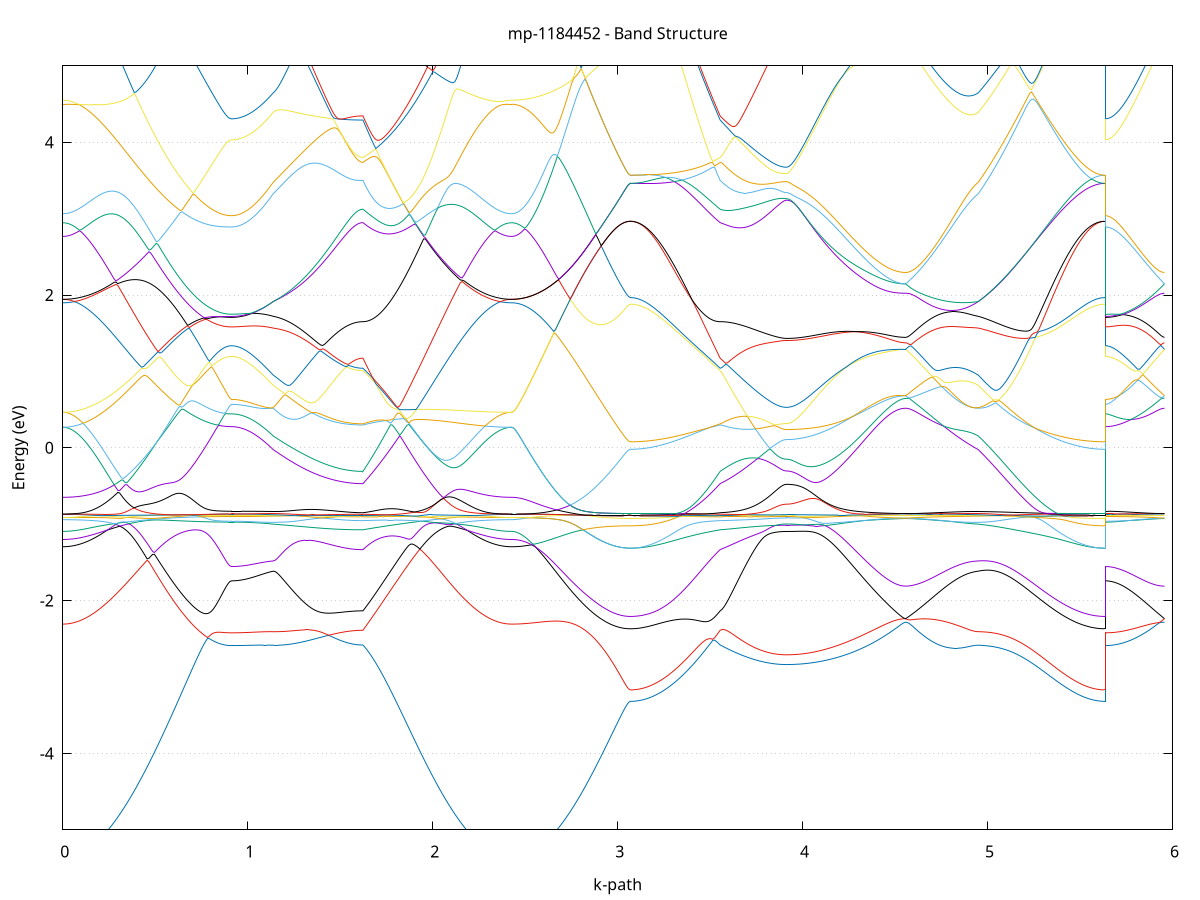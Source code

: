set title 'mp-1184452 - Band Structure'
set xlabel 'k-path'
set ylabel 'Energy (eV)'
set grid y
set yrange [-5:5]
set terminal png size 800,600
set output 'mp-1184452_bands_gnuplot.png'
plot '-' using 1:2 with lines notitle, '-' using 1:2 with lines notitle, '-' using 1:2 with lines notitle, '-' using 1:2 with lines notitle, '-' using 1:2 with lines notitle, '-' using 1:2 with lines notitle, '-' using 1:2 with lines notitle, '-' using 1:2 with lines notitle, '-' using 1:2 with lines notitle, '-' using 1:2 with lines notitle, '-' using 1:2 with lines notitle, '-' using 1:2 with lines notitle, '-' using 1:2 with lines notitle, '-' using 1:2 with lines notitle, '-' using 1:2 with lines notitle, '-' using 1:2 with lines notitle, '-' using 1:2 with lines notitle, '-' using 1:2 with lines notitle, '-' using 1:2 with lines notitle, '-' using 1:2 with lines notitle, '-' using 1:2 with lines notitle, '-' using 1:2 with lines notitle, '-' using 1:2 with lines notitle, '-' using 1:2 with lines notitle, '-' using 1:2 with lines notitle, '-' using 1:2 with lines notitle, '-' using 1:2 with lines notitle, '-' using 1:2 with lines notitle, '-' using 1:2 with lines notitle, '-' using 1:2 with lines notitle, '-' using 1:2 with lines notitle, '-' using 1:2 with lines notitle, '-' using 1:2 with lines notitle, '-' using 1:2 with lines notitle, '-' using 1:2 with lines notitle, '-' using 1:2 with lines notitle, '-' using 1:2 with lines notitle, '-' using 1:2 with lines notitle, '-' using 1:2 with lines notitle, '-' using 1:2 with lines notitle, '-' using 1:2 with lines notitle, '-' using 1:2 with lines notitle, '-' using 1:2 with lines notitle, '-' using 1:2 with lines notitle, '-' using 1:2 with lines notitle, '-' using 1:2 with lines notitle, '-' using 1:2 with lines notitle, '-' using 1:2 with lines notitle
0.000000 -41.143564
0.009912 -41.143564
0.019824 -41.143464
0.029737 -41.143564
0.039649 -41.143464
0.049561 -41.143564
0.059473 -41.143564
0.069386 -41.143564
0.079298 -41.143564
0.089210 -41.143464
0.099122 -41.143464
0.109034 -41.143464
0.118947 -41.143464
0.128859 -41.143464
0.138771 -41.143464
0.148683 -41.143464
0.158595 -41.143464
0.168508 -41.143464
0.178420 -41.143464
0.188332 -41.143464
0.198244 -41.143464
0.208157 -41.143464
0.218069 -41.143464
0.227981 -41.143464
0.237893 -41.143464
0.247805 -41.143464
0.257718 -41.143464
0.267630 -41.143464
0.277542 -41.143464
0.287454 -41.143464
0.297367 -41.143464
0.307279 -41.143464
0.317191 -41.143464
0.327103 -41.143464
0.337015 -41.143364
0.346928 -41.143364
0.356840 -41.143364
0.366752 -41.143364
0.376664 -41.143364
0.386576 -41.143364
0.396489 -41.143364
0.406401 -41.143364
0.416313 -41.143364
0.426225 -41.143364
0.436138 -41.143264
0.446050 -41.143264
0.455962 -41.143264
0.465874 -41.143264
0.475786 -41.143264
0.485699 -41.143264
0.495611 -41.143264
0.505523 -41.143264
0.515435 -41.143264
0.525348 -41.143164
0.535260 -41.143164
0.545172 -41.143164
0.555084 -41.143164
0.564996 -41.143164
0.574909 -41.143164
0.584821 -41.143164
0.594733 -41.143064
0.604645 -41.143064
0.614557 -41.143064
0.624470 -41.143064
0.634382 -41.143064
0.644294 -41.143064
0.654206 -41.143064
0.664119 -41.142964
0.674031 -41.142964
0.683943 -41.142964
0.693855 -41.142964
0.703767 -41.142964
0.713680 -41.142964
0.723592 -41.142964
0.733504 -41.142964
0.743416 -41.142864
0.753329 -41.142864
0.763241 -41.142864
0.773153 -41.142864
0.783065 -41.142864
0.792977 -41.142864
0.802890 -41.142864
0.812802 -41.142864
0.822714 -41.142864
0.832626 -41.142864
0.842539 -41.142864
0.852451 -41.142864
0.862363 -41.142864
0.872275 -41.142864
0.882187 -41.142864
0.892100 -41.142764
0.902012 -41.142864
0.911924 -41.142764
0.911924 -41.142764
0.921738 -41.142864
0.931553 -41.142864
0.941367 -41.142764
0.951181 -41.142764
0.960996 -41.142864
0.970810 -41.142864
0.980625 -41.142864
0.990439 -41.142864
1.000253 -41.142864
1.010068 -41.142864
1.019882 -41.142864
1.029696 -41.142864
1.039511 -41.142864
1.049325 -41.142864
1.059139 -41.142864
1.068954 -41.142964
1.078768 -41.142964
1.088582 -41.142964
1.098397 -41.142964
1.108211 -41.142964
1.118025 -41.142864
1.127840 -41.142964
1.137654 -41.142964
1.137654 -41.142964
1.147556 -41.143064
1.157459 -41.143064
1.167361 -41.143064
1.177263 -41.143064
1.187166 -41.143064
1.197068 -41.143064
1.206970 -41.143164
1.216873 -41.143164
1.226775 -41.143164
1.236677 -41.143164
1.246579 -41.143164
1.256482 -41.143164
1.266384 -41.143264
1.276286 -41.143264
1.286189 -41.143264
1.296091 -41.143264
1.305993 -41.143264
1.315895 -41.143264
1.325798 -41.143264
1.335700 -41.143364
1.345602 -41.143364
1.355505 -41.143364
1.365407 -41.143364
1.375309 -41.143364
1.385212 -41.143364
1.395114 -41.143464
1.405016 -41.143464
1.414918 -41.143464
1.424821 -41.143464
1.434723 -41.143464
1.444625 -41.143464
1.454528 -41.143464
1.464430 -41.143564
1.474332 -41.143464
1.484234 -41.143564
1.494137 -41.143564
1.504039 -41.143564
1.513941 -41.143564
1.523844 -41.143564
1.533746 -41.143564
1.543648 -41.143564
1.553550 -41.143564
1.563453 -41.143564
1.573355 -41.143564
1.583257 -41.143564
1.593160 -41.143564
1.603062 -41.143564
1.612964 -41.143564
1.622867 -41.143664
1.622867 -41.143564
1.632798 -41.143564
1.642729 -41.143564
1.652661 -41.143564
1.662592 -41.143564
1.672523 -41.143564
1.682455 -41.143564
1.692386 -41.143564
1.702318 -41.143464
1.712249 -41.143564
1.722180 -41.143564
1.732112 -41.143564
1.742043 -41.143564
1.751975 -41.143564
1.761906 -41.143564
1.771837 -41.143464
1.781769 -41.143464
1.791700 -41.143464
1.801632 -41.143464
1.811563 -41.143464
1.821494 -41.143464
1.831426 -41.143464
1.841357 -41.143464
1.851289 -41.143464
1.861220 -41.143464
1.871151 -41.143464
1.881083 -41.143464
1.891014 -41.143464
1.900946 -41.143464
1.910877 -41.143464
1.920808 -41.143464
1.930740 -41.143464
1.940671 -41.143464
1.950603 -41.143464
1.960534 -41.143464
1.970465 -41.143464
1.980397 -41.143464
1.990328 -41.143464
2.000260 -41.143464
2.010191 -41.143464
2.020122 -41.143364
2.030054 -41.143464
2.039985 -41.143464
2.049917 -41.143464
2.059848 -41.143464
2.069779 -41.143464
2.079711 -41.143464
2.089642 -41.143464
2.099573 -41.143464
2.109505 -41.143464
2.119436 -41.143464
2.129368 -41.143464
2.139299 -41.143464
2.149230 -41.143464
2.159162 -41.143464
2.169093 -41.143464
2.179025 -41.143464
2.188956 -41.143464
2.198887 -41.143464
2.208819 -41.143464
2.218750 -41.143464
2.228682 -41.143464
2.238613 -41.143464
2.248544 -41.143464
2.258476 -41.143464
2.268407 -41.143464
2.278339 -41.143464
2.288270 -41.143464
2.298201 -41.143464
2.308133 -41.143464
2.318064 -41.143464
2.327996 -41.143564
2.337927 -41.143564
2.347858 -41.143464
2.357790 -41.143464
2.367721 -41.143564
2.377653 -41.143464
2.387584 -41.143464
2.397515 -41.143464
2.407447 -41.143564
2.417378 -41.143564
2.427310 -41.143564
2.427310 -41.143564
2.437181 -41.143564
2.447052 -41.143564
2.456924 -41.143464
2.466795 -41.143464
2.476666 -41.143564
2.486538 -41.143564
2.496409 -41.143564
2.506280 -41.143564
2.516152 -41.143564
2.526023 -41.143564
2.535894 -41.143564
2.545766 -41.143564
2.555637 -41.143564
2.565508 -41.143564
2.575380 -41.143564
2.585251 -41.143564
2.595122 -41.143564
2.604994 -41.143564
2.614865 -41.143564
2.624736 -41.143564
2.634608 -41.143564
2.644479 -41.143664
2.654350 -41.143664
2.664221 -41.143664
2.674093 -41.143664
2.683964 -41.143664
2.693835 -41.143664
2.703707 -41.143664
2.713578 -41.143664
2.723449 -41.143664
2.733321 -41.143664
2.743192 -41.143664
2.753063 -41.143664
2.762935 -41.143764
2.772806 -41.143764
2.782677 -41.143764
2.792549 -41.143764
2.802420 -41.143764
2.812291 -41.143764
2.822163 -41.143764
2.832034 -41.143764
2.841905 -41.143764
2.851777 -41.143764
2.861648 -41.143764
2.871519 -41.143764
2.881391 -41.143864
2.891262 -41.143864
2.901133 -41.143864
2.911005 -41.143864
2.920876 -41.143864
2.930747 -41.143864
2.940619 -41.143864
2.950490 -41.143864
2.960361 -41.143864
2.970233 -41.143864
2.980104 -41.143864
2.989975 -41.143864
2.999847 -41.143864
3.009718 -41.143864
3.019589 -41.143864
3.029461 -41.143864
3.039332 -41.143864
3.049203 -41.143964
3.059075 -41.143864
3.068946 -41.143964
3.068946 -41.143864
3.078848 -41.143964
3.088751 -41.143864
3.098653 -41.143864
3.108555 -41.143864
3.118458 -41.143864
3.128360 -41.143864
3.138262 -41.143864
3.148164 -41.143864
3.158067 -41.143864
3.167969 -41.143864
3.177871 -41.143864
3.187774 -41.143864
3.197676 -41.143864
3.207578 -41.143864
3.217480 -41.143864
3.227383 -41.143864
3.237285 -41.143864
3.247187 -41.143864
3.257090 -41.143764
3.266992 -41.143864
3.276894 -41.143864
3.286797 -41.143764
3.296699 -41.143764
3.306601 -41.143764
3.316503 -41.143764
3.326406 -41.143764
3.336308 -41.143764
3.346210 -41.143764
3.356113 -41.143764
3.366015 -41.143764
3.375917 -41.143764
3.385819 -41.143764
3.395722 -41.143764
3.405624 -41.143664
3.415526 -41.143664
3.425429 -41.143764
3.435331 -41.143664
3.445233 -41.143664
3.455136 -41.143664
3.465038 -41.143664
3.474940 -41.143664
3.484842 -41.143664
3.494745 -41.143564
3.504647 -41.143564
3.514549 -41.143664
3.524452 -41.143664
3.534354 -41.143564
3.544256 -41.143564
3.554158 -41.143664
3.554158 -41.143564
3.564112 -41.143564
3.574066 -41.143564
3.584019 -41.143564
3.593973 -41.143564
3.603927 -41.143564
3.613880 -41.143564
3.623834 -41.143564
3.633788 -41.143564
3.643741 -41.143564
3.653695 -41.143564
3.663649 -41.143564
3.673602 -41.143564
3.683556 -41.143564
3.693510 -41.143564
3.703463 -41.143564
3.713417 -41.143564
3.723371 -41.143464
3.733324 -41.143564
3.743278 -41.143564
3.753231 -41.143564
3.763185 -41.143564
3.773139 -41.143564
3.783092 -41.143464
3.793046 -41.143564
3.803000 -41.143564
3.812953 -41.143564
3.822907 -41.143464
3.832861 -41.143464
3.842814 -41.143564
3.852768 -41.143464
3.862722 -41.143464
3.872675 -41.143464
3.882629 -41.143464
3.892583 -41.143464
3.902536 -41.143464
3.912490 -41.143464
3.912490 -41.143464
3.922410 -41.143464
3.932331 -41.143464
3.942251 -41.143464
3.952172 -41.143464
3.962092 -41.143464
3.972012 -41.143464
3.981933 -41.143464
3.991853 -41.143464
4.001774 -41.143464
4.011694 -41.143464
4.021615 -41.143464
4.031535 -41.143364
4.041455 -41.143464
4.051376 -41.143464
4.061296 -41.143364
4.071217 -41.143364
4.081137 -41.143364
4.091058 -41.143364
4.100978 -41.143364
4.110898 -41.143264
4.120819 -41.143364
4.130739 -41.143264
4.140660 -41.143264
4.150580 -41.143264
4.160501 -41.143264
4.170421 -41.143264
4.180341 -41.143264
4.190262 -41.143264
4.200182 -41.143164
4.210103 -41.143164
4.220023 -41.143164
4.229944 -41.143164
4.239864 -41.143164
4.249784 -41.143164
4.259705 -41.143064
4.269625 -41.143064
4.279546 -41.143064
4.289466 -41.143064
4.299387 -41.143064
4.309307 -41.143064
4.319227 -41.143064
4.329148 -41.142964
4.339068 -41.142964
4.348989 -41.142964
4.358909 -41.142964
4.368830 -41.142964
4.378750 -41.142964
4.388670 -41.142964
4.398591 -41.142864
4.408511 -41.142864
4.418432 -41.142864
4.428352 -41.142864
4.438272 -41.142864
4.448193 -41.142864
4.458113 -41.142864
4.468034 -41.142864
4.477954 -41.142864
4.487875 -41.142864
4.497795 -41.142864
4.507715 -41.142764
4.517636 -41.142764
4.527556 -41.142764
4.537477 -41.142864
4.547397 -41.142764
4.557318 -41.142864
4.557318 -41.142764
4.567124 -41.142764
4.576931 -41.142764
4.586738 -41.142764
4.596545 -41.142764
4.606352 -41.142864
4.616159 -41.142864
4.625965 -41.142764
4.635772 -41.142864
4.645579 -41.142764
4.655386 -41.142864
4.665193 -41.142764
4.675000 -41.142764
4.684806 -41.142864
4.694613 -41.142864
4.704420 -41.142864
4.714227 -41.142864
4.724034 -41.142864
4.733841 -41.142864
4.743647 -41.142864
4.753454 -41.142864
4.763261 -41.142864
4.773068 -41.142864
4.782875 -41.142864
4.792682 -41.142864
4.802489 -41.142864
4.812295 -41.142864
4.822102 -41.142964
4.831909 -41.142864
4.841716 -41.142864
4.851523 -41.142964
4.861330 -41.142964
4.871136 -41.142964
4.880943 -41.142964
4.890750 -41.142964
4.900557 -41.142964
4.910364 -41.142964
4.920171 -41.142964
4.929977 -41.143064
4.939784 -41.142964
4.949591 -41.143064
4.949591 -41.142964
4.959536 -41.143064
4.969481 -41.143064
4.979426 -41.143064
4.989370 -41.143064
4.999315 -41.143164
5.009260 -41.143164
5.019205 -41.143164
5.029150 -41.143164
5.039095 -41.143164
5.049039 -41.143164
5.058984 -41.143264
5.068929 -41.143264
5.078874 -41.143264
5.088819 -41.143264
5.098764 -41.143364
5.108708 -41.143264
5.118653 -41.143364
5.128598 -41.143364
5.138543 -41.143364
5.148488 -41.143364
5.158433 -41.143464
5.168378 -41.143464
5.178322 -41.143464
5.188267 -41.143464
5.198212 -41.143464
5.208157 -41.143564
5.218102 -41.143564
5.228047 -41.143564
5.237991 -41.143564
5.247936 -41.143564
5.257881 -41.143564
5.267826 -41.143664
5.277771 -41.143664
5.287716 -41.143664
5.297660 -41.143664
5.307605 -41.143664
5.317550 -41.143664
5.327495 -41.143664
5.337440 -41.143764
5.347385 -41.143764
5.357329 -41.143764
5.367274 -41.143764
5.377219 -41.143764
5.387164 -41.143764
5.397109 -41.143764
5.407054 -41.143764
5.416998 -41.143764
5.426943 -41.143864
5.436888 -41.143864
5.446833 -41.143864
5.456778 -41.143864
5.466723 -41.143864
5.476668 -41.143864
5.486612 -41.143864
5.496557 -41.143864
5.506502 -41.143864
5.516447 -41.143864
5.526392 -41.143864
5.536337 -41.143864
5.546281 -41.143864
5.556226 -41.143864
5.566171 -41.143864
5.576116 -41.143864
5.586061 -41.143864
5.596006 -41.143864
5.605950 -41.143864
5.615895 -41.143964
5.625840 -41.143864
5.635785 -41.143864
5.635785 -41.142864
5.645507 -41.142864
5.655228 -41.142864
5.664950 -41.142864
5.674672 -41.142864
5.684394 -41.142764
5.694116 -41.142864
5.703837 -41.142864
5.713559 -41.142864
5.723281 -41.142764
5.733003 -41.142864
5.742724 -41.142764
5.752446 -41.142764
5.762168 -41.142764
5.771890 -41.142764
5.781611 -41.142664
5.791333 -41.142864
5.801055 -41.142764
5.810777 -41.142764
5.820498 -41.142764
5.830220 -41.142864
5.839942 -41.142764
5.849664 -41.142864
5.859386 -41.142764
5.869107 -41.142764
5.878829 -41.142864
5.888551 -41.142764
5.898273 -41.142864
5.907994 -41.142764
5.917716 -41.142864
5.927438 -41.142764
5.937160 -41.142864
5.946881 -41.142764
5.956603 -41.142764
e
0.000000 -24.153364
0.009912 -24.153364
0.019824 -24.153364
0.029737 -24.153264
0.039649 -24.153164
0.049561 -24.153164
0.059473 -24.153064
0.069386 -24.152864
0.079298 -24.152764
0.089210 -24.152664
0.099122 -24.152464
0.109034 -24.152364
0.118947 -24.152264
0.128859 -24.152064
0.138771 -24.151964
0.148683 -24.151864
0.158595 -24.151864
0.168508 -24.151764
0.178420 -24.151764
0.188332 -24.151864
0.198244 -24.151964
0.208157 -24.152064
0.218069 -24.152264
0.227981 -24.152564
0.237893 -24.152864
0.247805 -24.153264
0.257718 -24.153664
0.267630 -24.154264
0.277542 -24.154864
0.287454 -24.155564
0.297367 -24.156364
0.307279 -24.157264
0.317191 -24.158164
0.327103 -24.159164
0.337015 -24.160264
0.346928 -24.161464
0.356840 -24.162664
0.366752 -24.163964
0.376664 -24.165364
0.386576 -24.166764
0.396489 -24.168264
0.406401 -24.169764
0.416313 -24.171364
0.426225 -24.172964
0.436138 -24.174564
0.446050 -24.176264
0.455962 -24.177964
0.465874 -24.179764
0.475786 -24.181464
0.485699 -24.183264
0.495611 -24.185064
0.505523 -24.186864
0.515435 -24.188664
0.525348 -24.190464
0.535260 -24.192164
0.545172 -24.193964
0.555084 -24.195764
0.564996 -24.197564
0.574909 -24.199264
0.584821 -24.201064
0.594733 -24.202764
0.604645 -24.204464
0.614557 -24.206064
0.624470 -24.207664
0.634382 -24.209264
0.644294 -24.210864
0.654206 -24.212364
0.664119 -24.213864
0.674031 -24.215364
0.683943 -24.216664
0.693855 -24.218064
0.703767 -24.219364
0.713680 -24.220664
0.723592 -24.221864
0.733504 -24.222964
0.743416 -24.224064
0.753329 -24.225164
0.763241 -24.226164
0.773153 -24.227064
0.783065 -24.227964
0.792977 -24.228764
0.802890 -24.229464
0.812802 -24.230164
0.822714 -24.230764
0.832626 -24.231364
0.842539 -24.231864
0.852451 -24.232264
0.862363 -24.232664
0.872275 -24.232964
0.882187 -24.233164
0.892100 -24.233364
0.902012 -24.233464
0.911924 -24.233464
0.911924 -24.233464
0.921738 -24.233364
0.931553 -24.232964
0.941367 -24.232364
0.951181 -24.231564
0.960996 -24.230464
0.970810 -24.229164
0.980625 -24.227664
0.990439 -24.225864
1.000253 -24.223864
1.010068 -24.221664
1.019882 -24.219164
1.029696 -24.216464
1.039511 -24.213564
1.049325 -24.210464
1.059139 -24.207164
1.068954 -24.203564
1.078768 -24.199864
1.088582 -24.195864
1.098397 -24.191664
1.108211 -24.187364
1.118025 -24.182764
1.127840 -24.178064
1.137654 -24.173164
1.137654 -24.173164
1.147556 -24.169564
1.157459 -24.165764
1.167361 -24.161964
1.177263 -24.157964
1.187166 -24.153864
1.197068 -24.149764
1.206970 -24.147864
1.216873 -24.147364
1.226775 -24.146664
1.236677 -24.145964
1.246579 -24.145164
1.256482 -24.144264
1.266384 -24.143264
1.276286 -24.142164
1.286189 -24.141064
1.296091 -24.139764
1.305993 -24.138464
1.315895 -24.137064
1.325798 -24.135564
1.335700 -24.133964
1.345602 -24.132264
1.355505 -24.130564
1.365407 -24.128764
1.375309 -24.126864
1.385212 -24.124864
1.395114 -24.122864
1.405016 -24.120764
1.414918 -24.118564
1.424821 -24.116364
1.434723 -24.114064
1.444625 -24.111764
1.454528 -24.109364
1.464430 -24.106864
1.474332 -24.104364
1.484234 -24.101864
1.494137 -24.099264
1.504039 -24.096664
1.513941 -24.094064
1.523844 -24.091464
1.533746 -24.088864
1.543648 -24.086264
1.553550 -24.083664
1.563453 -24.081164
1.573355 -24.078764
1.583257 -24.076464
1.593160 -24.074464
1.603062 -24.072764
1.612964 -24.071664
1.622867 -24.071264
1.622867 -24.071264
1.632798 -24.070064
1.642729 -24.068964
1.652661 -24.067964
1.662592 -24.066964
1.672523 -24.066064
1.682455 -24.065264
1.692386 -24.064364
1.702318 -24.063564
1.712249 -24.062764
1.722180 -24.061964
1.732112 -24.061164
1.742043 -24.060364
1.751975 -24.059564
1.761906 -24.058764
1.771837 -24.057964
1.781769 -24.057064
1.791700 -24.056264
1.801632 -24.059964
1.811563 -24.063464
1.821494 -24.067064
1.831426 -24.070464
1.841357 -24.073864
1.851289 -24.077164
1.861220 -24.080364
1.871151 -24.083464
1.881083 -24.086564
1.891014 -24.089564
1.900946 -24.092464
1.910877 -24.095364
1.920808 -24.098164
1.930740 -24.100864
1.940671 -24.103464
1.950603 -24.105964
1.960534 -24.108464
1.970465 -24.110864
1.980397 -24.113164
1.990328 -24.115364
2.000260 -24.117564
2.010191 -24.119664
2.020122 -24.121664
2.030054 -24.123564
2.039985 -24.125464
2.049917 -24.127264
2.059848 -24.128964
2.069779 -24.130564
2.079711 -24.132164
2.089642 -24.133664
2.099573 -24.135064
2.109505 -24.136464
2.119436 -24.137764
2.129368 -24.138964
2.139299 -24.140164
2.149230 -24.141264
2.159162 -24.142364
2.169093 -24.143264
2.179025 -24.144264
2.188956 -24.145064
2.198887 -24.145864
2.208819 -24.146664
2.218750 -24.147364
2.228682 -24.148064
2.238613 -24.148664
2.248544 -24.149164
2.258476 -24.149764
2.268407 -24.150164
2.278339 -24.150664
2.288270 -24.151064
2.298201 -24.151364
2.308133 -24.151664
2.318064 -24.151964
2.327996 -24.152264
2.337927 -24.152464
2.347858 -24.152664
2.357790 -24.152864
2.367721 -24.152964
2.377653 -24.153064
2.387584 -24.153164
2.397515 -24.153264
2.407447 -24.153364
2.417378 -24.153364
2.427310 -24.153364
2.427310 -24.153364
2.437181 -24.153264
2.447052 -24.153064
2.456924 -24.152664
2.466795 -24.152164
2.476666 -24.151564
2.486538 -24.150664
2.496409 -24.149764
2.506280 -24.148664
2.516152 -24.147364
2.526023 -24.145964
2.535894 -24.144364
2.545766 -24.142764
2.555637 -24.140864
2.565508 -24.138864
2.575380 -24.136764
2.585251 -24.134564
2.595122 -24.132164
2.604994 -24.129664
2.614865 -24.126964
2.624736 -24.124164
2.634608 -24.121264
2.644479 -24.118264
2.654350 -24.115064
2.664221 -24.111764
2.674093 -24.108364
2.683964 -24.104764
2.693835 -24.101164
2.703707 -24.101564
2.713578 -24.104064
2.723449 -24.106564
2.733321 -24.109064
2.743192 -24.111564
2.753063 -24.113964
2.762935 -24.116364
2.772806 -24.118664
2.782677 -24.120864
2.792549 -24.123064
2.802420 -24.125264
2.812291 -24.127364
2.822163 -24.129364
2.832034 -24.131364
2.841905 -24.133264
2.851777 -24.135064
2.861648 -24.136864
2.871519 -24.138564
2.881391 -24.140164
2.891262 -24.141664
2.901133 -24.143164
2.911005 -24.144564
2.920876 -24.145864
2.930747 -24.147064
2.940619 -24.148264
2.950490 -24.149264
2.960361 -24.150264
2.970233 -24.151164
2.980104 -24.152064
2.989975 -24.152764
2.999847 -24.153364
3.009718 -24.153964
3.019589 -24.154464
3.029461 -24.154864
3.039332 -24.155164
3.049203 -24.155364
3.059075 -24.155464
3.068946 -24.155564
3.068946 -24.155564
3.078848 -24.155464
3.088751 -24.155364
3.098653 -24.155064
3.108555 -24.154764
3.118458 -24.154264
3.128360 -24.153664
3.138262 -24.153064
3.148164 -24.152264
3.158067 -24.151364
3.167969 -24.150464
3.177871 -24.149364
3.187774 -24.148264
3.197676 -24.146964
3.207578 -24.145664
3.217480 -24.144164
3.227383 -24.142664
3.237285 -24.140964
3.247187 -24.139264
3.257090 -24.137464
3.266992 -24.135564
3.276894 -24.133564
3.286797 -24.131464
3.296699 -24.129264
3.306601 -24.127064
3.316503 -24.124764
3.326406 -24.122364
3.336308 -24.119864
3.346210 -24.117264
3.356113 -24.114664
3.366015 -24.111964
3.375917 -24.109264
3.385819 -24.106364
3.395722 -24.103464
3.405624 -24.100564
3.415526 -24.097564
3.425429 -24.094964
3.435331 -24.092664
3.445233 -24.090364
3.455136 -24.088164
3.465038 -24.086064
3.474940 -24.083964
3.484842 -24.082064
3.494745 -24.080164
3.504647 -24.078464
3.514549 -24.076864
3.524452 -24.075264
3.534354 -24.073864
3.544256 -24.072564
3.554158 -24.071264
3.554158 -24.071264
3.564112 -24.070764
3.574066 -24.070264
3.584019 -24.069964
3.593973 -24.069664
3.603927 -24.069464
3.613880 -24.069364
3.623834 -24.069364
3.633788 -24.069564
3.643741 -24.069864
3.653695 -24.070364
3.663649 -24.070964
3.673602 -24.071664
3.683556 -24.072564
3.693510 -24.073564
3.703463 -24.074564
3.713417 -24.075764
3.723371 -24.076964
3.733324 -24.078164
3.743278 -24.079364
3.753231 -24.080664
3.763185 -24.081864
3.773139 -24.083064
3.783092 -24.084264
3.793046 -24.085364
3.803000 -24.086364
3.812953 -24.087364
3.822907 -24.088264
3.832861 -24.089064
3.842814 -24.089864
3.852768 -24.090464
3.862722 -24.091064
3.872675 -24.091464
3.882629 -24.091864
3.892583 -24.092164
3.902536 -24.092264
3.912490 -24.092364
3.912490 -24.092364
3.922410 -24.092364
3.932331 -24.092464
3.942251 -24.092664
3.952172 -24.092964
3.962092 -24.093364
3.972012 -24.093864
3.981933 -24.094464
3.991853 -24.095064
4.001774 -24.095864
4.011694 -24.096764
4.021615 -24.097864
4.031535 -24.099064
4.041455 -24.100364
4.051376 -24.101864
4.061296 -24.103464
4.071217 -24.105364
4.081137 -24.107364
4.091058 -24.109564
4.100978 -24.111964
4.110898 -24.114464
4.120819 -24.117164
4.130739 -24.120064
4.140660 -24.123064
4.150580 -24.126264
4.160501 -24.129464
4.170421 -24.132864
4.180341 -24.136264
4.190262 -24.139764
4.200182 -24.143264
4.210103 -24.146764
4.220023 -24.150264
4.229944 -24.153864
4.239864 -24.157364
4.249784 -24.160864
4.259705 -24.164264
4.269625 -24.167664
4.279546 -24.170964
4.289466 -24.174264
4.299387 -24.177464
4.309307 -24.180564
4.319227 -24.183664
4.329148 -24.186564
4.339068 -24.189364
4.348989 -24.192164
4.358909 -24.194764
4.368830 -24.197364
4.378750 -24.199764
4.388670 -24.202064
4.398591 -24.204264
4.408511 -24.206364
4.418432 -24.208264
4.428352 -24.210064
4.438272 -24.211764
4.448193 -24.213364
4.458113 -24.214764
4.468034 -24.216064
4.477954 -24.217264
4.487875 -24.218264
4.497795 -24.219164
4.507715 -24.219964
4.517636 -24.220564
4.527556 -24.221064
4.537477 -24.221364
4.547397 -24.221664
4.557318 -24.221664
4.557318 -24.221664
4.567124 -24.221664
4.576931 -24.221664
4.586738 -24.221664
4.596545 -24.221564
4.606352 -24.221564
4.616159 -24.221464
4.625965 -24.221364
4.635772 -24.221164
4.645579 -24.220964
4.655386 -24.220664
4.665193 -24.220364
4.675000 -24.220064
4.684806 -24.219564
4.694613 -24.219064
4.704420 -24.218464
4.714227 -24.217864
4.724034 -24.217064
4.733841 -24.216264
4.743647 -24.215364
4.753454 -24.214364
4.763261 -24.213164
4.773068 -24.211964
4.782875 -24.210664
4.792682 -24.209264
4.802489 -24.207764
4.812295 -24.206164
4.822102 -24.204364
4.831909 -24.202564
4.841716 -24.200564
4.851523 -24.198564
4.861330 -24.196364
4.871136 -24.194164
4.880943 -24.191864
4.890750 -24.189364
4.900557 -24.186864
4.910364 -24.184264
4.920171 -24.181564
4.929977 -24.178864
4.939784 -24.176064
4.949591 -24.173164
4.949591 -24.173164
4.959536 -24.167964
4.969481 -24.162664
4.979426 -24.157164
4.989370 -24.151464
4.999315 -24.149764
5.009260 -24.149764
5.019205 -24.149864
5.029150 -24.149864
5.039095 -24.149964
5.049039 -24.149964
5.058984 -24.149964
5.068929 -24.150064
5.078874 -24.150064
5.088819 -24.150064
5.098764 -24.150164
5.108708 -24.150164
5.118653 -24.150264
5.128598 -24.150264
5.138543 -24.150364
5.148488 -24.150364
5.158433 -24.150464
5.168378 -24.150464
5.178322 -24.150564
5.188267 -24.150564
5.198212 -24.150664
5.208157 -24.150764
5.218102 -24.150864
5.228047 -24.150964
5.237991 -24.151064
5.247936 -24.151164
5.257881 -24.151264
5.267826 -24.151364
5.277771 -24.151464
5.287716 -24.151564
5.297660 -24.151664
5.307605 -24.151864
5.317550 -24.151964
5.327495 -24.152064
5.337440 -24.152264
5.347385 -24.152364
5.357329 -24.152564
5.367274 -24.152664
5.377219 -24.152864
5.387164 -24.152964
5.397109 -24.153164
5.407054 -24.153264
5.416998 -24.153464
5.426943 -24.153564
5.436888 -24.153764
5.446833 -24.153864
5.456778 -24.154064
5.466723 -24.154164
5.476668 -24.154364
5.486612 -24.154464
5.496557 -24.154564
5.506502 -24.154664
5.516447 -24.154864
5.526392 -24.154964
5.536337 -24.155064
5.546281 -24.155164
5.556226 -24.155164
5.566171 -24.155264
5.576116 -24.155364
5.586061 -24.155364
5.596006 -24.155464
5.605950 -24.155464
5.615895 -24.155564
5.625840 -24.155564
5.635785 -24.155564
5.635785 -24.233464
5.645507 -24.233464
5.655228 -24.233364
5.664950 -24.233264
5.674672 -24.233064
5.684394 -24.232864
5.694116 -24.232664
5.703837 -24.232364
5.713559 -24.231964
5.723281 -24.231664
5.733003 -24.231264
5.742724 -24.230764
5.752446 -24.230364
5.762168 -24.229864
5.771890 -24.229264
5.781611 -24.228764
5.791333 -24.228264
5.801055 -24.227664
5.810777 -24.227064
5.820498 -24.226564
5.830220 -24.225964
5.839942 -24.225464
5.849664 -24.224964
5.859386 -24.224464
5.869107 -24.223964
5.878829 -24.223464
5.888551 -24.223064
5.898273 -24.222764
5.907994 -24.222464
5.917716 -24.222164
5.927438 -24.221964
5.937160 -24.221764
5.946881 -24.221764
5.956603 -24.221664
e
0.000000 -24.045564
0.009912 -24.045564
0.019824 -24.045564
0.029737 -24.045564
0.039649 -24.045664
0.049561 -24.045664
0.059473 -24.045764
0.069386 -24.045764
0.079298 -24.045864
0.089210 -24.045864
0.099122 -24.045964
0.109034 -24.045964
0.118947 -24.045964
0.128859 -24.045964
0.138771 -24.045964
0.148683 -24.045864
0.158595 -24.045764
0.168508 -24.045664
0.178420 -24.045464
0.188332 -24.045164
0.198244 -24.044864
0.208157 -24.044364
0.218069 -24.043964
0.227981 -24.043364
0.237893 -24.042664
0.247805 -24.041864
0.257718 -24.041064
0.267630 -24.040064
0.277542 -24.038964
0.287454 -24.037764
0.297367 -24.036564
0.307279 -24.035064
0.317191 -24.033564
0.327103 -24.031964
0.337015 -24.030264
0.346928 -24.028364
0.356840 -24.026464
0.366752 -24.029564
0.376664 -24.033164
0.386576 -24.036864
0.396489 -24.040464
0.406401 -24.044064
0.416313 -24.047564
0.426225 -24.051064
0.436138 -24.054564
0.446050 -24.057964
0.455962 -24.061364
0.465874 -24.064764
0.475786 -24.068064
0.485699 -24.071364
0.495611 -24.074564
0.505523 -24.077664
0.515435 -24.080864
0.525348 -24.083864
0.535260 -24.086864
0.545172 -24.089864
0.555084 -24.092764
0.564996 -24.095564
0.574909 -24.098364
0.584821 -24.101064
0.594733 -24.103664
0.604645 -24.106264
0.614557 -24.108764
0.624470 -24.111264
0.634382 -24.113664
0.644294 -24.115964
0.654206 -24.118164
0.664119 -24.120264
0.674031 -24.122364
0.683943 -24.124364
0.693855 -24.126364
0.703767 -24.128164
0.713680 -24.129964
0.723592 -24.131664
0.733504 -24.133264
0.743416 -24.134764
0.753329 -24.136264
0.763241 -24.137564
0.773153 -24.138864
0.783065 -24.140064
0.792977 -24.141164
0.802890 -24.142164
0.812802 -24.143164
0.822714 -24.143964
0.832626 -24.144764
0.842539 -24.145464
0.852451 -24.145964
0.862363 -24.146464
0.872275 -24.146864
0.882187 -24.147164
0.892100 -24.147464
0.902012 -24.147564
0.911924 -24.147664
0.911924 -24.147664
0.921738 -24.147664
0.931553 -24.147664
0.941367 -24.147664
0.951181 -24.147764
0.960996 -24.147764
0.970810 -24.147864
0.980625 -24.147964
0.990439 -24.148064
1.000253 -24.148164
1.010068 -24.148264
1.019882 -24.148364
1.029696 -24.148464
1.039511 -24.148564
1.049325 -24.148664
1.059139 -24.148764
1.068954 -24.148864
1.078768 -24.148964
1.088582 -24.149064
1.098397 -24.149164
1.108211 -24.149264
1.118025 -24.149264
1.127840 -24.149364
1.137654 -24.149464
1.137654 -24.149464
1.147556 -24.149464
1.157459 -24.149364
1.167361 -24.149264
1.177263 -24.149064
1.187166 -24.148764
1.197068 -24.148364
1.206970 -24.145464
1.216873 -24.141164
1.226775 -24.136664
1.236677 -24.132164
1.246579 -24.127564
1.256482 -24.122864
1.266384 -24.118164
1.276286 -24.113364
1.286189 -24.108464
1.296091 -24.103564
1.305993 -24.098564
1.315895 -24.093564
1.325798 -24.088564
1.335700 -24.083564
1.345602 -24.078564
1.355505 -24.073464
1.365407 -24.068464
1.375309 -24.063464
1.385212 -24.058464
1.395114 -24.053564
1.405016 -24.048664
1.414918 -24.043864
1.424821 -24.039164
1.434723 -24.034564
1.444625 -24.030064
1.454528 -24.025664
1.464430 -24.025564
1.474332 -24.026464
1.484234 -24.027664
1.494137 -24.028964
1.504039 -24.030464
1.513941 -24.032164
1.523844 -24.033964
1.533746 -24.035864
1.543648 -24.037864
1.553550 -24.039964
1.563453 -24.042064
1.573355 -24.044164
1.583257 -24.046164
1.593160 -24.047964
1.603062 -24.049464
1.612964 -24.050564
1.622867 -24.050864
1.622867 -24.050864
1.632798 -24.047364
1.642729 -24.043864
1.652661 -24.040264
1.662592 -24.036764
1.672523 -24.033164
1.682455 -24.029664
1.692386 -24.026164
1.702318 -24.022664
1.712249 -24.024864
1.722180 -24.028964
1.732112 -24.033064
1.742043 -24.037064
1.751975 -24.041064
1.761906 -24.044964
1.771837 -24.048764
1.781769 -24.052564
1.791700 -24.056164
1.801632 -24.055264
1.811563 -24.054264
1.821494 -24.053264
1.831426 -24.052164
1.841357 -24.051064
1.851289 -24.049964
1.861220 -24.048664
1.871151 -24.047464
1.881083 -24.046064
1.891014 -24.044664
1.900946 -24.043264
1.910877 -24.041664
1.920808 -24.040064
1.930740 -24.038464
1.940671 -24.036764
1.950603 -24.034964
1.960534 -24.033064
1.970465 -24.031164
1.980397 -24.029164
1.990328 -24.027164
2.000260 -24.025064
2.010191 -24.022864
2.020122 -24.020564
2.030054 -24.018264
2.039985 -24.015964
2.049917 -24.013464
2.059848 -24.010964
2.069779 -24.008464
2.079711 -24.005864
2.089642 -24.003164
2.099573 -24.000464
2.109505 -23.997664
2.119436 -23.996564
2.129368 -23.999364
2.139299 -24.002064
2.149230 -24.004764
2.159162 -24.007364
2.169093 -24.009964
2.179025 -24.012564
2.188956 -24.015164
2.198887 -24.017564
2.208819 -24.019864
2.218750 -24.022064
2.228682 -24.024264
2.238613 -24.026264
2.248544 -24.028264
2.258476 -24.030064
2.268407 -24.031864
2.278339 -24.033464
2.288270 -24.034964
2.298201 -24.036464
2.308133 -24.037764
2.318064 -24.038964
2.327996 -24.040164
2.337927 -24.041164
2.347858 -24.042064
2.357790 -24.042864
2.367721 -24.043564
2.377653 -24.044164
2.387584 -24.044664
2.397515 -24.045064
2.407447 -24.045264
2.417378 -24.045464
2.427310 -24.045564
2.427310 -24.045564
2.437181 -24.045664
2.447052 -24.045964
2.456924 -24.046564
2.466795 -24.047464
2.476666 -24.048464
2.486538 -24.049664
2.496409 -24.051164
2.506280 -24.052764
2.516152 -24.054464
2.526023 -24.056364
2.535894 -24.058464
2.545766 -24.060564
2.555637 -24.062864
2.565508 -24.065164
2.575380 -24.067564
2.585251 -24.070064
2.595122 -24.072564
2.604994 -24.075164
2.614865 -24.077764
2.624736 -24.080464
2.634608 -24.083064
2.644479 -24.085764
2.654350 -24.088364
2.664221 -24.091064
2.674093 -24.093664
2.683964 -24.096364
2.693835 -24.098964
2.703707 -24.101564
2.713578 -24.104064
2.723449 -24.106564
2.733321 -24.109064
2.743192 -24.111564
2.753063 -24.113964
2.762935 -24.116364
2.772806 -24.118664
2.782677 -24.120864
2.792549 -24.123064
2.802420 -24.125264
2.812291 -24.127364
2.822163 -24.129364
2.832034 -24.131364
2.841905 -24.133264
2.851777 -24.135064
2.861648 -24.136864
2.871519 -24.138464
2.881391 -24.140164
2.891262 -24.141664
2.901133 -24.143164
2.911005 -24.144564
2.920876 -24.145864
2.930747 -24.147064
2.940619 -24.148264
2.950490 -24.149264
2.960361 -24.150264
2.970233 -24.151164
2.980104 -24.152064
2.989975 -24.152764
2.999847 -24.153364
3.009718 -24.153964
3.019589 -24.154464
3.029461 -24.154864
3.039332 -24.155164
3.049203 -24.155364
3.059075 -24.155464
3.068946 -24.155564
3.068946 -24.155564
3.078848 -24.155464
3.088751 -24.155264
3.098653 -24.155064
3.108555 -24.154564
3.118458 -24.154064
3.128360 -24.153464
3.138262 -24.152664
3.148164 -24.151864
3.158067 -24.150864
3.167969 -24.149764
3.177871 -24.148564
3.187774 -24.147264
3.197676 -24.145864
3.207578 -24.144364
3.217480 -24.142764
3.227383 -24.141064
3.237285 -24.139264
3.247187 -24.137464
3.257090 -24.135464
3.266992 -24.133464
3.276894 -24.131264
3.286797 -24.129164
3.296699 -24.126864
3.306601 -24.124564
3.316503 -24.122164
3.326406 -24.119764
3.336308 -24.117364
3.346210 -24.114864
3.356113 -24.112364
3.366015 -24.109864
3.375917 -24.107264
3.385819 -24.104764
3.395722 -24.102264
3.405624 -24.099764
3.415526 -24.097364
3.425429 -24.094464
3.435331 -24.091364
3.445233 -24.088164
3.455136 -24.084964
3.465038 -24.081664
3.474940 -24.078364
3.484842 -24.075064
3.494745 -24.071664
3.504647 -24.068264
3.514549 -24.064864
3.524452 -24.061364
3.534354 -24.057964
3.544256 -24.054464
3.554158 -24.050864
3.554158 -24.050864
3.564112 -24.049264
3.574066 -24.047664
3.584019 -24.045964
3.593973 -24.044164
3.603927 -24.042364
3.613880 -24.040564
3.623834 -24.038664
3.633788 -24.036764
3.643741 -24.034764
3.653695 -24.032764
3.663649 -24.030764
3.673602 -24.028764
3.683556 -24.026664
3.693510 -24.024664
3.703463 -24.022564
3.713417 -24.020464
3.723371 -24.018464
3.733324 -24.016364
3.743278 -24.014364
3.753231 -24.012364
3.763185 -24.010464
3.773139 -24.008564
3.783092 -24.006664
3.793046 -24.004864
3.803000 -24.003164
3.812953 -24.001964
3.822907 -24.001164
3.832861 -24.000464
3.842814 -23.999664
3.852768 -23.999064
3.862722 -23.998464
3.872675 -23.997964
3.882629 -23.997564
3.892583 -23.997364
3.902536 -23.997164
3.912490 -23.997064
3.912490 -23.997064
3.922410 -23.997364
3.932331 -23.998064
3.942251 -23.999164
3.952172 -24.000764
3.962092 -24.002664
3.972012 -24.004864
3.981933 -24.007364
3.991853 -24.010164
4.001774 -24.013064
4.011694 -24.016064
4.021615 -24.019164
4.031535 -24.022264
4.041455 -24.025464
4.051376 -24.028564
4.061296 -24.031564
4.071217 -24.034464
4.081137 -24.037264
4.091058 -24.039964
4.100978 -24.042764
4.110898 -24.046164
4.120819 -24.049564
4.130739 -24.052864
4.140660 -24.056064
4.150580 -24.059364
4.160501 -24.062464
4.170421 -24.065564
4.180341 -24.068564
4.190262 -24.071464
4.200182 -24.074364
4.210103 -24.077064
4.220023 -24.079764
4.229944 -24.082364
4.239864 -24.084964
4.249784 -24.087364
4.259705 -24.089664
4.269625 -24.091864
4.279546 -24.094064
4.289466 -24.096064
4.299387 -24.098064
4.309307 -24.099864
4.319227 -24.101664
4.329148 -24.103264
4.339068 -24.104764
4.348989 -24.106264
4.358909 -24.107564
4.368830 -24.108864
4.378750 -24.109964
4.388670 -24.111064
4.398591 -24.112064
4.408511 -24.112864
4.418432 -24.113664
4.428352 -24.114364
4.438272 -24.114964
4.448193 -24.115564
4.458113 -24.115964
4.468034 -24.116364
4.477954 -24.116764
4.487875 -24.117064
4.497795 -24.117264
4.507715 -24.117464
4.517636 -24.117564
4.527556 -24.117664
4.537477 -24.117764
4.547397 -24.117764
4.557318 -24.117764
4.557318 -24.117764
4.567124 -24.117764
4.576931 -24.117664
4.586738 -24.117564
4.596545 -24.117464
4.606352 -24.117364
4.616159 -24.117364
4.625965 -24.117464
4.635772 -24.117664
4.645579 -24.118164
4.655386 -24.118864
4.665193 -24.119864
4.675000 -24.121064
4.684806 -24.122464
4.694613 -24.124064
4.704420 -24.125664
4.714227 -24.127364
4.724034 -24.129064
4.733841 -24.130764
4.743647 -24.132364
4.753454 -24.133964
4.763261 -24.135464
4.773068 -24.136864
4.782875 -24.138264
4.792682 -24.139564
4.802489 -24.140764
4.812295 -24.141964
4.822102 -24.142964
4.831909 -24.143964
4.841716 -24.144864
4.851523 -24.145664
4.861330 -24.146364
4.871136 -24.146964
4.880943 -24.147564
4.890750 -24.148064
4.900557 -24.148464
4.910364 -24.148764
4.920171 -24.149064
4.929977 -24.149264
4.939784 -24.149364
4.949591 -24.149464
4.949591 -24.149464
4.959536 -24.149464
4.969481 -24.149564
4.979426 -24.149664
4.989370 -24.149664
4.999315 -24.145664
5.009260 -24.139664
5.019205 -24.133564
5.029150 -24.127364
5.039095 -24.120964
5.049039 -24.114464
5.058984 -24.107764
5.068929 -24.101064
5.078874 -24.094264
5.088819 -24.087264
5.098764 -24.080264
5.108708 -24.073264
5.118653 -24.066064
5.128598 -24.058864
5.138543 -24.051564
5.148488 -24.044264
5.158433 -24.036964
5.168378 -24.029564
5.178322 -24.022164
5.188267 -24.014764
5.198212 -24.011664
5.208157 -24.009064
5.218102 -24.009764
5.228047 -24.014864
5.237991 -24.019964
5.247936 -24.025164
5.257881 -24.030264
5.267826 -24.035464
5.277771 -24.040664
5.287716 -24.045864
5.297660 -24.050964
5.307605 -24.056064
5.317550 -24.061164
5.327495 -24.066164
5.337440 -24.071164
5.347385 -24.076064
5.357329 -24.080864
5.367274 -24.085564
5.377219 -24.090164
5.387164 -24.094764
5.397109 -24.099164
5.407054 -24.103364
5.416998 -24.107564
5.426943 -24.111564
5.436888 -24.115464
5.446833 -24.119164
5.456778 -24.122764
5.466723 -24.126164
5.476668 -24.129364
5.486612 -24.132464
5.496557 -24.135364
5.506502 -24.138064
5.516447 -24.140664
5.526392 -24.142964
5.536337 -24.145164
5.546281 -24.147064
5.556226 -24.148864
5.566171 -24.150364
5.576116 -24.151764
5.586061 -24.152964
5.596006 -24.153864
5.605950 -24.154564
5.615895 -24.155164
5.625840 -24.155464
5.635785 -24.155564
5.635785 -24.147564
5.645507 -24.147564
5.655228 -24.147364
5.664950 -24.146964
5.674672 -24.146464
5.684394 -24.145764
5.694116 -24.144964
5.703837 -24.144064
5.713559 -24.142964
5.723281 -24.141664
5.733003 -24.140264
5.742724 -24.138764
5.752446 -24.137064
5.762168 -24.135264
5.771890 -24.133364
5.781611 -24.131264
5.791333 -24.128964
5.801055 -24.126664
5.810777 -24.124164
5.820498 -24.121564
5.830220 -24.118764
5.839942 -24.115864
5.849664 -24.113564
5.859386 -24.114264
5.869107 -24.114864
5.878829 -24.115464
5.888551 -24.115964
5.898273 -24.116464
5.907994 -24.116864
5.917716 -24.117164
5.927438 -24.117464
5.937160 -24.117664
5.946881 -24.117764
5.956603 -24.117764
e
0.000000 -24.045564
0.009912 -24.045364
0.019824 -24.045064
0.029737 -24.044464
0.039649 -24.043664
0.049561 -24.042564
0.059473 -24.041264
0.069386 -24.039764
0.079298 -24.037964
0.089210 -24.036064
0.099122 -24.033764
0.109034 -24.031364
0.118947 -24.028664
0.128859 -24.025864
0.138771 -24.022764
0.148683 -24.019464
0.158595 -24.015964
0.168508 -24.012164
0.178420 -24.008264
0.188332 -24.004164
0.198244 -23.999864
0.208157 -23.995364
0.218069 -23.990664
0.227981 -23.985764
0.237893 -23.980764
0.247805 -23.984264
0.257718 -23.988064
0.267630 -23.991864
0.277542 -23.995764
0.287454 -23.999564
0.297367 -24.003364
0.307279 -24.007064
0.317191 -24.010864
0.327103 -24.014664
0.337015 -24.018364
0.346928 -24.022164
0.356840 -24.025864
0.366752 -24.024364
0.376664 -24.022164
0.386576 -24.019964
0.396489 -24.017564
0.406401 -24.015164
0.416313 -24.012664
0.426225 -24.010064
0.436138 -24.007364
0.446050 -24.004664
0.455962 -24.001764
0.465874 -23.998964
0.475786 -23.995964
0.485699 -23.992964
0.495611 -23.989964
0.505523 -23.986864
0.515435 -23.983764
0.525348 -23.980564
0.535260 -23.981064
0.545172 -23.985564
0.555084 -23.990064
0.564996 -23.994664
0.574909 -23.999364
0.584821 -24.003964
0.594733 -24.008764
0.604645 -24.013464
0.614557 -24.018164
0.624470 -24.022764
0.634382 -24.027464
0.644294 -24.032064
0.654206 -24.036564
0.664119 -24.040964
0.674031 -24.045264
0.683943 -24.049564
0.693855 -24.053664
0.703767 -24.057664
0.713680 -24.061564
0.723592 -24.065264
0.733504 -24.068864
0.743416 -24.072264
0.753329 -24.075564
0.763241 -24.078664
0.773153 -24.081664
0.783065 -24.084364
0.792977 -24.086964
0.802890 -24.089364
0.812802 -24.091464
0.822714 -24.093464
0.832626 -24.095264
0.842539 -24.096864
0.852451 -24.098264
0.862363 -24.099464
0.872275 -24.100364
0.882187 -24.101164
0.892100 -24.101664
0.902012 -24.101964
0.911924 -24.102064
0.911924 -24.102064
0.921738 -24.102064
0.931553 -24.101864
0.941367 -24.101564
0.951181 -24.101164
0.960996 -24.100664
0.970810 -24.099964
0.980625 -24.099264
0.990439 -24.098364
1.000253 -24.097464
1.010068 -24.096364
1.019882 -24.095264
1.029696 -24.093964
1.039511 -24.092664
1.049325 -24.091164
1.059139 -24.089664
1.068954 -24.088064
1.078768 -24.086364
1.088582 -24.084664
1.098397 -24.082864
1.108211 -24.080964
1.118025 -24.078964
1.127840 -24.076964
1.137654 -24.074864
1.137654 -24.074864
1.147556 -24.073264
1.157459 -24.071664
1.167361 -24.069864
1.177263 -24.068064
1.187166 -24.066164
1.197068 -24.064264
1.206970 -24.062264
1.216873 -24.060164
1.226775 -24.058064
1.236677 -24.055964
1.246579 -24.053764
1.256482 -24.051564
1.266384 -24.049364
1.276286 -24.047164
1.286189 -24.044964
1.296091 -24.042864
1.305993 -24.040764
1.315895 -24.038664
1.325798 -24.036664
1.335700 -24.034764
1.345602 -24.032964
1.355505 -24.031264
1.365407 -24.029664
1.375309 -24.028264
1.385212 -24.027064
1.395114 -24.026064
1.405016 -24.025264
1.414918 -24.024664
1.424821 -24.024364
1.434723 -24.024264
1.444625 -24.024464
1.454528 -24.024864
1.464430 -24.021464
1.474332 -24.017364
1.484234 -24.013564
1.494137 -24.009864
1.504039 -24.006364
1.513941 -24.003164
1.523844 -24.000164
1.533746 -23.997464
1.543648 -23.994964
1.553550 -23.992764
1.563453 -23.990864
1.573355 -23.989264
1.583257 -23.987964
1.593160 -23.986964
1.603062 -23.986164
1.612964 -23.985764
1.622867 -23.985564
1.622867 -23.985564
1.632798 -23.990164
1.642729 -23.994564
1.652661 -23.999064
1.662592 -24.003464
1.672523 -24.007864
1.682455 -24.012164
1.692386 -24.016464
1.702318 -24.020664
1.712249 -24.019164
1.722180 -24.015664
1.732112 -24.012264
1.742043 -24.008864
1.751975 -24.005464
1.761906 -24.002064
1.771837 -23.998764
1.781769 -23.995564
1.791700 -23.992364
1.801632 -23.989164
1.811563 -23.986064
1.821494 -23.982964
1.831426 -23.979964
1.841357 -23.977064
1.851289 -23.974164
1.861220 -23.971464
1.871151 -23.968664
1.881083 -23.966064
1.891014 -23.963464
1.900946 -23.960864
1.910877 -23.958464
1.920808 -23.956064
1.930740 -23.953764
1.940671 -23.951564
1.950603 -23.949464
1.960534 -23.947564
1.970465 -23.950764
1.980397 -23.953964
1.990328 -23.957164
2.000260 -23.960364
2.010191 -23.963564
2.020122 -23.966664
2.030054 -23.969764
2.039985 -23.972864
2.049917 -23.975964
2.059848 -23.979064
2.069779 -23.982064
2.079711 -23.985064
2.089642 -23.987964
2.099573 -23.990864
2.109505 -23.993764
2.119436 -23.995664
2.129368 -23.998664
2.139299 -24.001664
2.149230 -24.004564
2.159162 -24.007264
2.169093 -24.009864
2.179025 -24.012364
2.188956 -24.014764
2.198887 -24.017064
2.208819 -24.019364
2.218750 -24.021564
2.228682 -24.023664
2.238613 -24.025664
2.248544 -24.027564
2.258476 -24.029464
2.268407 -24.031264
2.278339 -24.032864
2.288270 -24.034464
2.298201 -24.035964
2.308133 -24.037364
2.318064 -24.038664
2.327996 -24.039764
2.337927 -24.040864
2.347858 -24.041864
2.357790 -24.042664
2.367721 -24.043464
2.377653 -24.044064
2.387584 -24.044564
2.397515 -24.044964
2.407447 -24.045264
2.417378 -24.045464
2.427310 -24.045564
2.427310 -24.045564
2.437181 -24.045664
2.447052 -24.045964
2.456924 -24.046564
2.466795 -24.047464
2.476666 -24.048464
2.486538 -24.049664
2.496409 -24.051164
2.506280 -24.052764
2.516152 -24.054464
2.526023 -24.056364
2.535894 -24.058464
2.545766 -24.060564
2.555637 -24.062864
2.565508 -24.065164
2.575380 -24.067564
2.585251 -24.070064
2.595122 -24.072564
2.604994 -24.075164
2.614865 -24.077764
2.624736 -24.080464
2.634608 -24.083064
2.644479 -24.085764
2.654350 -24.088364
2.664221 -24.091064
2.674093 -24.093664
2.683964 -24.096364
2.693835 -24.098964
2.703707 -24.097364
2.713578 -24.093564
2.723449 -24.089564
2.733321 -24.085464
2.743192 -24.081264
2.753063 -24.076964
2.762935 -24.072664
2.772806 -24.068164
2.782677 -24.063664
2.792549 -24.059064
2.802420 -24.054364
2.812291 -24.049564
2.822163 -24.044764
2.832034 -24.039864
2.841905 -24.034964
2.851777 -24.030064
2.861648 -24.025064
2.871519 -24.019964
2.881391 -24.014964
2.891262 -24.009964
2.901133 -24.004964
2.911005 -23.999964
2.920876 -23.994964
2.930747 -23.990164
2.940619 -23.985364
2.950490 -23.980664
2.960361 -23.976064
2.970233 -23.971664
2.980104 -23.967464
2.989975 -23.963464
2.999847 -23.959764
3.009718 -23.956464
3.019589 -23.953464
3.029461 -23.950964
3.039332 -23.948964
3.049203 -23.947464
3.059075 -23.946564
3.068946 -23.946264
3.068946 -23.946264
3.078848 -23.946264
3.088751 -23.946364
3.098653 -23.946564
3.108555 -23.946864
3.118458 -23.947164
3.128360 -23.947564
3.138262 -23.947964
3.148164 -23.948564
3.158067 -23.949064
3.167969 -23.949764
3.177871 -23.950464
3.187774 -23.951164
3.197676 -23.951964
3.207578 -23.952764
3.217480 -23.953564
3.227383 -23.954464
3.237285 -23.955264
3.247187 -23.956164
3.257090 -23.957064
3.266992 -23.957964
3.276894 -23.958764
3.286797 -23.959664
3.296699 -23.960464
3.306601 -23.961264
3.316503 -23.961964
3.326406 -23.962664
3.336308 -23.963264
3.346210 -23.963764
3.356113 -23.964264
3.366015 -23.964564
3.375917 -23.964864
3.385819 -23.964964
3.395722 -23.964964
3.405624 -23.964864
3.415526 -23.964564
3.425429 -23.964164
3.435331 -23.963564
3.445233 -23.962764
3.455136 -23.961764
3.465038 -23.960664
3.474940 -23.959264
3.484842 -23.957664
3.494745 -23.957964
3.504647 -23.962664
3.514549 -23.967264
3.524452 -23.971864
3.534354 -23.976464
3.544256 -23.981064
3.554158 -23.985564
3.554158 -23.985564
3.564112 -23.987764
3.574066 -23.990064
3.584019 -23.992464
3.593973 -23.994764
3.603927 -23.997064
3.613880 -23.999164
3.623834 -24.001164
3.633788 -24.002864
3.643741 -24.004364
3.653695 -24.005664
3.663649 -24.006664
3.673602 -24.007464
3.683556 -24.008064
3.693510 -24.008364
3.703463 -24.008464
3.713417 -24.008464
3.723371 -24.008164
3.733324 -24.007864
3.743278 -24.007364
3.753231 -24.006764
3.763185 -24.006064
3.773139 -24.005264
3.783092 -24.004464
3.793046 -24.003664
3.803000 -24.002864
3.812953 -24.001564
3.822907 -24.000064
3.832861 -23.998664
3.842814 -23.997464
3.852768 -23.996264
3.862722 -23.995364
3.872675 -23.994464
3.882629 -23.993864
3.892583 -23.993364
3.902536 -23.993164
3.912490 -23.993064
3.912490 -23.993064
3.922410 -23.993264
3.932331 -23.993964
3.942251 -23.995164
3.952172 -23.996764
3.962092 -23.998664
3.972012 -24.000964
3.981933 -24.003464
3.991853 -24.006264
4.001774 -24.009164
4.011694 -24.012264
4.021615 -24.015464
4.031535 -24.018764
4.041455 -24.022164
4.051376 -24.025564
4.061296 -24.028964
4.071217 -24.032464
4.081137 -24.035964
4.091058 -24.039364
4.100978 -24.042464
4.110898 -24.044864
4.120819 -24.046964
4.130739 -24.049064
4.140660 -24.050864
4.150580 -24.052564
4.160501 -24.054164
4.170421 -24.055564
4.180341 -24.056864
4.190262 -24.058064
4.200182 -24.059164
4.210103 -24.060164
4.220023 -24.061064
4.229944 -24.061864
4.239864 -24.062664
4.249784 -24.063364
4.259705 -24.064064
4.269625 -24.064664
4.279546 -24.065264
4.289466 -24.065764
4.299387 -24.066264
4.309307 -24.066764
4.319227 -24.067164
4.329148 -24.067564
4.339068 -24.067964
4.348989 -24.068364
4.358909 -24.068664
4.368830 -24.069064
4.378750 -24.069364
4.388670 -24.069564
4.398591 -24.069864
4.408511 -24.070064
4.418432 -24.070364
4.428352 -24.070564
4.438272 -24.070764
4.448193 -24.070864
4.458113 -24.071064
4.468034 -24.071164
4.477954 -24.071364
4.487875 -24.071464
4.497795 -24.071564
4.507715 -24.071664
4.517636 -24.071664
4.527556 -24.071764
4.537477 -24.071764
4.547397 -24.071764
4.557318 -24.071864
4.557318 -24.071864
4.567124 -24.075364
4.576931 -24.078664
4.586738 -24.081964
4.596545 -24.084964
4.606352 -24.087864
4.616159 -24.090464
4.625965 -24.092764
4.635772 -24.094864
4.645579 -24.096464
4.655386 -24.097764
4.665193 -24.098564
4.675000 -24.099064
4.684806 -24.099164
4.694613 -24.098964
4.704420 -24.098664
4.714227 -24.098064
4.724034 -24.097464
4.733841 -24.096664
4.743647 -24.095864
4.753454 -24.094964
4.763261 -24.094064
4.773068 -24.093064
4.782875 -24.092164
4.792682 -24.091164
4.802489 -24.090164
4.812295 -24.089164
4.822102 -24.088264
4.831909 -24.087264
4.841716 -24.086264
4.851523 -24.085264
4.861330 -24.084264
4.871136 -24.083264
4.880943 -24.082364
4.890750 -24.081364
4.900557 -24.080364
4.910364 -24.079264
4.920171 -24.078264
4.929977 -24.077164
4.939784 -24.076064
4.949591 -24.074864
4.949591 -24.074864
4.959536 -24.072664
4.969481 -24.070464
4.979426 -24.068164
4.989370 -24.065864
4.999315 -24.063464
5.009260 -24.061064
5.019205 -24.058664
5.029150 -24.056164
5.039095 -24.053664
5.049039 -24.051064
5.058984 -24.048464
5.068929 -24.045864
5.078874 -24.043264
5.088819 -24.040664
5.098764 -24.038064
5.108708 -24.035364
5.118653 -24.032764
5.128598 -24.030064
5.138543 -24.027464
5.148488 -24.024764
5.158433 -24.022164
5.168378 -24.019464
5.178322 -24.016864
5.188267 -24.014264
5.198212 -24.007464
5.208157 -24.004764
5.218102 -24.006564
5.228047 -24.004064
5.237991 -24.001564
5.247936 -23.999064
5.257881 -23.996664
5.267826 -23.994264
5.277771 -23.991864
5.287716 -23.989564
5.297660 -23.987364
5.307605 -23.985064
5.317550 -23.982964
5.327495 -23.980764
5.337440 -23.978664
5.347385 -23.976664
5.357329 -23.974664
5.367274 -23.972764
5.377219 -23.970964
5.387164 -23.969164
5.397109 -23.967364
5.407054 -23.965764
5.416998 -23.964064
5.426943 -23.962564
5.436888 -23.961064
5.446833 -23.959664
5.456778 -23.958264
5.466723 -23.956964
5.476668 -23.955764
5.486612 -23.954664
5.496557 -23.953564
5.506502 -23.952564
5.516447 -23.951664
5.526392 -23.950764
5.536337 -23.949964
5.546281 -23.949264
5.556226 -23.948664
5.566171 -23.948064
5.576116 -23.947564
5.586061 -23.947164
5.596006 -23.946864
5.605950 -23.946564
5.615895 -23.946364
5.625840 -23.946264
5.635785 -23.946264
5.635785 -24.102064
5.645507 -24.102164
5.655228 -24.102264
5.664950 -24.102364
5.674672 -24.102564
5.684394 -24.102864
5.694116 -24.103264
5.703837 -24.103664
5.713559 -24.104064
5.723281 -24.104664
5.733003 -24.105164
5.742724 -24.105764
5.752446 -24.106364
5.762168 -24.107064
5.771890 -24.107764
5.781611 -24.108464
5.791333 -24.109264
5.801055 -24.109964
5.810777 -24.110764
5.820498 -24.111464
5.830220 -24.112164
5.839942 -24.112864
5.849664 -24.112864
5.859386 -24.109764
5.869107 -24.106464
5.878829 -24.103064
5.888551 -24.099564
5.898273 -24.095964
5.907994 -24.092164
5.917716 -24.088364
5.927438 -24.084364
5.937160 -24.080264
5.946881 -24.076064
5.956603 -24.071864
e
0.000000 -23.912564
0.009912 -23.912764
0.019824 -23.913464
0.029737 -23.914564
0.039649 -23.916064
0.049561 -23.917864
0.059473 -23.920064
0.069386 -23.922464
0.079298 -23.925064
0.089210 -23.927864
0.099122 -23.930864
0.109034 -23.933964
0.118947 -23.937164
0.128859 -23.940464
0.138771 -23.943864
0.148683 -23.947364
0.158595 -23.950864
0.168508 -23.954464
0.178420 -23.958064
0.188332 -23.961764
0.198244 -23.965464
0.208157 -23.969264
0.218069 -23.972964
0.227981 -23.976764
0.237893 -23.980564
0.247805 -23.975564
0.257718 -23.970164
0.267630 -23.964664
0.277542 -23.958964
0.287454 -23.953164
0.297367 -23.947164
0.307279 -23.941064
0.317191 -23.934864
0.327103 -23.928564
0.337015 -23.923664
0.346928 -23.925064
0.356840 -23.926564
0.366752 -23.928164
0.376664 -23.929964
0.386576 -23.931964
0.396489 -23.934064
0.406401 -23.936264
0.416313 -23.938764
0.426225 -23.941364
0.436138 -23.944064
0.446050 -23.947064
0.455962 -23.950164
0.465874 -23.953464
0.475786 -23.956964
0.485699 -23.960664
0.495611 -23.964464
0.505523 -23.968364
0.515435 -23.972464
0.525348 -23.976764
0.535260 -23.977364
0.545172 -23.974164
0.555084 -23.970864
0.564996 -23.967564
0.574909 -23.964264
0.584821 -23.961064
0.594733 -23.957764
0.604645 -23.954464
0.614557 -23.951164
0.624470 -23.947864
0.634382 -23.944564
0.644294 -23.941364
0.654206 -23.938164
0.664119 -23.934964
0.674031 -23.931864
0.683943 -23.928764
0.693855 -23.925764
0.703767 -23.922764
0.713680 -23.919864
0.723592 -23.917064
0.733504 -23.914264
0.743416 -23.911664
0.753329 -23.909064
0.763241 -23.906664
0.773153 -23.904264
0.783065 -23.902064
0.792977 -23.899964
0.802890 -23.897964
0.812802 -23.896064
0.822714 -23.894464
0.832626 -23.894664
0.842539 -23.895164
0.852451 -23.895664
0.862363 -23.896064
0.872275 -23.896364
0.882187 -23.896664
0.892100 -23.896864
0.902012 -23.896964
0.911924 -23.896964
0.911924 -23.896964
0.921738 -23.897064
0.931553 -23.897064
0.941367 -23.897264
0.951181 -23.897464
0.960996 -23.897664
0.970810 -23.898064
0.980625 -23.898364
0.990439 -23.898864
1.000253 -23.899364
1.010068 -23.899864
1.019882 -23.900564
1.029696 -23.901264
1.039511 -23.902064
1.049325 -23.902864
1.059139 -23.903764
1.068954 -23.904864
1.078768 -23.905964
1.088582 -23.907064
1.098397 -23.908364
1.108211 -23.909764
1.118025 -23.911164
1.127840 -23.912764
1.137654 -23.914464
1.137654 -23.914464
1.147556 -23.915664
1.157459 -23.916964
1.167361 -23.918264
1.177263 -23.919564
1.187166 -23.920864
1.197068 -23.922164
1.206970 -23.923464
1.216873 -23.924864
1.226775 -23.926264
1.236677 -23.927664
1.246579 -23.929064
1.256482 -23.930464
1.266384 -23.931864
1.276286 -23.933264
1.286189 -23.934664
1.296091 -23.936064
1.305993 -23.937464
1.315895 -23.938764
1.325798 -23.940164
1.335700 -23.941464
1.345602 -23.942664
1.355505 -23.943764
1.365407 -23.944864
1.375309 -23.945864
1.385212 -23.946764
1.395114 -23.947464
1.405016 -23.948064
1.414918 -23.948564
1.424821 -23.948864
1.434723 -23.949064
1.444625 -23.949064
1.454528 -23.948864
1.464430 -23.948564
1.474332 -23.948164
1.484234 -23.947664
1.494137 -23.947064
1.504039 -23.946464
1.513941 -23.945764
1.523844 -23.945064
1.533746 -23.944364
1.543648 -23.943664
1.553550 -23.942964
1.563453 -23.942364
1.573355 -23.941864
1.583257 -23.941464
1.593160 -23.941064
1.603062 -23.940864
1.612964 -23.940664
1.622867 -23.940564
1.622867 -23.940564
1.632798 -23.937364
1.642729 -23.933864
1.652661 -23.930264
1.662592 -23.926464
1.672523 -23.922564
1.682455 -23.918464
1.692386 -23.914264
1.702318 -23.909964
1.712249 -23.905564
1.722180 -23.900964
1.732112 -23.896364
1.742043 -23.891664
1.751975 -23.886864
1.761906 -23.887364
1.771837 -23.889964
1.781769 -23.892664
1.791700 -23.895464
1.801632 -23.898264
1.811563 -23.901064
1.821494 -23.903964
1.831426 -23.906964
1.841357 -23.909864
1.851289 -23.912964
1.861220 -23.915964
1.871151 -23.919064
1.881083 -23.922164
1.891014 -23.925264
1.900946 -23.928464
1.910877 -23.931564
1.920808 -23.934764
1.930740 -23.937964
1.940671 -23.941164
1.950603 -23.944364
1.960534 -23.947364
1.970465 -23.945364
1.980397 -23.945464
1.990328 -23.949464
2.000260 -23.953364
2.010191 -23.957264
2.020122 -23.961164
2.030054 -23.964864
2.039985 -23.968564
2.049917 -23.972264
2.059848 -23.975764
2.069779 -23.979264
2.079711 -23.982764
2.089642 -23.986064
2.099573 -23.989364
2.109505 -23.992564
2.119436 -23.994864
2.129368 -23.991964
2.139299 -23.989064
2.149230 -23.986064
2.159162 -23.983064
2.169093 -23.979964
2.179025 -23.976964
2.188956 -23.973764
2.198887 -23.970664
2.208819 -23.967464
2.218750 -23.964264
2.228682 -23.961164
2.238613 -23.957864
2.248544 -23.954664
2.258476 -23.951464
2.268407 -23.948264
2.278339 -23.945064
2.288270 -23.941964
2.298201 -23.938864
2.308133 -23.935764
2.318064 -23.932864
2.327996 -23.929964
2.337927 -23.927164
2.347858 -23.924464
2.357790 -23.921964
2.367721 -23.919664
2.377653 -23.917664
2.387584 -23.915864
2.397515 -23.914464
2.407447 -23.913364
2.417378 -23.912764
2.427310 -23.912564
2.427310 -23.912564
2.437181 -23.912364
2.447052 -23.912064
2.456924 -23.911364
2.466795 -23.910464
2.476666 -23.909364
2.486538 -23.907964
2.496409 -23.906464
2.506280 -23.904664
2.516152 -23.902764
2.526023 -23.900564
2.535894 -23.898364
2.545766 -23.895964
2.555637 -23.893464
2.565508 -23.890764
2.575380 -23.888064
2.585251 -23.885264
2.595122 -23.882364
2.604994 -23.879464
2.614865 -23.876464
2.624736 -23.873364
2.634608 -23.870264
2.644479 -23.867164
2.654350 -23.863964
2.664221 -23.860864
2.674093 -23.857664
2.683964 -23.854464
2.693835 -23.851264
2.703707 -23.848064
2.713578 -23.844864
2.723449 -23.841864
2.733321 -23.841664
2.743192 -23.841364
2.753063 -23.841064
2.762935 -23.840764
2.772806 -23.840464
2.782677 -23.840164
2.792549 -23.839864
2.802420 -23.839664
2.812291 -23.839364
2.822163 -23.839064
2.832034 -23.838764
2.841905 -23.838564
2.851777 -23.838264
2.861648 -23.838064
2.871519 -23.837764
2.881391 -23.837564
2.891262 -23.837364
2.901133 -23.837164
2.911005 -23.836864
2.920876 -23.836764
2.930747 -23.836564
2.940619 -23.836364
2.950490 -23.836164
2.960361 -23.836064
2.970233 -23.835864
2.980104 -23.835764
2.989975 -23.835664
2.999847 -23.835564
3.009718 -23.835464
3.019589 -23.835364
3.029461 -23.835364
3.039332 -23.835264
3.049203 -23.835264
3.059075 -23.835264
3.068946 -23.835164
3.068946 -23.835164
3.078848 -23.835264
3.088751 -23.835264
3.098653 -23.835364
3.108555 -23.835464
3.118458 -23.835664
3.128360 -23.835864
3.138262 -23.836064
3.148164 -23.836464
3.158067 -23.836864
3.167969 -23.837464
3.177871 -23.838164
3.187774 -23.839064
3.197676 -23.840264
3.207578 -23.841764
3.217480 -23.843664
3.227383 -23.845864
3.237285 -23.848364
3.247187 -23.851164
3.257090 -23.854264
3.266992 -23.857664
3.276894 -23.861164
3.286797 -23.864864
3.296699 -23.868664
3.306601 -23.872564
3.316503 -23.876664
3.326406 -23.880764
3.336308 -23.884964
3.346210 -23.889264
3.356113 -23.893664
3.366015 -23.898064
3.375917 -23.902464
3.385819 -23.907064
3.395722 -23.911564
3.405624 -23.916164
3.415526 -23.920764
3.425429 -23.925364
3.435331 -23.930064
3.445233 -23.934664
3.455136 -23.939364
3.465038 -23.943964
3.474940 -23.948664
3.484842 -23.953364
3.494745 -23.955864
3.504647 -23.953864
3.514549 -23.951664
3.524452 -23.949164
3.534354 -23.946564
3.544256 -23.943664
3.554158 -23.940564
3.554158 -23.940564
3.564112 -23.938964
3.574066 -23.937064
3.584019 -23.934964
3.593973 -23.932664
3.603927 -23.930264
3.613880 -23.927864
3.623834 -23.925464
3.633788 -23.923064
3.643741 -23.920664
3.653695 -23.918264
3.663649 -23.915964
3.673602 -23.913764
3.683556 -23.911564
3.693510 -23.909464
3.703463 -23.907564
3.713417 -23.905764
3.723371 -23.904064
3.733324 -23.902664
3.743278 -23.901364
3.753231 -23.900464
3.763185 -23.899764
3.773139 -23.899464
3.783092 -23.899464
3.793046 -23.899764
3.803000 -23.900364
3.812953 -23.901064
3.822907 -23.901764
3.832861 -23.902564
3.842814 -23.903364
3.852768 -23.904164
3.862722 -23.904864
3.872675 -23.905464
3.882629 -23.905864
3.892583 -23.906264
3.902536 -23.906464
3.912490 -23.906564
3.912490 -23.906564
3.922410 -23.906364
3.932331 -23.905964
3.942251 -23.905364
3.952172 -23.904664
3.962092 -23.903964
3.972012 -23.903564
3.981933 -23.903464
3.991853 -23.903964
4.001774 -23.905064
4.011694 -23.906664
4.021615 -23.908664
4.031535 -23.911164
4.041455 -23.913864
4.051376 -23.916864
4.061296 -23.920164
4.071217 -23.923564
4.081137 -23.927064
4.091058 -23.930764
4.100978 -23.934564
4.110898 -23.938464
4.120819 -23.942464
4.130739 -23.946464
4.140660 -23.950464
4.150580 -23.954564
4.160501 -23.958664
4.170421 -23.962864
4.180341 -23.966964
4.190262 -23.971164
4.200182 -23.975264
4.210103 -23.979364
4.220023 -23.983464
4.229944 -23.987564
4.239864 -23.991664
4.249784 -23.995664
4.259705 -23.999564
4.269625 -24.003464
4.279546 -24.007364
4.289466 -24.011164
4.299387 -24.014864
4.309307 -24.018564
4.319227 -24.022164
4.329148 -24.025664
4.339068 -24.029164
4.348989 -24.032464
4.358909 -24.035764
4.368830 -24.038864
4.378750 -24.041864
4.388670 -24.044864
4.398591 -24.047664
4.408511 -24.050364
4.418432 -24.052964
4.428352 -24.055364
4.438272 -24.057664
4.448193 -24.059764
4.458113 -24.061764
4.468034 -24.063664
4.477954 -24.065264
4.487875 -24.066764
4.497795 -24.068064
4.507715 -24.069264
4.517636 -24.070164
4.527556 -24.070864
4.537477 -24.071364
4.547397 -24.071664
4.557318 -24.071864
4.557318 -24.071864
4.567124 -24.068164
4.576931 -24.064464
4.586738 -24.060664
4.596545 -24.056864
4.606352 -24.052864
4.616159 -24.048864
4.625965 -24.044864
4.635772 -24.040664
4.645579 -24.036464
4.655386 -24.032164
4.665193 -24.027864
4.675000 -24.023564
4.684806 -24.019064
4.694613 -24.014664
4.704420 -24.010164
4.714227 -24.005664
4.724034 -24.001064
4.733841 -23.996464
4.743647 -23.991864
4.753454 -23.987264
4.763261 -23.982664
4.773068 -23.978064
4.782875 -23.973464
4.792682 -23.968864
4.802489 -23.964264
4.812295 -23.959664
4.822102 -23.955164
4.831909 -23.950664
4.841716 -23.946264
4.851523 -23.941864
4.861330 -23.937564
4.871136 -23.933464
4.880943 -23.929464
4.890750 -23.925664
4.900557 -23.922164
4.910364 -23.919064
4.920171 -23.916564
4.929977 -23.914764
4.939784 -23.914064
4.949591 -23.914464
4.949591 -23.914464
4.959536 -23.916264
4.969481 -23.918164
4.979426 -23.920264
4.989370 -23.922464
4.999315 -23.924764
5.009260 -23.927164
5.019205 -23.929764
5.029150 -23.932464
5.039095 -23.935364
5.049039 -23.938364
5.058984 -23.941464
5.068929 -23.944764
5.078874 -23.948264
5.088819 -23.951864
5.098764 -23.955564
5.108708 -23.959464
5.118653 -23.963464
5.128598 -23.967564
5.138543 -23.971864
5.148488 -23.976264
5.158433 -23.980764
5.168378 -23.985364
5.178322 -23.990064
5.188267 -23.994864
5.198212 -23.999764
5.208157 -24.000064
5.218102 -23.992664
5.228047 -23.985364
5.237991 -23.978064
5.247936 -23.970864
5.257881 -23.963664
5.267826 -23.956564
5.277771 -23.949564
5.287716 -23.942564
5.297660 -23.935764
5.307605 -23.928964
5.317550 -23.922364
5.327495 -23.915864
5.337440 -23.909464
5.347385 -23.903264
5.357329 -23.897064
5.367274 -23.891164
5.377219 -23.885364
5.387164 -23.879764
5.397109 -23.874264
5.407054 -23.869064
5.416998 -23.863964
5.426943 -23.859064
5.436888 -23.854464
5.446833 -23.849964
5.456778 -23.845664
5.466723 -23.841664
5.476668 -23.839064
5.486612 -23.838564
5.496557 -23.838164
5.506502 -23.837764
5.516447 -23.837364
5.526392 -23.837064
5.536337 -23.836764
5.546281 -23.836464
5.556226 -23.836164
5.566171 -23.835964
5.576116 -23.835764
5.586061 -23.835564
5.596006 -23.835464
5.605950 -23.835364
5.615895 -23.835264
5.625840 -23.835264
5.635785 -23.835164
5.635785 -23.896964
5.645507 -23.899764
5.655228 -23.904864
5.664950 -23.910564
5.674672 -23.916364
5.684394 -23.922164
5.694116 -23.928064
5.703837 -23.933964
5.713559 -23.939864
5.723281 -23.945664
5.733003 -23.951564
5.742724 -23.957364
5.752446 -23.963164
5.762168 -23.968964
5.771890 -23.974664
5.781611 -23.980364
5.791333 -23.985964
5.801055 -23.991564
5.810777 -23.997064
5.820498 -24.002564
5.830220 -24.007964
5.839942 -24.013364
5.849664 -24.018664
5.859386 -24.023864
5.869107 -24.029064
5.878829 -24.034164
5.888551 -24.039164
5.898273 -24.044064
5.907994 -24.048964
5.917716 -24.053664
5.927438 -24.058364
5.937160 -24.062964
5.946881 -24.067464
5.956603 -24.071764
e
0.000000 -23.912564
0.009912 -23.912564
0.019824 -23.912564
0.029737 -23.912564
0.039649 -23.912564
0.049561 -23.912564
0.059473 -23.912564
0.069386 -23.912564
0.079298 -23.912564
0.089210 -23.912564
0.099122 -23.912564
0.109034 -23.912664
0.118947 -23.912664
0.128859 -23.912764
0.138771 -23.912864
0.148683 -23.912964
0.158595 -23.913064
0.168508 -23.913164
0.178420 -23.913364
0.188332 -23.913564
0.198244 -23.913864
0.208157 -23.914164
0.218069 -23.914464
0.227981 -23.914864
0.237893 -23.915264
0.247805 -23.915764
0.257718 -23.916264
0.267630 -23.916864
0.277542 -23.917564
0.287454 -23.918364
0.297367 -23.919264
0.307279 -23.920164
0.317191 -23.921264
0.327103 -23.922364
0.337015 -23.922064
0.346928 -23.915564
0.356840 -23.908864
0.366752 -23.902164
0.376664 -23.895264
0.386576 -23.888364
0.396489 -23.881464
0.406401 -23.874364
0.416313 -23.867364
0.426225 -23.860164
0.436138 -23.853064
0.446050 -23.845864
0.455962 -23.838664
0.465874 -23.831464
0.475786 -23.824264
0.485699 -23.824864
0.495611 -23.828764
0.505523 -23.832564
0.515435 -23.836264
0.525348 -23.839764
0.535260 -23.843064
0.545172 -23.846164
0.555084 -23.849264
0.564996 -23.852064
0.574909 -23.854864
0.584821 -23.857464
0.594733 -23.859964
0.604645 -23.862364
0.614557 -23.864664
0.624470 -23.866864
0.634382 -23.868964
0.644294 -23.870964
0.654206 -23.872864
0.664119 -23.874664
0.674031 -23.876464
0.683943 -23.878164
0.693855 -23.879764
0.703767 -23.881264
0.713680 -23.882664
0.723592 -23.884064
0.733504 -23.885364
0.743416 -23.886664
0.753329 -23.887764
0.763241 -23.888864
0.773153 -23.889964
0.783065 -23.890864
0.792977 -23.891764
0.802890 -23.892564
0.812802 -23.893364
0.822714 -23.894064
0.832626 -23.892864
0.842539 -23.891564
0.852451 -23.890364
0.862363 -23.889264
0.872275 -23.888464
0.882187 -23.887764
0.892100 -23.887264
0.902012 -23.887064
0.911924 -23.886964
0.911924 -23.886964
0.921738 -23.886964
0.931553 -23.886864
0.941367 -23.886764
0.951181 -23.886664
0.960996 -23.886564
0.970810 -23.886364
0.980625 -23.886264
0.990439 -23.885964
1.000253 -23.885764
1.010068 -23.885464
1.019882 -23.885164
1.029696 -23.884864
1.039511 -23.884464
1.049325 -23.884064
1.059139 -23.883664
1.068954 -23.883264
1.078768 -23.882764
1.088582 -23.882364
1.098397 -23.881764
1.108211 -23.881264
1.118025 -23.880764
1.127840 -23.880164
1.137654 -23.879564
1.137654 -23.879564
1.147556 -23.879164
1.157459 -23.878764
1.167361 -23.878564
1.177263 -23.878364
1.187166 -23.878164
1.197068 -23.878064
1.206970 -23.878064
1.216873 -23.878064
1.226775 -23.878064
1.236677 -23.878164
1.246579 -23.878164
1.256482 -23.878364
1.266384 -23.878464
1.276286 -23.878664
1.286189 -23.878764
1.296091 -23.878964
1.305993 -23.879164
1.315895 -23.879264
1.325798 -23.879364
1.335700 -23.879564
1.345602 -23.879564
1.355505 -23.879664
1.365407 -23.879664
1.375309 -23.879664
1.385212 -23.879564
1.395114 -23.879364
1.405016 -23.879164
1.414918 -23.878864
1.424821 -23.878464
1.434723 -23.877964
1.444625 -23.877364
1.454528 -23.876664
1.464430 -23.875864
1.474332 -23.874964
1.484234 -23.873964
1.494137 -23.872764
1.504039 -23.871564
1.513941 -23.870164
1.523844 -23.868664
1.533746 -23.867164
1.543648 -23.865564
1.553550 -23.863964
1.563453 -23.862364
1.573355 -23.860864
1.583257 -23.859564
1.593160 -23.858464
1.603062 -23.857564
1.612964 -23.857064
1.622867 -23.856864
1.622867 -23.856864
1.632798 -23.858564
1.642729 -23.860364
1.652661 -23.862264
1.662592 -23.864164
1.672523 -23.866164
1.682455 -23.868264
1.692386 -23.870464
1.702318 -23.872664
1.712249 -23.874964
1.722180 -23.877264
1.732112 -23.879764
1.742043 -23.882164
1.751975 -23.884764
1.761906 -23.882064
1.771837 -23.877164
1.781769 -23.872264
1.791700 -23.867364
1.801632 -23.866364
1.811563 -23.871064
1.821494 -23.875564
1.831426 -23.880164
1.841357 -23.884764
1.851289 -23.889264
1.861220 -23.893864
1.871151 -23.898364
1.881083 -23.902764
1.891014 -23.907264
1.900946 -23.911664
1.910877 -23.915964
1.920808 -23.920364
1.930740 -23.924664
1.940671 -23.928864
1.950603 -23.933064
1.960534 -23.937264
1.970465 -23.941364
1.980397 -23.943464
1.990328 -23.941664
2.000260 -23.939864
2.010191 -23.938164
2.020122 -23.936564
2.030054 -23.935064
2.039985 -23.933564
2.049917 -23.932164
2.059848 -23.930864
2.069779 -23.929564
2.079711 -23.928364
2.089642 -23.927264
2.099573 -23.926164
2.109505 -23.925164
2.119436 -23.924164
2.129368 -23.923264
2.139299 -23.922364
2.149230 -23.921564
2.159162 -23.920764
2.169093 -23.920064
2.179025 -23.919364
2.188956 -23.918764
2.198887 -23.918164
2.208819 -23.917664
2.218750 -23.917064
2.228682 -23.916664
2.238613 -23.916164
2.248544 -23.915764
2.258476 -23.915364
2.268407 -23.915064
2.278339 -23.914664
2.288270 -23.914364
2.298201 -23.914164
2.308133 -23.913864
2.318064 -23.913664
2.327996 -23.913464
2.337927 -23.913264
2.347858 -23.913164
2.357790 -23.912964
2.367721 -23.912864
2.377653 -23.912764
2.387584 -23.912664
2.397515 -23.912664
2.407447 -23.912564
2.417378 -23.912564
2.427310 -23.912564
2.427310 -23.912564
2.437181 -23.912364
2.447052 -23.912064
2.456924 -23.911364
2.466795 -23.910464
2.476666 -23.909364
2.486538 -23.907964
2.496409 -23.906464
2.506280 -23.904664
2.516152 -23.902764
2.526023 -23.900564
2.535894 -23.898364
2.545766 -23.895964
2.555637 -23.893364
2.565508 -23.890764
2.575380 -23.888064
2.585251 -23.885264
2.595122 -23.882364
2.604994 -23.879464
2.614865 -23.876464
2.624736 -23.873364
2.634608 -23.870264
2.644479 -23.867164
2.654350 -23.863964
2.664221 -23.860864
2.674093 -23.857664
2.683964 -23.854464
2.693835 -23.851264
2.703707 -23.848064
2.713578 -23.844864
2.723449 -23.841664
2.733321 -23.838564
2.743192 -23.835364
2.753063 -23.832264
2.762935 -23.829164
2.772806 -23.826164
2.782677 -23.823164
2.792549 -23.820164
2.802420 -23.817164
2.812291 -23.814264
2.822163 -23.811464
2.832034 -23.808664
2.841905 -23.805964
2.851777 -23.803264
2.861648 -23.800664
2.871519 -23.798164
2.881391 -23.795664
2.891262 -23.793264
2.901133 -23.790964
2.911005 -23.788764
2.920876 -23.786664
2.930747 -23.784664
2.940619 -23.782764
2.950490 -23.780964
2.960361 -23.779264
2.970233 -23.782264
2.980104 -23.786464
2.989975 -23.790464
2.999847 -23.794164
3.009718 -23.797564
3.019589 -23.800564
3.029461 -23.803064
3.039332 -23.805164
3.049203 -23.806664
3.059075 -23.807564
3.068946 -23.807864
3.068946 -23.807864
3.078848 -23.807964
3.088751 -23.808264
3.098653 -23.808864
3.108555 -23.809664
3.118458 -23.810664
3.128360 -23.811864
3.138262 -23.813264
3.148164 -23.814764
3.158067 -23.816464
3.167969 -23.818164
3.177871 -23.819964
3.187774 -23.821764
3.197676 -23.823464
3.207578 -23.824964
3.217480 -23.826364
3.227383 -23.827564
3.237285 -23.828564
3.247187 -23.829464
3.257090 -23.830164
3.266992 -23.830764
3.276894 -23.831364
3.286797 -23.831864
3.296699 -23.832364
3.306601 -23.832864
3.316503 -23.833364
3.326406 -23.833864
3.336308 -23.834364
3.346210 -23.834964
3.356113 -23.835464
3.366015 -23.836064
3.375917 -23.836764
3.385819 -23.837364
3.395722 -23.838064
3.405624 -23.838864
3.415526 -23.839664
3.425429 -23.840464
3.435331 -23.841364
3.445233 -23.842264
3.455136 -23.843264
3.465038 -23.844364
3.474940 -23.845464
3.484842 -23.846664
3.494745 -23.847964
3.504647 -23.849264
3.514549 -23.850664
3.524452 -23.852064
3.534354 -23.853564
3.544256 -23.855164
3.554158 -23.856864
3.554158 -23.856864
3.564112 -23.857664
3.574066 -23.858564
3.584019 -23.859464
3.593973 -23.860564
3.603927 -23.861664
3.613880 -23.862864
3.623834 -23.864064
3.633788 -23.865364
3.643741 -23.866664
3.653695 -23.868064
3.663649 -23.869564
3.673602 -23.870964
3.683556 -23.872464
3.693510 -23.873864
3.703463 -23.875364
3.713417 -23.876764
3.723371 -23.878064
3.733324 -23.879264
3.743278 -23.880364
3.753231 -23.881264
3.763185 -23.881864
3.773139 -23.882164
3.783092 -23.882264
3.793046 -23.882064
3.803000 -23.881664
3.812953 -23.881164
3.822907 -23.880664
3.832861 -23.880064
3.842814 -23.879464
3.852768 -23.878964
3.862722 -23.878464
3.872675 -23.878064
3.882629 -23.877764
3.892583 -23.877464
3.902536 -23.877364
3.912490 -23.877364
3.912490 -23.877364
3.922410 -23.877364
3.932331 -23.877564
3.942251 -23.877664
3.952172 -23.877864
3.962092 -23.877864
3.972012 -23.877564
3.981933 -23.876764
3.991853 -23.875564
4.001774 -23.873664
4.011694 -23.871364
4.021615 -23.868564
4.031535 -23.865464
4.041455 -23.862164
4.051376 -23.858564
4.061296 -23.854864
4.071217 -23.850964
4.081137 -23.847064
4.091058 -23.843064
4.100978 -23.838964
4.110898 -23.834864
4.120819 -23.830764
4.130739 -23.826664
4.140660 -23.822564
4.150580 -23.818464
4.160501 -23.814364
4.170421 -23.810364
4.180341 -23.806264
4.190262 -23.802364
4.200182 -23.798364
4.210103 -23.794464
4.220023 -23.790664
4.229944 -23.786864
4.239864 -23.783164
4.249784 -23.779564
4.259705 -23.775964
4.269625 -23.772464
4.279546 -23.769064
4.289466 -23.765764
4.299387 -23.762464
4.309307 -23.759364
4.319227 -23.756264
4.329148 -23.753364
4.339068 -23.750464
4.348989 -23.747664
4.358909 -23.745064
4.368830 -23.742464
4.378750 -23.740064
4.388670 -23.737764
4.398591 -23.735564
4.408511 -23.733464
4.418432 -23.731464
4.428352 -23.729664
4.438272 -23.727964
4.448193 -23.726364
4.458113 -23.724964
4.468034 -23.723564
4.477954 -23.722564
4.487875 -23.721564
4.497795 -23.720664
4.507715 -23.719864
4.517636 -23.719164
4.527556 -23.718664
4.537477 -23.718264
4.547397 -23.717964
4.557318 -23.717964
4.557318 -23.717964
4.567124 -23.721364
4.576931 -23.724864
4.586738 -23.728364
4.596545 -23.732064
4.606352 -23.735864
4.616159 -23.739664
4.625965 -23.743564
4.635772 -23.747564
4.645579 -23.751664
4.655386 -23.755864
4.665193 -23.760064
4.675000 -23.764364
4.684806 -23.768664
4.694613 -23.773064
4.704420 -23.777564
4.714227 -23.782064
4.724034 -23.786564
4.733841 -23.791164
4.743647 -23.795764
4.753454 -23.800464
4.763261 -23.805164
4.773068 -23.809864
4.782875 -23.814564
4.792682 -23.819264
4.802489 -23.824064
4.812295 -23.828764
4.822102 -23.833564
4.831909 -23.838264
4.841716 -23.842964
4.851523 -23.847564
4.861330 -23.852164
4.871136 -23.856664
4.880943 -23.860964
4.890750 -23.865164
4.900557 -23.869064
4.910364 -23.872664
4.920171 -23.875764
4.929977 -23.878064
4.939784 -23.879364
4.949591 -23.879564
4.949591 -23.879564
4.959536 -23.878964
4.969481 -23.878264
4.979426 -23.877564
4.989370 -23.876864
4.999315 -23.876164
5.009260 -23.875464
5.019205 -23.874764
5.029150 -23.873964
5.039095 -23.873164
5.049039 -23.872364
5.058984 -23.871564
5.068929 -23.870764
5.078874 -23.869964
5.088819 -23.869164
5.098764 -23.868264
5.108708 -23.867464
5.118653 -23.866564
5.128598 -23.865664
5.138543 -23.864864
5.148488 -23.863964
5.158433 -23.863064
5.168378 -23.862164
5.178322 -23.861264
5.188267 -23.860464
5.198212 -23.859564
5.208157 -23.858664
5.218102 -23.857764
5.228047 -23.856864
5.237991 -23.856064
5.247936 -23.855164
5.257881 -23.854264
5.267826 -23.853464
5.277771 -23.852564
5.287716 -23.851764
5.297660 -23.850964
5.307605 -23.850164
5.317550 -23.849364
5.327495 -23.848564
5.337440 -23.847764
5.347385 -23.847064
5.357329 -23.846264
5.367274 -23.845564
5.377219 -23.844864
5.387164 -23.844164
5.397109 -23.843564
5.407054 -23.842864
5.416998 -23.842264
5.426943 -23.841664
5.436888 -23.841064
5.446833 -23.840564
5.456778 -23.839964
5.466723 -23.839464
5.476668 -23.837764
5.486612 -23.834164
5.496557 -23.830864
5.506502 -23.827664
5.516447 -23.824764
5.526392 -23.822064
5.536337 -23.819564
5.546281 -23.817364
5.556226 -23.815364
5.566171 -23.813564
5.576116 -23.812064
5.586061 -23.810764
5.596006 -23.809764
5.605950 -23.808864
5.615895 -23.808364
5.625840 -23.807964
5.635785 -23.807864
5.635785 -23.886964
5.645507 -23.884164
5.655228 -23.879064
5.664950 -23.873464
5.674672 -23.867664
5.684394 -23.861864
5.694116 -23.856064
5.703837 -23.850264
5.713559 -23.844464
5.723281 -23.838764
5.733003 -23.833064
5.742724 -23.827364
5.752446 -23.821664
5.762168 -23.816064
5.771890 -23.810564
5.781611 -23.804964
5.791333 -23.799564
5.801055 -23.794164
5.810777 -23.788864
5.820498 -23.783564
5.830220 -23.778364
5.839942 -23.773264
5.849664 -23.768164
5.859386 -23.763164
5.869107 -23.758264
5.878829 -23.753464
5.888551 -23.748664
5.898273 -23.743964
5.907994 -23.739464
5.917716 -23.734964
5.927438 -23.730564
5.937160 -23.726264
5.946881 -23.722064
5.956603 -23.717964
e
0.000000 -23.847164
0.009912 -23.846964
0.019824 -23.846364
0.029737 -23.845364
0.039649 -23.843964
0.049561 -23.842364
0.059473 -23.840464
0.069386 -23.838364
0.079298 -23.836064
0.089210 -23.833564
0.099122 -23.831064
0.109034 -23.828364
0.118947 -23.825664
0.128859 -23.822864
0.138771 -23.819964
0.148683 -23.817064
0.158595 -23.814164
0.168508 -23.811264
0.178420 -23.808364
0.188332 -23.805364
0.198244 -23.802464
0.208157 -23.799464
0.218069 -23.796464
0.227981 -23.793564
0.237893 -23.790664
0.247805 -23.787664
0.257718 -23.784764
0.267630 -23.781864
0.277542 -23.778964
0.287454 -23.776064
0.297367 -23.773164
0.307279 -23.770364
0.317191 -23.767564
0.327103 -23.764664
0.337015 -23.761864
0.346928 -23.759164
0.356840 -23.760564
0.366752 -23.766064
0.376664 -23.771564
0.386576 -23.776964
0.396489 -23.782264
0.406401 -23.787464
0.416313 -23.792664
0.426225 -23.797664
0.436138 -23.802564
0.446050 -23.807364
0.455962 -23.811964
0.465874 -23.816364
0.475786 -23.820664
0.485699 -23.817064
0.495611 -23.809864
0.505523 -23.802664
0.515435 -23.795564
0.525348 -23.788464
0.535260 -23.781364
0.545172 -23.774364
0.555084 -23.767464
0.564996 -23.760664
0.574909 -23.753864
0.584821 -23.747164
0.594733 -23.740564
0.604645 -23.734164
0.614557 -23.727764
0.624470 -23.721564
0.634382 -23.715464
0.644294 -23.709464
0.654206 -23.703664
0.664119 -23.697964
0.674031 -23.692464
0.683943 -23.687164
0.693855 -23.681964
0.703767 -23.676964
0.713680 -23.672164
0.723592 -23.669664
0.733504 -23.667864
0.743416 -23.666164
0.753329 -23.666064
0.763241 -23.667564
0.773153 -23.669064
0.783065 -23.670364
0.792977 -23.671664
0.802890 -23.672964
0.812802 -23.674064
0.822714 -23.675164
0.832626 -23.676164
0.842539 -23.676964
0.852451 -23.677764
0.862363 -23.678464
0.872275 -23.678964
0.882187 -23.679464
0.892100 -23.679764
0.902012 -23.679964
0.911924 -23.679964
0.911924 -23.679964
0.921738 -23.679964
0.931553 -23.679964
0.941367 -23.679964
0.951181 -23.679964
0.960996 -23.679964
0.970810 -23.679964
0.980625 -23.679864
0.990439 -23.679864
1.000253 -23.679864
1.010068 -23.679864
1.019882 -23.679764
1.029696 -23.679764
1.039511 -23.679664
1.049325 -23.679664
1.059139 -23.679664
1.068954 -23.679564
1.078768 -23.679464
1.088582 -23.679464
1.098397 -23.679364
1.108211 -23.679364
1.118025 -23.679264
1.127840 -23.679164
1.137654 -23.679064
1.137654 -23.679064
1.147556 -23.679064
1.157459 -23.678964
1.167361 -23.678864
1.177263 -23.678864
1.187166 -23.679364
1.197068 -23.681964
1.206970 -23.684564
1.216873 -23.687164
1.226775 -23.689764
1.236677 -23.692364
1.246579 -23.694864
1.256482 -23.697464
1.266384 -23.699964
1.276286 -23.702364
1.286189 -23.704864
1.296091 -23.707264
1.305993 -23.709564
1.315895 -23.711964
1.325798 -23.714164
1.335700 -23.716364
1.345602 -23.718564
1.355505 -23.720664
1.365407 -23.722764
1.375309 -23.724664
1.385212 -23.726664
1.395114 -23.728464
1.405016 -23.730264
1.414918 -23.731964
1.424821 -23.733664
1.434723 -23.735264
1.444625 -23.736764
1.454528 -23.738164
1.464430 -23.739564
1.474332 -23.741264
1.484234 -23.745264
1.494137 -23.749264
1.504039 -23.753264
1.513941 -23.757164
1.523844 -23.760964
1.533746 -23.764764
1.543648 -23.768264
1.553550 -23.771664
1.563453 -23.774764
1.573355 -23.777564
1.583257 -23.779964
1.593160 -23.781964
1.603062 -23.783364
1.612964 -23.784264
1.622867 -23.784564
1.622867 -23.784564
1.632798 -23.788964
1.642729 -23.793364
1.652661 -23.797764
1.662592 -23.802164
1.672523 -23.806664
1.682455 -23.811164
1.692386 -23.815764
1.702318 -23.820264
1.712249 -23.824864
1.722180 -23.829464
1.732112 -23.834064
1.742043 -23.838664
1.751975 -23.843264
1.761906 -23.847964
1.771837 -23.852564
1.781769 -23.857164
1.791700 -23.861764
1.801632 -23.862364
1.811563 -23.857364
1.821494 -23.852364
1.831426 -23.847464
1.841357 -23.842464
1.851289 -23.837564
1.861220 -23.832664
1.871151 -23.827764
1.881083 -23.823064
1.891014 -23.818364
1.900946 -23.813664
1.910877 -23.809164
1.920808 -23.804864
1.930740 -23.800664
1.940671 -23.796564
1.950603 -23.792764
1.960534 -23.789164
1.970465 -23.785964
1.980397 -23.782964
1.990328 -23.780364
2.000260 -23.778064
2.010191 -23.776264
2.020122 -23.774864
2.030054 -23.773864
2.039985 -23.773364
2.049917 -23.773164
2.059848 -23.773264
2.069779 -23.773664
2.079711 -23.774464
2.089642 -23.775364
2.099573 -23.776564
2.109505 -23.777964
2.119436 -23.779564
2.129368 -23.781264
2.139299 -23.783064
2.149230 -23.785064
2.159162 -23.787164
2.169093 -23.789364
2.179025 -23.791564
2.188956 -23.793964
2.198887 -23.796364
2.208819 -23.798864
2.218750 -23.801464
2.228682 -23.804064
2.238613 -23.806664
2.248544 -23.809364
2.258476 -23.812064
2.268407 -23.814864
2.278339 -23.817564
2.288270 -23.820364
2.298201 -23.823064
2.308133 -23.825764
2.318064 -23.828464
2.327996 -23.831064
2.337927 -23.833664
2.347858 -23.836064
2.357790 -23.838364
2.367721 -23.840464
2.377653 -23.842364
2.387584 -23.843964
2.397515 -23.845364
2.407447 -23.846364
2.417378 -23.846964
2.427310 -23.847164
2.427310 -23.847164
2.437181 -23.847164
2.447052 -23.847064
2.456924 -23.847064
2.466795 -23.847064
2.476666 -23.846964
2.486538 -23.846864
2.496409 -23.846764
2.506280 -23.846664
2.516152 -23.846564
2.526023 -23.846464
2.535894 -23.846364
2.545766 -23.846164
2.555637 -23.845964
2.565508 -23.845864
2.575380 -23.845664
2.585251 -23.845464
2.595122 -23.845264
2.604994 -23.845064
2.614865 -23.844764
2.624736 -23.844564
2.634608 -23.844364
2.644479 -23.844064
2.654350 -23.843864
2.664221 -23.843564
2.674093 -23.843264
2.683964 -23.843064
2.693835 -23.842764
2.703707 -23.842464
2.713578 -23.842164
2.723449 -23.841664
2.733321 -23.838564
2.743192 -23.835364
2.753063 -23.832264
2.762935 -23.829164
2.772806 -23.826164
2.782677 -23.823164
2.792549 -23.820164
2.802420 -23.817164
2.812291 -23.814264
2.822163 -23.811464
2.832034 -23.808664
2.841905 -23.805964
2.851777 -23.803264
2.861648 -23.800664
2.871519 -23.798164
2.881391 -23.795664
2.891262 -23.793264
2.901133 -23.790964
2.911005 -23.788764
2.920876 -23.786664
2.930747 -23.784664
2.940619 -23.782764
2.950490 -23.780964
2.960361 -23.779264
2.970233 -23.777664
2.980104 -23.776264
2.989975 -23.774964
2.999847 -23.773864
3.009718 -23.772764
3.019589 -23.771964
3.029461 -23.771164
3.039332 -23.770664
3.049203 -23.770264
3.059075 -23.769964
3.068946 -23.769964
3.068946 -23.769964
3.078848 -23.769864
3.088751 -23.769864
3.098653 -23.769864
3.108555 -23.769764
3.118458 -23.769764
3.128360 -23.769664
3.138262 -23.769564
3.148164 -23.769364
3.158067 -23.769264
3.167969 -23.769164
3.177871 -23.768964
3.187774 -23.768764
3.197676 -23.768564
3.207578 -23.768364
3.217480 -23.768164
3.227383 -23.767864
3.237285 -23.767564
3.247187 -23.767364
3.257090 -23.767064
3.266992 -23.766764
3.276894 -23.766364
3.286797 -23.766064
3.296699 -23.765664
3.306601 -23.765364
3.316503 -23.764964
3.326406 -23.764564
3.336308 -23.764164
3.346210 -23.763664
3.356113 -23.763264
3.366015 -23.762764
3.375917 -23.762264
3.385819 -23.761764
3.395722 -23.761264
3.405624 -23.760764
3.415526 -23.760164
3.425429 -23.759664
3.435331 -23.759064
3.445233 -23.758464
3.455136 -23.757864
3.465038 -23.757164
3.474940 -23.756564
3.484842 -23.755864
3.494745 -23.759464
3.504647 -23.763564
3.514549 -23.767664
3.524452 -23.771864
3.534354 -23.776064
3.544256 -23.780264
3.554158 -23.784564
3.554158 -23.784564
3.564112 -23.786664
3.574066 -23.788864
3.584019 -23.791264
3.593973 -23.793864
3.603927 -23.796464
3.613880 -23.799164
3.623834 -23.801864
3.633788 -23.804764
3.643741 -23.807564
3.653695 -23.810464
3.663649 -23.813264
3.673602 -23.816164
3.683556 -23.819064
3.693510 -23.821864
3.703463 -23.824764
3.713417 -23.827564
3.723371 -23.830264
3.733324 -23.833064
3.743278 -23.835664
3.753231 -23.838264
3.763185 -23.840864
3.773139 -23.843264
3.783092 -23.845664
3.793046 -23.847864
3.803000 -23.850064
3.812953 -23.852064
3.822907 -23.853964
3.832861 -23.855664
3.842814 -23.857164
3.852768 -23.858564
3.862722 -23.859764
3.872675 -23.860764
3.882629 -23.861564
3.892583 -23.862064
3.902536 -23.862464
3.912490 -23.862564
3.912490 -23.862564
3.922410 -23.862264
3.932331 -23.861564
3.942251 -23.860264
3.952172 -23.858564
3.962092 -23.856364
3.972012 -23.853864
3.981933 -23.850964
3.991853 -23.847864
4.001774 -23.844464
4.011694 -23.840864
4.021615 -23.837064
4.031535 -23.833264
4.041455 -23.829264
4.051376 -23.825264
4.061296 -23.821264
4.071217 -23.817164
4.081137 -23.813164
4.091058 -23.809164
4.100978 -23.805164
4.110898 -23.801364
4.120819 -23.797564
4.130739 -23.793864
4.140660 -23.790264
4.150580 -23.786864
4.160501 -23.783564
4.170421 -23.780364
4.180341 -23.777264
4.190262 -23.774364
4.200182 -23.771564
4.210103 -23.768864
4.220023 -23.766364
4.229944 -23.763864
4.239864 -23.761564
4.249784 -23.759264
4.259705 -23.757164
4.269625 -23.755064
4.279546 -23.753064
4.289466 -23.751164
4.299387 -23.749264
4.309307 -23.747464
4.319227 -23.745664
4.329148 -23.743964
4.339068 -23.742264
4.348989 -23.740564
4.358909 -23.738964
4.368830 -23.737364
4.378750 -23.735864
4.388670 -23.734364
4.398591 -23.732864
4.408511 -23.731364
4.418432 -23.729964
4.428352 -23.728564
4.438272 -23.727264
4.448193 -23.725964
4.458113 -23.724764
4.468034 -23.723564
4.477954 -23.722464
4.487875 -23.721364
4.497795 -23.720464
4.507715 -23.719664
4.517636 -23.719064
4.527556 -23.718564
4.537477 -23.718164
4.547397 -23.717964
4.557318 -23.717964
4.557318 -23.717964
4.567124 -23.714664
4.576931 -23.711564
4.586738 -23.708564
4.596545 -23.705664
4.606352 -23.703064
4.616159 -23.700564
4.625965 -23.698364
4.635772 -23.696264
4.645579 -23.694364
4.655386 -23.692764
4.665193 -23.691264
4.675000 -23.690064
4.684806 -23.689064
4.694613 -23.688164
4.704420 -23.687364
4.714227 -23.686764
4.724034 -23.686164
4.733841 -23.685764
4.743647 -23.685264
4.753454 -23.684964
4.763261 -23.684564
4.773068 -23.684264
4.782875 -23.683964
4.792682 -23.683664
4.802489 -23.683364
4.812295 -23.683064
4.822102 -23.682764
4.831909 -23.682464
4.841716 -23.682164
4.851523 -23.681864
4.861330 -23.681464
4.871136 -23.681164
4.880943 -23.680864
4.890750 -23.680564
4.900557 -23.680264
4.910364 -23.679864
4.920171 -23.679664
4.929977 -23.679364
4.939784 -23.679164
4.949591 -23.679064
4.949591 -23.679064
4.959536 -23.679064
4.969481 -23.678964
4.979426 -23.678864
4.989370 -23.680064
4.999315 -23.683464
5.009260 -23.686864
5.019205 -23.690264
5.029150 -23.693564
5.039095 -23.696964
5.049039 -23.700264
5.058984 -23.703464
5.068929 -23.706664
5.078874 -23.709864
5.088819 -23.712864
5.098764 -23.715864
5.108708 -23.718764
5.118653 -23.721564
5.128598 -23.724264
5.138543 -23.726864
5.148488 -23.729364
5.158433 -23.731764
5.168378 -23.734064
5.178322 -23.736264
5.188267 -23.738464
5.198212 -23.740464
5.208157 -23.742364
5.218102 -23.744164
5.228047 -23.745864
5.237991 -23.747564
5.247936 -23.749064
5.257881 -23.750564
5.267826 -23.751964
5.277771 -23.753264
5.287716 -23.754464
5.297660 -23.755664
5.307605 -23.756764
5.317550 -23.757764
5.327495 -23.758764
5.337440 -23.759664
5.347385 -23.760464
5.357329 -23.761264
5.367274 -23.762064
5.377219 -23.762764
5.387164 -23.763364
5.397109 -23.763964
5.407054 -23.764564
5.416998 -23.765064
5.426943 -23.765564
5.436888 -23.766064
5.446833 -23.766464
5.456778 -23.766864
5.466723 -23.767164
5.476668 -23.767564
5.486612 -23.767864
5.496557 -23.768164
5.506502 -23.768364
5.516447 -23.768664
5.526392 -23.768864
5.536337 -23.769064
5.546281 -23.769164
5.556226 -23.769364
5.566171 -23.769464
5.576116 -23.769564
5.586061 -23.769664
5.596006 -23.769764
5.605950 -23.769864
5.615895 -23.769864
5.625840 -23.769864
5.635785 -23.769964
5.635785 -23.679964
5.645507 -23.679964
5.655228 -23.679964
5.664950 -23.679864
5.674672 -23.679864
5.684394 -23.679764
5.694116 -23.679664
5.703837 -23.679564
5.713559 -23.679464
5.723281 -23.679264
5.733003 -23.679164
5.742724 -23.678964
5.752446 -23.678764
5.762168 -23.678664
5.771890 -23.678464
5.781611 -23.678264
5.791333 -23.678064
5.801055 -23.677864
5.810777 -23.677664
5.820498 -23.677464
5.830220 -23.677264
5.839942 -23.677164
5.849664 -23.679864
5.859386 -23.682764
5.869107 -23.685764
5.878829 -23.688864
5.888551 -23.692064
5.898273 -23.695464
5.907994 -23.698964
5.917716 -23.702564
5.927438 -23.706264
5.937160 -23.710064
5.946881 -23.713964
5.956603 -23.717964
e
0.000000 -23.631964
0.009912 -23.632064
0.019824 -23.632364
0.029737 -23.632964
0.039649 -23.633864
0.049561 -23.634964
0.059473 -23.636264
0.069386 -23.637864
0.079298 -23.639664
0.089210 -23.641664
0.099122 -23.643864
0.109034 -23.646364
0.118947 -23.649064
0.128859 -23.651964
0.138771 -23.655064
0.148683 -23.658364
0.158595 -23.661964
0.168508 -23.665664
0.178420 -23.669464
0.188332 -23.673564
0.198244 -23.677764
0.208157 -23.682164
0.218069 -23.686764
0.227981 -23.691464
0.237893 -23.696264
0.247805 -23.701164
0.257718 -23.706264
0.267630 -23.711464
0.277542 -23.716664
0.287454 -23.722064
0.297367 -23.727464
0.307279 -23.732864
0.317191 -23.738364
0.327103 -23.743964
0.337015 -23.749464
0.346928 -23.755064
0.356840 -23.756364
0.366752 -23.753564
0.376664 -23.750864
0.386576 -23.748164
0.396489 -23.745464
0.406401 -23.742764
0.416313 -23.740164
0.426225 -23.737564
0.436138 -23.734964
0.446050 -23.732364
0.455962 -23.729764
0.465874 -23.727164
0.475786 -23.724664
0.485699 -23.722164
0.495611 -23.719664
0.505523 -23.717264
0.515435 -23.714764
0.525348 -23.712364
0.535260 -23.709964
0.545172 -23.707564
0.555084 -23.705264
0.564996 -23.702964
0.574909 -23.700664
0.584821 -23.698364
0.594733 -23.696164
0.604645 -23.693864
0.614557 -23.691764
0.624470 -23.689564
0.634382 -23.687464
0.644294 -23.685364
0.654206 -23.683264
0.664119 -23.681164
0.674031 -23.679164
0.683943 -23.677264
0.693855 -23.675264
0.703767 -23.673364
0.713680 -23.671564
0.723592 -23.667564
0.733504 -23.663164
0.743416 -23.664564
0.753329 -23.664464
0.763241 -23.662864
0.773153 -23.661264
0.783065 -23.659664
0.792977 -23.658164
0.802890 -23.656764
0.812802 -23.655464
0.822714 -23.654164
0.832626 -23.652964
0.842539 -23.651964
0.852451 -23.650964
0.862363 -23.650064
0.872275 -23.649364
0.882187 -23.648764
0.892100 -23.648364
0.902012 -23.648064
0.911924 -23.647964
0.911924 -23.647964
0.921738 -23.648064
0.931553 -23.648164
0.941367 -23.648264
0.951181 -23.648464
0.960996 -23.648764
0.970810 -23.649164
0.980625 -23.649564
0.990439 -23.649964
1.000253 -23.650564
1.010068 -23.651164
1.019882 -23.651764
1.029696 -23.652464
1.039511 -23.653264
1.049325 -23.654164
1.059139 -23.655064
1.068954 -23.655964
1.078768 -23.656964
1.088582 -23.658064
1.098397 -23.659164
1.108211 -23.660364
1.118025 -23.661564
1.127840 -23.663464
1.137654 -23.666664
1.137654 -23.666664
1.147556 -23.669064
1.157459 -23.671664
1.167361 -23.674164
1.177263 -23.676764
1.187166 -23.678764
1.197068 -23.678764
1.206970 -23.678764
1.216873 -23.678864
1.226775 -23.679064
1.236677 -23.679364
1.246579 -23.679864
1.256482 -23.680464
1.266384 -23.681264
1.276286 -23.682264
1.286189 -23.683464
1.296091 -23.684864
1.305993 -23.686464
1.315895 -23.688364
1.325798 -23.690464
1.335700 -23.692764
1.345602 -23.695364
1.355505 -23.698064
1.365407 -23.700964
1.375309 -23.704064
1.385212 -23.707264
1.395114 -23.710664
1.405016 -23.714164
1.414918 -23.717864
1.424821 -23.721564
1.434723 -23.725364
1.444625 -23.729264
1.454528 -23.733164
1.464430 -23.737164
1.474332 -23.740864
1.484234 -23.742064
1.494137 -23.743164
1.504039 -23.744264
1.513941 -23.745264
1.523844 -23.746164
1.533746 -23.746964
1.543648 -23.747664
1.553550 -23.748364
1.563453 -23.748964
1.573355 -23.749364
1.583257 -23.749764
1.593160 -23.750164
1.603062 -23.750364
1.612964 -23.750464
1.622867 -23.750564
1.622867 -23.750564
1.632798 -23.749664
1.642729 -23.748764
1.652661 -23.747864
1.662592 -23.746864
1.672523 -23.745964
1.682455 -23.744964
1.692386 -23.743864
1.702318 -23.742864
1.712249 -23.741764
1.722180 -23.740564
1.732112 -23.739464
1.742043 -23.738264
1.751975 -23.736964
1.761906 -23.735764
1.771837 -23.734364
1.781769 -23.733064
1.791700 -23.731664
1.801632 -23.730264
1.811563 -23.728764
1.821494 -23.727264
1.831426 -23.725664
1.841357 -23.724064
1.851289 -23.722464
1.861220 -23.720764
1.871151 -23.720364
1.881083 -23.720564
1.891014 -23.720764
1.900946 -23.721064
1.910877 -23.721264
1.920808 -23.721464
1.930740 -23.721564
1.940671 -23.721564
1.950603 -23.721464
1.960534 -23.721264
1.970465 -23.720964
1.980397 -23.720364
1.990328 -23.719564
2.000260 -23.718464
2.010191 -23.717164
2.020122 -23.715564
2.030054 -23.713664
2.039985 -23.711464
2.049917 -23.709064
2.059848 -23.706464
2.069779 -23.703664
2.079711 -23.700764
2.089642 -23.697764
2.099573 -23.694764
2.109505 -23.691664
2.119436 -23.688564
2.129368 -23.685364
2.139299 -23.682264
2.149230 -23.679264
2.159162 -23.676264
2.169093 -23.673264
2.179025 -23.670364
2.188956 -23.667564
2.198887 -23.664764
2.208819 -23.662164
2.218750 -23.659564
2.228682 -23.657064
2.238613 -23.654764
2.248544 -23.652464
2.258476 -23.650264
2.268407 -23.648264
2.278339 -23.646364
2.288270 -23.644464
2.298201 -23.642764
2.308133 -23.641164
2.318064 -23.639764
2.327996 -23.638364
2.337927 -23.637164
2.347858 -23.636064
2.357790 -23.635064
2.367721 -23.634264
2.377653 -23.633564
2.387584 -23.632964
2.397515 -23.632464
2.407447 -23.632164
2.417378 -23.631964
2.427310 -23.631964
2.427310 -23.631964
2.437181 -23.631964
2.447052 -23.631964
2.456924 -23.631964
2.466795 -23.632064
2.476666 -23.632164
2.486538 -23.632264
2.496409 -23.632364
2.506280 -23.632564
2.516152 -23.632664
2.526023 -23.632864
2.535894 -23.633064
2.545766 -23.633364
2.555637 -23.633564
2.565508 -23.633864
2.575380 -23.634164
2.585251 -23.634464
2.595122 -23.634764
2.604994 -23.635164
2.614865 -23.635464
2.624736 -23.635864
2.634608 -23.636264
2.644479 -23.636764
2.654350 -23.637464
2.664221 -23.640864
2.674093 -23.644264
2.683964 -23.647864
2.693835 -23.651564
2.703707 -23.655364
2.713578 -23.659264
2.723449 -23.663264
2.733321 -23.667464
2.743192 -23.671664
2.753063 -23.675964
2.762935 -23.680364
2.772806 -23.684864
2.782677 -23.689464
2.792549 -23.694164
2.802420 -23.698864
2.812291 -23.703664
2.822163 -23.708564
2.832034 -23.713464
2.841905 -23.718464
2.851777 -23.723464
2.861648 -23.728464
2.871519 -23.733564
2.881391 -23.738664
2.891262 -23.743664
2.901133 -23.748764
2.911005 -23.753764
2.920876 -23.758764
2.930747 -23.763664
2.940619 -23.768464
2.950490 -23.773264
2.960361 -23.777864
2.970233 -23.777664
2.980104 -23.776264
2.989975 -23.774964
2.999847 -23.773864
3.009718 -23.772764
3.019589 -23.771964
3.029461 -23.771164
3.039332 -23.770664
3.049203 -23.770264
3.059075 -23.769964
3.068946 -23.769964
3.068946 -23.769964
3.078848 -23.769864
3.088751 -23.769764
3.098653 -23.769564
3.108555 -23.769264
3.118458 -23.768964
3.128360 -23.768564
3.138262 -23.768064
3.148164 -23.767564
3.158067 -23.766964
3.167969 -23.766264
3.177871 -23.765564
3.187774 -23.764764
3.197676 -23.763864
3.207578 -23.763064
3.217480 -23.762064
3.227383 -23.761164
3.237285 -23.760064
3.247187 -23.759064
3.257090 -23.757964
3.266992 -23.756864
3.276894 -23.755764
3.286797 -23.754564
3.296699 -23.753464
3.306601 -23.752264
3.316503 -23.751064
3.326406 -23.749864
3.336308 -23.748664
3.346210 -23.747464
3.356113 -23.746264
3.366015 -23.745064
3.375917 -23.743864
3.385819 -23.742664
3.395722 -23.741464
3.405624 -23.740264
3.415526 -23.739164
3.425429 -23.738064
3.435331 -23.736864
3.445233 -23.740064
3.455136 -23.743764
3.465038 -23.747664
3.474940 -23.751464
3.484842 -23.755464
3.494745 -23.755164
3.504647 -23.754464
3.514549 -23.753664
3.524452 -23.752964
3.534354 -23.752164
3.544256 -23.751364
3.554158 -23.750564
3.554158 -23.750564
3.564112 -23.750064
3.574066 -23.749464
3.584019 -23.748764
3.593973 -23.747964
3.603927 -23.747064
3.613880 -23.746264
3.623834 -23.745364
3.633788 -23.744464
3.643741 -23.743564
3.653695 -23.742664
3.663649 -23.741764
3.673602 -23.740964
3.683556 -23.740064
3.693510 -23.739264
3.703463 -23.738564
3.713417 -23.737764
3.723371 -23.737064
3.733324 -23.736364
3.743278 -23.735664
3.753231 -23.735064
3.763185 -23.734464
3.773139 -23.733964
3.783092 -23.733464
3.793046 -23.732964
3.803000 -23.732464
3.812953 -23.732064
3.822907 -23.731764
3.832861 -23.731364
3.842814 -23.731664
3.852768 -23.731964
3.862722 -23.732164
3.872675 -23.732364
3.882629 -23.732464
3.892583 -23.732564
3.902536 -23.732664
3.912490 -23.732664
3.912490 -23.732664
3.922410 -23.732664
3.932331 -23.732564
3.942251 -23.732364
3.952172 -23.732164
3.962092 -23.731864
3.972012 -23.731464
3.981933 -23.731064
3.991853 -23.730564
4.001774 -23.729964
4.011694 -23.729364
4.021615 -23.728564
4.031535 -23.727764
4.041455 -23.726864
4.051376 -23.725864
4.061296 -23.724764
4.071217 -23.723664
4.081137 -23.722364
4.091058 -23.720964
4.100978 -23.719364
4.110898 -23.717764
4.120819 -23.716064
4.130739 -23.714164
4.140660 -23.712164
4.150580 -23.710064
4.160501 -23.707864
4.170421 -23.705564
4.180341 -23.703064
4.190262 -23.700564
4.200182 -23.697864
4.210103 -23.695164
4.220023 -23.692464
4.229944 -23.689664
4.239864 -23.686764
4.249784 -23.683864
4.259705 -23.681064
4.269625 -23.678164
4.279546 -23.675364
4.289466 -23.672664
4.299387 -23.670064
4.309307 -23.667564
4.319227 -23.665164
4.329148 -23.663164
4.339068 -23.661564
4.348989 -23.660464
4.358909 -23.659864
4.368830 -23.659964
4.378750 -23.660464
4.388670 -23.661264
4.398591 -23.662164
4.408511 -23.663264
4.418432 -23.664464
4.428352 -23.665664
4.438272 -23.666864
4.448193 -23.668064
4.458113 -23.669164
4.468034 -23.670364
4.477954 -23.671364
4.487875 -23.672364
4.497795 -23.673264
4.507715 -23.674064
4.517636 -23.674664
4.527556 -23.675264
4.537477 -23.675664
4.547397 -23.675864
4.557318 -23.675964
4.557318 -23.675964
4.567124 -23.675964
4.576931 -23.675864
4.586738 -23.675764
4.596545 -23.675564
4.606352 -23.675364
4.616159 -23.674964
4.625965 -23.674564
4.635772 -23.674064
4.645579 -23.673464
4.655386 -23.672764
4.665193 -23.671964
4.675000 -23.671064
4.684806 -23.670064
4.694613 -23.668964
4.704420 -23.667864
4.714227 -23.666864
4.724034 -23.665764
4.733841 -23.664764
4.743647 -23.663764
4.753454 -23.662864
4.763261 -23.662064
4.773068 -23.661264
4.782875 -23.660564
4.792682 -23.660064
4.802489 -23.659564
4.812295 -23.659264
4.822102 -23.658964
4.831909 -23.658764
4.841716 -23.658764
4.851523 -23.658764
4.861330 -23.658964
4.871136 -23.659164
4.880943 -23.659564
4.890750 -23.660064
4.900557 -23.660564
4.910364 -23.661164
4.920171 -23.661864
4.929977 -23.663064
4.939784 -23.664864
4.949591 -23.666664
4.949591 -23.666664
4.959536 -23.669964
4.969481 -23.673264
4.979426 -23.676664
4.989370 -23.678764
4.999315 -23.678664
5.009260 -23.678564
5.019205 -23.678464
5.029150 -23.678364
5.039095 -23.678464
5.049039 -23.680264
5.058984 -23.682064
5.068929 -23.683964
5.078874 -23.685864
5.088819 -23.687764
5.098764 -23.689764
5.108708 -23.691764
5.118653 -23.693764
5.128598 -23.695764
5.138543 -23.697764
5.148488 -23.699864
5.158433 -23.701964
5.168378 -23.704064
5.178322 -23.706164
5.188267 -23.708264
5.198212 -23.710364
5.208157 -23.712464
5.218102 -23.714564
5.228047 -23.716664
5.237991 -23.718764
5.247936 -23.720864
5.257881 -23.722964
5.267826 -23.724964
5.277771 -23.727064
5.287716 -23.729064
5.297660 -23.731064
5.307605 -23.733064
5.317550 -23.734964
5.327495 -23.736864
5.337440 -23.738764
5.347385 -23.740664
5.357329 -23.742464
5.367274 -23.744264
5.377219 -23.745964
5.387164 -23.747664
5.397109 -23.749264
5.407054 -23.750864
5.416998 -23.752364
5.426943 -23.753864
5.436888 -23.755264
5.446833 -23.756664
5.456778 -23.757964
5.466723 -23.759264
5.476668 -23.760464
5.486612 -23.761564
5.496557 -23.762564
5.506502 -23.763564
5.516447 -23.764464
5.526392 -23.765364
5.536337 -23.766164
5.546281 -23.766864
5.556226 -23.767464
5.566171 -23.768064
5.576116 -23.768564
5.586061 -23.768964
5.596006 -23.769264
5.605950 -23.769564
5.615895 -23.769764
5.625840 -23.769864
5.635785 -23.769964
5.635785 -23.647964
5.645507 -23.648064
5.655228 -23.648264
5.664950 -23.648564
5.674672 -23.649064
5.684394 -23.649664
5.694116 -23.650364
5.703837 -23.651264
5.713559 -23.652264
5.723281 -23.653364
5.733003 -23.654664
5.742724 -23.656064
5.752446 -23.657564
5.762168 -23.659264
5.771890 -23.661064
5.781611 -23.662964
5.791333 -23.664964
5.801055 -23.667164
5.810777 -23.669464
5.820498 -23.671864
5.830220 -23.674364
5.839942 -23.677064
5.849664 -23.676964
5.859386 -23.676764
5.869107 -23.676664
5.878829 -23.676464
5.888551 -23.676364
5.898273 -23.676264
5.907994 -23.676164
5.917716 -23.676064
5.927438 -23.676064
5.937160 -23.675964
5.946881 -23.675964
5.956603 -23.675964
e
0.000000 -23.631864
0.009912 -23.631864
0.019824 -23.631864
0.029737 -23.631764
0.039649 -23.631664
0.049561 -23.631564
0.059473 -23.631464
0.069386 -23.631264
0.079298 -23.631064
0.089210 -23.630864
0.099122 -23.630564
0.109034 -23.630264
0.118947 -23.629964
0.128859 -23.629664
0.138771 -23.629364
0.148683 -23.628964
0.158595 -23.628564
0.168508 -23.628164
0.178420 -23.627764
0.188332 -23.627364
0.198244 -23.626864
0.208157 -23.626464
0.218069 -23.625964
0.227981 -23.625464
0.237893 -23.624964
0.247805 -23.624464
0.257718 -23.623964
0.267630 -23.623464
0.277542 -23.622964
0.287454 -23.622464
0.297367 -23.621964
0.307279 -23.621364
0.317191 -23.620864
0.327103 -23.620364
0.337015 -23.619864
0.346928 -23.619364
0.356840 -23.618864
0.366752 -23.618364
0.376664 -23.617864
0.386576 -23.617464
0.396489 -23.616964
0.406401 -23.616564
0.416313 -23.616164
0.426225 -23.616364
0.436138 -23.617464
0.446050 -23.618564
0.455962 -23.619664
0.465874 -23.620864
0.475786 -23.622164
0.485699 -23.623364
0.495611 -23.624664
0.505523 -23.626064
0.515435 -23.627364
0.525348 -23.628864
0.535260 -23.630264
0.545172 -23.631764
0.555084 -23.633264
0.564996 -23.634764
0.574909 -23.636364
0.584821 -23.637964
0.594733 -23.639564
0.604645 -23.641164
0.614557 -23.642864
0.624470 -23.644564
0.634382 -23.646164
0.644294 -23.647864
0.654206 -23.649564
0.664119 -23.651264
0.674031 -23.652964
0.683943 -23.654764
0.693855 -23.656364
0.703767 -23.658064
0.713680 -23.659764
0.723592 -23.661364
0.733504 -23.662964
0.743416 -23.658964
0.753329 -23.654964
0.763241 -23.651264
0.773153 -23.647664
0.783065 -23.644364
0.792977 -23.641264
0.802890 -23.638364
0.812802 -23.635764
0.822714 -23.633364
0.832626 -23.631164
0.842539 -23.629264
0.852451 -23.627664
0.862363 -23.626264
0.872275 -23.625064
0.882187 -23.624164
0.892100 -23.623564
0.902012 -23.623764
0.911924 -23.623764
0.911924 -23.623764
0.921738 -23.623864
0.931553 -23.624164
0.941367 -23.624564
0.951181 -23.625264
0.960996 -23.626064
0.970810 -23.627064
0.980625 -23.628264
0.990439 -23.629564
1.000253 -23.631164
1.010068 -23.632764
1.019882 -23.634664
1.029696 -23.636664
1.039511 -23.638764
1.049325 -23.641064
1.059139 -23.643464
1.068954 -23.646064
1.078768 -23.648664
1.088582 -23.651464
1.098397 -23.654364
1.108211 -23.657264
1.118025 -23.660364
1.127840 -23.662864
1.137654 -23.664164
1.137654 -23.664164
1.147556 -23.665064
1.157459 -23.665964
1.167361 -23.666864
1.177263 -23.667764
1.187166 -23.668764
1.197068 -23.669864
1.206970 -23.670964
1.216873 -23.672164
1.226775 -23.673364
1.236677 -23.674664
1.246579 -23.675964
1.256482 -23.677364
1.266384 -23.678764
1.276286 -23.680264
1.286189 -23.681764
1.296091 -23.683264
1.305993 -23.684864
1.315895 -23.686464
1.325798 -23.688164
1.335700 -23.689764
1.345602 -23.691464
1.355505 -23.693164
1.365407 -23.694964
1.375309 -23.696664
1.385212 -23.698364
1.395114 -23.700164
1.405016 -23.701864
1.414918 -23.703564
1.424821 -23.705264
1.434723 -23.706964
1.444625 -23.708564
1.454528 -23.710164
1.464430 -23.711764
1.474332 -23.713264
1.484234 -23.714664
1.494137 -23.716064
1.504039 -23.717364
1.513941 -23.718664
1.523844 -23.719764
1.533746 -23.720864
1.543648 -23.721864
1.553550 -23.722664
1.563453 -23.723464
1.573355 -23.724164
1.583257 -23.724664
1.593160 -23.725064
1.603062 -23.725364
1.612964 -23.725564
1.622867 -23.725664
1.622867 -23.725664
1.632798 -23.724964
1.642729 -23.724264
1.652661 -23.723564
1.662592 -23.723064
1.672523 -23.722464
1.682455 -23.721964
1.692386 -23.721464
1.702318 -23.721064
1.712249 -23.720664
1.722180 -23.720364
1.732112 -23.720064
1.742043 -23.719764
1.751975 -23.719564
1.761906 -23.719464
1.771837 -23.719364
1.781769 -23.719264
1.791700 -23.719264
1.801632 -23.719264
1.811563 -23.719264
1.821494 -23.719364
1.831426 -23.719564
1.841357 -23.719664
1.851289 -23.719864
1.861220 -23.720064
1.871151 -23.719064
1.881083 -23.717264
1.891014 -23.715564
1.900946 -23.713664
1.910877 -23.711864
1.920808 -23.709964
1.930740 -23.707964
1.940671 -23.706064
1.950603 -23.704064
1.960534 -23.701964
1.970465 -23.699964
1.980397 -23.697864
1.990328 -23.695864
2.000260 -23.693664
2.010191 -23.691564
2.020122 -23.689464
2.030054 -23.687364
2.039985 -23.685164
2.049917 -23.683064
2.059848 -23.680864
2.069779 -23.678764
2.079711 -23.676664
2.089642 -23.674564
2.099573 -23.672464
2.109505 -23.670364
2.119436 -23.668364
2.129368 -23.666264
2.139299 -23.664364
2.149230 -23.662364
2.159162 -23.660464
2.169093 -23.658564
2.179025 -23.656664
2.188956 -23.654964
2.198887 -23.653164
2.208819 -23.651464
2.218750 -23.649864
2.228682 -23.648264
2.238613 -23.646764
2.248544 -23.645264
2.258476 -23.643864
2.268407 -23.642564
2.278339 -23.641364
2.288270 -23.640164
2.298201 -23.639064
2.308133 -23.637964
2.318064 -23.637064
2.327996 -23.636164
2.337927 -23.635364
2.347858 -23.634664
2.357790 -23.633964
2.367721 -23.633464
2.377653 -23.632964
2.387584 -23.632564
2.397515 -23.632264
2.407447 -23.632064
2.417378 -23.631964
2.427310 -23.631964
2.427310 -23.631964
2.437181 -23.631964
2.447052 -23.631964
2.456924 -23.631964
2.466795 -23.632064
2.476666 -23.632164
2.486538 -23.632264
2.496409 -23.632364
2.506280 -23.632564
2.516152 -23.632664
2.526023 -23.632864
2.535894 -23.633064
2.545766 -23.633364
2.555637 -23.633564
2.565508 -23.633864
2.575380 -23.634164
2.585251 -23.634464
2.595122 -23.634764
2.604994 -23.635164
2.614865 -23.635464
2.624736 -23.635864
2.634608 -23.636264
2.644479 -23.636764
2.654350 -23.637164
2.664221 -23.637664
2.674093 -23.638164
2.683964 -23.638764
2.693835 -23.639264
2.703707 -23.639864
2.713578 -23.640464
2.723449 -23.641064
2.733321 -23.641664
2.743192 -23.642364
2.753063 -23.642964
2.762935 -23.643664
2.772806 -23.644364
2.782677 -23.645164
2.792549 -23.645864
2.802420 -23.646664
2.812291 -23.647364
2.822163 -23.648164
2.832034 -23.648964
2.841905 -23.649764
2.851777 -23.650564
2.861648 -23.651464
2.871519 -23.652264
2.881391 -23.653064
2.891262 -23.653864
2.901133 -23.654664
2.911005 -23.655464
2.920876 -23.656264
2.930747 -23.656964
2.940619 -23.657764
2.950490 -23.658464
2.960361 -23.659164
2.970233 -23.659764
2.980104 -23.660364
2.989975 -23.660864
2.999847 -23.661364
3.009718 -23.661864
3.019589 -23.662264
3.029461 -23.662564
3.039332 -23.662764
3.049203 -23.662964
3.059075 -23.663064
3.068946 -23.663164
3.068946 -23.663164
3.078848 -23.663164
3.088751 -23.663364
3.098653 -23.663664
3.108555 -23.664064
3.118458 -23.664564
3.128360 -23.665164
3.138262 -23.665964
3.148164 -23.666764
3.158067 -23.667764
3.167969 -23.668864
3.177871 -23.670064
3.187774 -23.671364
3.197676 -23.672764
3.207578 -23.674264
3.217480 -23.675964
3.227383 -23.677664
3.237285 -23.679464
3.247187 -23.681464
3.257090 -23.683464
3.266992 -23.685664
3.276894 -23.687864
3.286797 -23.690264
3.296699 -23.692664
3.306601 -23.695264
3.316503 -23.697864
3.326406 -23.700664
3.336308 -23.703464
3.346210 -23.706364
3.356113 -23.709364
3.366015 -23.712464
3.375917 -23.715664
3.385819 -23.718864
3.395722 -23.722264
3.405624 -23.725664
3.415526 -23.729164
3.425429 -23.732664
3.435331 -23.736364
3.445233 -23.735864
3.455136 -23.734764
3.465038 -23.733664
3.474940 -23.732664
3.484842 -23.731664
3.494745 -23.730764
3.504647 -23.729764
3.514549 -23.728864
3.524452 -23.728064
3.534354 -23.727164
3.544256 -23.726364
3.554158 -23.725664
3.554158 -23.725664
3.564112 -23.725364
3.574066 -23.725064
3.584019 -23.724864
3.593973 -23.724764
3.603927 -23.724664
3.613880 -23.724664
3.623834 -23.724664
3.633788 -23.724764
3.643741 -23.724864
3.653695 -23.725064
3.663649 -23.725264
3.673602 -23.725464
3.683556 -23.725764
3.693510 -23.726064
3.703463 -23.726464
3.713417 -23.726764
3.723371 -23.727164
3.733324 -23.727564
3.743278 -23.727964
3.753231 -23.728364
3.763185 -23.728764
3.773139 -23.729264
3.783092 -23.729664
3.793046 -23.730064
3.803000 -23.730364
3.812953 -23.730764
3.822907 -23.731064
3.832861 -23.731364
3.842814 -23.731064
3.852768 -23.730864
3.862722 -23.730664
3.872675 -23.730464
3.882629 -23.730364
3.892583 -23.730264
3.902536 -23.730164
3.912490 -23.730164
3.912490 -23.730164
3.922410 -23.730064
3.932331 -23.729664
3.942251 -23.728964
3.952172 -23.728064
3.962092 -23.726864
3.972012 -23.725564
3.981933 -23.723964
3.991853 -23.722164
4.001774 -23.720264
4.011694 -23.718164
4.021615 -23.715964
4.031535 -23.713564
4.041455 -23.711164
4.051376 -23.708664
4.061296 -23.706064
4.071217 -23.703464
4.081137 -23.700864
4.091058 -23.698164
4.100978 -23.695464
4.110898 -23.692664
4.120819 -23.689964
4.130739 -23.687264
4.140660 -23.684564
4.150580 -23.681864
4.160501 -23.679264
4.170421 -23.676664
4.180341 -23.674064
4.190262 -23.671564
4.200182 -23.669064
4.210103 -23.666564
4.220023 -23.664264
4.229944 -23.661864
4.239864 -23.659564
4.249784 -23.657364
4.259705 -23.655264
4.269625 -23.653164
4.279546 -23.651164
4.289466 -23.649164
4.299387 -23.647264
4.309307 -23.645464
4.319227 -23.644164
4.329148 -23.644964
4.339068 -23.645464
4.348989 -23.645464
4.358909 -23.644864
4.368830 -23.643964
4.378750 -23.642564
4.388670 -23.640964
4.398591 -23.639364
4.408511 -23.637664
4.418432 -23.635964
4.428352 -23.634364
4.438272 -23.632864
4.448193 -23.631364
4.458113 -23.630064
4.468034 -23.628764
4.477954 -23.627664
4.487875 -23.626664
4.497795 -23.625864
4.507715 -23.625064
4.517636 -23.624464
4.527556 -23.623964
4.537477 -23.623664
4.547397 -23.623464
4.557318 -23.623364
4.557318 -23.623364
4.567124 -23.623464
4.576931 -23.623564
4.586738 -23.623764
4.596545 -23.623964
4.606352 -23.624264
4.616159 -23.624664
4.625965 -23.625064
4.635772 -23.625564
4.645579 -23.626064
4.655386 -23.626664
4.665193 -23.627364
4.675000 -23.628064
4.684806 -23.628864
4.694613 -23.629664
4.704420 -23.630564
4.714227 -23.631464
4.724034 -23.632464
4.733841 -23.633464
4.743647 -23.634564
4.753454 -23.635664
4.763261 -23.636864
4.773068 -23.638064
4.782875 -23.639364
4.792682 -23.640664
4.802489 -23.642064
4.812295 -23.643464
4.822102 -23.644864
4.831909 -23.646364
4.841716 -23.647864
4.851523 -23.649364
4.861330 -23.650964
4.871136 -23.652664
4.880943 -23.654264
4.890750 -23.655964
4.900557 -23.657664
4.910364 -23.659464
4.920171 -23.661264
4.929977 -23.662564
4.939784 -23.663364
4.949591 -23.664164
4.949591 -23.664164
4.959536 -23.665564
4.969481 -23.667064
4.979426 -23.668564
4.989370 -23.670064
4.999315 -23.671664
5.009260 -23.673264
5.019205 -23.674964
5.029150 -23.676664
5.039095 -23.678264
5.049039 -23.678164
5.058984 -23.678064
5.068929 -23.677864
5.078874 -23.677764
5.088819 -23.677664
5.098764 -23.677464
5.108708 -23.677364
5.118653 -23.677264
5.128598 -23.677064
5.138543 -23.676864
5.148488 -23.676764
5.158433 -23.676564
5.168378 -23.676364
5.178322 -23.676264
5.188267 -23.676064
5.198212 -23.675864
5.208157 -23.675664
5.218102 -23.675464
5.228047 -23.675164
5.237991 -23.674964
5.247936 -23.674764
5.257881 -23.674464
5.267826 -23.674264
5.277771 -23.673964
5.287716 -23.673764
5.297660 -23.673464
5.307605 -23.673164
5.317550 -23.672864
5.327495 -23.672564
5.337440 -23.672264
5.347385 -23.671864
5.357329 -23.671564
5.367274 -23.671264
5.377219 -23.670864
5.387164 -23.670464
5.397109 -23.670164
5.407054 -23.669764
5.416998 -23.669364
5.426943 -23.668964
5.436888 -23.668564
5.446833 -23.668164
5.456778 -23.667764
5.466723 -23.667364
5.476668 -23.666964
5.486612 -23.666664
5.496557 -23.666264
5.506502 -23.665864
5.516447 -23.665564
5.526392 -23.665164
5.536337 -23.664864
5.546281 -23.664564
5.556226 -23.664264
5.566171 -23.663964
5.576116 -23.663764
5.586061 -23.663564
5.596006 -23.663464
5.605950 -23.663264
5.615895 -23.663164
5.625840 -23.663164
5.635785 -23.663164
5.635785 -23.623764
5.645507 -23.623764
5.655228 -23.623764
5.664950 -23.623764
5.674672 -23.623764
5.684394 -23.623764
5.694116 -23.623764
5.703837 -23.623764
5.713559 -23.623764
5.723281 -23.623764
5.733003 -23.623764
5.742724 -23.623764
5.752446 -23.623764
5.762168 -23.623664
5.771890 -23.623664
5.781611 -23.623664
5.791333 -23.623664
5.801055 -23.623664
5.810777 -23.623664
5.820498 -23.623664
5.830220 -23.623664
5.839942 -23.623564
5.849664 -23.623564
5.859386 -23.623564
5.869107 -23.623564
5.878829 -23.623564
5.888551 -23.623564
5.898273 -23.623464
5.907994 -23.623464
5.917716 -23.623464
5.927438 -23.623464
5.937160 -23.623464
5.946881 -23.623364
5.956603 -23.623364
e
0.000000 -23.598764
0.009912 -23.598764
0.019824 -23.598764
0.029737 -23.598764
0.039649 -23.598864
0.049561 -23.598864
0.059473 -23.598964
0.069386 -23.599064
0.079298 -23.599064
0.089210 -23.599164
0.099122 -23.599364
0.109034 -23.599464
0.118947 -23.599564
0.128859 -23.599764
0.138771 -23.599964
0.148683 -23.600164
0.158595 -23.600364
0.168508 -23.600564
0.178420 -23.600864
0.188332 -23.601064
0.198244 -23.601364
0.208157 -23.601764
0.218069 -23.602064
0.227981 -23.602464
0.237893 -23.602864
0.247805 -23.603264
0.257718 -23.603664
0.267630 -23.604164
0.277542 -23.604664
0.287454 -23.605164
0.297367 -23.605764
0.307279 -23.606364
0.317191 -23.606964
0.327103 -23.607664
0.337015 -23.608364
0.346928 -23.609064
0.356840 -23.609864
0.366752 -23.610664
0.376664 -23.611564
0.386576 -23.612464
0.396489 -23.613364
0.406401 -23.614264
0.416313 -23.615264
0.426225 -23.615664
0.436138 -23.615364
0.446050 -23.614964
0.455962 -23.614564
0.465874 -23.614264
0.475786 -23.613964
0.485699 -23.613664
0.495611 -23.613364
0.505523 -23.613164
0.515435 -23.612964
0.525348 -23.612764
0.535260 -23.612564
0.545172 -23.612464
0.555084 -23.612364
0.564996 -23.612264
0.574909 -23.612264
0.584821 -23.612264
0.594733 -23.612264
0.604645 -23.612264
0.614557 -23.612364
0.624470 -23.612464
0.634382 -23.612664
0.644294 -23.612764
0.654206 -23.613064
0.664119 -23.613264
0.674031 -23.613564
0.683943 -23.613864
0.693855 -23.614164
0.703767 -23.614464
0.713680 -23.614864
0.723592 -23.615364
0.733504 -23.615764
0.743416 -23.616264
0.753329 -23.616764
0.763241 -23.617264
0.773153 -23.617764
0.783065 -23.618364
0.792977 -23.618864
0.802890 -23.619464
0.812802 -23.620064
0.822714 -23.620564
0.832626 -23.621164
0.842539 -23.621664
0.852451 -23.622164
0.862363 -23.622664
0.872275 -23.622964
0.882187 -23.623364
0.892100 -23.623564
0.902012 -23.623164
0.911924 -23.622964
0.911924 -23.622964
0.921738 -23.623064
0.931553 -23.623064
0.941367 -23.623164
0.951181 -23.623164
0.960996 -23.623264
0.970810 -23.623464
0.980625 -23.623564
0.990439 -23.623764
1.000253 -23.623964
1.010068 -23.624164
1.019882 -23.624364
1.029696 -23.624664
1.039511 -23.624964
1.049325 -23.625264
1.059139 -23.625564
1.068954 -23.625864
1.078768 -23.626264
1.088582 -23.626664
1.098397 -23.627064
1.108211 -23.627464
1.118025 -23.627864
1.127840 -23.628364
1.137654 -23.628764
1.137654 -23.628764
1.147556 -23.629164
1.157459 -23.629664
1.167361 -23.630264
1.177263 -23.630964
1.187166 -23.631664
1.197068 -23.632464
1.206970 -23.633264
1.216873 -23.634164
1.226775 -23.635064
1.236677 -23.635864
1.246579 -23.636764
1.256482 -23.637564
1.266384 -23.638264
1.276286 -23.638864
1.286189 -23.639364
1.296091 -23.639764
1.305993 -23.640064
1.315895 -23.640264
1.325798 -23.640364
1.335700 -23.640264
1.345602 -23.640164
1.355505 -23.639864
1.365407 -23.639564
1.375309 -23.639264
1.385212 -23.638864
1.395114 -23.638364
1.405016 -23.637864
1.414918 -23.637364
1.424821 -23.636764
1.434723 -23.636264
1.444625 -23.635764
1.454528 -23.635164
1.464430 -23.634664
1.474332 -23.634164
1.484234 -23.633664
1.494137 -23.633164
1.504039 -23.632664
1.513941 -23.632264
1.523844 -23.631864
1.533746 -23.631464
1.543648 -23.631164
1.553550 -23.630864
1.563453 -23.630664
1.573355 -23.630364
1.583257 -23.630164
1.593160 -23.630064
1.603062 -23.629964
1.612964 -23.629864
1.622867 -23.629864
1.622867 -23.629864
1.632798 -23.629364
1.642729 -23.628964
1.652661 -23.628464
1.662592 -23.627964
1.672523 -23.627464
1.682455 -23.626964
1.692386 -23.626464
1.702318 -23.625964
1.712249 -23.625464
1.722180 -23.624964
1.732112 -23.624464
1.742043 -23.623964
1.751975 -23.623464
1.761906 -23.622864
1.771837 -23.622364
1.781769 -23.621764
1.791700 -23.621264
1.801632 -23.620664
1.811563 -23.620164
1.821494 -23.619564
1.831426 -23.619064
1.841357 -23.618464
1.851289 -23.617864
1.861220 -23.617364
1.871151 -23.616764
1.881083 -23.616164
1.891014 -23.615664
1.900946 -23.615064
1.910877 -23.614564
1.920808 -23.613964
1.930740 -23.613364
1.940671 -23.612864
1.950603 -23.612264
1.960534 -23.611764
1.970465 -23.611264
1.980397 -23.610664
1.990328 -23.610164
2.000260 -23.609664
2.010191 -23.609164
2.020122 -23.608664
2.030054 -23.608164
2.039985 -23.607764
2.049917 -23.607264
2.059848 -23.606864
2.069779 -23.606364
2.079711 -23.605964
2.089642 -23.605564
2.099573 -23.605164
2.109505 -23.604764
2.119436 -23.604364
2.129368 -23.603964
2.139299 -23.603664
2.149230 -23.603264
2.159162 -23.602964
2.169093 -23.602664
2.179025 -23.602364
2.188956 -23.602064
2.198887 -23.601764
2.208819 -23.601564
2.218750 -23.601264
2.228682 -23.601064
2.238613 -23.600764
2.248544 -23.600564
2.258476 -23.600364
2.268407 -23.600164
2.278339 -23.600064
2.288270 -23.599864
2.298201 -23.599664
2.308133 -23.599564
2.318064 -23.599464
2.327996 -23.599264
2.337927 -23.599164
2.347858 -23.599064
2.357790 -23.599064
2.367721 -23.598964
2.377653 -23.598864
2.387584 -23.598864
2.397515 -23.598764
2.407447 -23.598764
2.417378 -23.598764
2.427310 -23.598764
2.427310 -23.598764
2.437181 -23.598864
2.447052 -23.599064
2.456924 -23.599464
2.466795 -23.599964
2.476666 -23.600664
2.486538 -23.601464
2.496409 -23.602464
2.506280 -23.603564
2.516152 -23.604864
2.526023 -23.606264
2.535894 -23.607764
2.545766 -23.609564
2.555637 -23.611364
2.565508 -23.613364
2.575380 -23.615464
2.585251 -23.617764
2.595122 -23.620164
2.604994 -23.622764
2.614865 -23.625464
2.624736 -23.628264
2.634608 -23.631264
2.644479 -23.634264
2.654350 -23.637164
2.664221 -23.637664
2.674093 -23.638164
2.683964 -23.638764
2.693835 -23.639264
2.703707 -23.639864
2.713578 -23.640464
2.723449 -23.641064
2.733321 -23.641664
2.743192 -23.642364
2.753063 -23.642964
2.762935 -23.643664
2.772806 -23.644364
2.782677 -23.645164
2.792549 -23.645864
2.802420 -23.646664
2.812291 -23.647364
2.822163 -23.648164
2.832034 -23.648964
2.841905 -23.649764
2.851777 -23.650564
2.861648 -23.651464
2.871519 -23.652264
2.881391 -23.653064
2.891262 -23.653864
2.901133 -23.654664
2.911005 -23.655464
2.920876 -23.656264
2.930747 -23.656964
2.940619 -23.657764
2.950490 -23.658464
2.960361 -23.659164
2.970233 -23.659764
2.980104 -23.660364
2.989975 -23.660864
2.999847 -23.661364
3.009718 -23.661864
3.019589 -23.662264
3.029461 -23.662564
3.039332 -23.662764
3.049203 -23.662964
3.059075 -23.663064
3.068946 -23.663164
3.068946 -23.663164
3.078848 -23.663064
3.088751 -23.662964
3.098653 -23.662664
3.108555 -23.662364
3.118458 -23.661864
3.128360 -23.661364
3.138262 -23.660764
3.148164 -23.660164
3.158067 -23.659364
3.167969 -23.658564
3.177871 -23.657764
3.187774 -23.656864
3.197676 -23.655964
3.207578 -23.655064
3.217480 -23.654064
3.227383 -23.653164
3.237285 -23.652164
3.247187 -23.651164
3.257090 -23.650264
3.266992 -23.649264
3.276894 -23.648364
3.286797 -23.647364
3.296699 -23.646464
3.306601 -23.645564
3.316503 -23.644664
3.326406 -23.643864
3.336308 -23.643064
3.346210 -23.642264
3.356113 -23.641464
3.366015 -23.640664
3.375917 -23.639964
3.385819 -23.639264
3.395722 -23.638564
3.405624 -23.637864
3.415526 -23.637264
3.425429 -23.636664
3.435331 -23.636064
3.445233 -23.635464
3.455136 -23.634864
3.465038 -23.634364
3.474940 -23.633864
3.484842 -23.633264
3.494745 -23.632764
3.504647 -23.632264
3.514549 -23.631764
3.524452 -23.631364
3.534354 -23.630864
3.544256 -23.630364
3.554158 -23.629864
3.554158 -23.629864
3.564112 -23.629664
3.574066 -23.629364
3.584019 -23.628964
3.593973 -23.628564
3.603927 -23.628064
3.613880 -23.627564
3.623834 -23.626964
3.633788 -23.626364
3.643741 -23.625664
3.653695 -23.624964
3.663649 -23.624264
3.673602 -23.623464
3.683556 -23.622764
3.693510 -23.621864
3.703463 -23.621064
3.713417 -23.620264
3.723371 -23.619464
3.733324 -23.618664
3.743278 -23.617764
3.753231 -23.616964
3.763185 -23.616264
3.773139 -23.615464
3.783092 -23.614764
3.793046 -23.614064
3.803000 -23.613464
3.812953 -23.612864
3.822907 -23.612264
3.832861 -23.611764
3.842814 -23.611264
3.852768 -23.610864
3.862722 -23.610564
3.872675 -23.610264
3.882629 -23.610064
3.892583 -23.609864
3.902536 -23.609764
3.912490 -23.609764
3.912490 -23.609764
3.922410 -23.609764
3.932331 -23.609864
3.942251 -23.609964
3.952172 -23.610164
3.962092 -23.610364
3.972012 -23.610664
3.981933 -23.610964
3.991853 -23.611364
4.001774 -23.611764
4.011694 -23.612264
4.021615 -23.612764
4.031535 -23.613364
4.041455 -23.613964
4.051376 -23.614664
4.061296 -23.615364
4.071217 -23.616064
4.081137 -23.616864
4.091058 -23.617764
4.100978 -23.618664
4.110898 -23.619564
4.120819 -23.620464
4.130739 -23.621464
4.140660 -23.622564
4.150580 -23.623564
4.160501 -23.624664
4.170421 -23.625864
4.180341 -23.626964
4.190262 -23.628164
4.200182 -23.629464
4.210103 -23.630664
4.220023 -23.631964
4.229944 -23.633164
4.239864 -23.634464
4.249784 -23.635764
4.259705 -23.637064
4.269625 -23.638364
4.279546 -23.639664
4.289466 -23.640964
4.299387 -23.642164
4.309307 -23.643264
4.319227 -23.643764
4.329148 -23.642064
4.339068 -23.640464
4.348989 -23.638964
4.358909 -23.637464
4.368830 -23.636064
4.378750 -23.634764
4.388670 -23.633564
4.398591 -23.632364
4.408511 -23.631264
4.418432 -23.630264
4.428352 -23.629264
4.438272 -23.628364
4.448193 -23.627564
4.458113 -23.626864
4.468034 -23.626164
4.477954 -23.625564
4.487875 -23.625064
4.497795 -23.624664
4.507715 -23.624264
4.517636 -23.623964
4.527556 -23.623664
4.537477 -23.623564
4.547397 -23.623464
4.557318 -23.623364
4.557318 -23.623364
4.567124 -23.623364
4.576931 -23.623364
4.586738 -23.623364
4.596545 -23.623364
4.606352 -23.623364
4.616159 -23.623364
4.625965 -23.623364
4.635772 -23.623364
4.645579 -23.623464
4.655386 -23.623464
4.665193 -23.623464
4.675000 -23.623564
4.684806 -23.623664
4.694613 -23.623664
4.704420 -23.623764
4.714227 -23.623864
4.724034 -23.623964
4.733841 -23.624064
4.743647 -23.624264
4.753454 -23.624364
4.763261 -23.624464
4.773068 -23.624664
4.782875 -23.624864
4.792682 -23.624964
4.802489 -23.625164
4.812295 -23.625364
4.822102 -23.625564
4.831909 -23.625764
4.841716 -23.625964
4.851523 -23.626264
4.861330 -23.626464
4.871136 -23.626664
4.880943 -23.626964
4.890750 -23.627164
4.900557 -23.627464
4.910364 -23.627764
4.920171 -23.627964
4.929977 -23.628264
4.939784 -23.628564
4.949591 -23.628764
4.949591 -23.628764
4.959536 -23.629264
4.969481 -23.629764
4.979426 -23.630364
4.989370 -23.630864
4.999315 -23.631464
5.009260 -23.631964
5.019205 -23.632564
5.029150 -23.633164
5.039095 -23.633764
5.049039 -23.634364
5.058984 -23.634964
5.068929 -23.635664
5.078874 -23.636264
5.088819 -23.636964
5.098764 -23.637564
5.108708 -23.638264
5.118653 -23.638964
5.128598 -23.639564
5.138543 -23.640264
5.148488 -23.640964
5.158433 -23.641664
5.168378 -23.642364
5.178322 -23.643064
5.188267 -23.643664
5.198212 -23.644364
5.208157 -23.645064
5.218102 -23.645764
5.228047 -23.646464
5.237991 -23.647164
5.247936 -23.647764
5.257881 -23.648464
5.267826 -23.649064
5.277771 -23.649764
5.287716 -23.650364
5.297660 -23.651064
5.307605 -23.651664
5.317550 -23.652264
5.327495 -23.652864
5.337440 -23.653464
5.347385 -23.654064
5.357329 -23.654664
5.367274 -23.655164
5.377219 -23.655764
5.387164 -23.656264
5.397109 -23.656764
5.407054 -23.657264
5.416998 -23.657764
5.426943 -23.658164
5.436888 -23.658664
5.446833 -23.659064
5.456778 -23.659464
5.466723 -23.659864
5.476668 -23.660164
5.486612 -23.660564
5.496557 -23.660864
5.506502 -23.661164
5.516447 -23.661464
5.526392 -23.661764
5.536337 -23.661964
5.546281 -23.662164
5.556226 -23.662364
5.566171 -23.662564
5.576116 -23.662664
5.586061 -23.662864
5.596006 -23.662964
5.605950 -23.663064
5.615895 -23.663064
5.625840 -23.663164
5.635785 -23.663164
5.635785 -23.622964
5.645507 -23.622964
5.655228 -23.622964
5.664950 -23.623064
5.674672 -23.623064
5.684394 -23.623064
5.694116 -23.623064
5.703837 -23.623064
5.713559 -23.623064
5.723281 -23.623064
5.733003 -23.623064
5.742724 -23.623064
5.752446 -23.623064
5.762168 -23.623064
5.771890 -23.623064
5.781611 -23.623064
5.791333 -23.623164
5.801055 -23.623164
5.810777 -23.623164
5.820498 -23.623164
5.830220 -23.623164
5.839942 -23.623164
5.849664 -23.623164
5.859386 -23.623264
5.869107 -23.623264
5.878829 -23.623264
5.888551 -23.623264
5.898273 -23.623264
5.907994 -23.623264
5.917716 -23.623364
5.927438 -23.623364
5.937160 -23.623364
5.946881 -23.623364
5.956603 -23.623364
e
0.000000 -19.919364
0.009912 -19.919364
0.019824 -19.919364
0.029737 -19.919364
0.039649 -19.919364
0.049561 -19.919364
0.059473 -19.919364
0.069386 -19.919464
0.079298 -19.919464
0.089210 -19.919464
0.099122 -19.919564
0.109034 -19.919564
0.118947 -19.919664
0.128859 -19.919664
0.138771 -19.919764
0.148683 -19.919764
0.158595 -19.919864
0.168508 -19.919964
0.178420 -19.919964
0.188332 -19.920064
0.198244 -19.920164
0.208157 -19.921364
0.218069 -19.922664
0.227981 -19.923964
0.237893 -19.925364
0.247805 -19.926664
0.257718 -19.927964
0.267630 -19.929364
0.277542 -19.930664
0.287454 -19.931864
0.297367 -19.933164
0.307279 -19.934364
0.317191 -19.935564
0.327103 -19.936764
0.337015 -19.937864
0.346928 -19.938964
0.356840 -19.939964
0.366752 -19.940964
0.376664 -19.941864
0.386576 -19.942664
0.396489 -19.943464
0.406401 -19.944164
0.416313 -19.944864
0.426225 -19.945464
0.436138 -19.945964
0.446050 -19.946364
0.455962 -19.946764
0.465874 -19.947064
0.475786 -19.947264
0.485699 -19.947364
0.495611 -19.947464
0.505523 -19.947364
0.515435 -19.947364
0.525348 -19.947164
0.535260 -19.946964
0.545172 -19.946664
0.555084 -19.946264
0.564996 -19.945864
0.574909 -19.945364
0.584821 -19.944864
0.594733 -19.944264
0.604645 -19.943664
0.614557 -19.942964
0.624470 -19.942264
0.634382 -19.941564
0.644294 -19.940764
0.654206 -19.939964
0.664119 -19.939164
0.674031 -19.938264
0.683943 -19.937464
0.693855 -19.936564
0.703767 -19.935764
0.713680 -19.934864
0.723592 -19.934064
0.733504 -19.933164
0.743416 -19.932364
0.753329 -19.931564
0.763241 -19.930764
0.773153 -19.929964
0.783065 -19.929264
0.792977 -19.928564
0.802890 -19.927964
0.812802 -19.927664
0.822714 -19.927764
0.832626 -19.927764
0.842539 -19.927864
0.852451 -19.927864
0.862363 -19.927864
0.872275 -19.927964
0.882187 -19.927964
0.892100 -19.927964
0.902012 -19.927964
0.911924 -19.927964
0.911924 -19.927964
0.921738 -19.927964
0.931553 -19.927964
0.941367 -19.928064
0.951181 -19.928164
0.960996 -19.928164
0.970810 -19.928264
0.980625 -19.928464
0.990439 -19.928564
1.000253 -19.928764
1.010068 -19.928864
1.019882 -19.929064
1.029696 -19.929264
1.039511 -19.929564
1.049325 -19.929764
1.059139 -19.930064
1.068954 -19.930364
1.078768 -19.930564
1.088582 -19.930964
1.098397 -19.931264
1.108211 -19.931564
1.118025 -19.931964
1.127840 -19.932364
1.137654 -19.932664
1.137654 -19.932664
1.147556 -19.932964
1.157459 -19.933264
1.167361 -19.933564
1.177263 -19.933864
1.187166 -19.934164
1.197068 -19.934464
1.206970 -19.934664
1.216873 -19.934964
1.226775 -19.935264
1.236677 -19.935564
1.246579 -19.935864
1.256482 -19.936164
1.266384 -19.936464
1.276286 -19.936764
1.286189 -19.937064
1.296091 -19.937264
1.305993 -19.937564
1.315895 -19.937864
1.325798 -19.938064
1.335700 -19.938364
1.345602 -19.938664
1.355505 -19.938864
1.365407 -19.939164
1.375309 -19.939364
1.385212 -19.939564
1.395114 -19.939864
1.405016 -19.940064
1.414918 -19.940264
1.424821 -19.940464
1.434723 -19.940664
1.444625 -19.940864
1.454528 -19.941064
1.464430 -19.941164
1.474332 -19.941364
1.484234 -19.941464
1.494137 -19.941664
1.504039 -19.941764
1.513941 -19.941864
1.523844 -19.942064
1.533746 -19.942164
1.543648 -19.942164
1.553550 -19.942264
1.563453 -19.942364
1.573355 -19.942464
1.583257 -19.942464
1.593160 -19.942464
1.603062 -19.942564
1.612964 -19.942564
1.622867 -19.942564
1.622867 -19.942564
1.632798 -19.941964
1.642729 -19.941364
1.652661 -19.940764
1.662592 -19.940164
1.672523 -19.939864
1.682455 -19.940564
1.692386 -19.941264
1.702318 -19.941864
1.712249 -19.942464
1.722180 -19.942964
1.732112 -19.943464
1.742043 -19.943964
1.751975 -19.944364
1.761906 -19.944664
1.771837 -19.944964
1.781769 -19.945164
1.791700 -19.945364
1.801632 -19.945564
1.811563 -19.945664
1.821494 -19.945664
1.831426 -19.945664
1.841357 -19.945564
1.851289 -19.945464
1.861220 -19.945264
1.871151 -19.945064
1.881083 -19.944764
1.891014 -19.944464
1.900946 -19.944064
1.910877 -19.943664
1.920808 -19.943164
1.930740 -19.942664
1.940671 -19.942164
1.950603 -19.941564
1.960534 -19.940864
1.970465 -19.940164
1.980397 -19.939464
1.990328 -19.938664
2.000260 -19.937864
2.010191 -19.937064
2.020122 -19.936164
2.030054 -19.935264
2.039985 -19.934364
2.049917 -19.933464
2.059848 -19.932464
2.069779 -19.931464
2.079711 -19.930464
2.089642 -19.929464
2.099573 -19.928464
2.109505 -19.927364
2.119436 -19.926364
2.129368 -19.925264
2.139299 -19.924264
2.149230 -19.923164
2.159162 -19.922164
2.169093 -19.921164
2.179025 -19.920864
2.188956 -19.920664
2.198887 -19.920564
2.208819 -19.920464
2.218750 -19.920364
2.228682 -19.920264
2.238613 -19.920164
2.248544 -19.920064
2.258476 -19.919964
2.268407 -19.919864
2.278339 -19.919864
2.288270 -19.919764
2.298201 -19.919664
2.308133 -19.919664
2.318064 -19.919564
2.327996 -19.919564
2.337927 -19.919464
2.347858 -19.919464
2.357790 -19.919464
2.367721 -19.919364
2.377653 -19.919364
2.387584 -19.919364
2.397515 -19.919364
2.407447 -19.919364
2.417378 -19.919364
2.427310 -19.919364
2.427310 -19.919364
2.437181 -19.919364
2.447052 -19.919464
2.456924 -19.919564
2.466795 -19.919764
2.476666 -19.919964
2.486538 -19.920264
2.496409 -19.920564
2.506280 -19.920964
2.516152 -19.921364
2.526023 -19.921864
2.535894 -19.922364
2.545766 -19.922964
2.555637 -19.923564
2.565508 -19.924164
2.575380 -19.924864
2.585251 -19.925564
2.595122 -19.926264
2.604994 -19.927064
2.614865 -19.927964
2.624736 -19.928764
2.634608 -19.929664
2.644479 -19.930564
2.654350 -19.931464
2.664221 -19.932464
2.674093 -19.933364
2.683964 -19.934364
2.693835 -19.935364
2.703707 -19.936364
2.713578 -19.937364
2.723449 -19.938464
2.733321 -19.939464
2.743192 -19.940464
2.753063 -19.941564
2.762935 -19.942564
2.772806 -19.943564
2.782677 -19.944564
2.792549 -19.945564
2.802420 -19.946564
2.812291 -19.947564
2.822163 -19.948564
2.832034 -19.949464
2.841905 -19.950364
2.851777 -19.951264
2.861648 -19.952164
2.871519 -19.952964
2.881391 -19.953864
2.891262 -19.954564
2.901133 -19.955364
2.911005 -19.956064
2.920876 -19.956764
2.930747 -19.957464
2.940619 -19.958064
2.950490 -19.958564
2.960361 -19.959164
2.970233 -19.959664
2.980104 -19.960064
2.989975 -19.960464
2.999847 -19.960864
3.009718 -19.961164
3.019589 -19.961364
3.029461 -19.961664
3.039332 -19.961764
3.049203 -19.961964
3.059075 -19.961964
3.068946 -19.962064
3.068946 -19.962064
3.078848 -19.961964
3.088751 -19.961964
3.098653 -19.961964
3.108555 -19.961864
3.118458 -19.961764
3.128360 -19.961664
3.138262 -19.961464
3.148164 -19.961364
3.158067 -19.961164
3.167969 -19.960964
3.177871 -19.960764
3.187774 -19.960564
3.197676 -19.960264
3.207578 -19.959964
3.217480 -19.959664
3.227383 -19.959364
3.237285 -19.959064
3.247187 -19.958764
3.257090 -19.958364
3.266992 -19.957964
3.276894 -19.957564
3.286797 -19.957164
3.296699 -19.956764
3.306601 -19.956364
3.316503 -19.955864
3.326406 -19.955464
3.336308 -19.954964
3.346210 -19.954464
3.356113 -19.953964
3.366015 -19.953464
3.375917 -19.952964
3.385819 -19.952464
3.395722 -19.951864
3.405624 -19.951364
3.415526 -19.950764
3.425429 -19.950264
3.435331 -19.949664
3.445233 -19.949064
3.455136 -19.948464
3.465038 -19.947964
3.474940 -19.947364
3.484842 -19.946764
3.494745 -19.946164
3.504647 -19.945564
3.514549 -19.944964
3.524452 -19.944364
3.534354 -19.943764
3.544256 -19.943164
3.554158 -19.942564
3.554158 -19.942564
3.564112 -19.942364
3.574066 -19.942164
3.584019 -19.942064
3.593973 -19.942064
3.603927 -19.942164
3.613880 -19.942364
3.623834 -19.942664
3.633788 -19.942964
3.643741 -19.943364
3.653695 -19.943864
3.663649 -19.944264
3.673602 -19.944664
3.683556 -19.945164
3.693510 -19.945564
3.703463 -19.946064
3.713417 -19.946464
3.723371 -19.946864
3.733324 -19.947364
3.743278 -19.947664
3.753231 -19.948064
3.763185 -19.948464
3.773139 -19.948764
3.783092 -19.949164
3.793046 -19.949464
3.803000 -19.949764
3.812953 -19.949964
3.822907 -19.950264
3.832861 -19.950464
3.842814 -19.950664
3.852768 -19.950764
3.862722 -19.950964
3.872675 -19.951064
3.882629 -19.951164
3.892583 -19.951164
3.902536 -19.951264
3.912490 -19.951264
3.912490 -19.951264
3.922410 -19.951264
3.932331 -19.951164
3.942251 -19.951064
3.952172 -19.950964
3.962092 -19.950764
3.972012 -19.950564
3.981933 -19.950264
3.991853 -19.949964
4.001774 -19.949664
4.011694 -19.949264
4.021615 -19.948864
4.031535 -19.948464
4.041455 -19.947964
4.051376 -19.947464
4.061296 -19.946964
4.071217 -19.946364
4.081137 -19.945864
4.091058 -19.945264
4.100978 -19.944664
4.110898 -19.943964
4.120819 -19.943364
4.130739 -19.942664
4.140660 -19.941964
4.150580 -19.941364
4.160501 -19.940664
4.170421 -19.939964
4.180341 -19.939264
4.190262 -19.938664
4.200182 -19.937964
4.210103 -19.937264
4.220023 -19.936664
4.229944 -19.936064
4.239864 -19.935464
4.249784 -19.934864
4.259705 -19.934364
4.269625 -19.933864
4.279546 -19.933364
4.289466 -19.932864
4.299387 -19.932464
4.309307 -19.932064
4.319227 -19.931664
4.329148 -19.931364
4.339068 -19.930964
4.348989 -19.930664
4.358909 -19.930464
4.368830 -19.930164
4.378750 -19.929964
4.388670 -19.929664
4.398591 -19.929464
4.408511 -19.929364
4.418432 -19.929164
4.428352 -19.928964
4.438272 -19.928864
4.448193 -19.928764
4.458113 -19.928664
4.468034 -19.928464
4.477954 -19.928464
4.487875 -19.928364
4.497795 -19.928264
4.507715 -19.928164
4.517636 -19.928164
4.527556 -19.928164
4.537477 -19.928064
4.547397 -19.928064
4.557318 -19.928064
4.557318 -19.928064
4.567124 -19.928064
4.576931 -19.928064
4.586738 -19.928064
4.596545 -19.928064
4.606352 -19.928164
4.616159 -19.928164
4.625965 -19.928164
4.635772 -19.928164
4.645579 -19.928264
4.655386 -19.928264
4.665193 -19.928364
4.675000 -19.928364
4.684806 -19.928464
4.694613 -19.928564
4.704420 -19.928564
4.714227 -19.928664
4.724034 -19.928764
4.733841 -19.928864
4.743647 -19.928964
4.753454 -19.929064
4.763261 -19.929264
4.773068 -19.929364
4.782875 -19.929464
4.792682 -19.929664
4.802489 -19.929764
4.812295 -19.929964
4.822102 -19.930064
4.831909 -19.930264
4.841716 -19.930464
4.851523 -19.930664
4.861330 -19.930764
4.871136 -19.930964
4.880943 -19.931164
4.890750 -19.931364
4.900557 -19.931564
4.910364 -19.931864
4.920171 -19.932064
4.929977 -19.932264
4.939784 -19.932464
4.949591 -19.932664
4.949591 -19.932664
4.959536 -19.933064
4.969481 -19.933564
4.979426 -19.933964
4.989370 -19.934364
4.999315 -19.934864
5.009260 -19.935364
5.019205 -19.935764
5.029150 -19.936264
5.039095 -19.936764
5.049039 -19.937264
5.058984 -19.937864
5.068929 -19.938364
5.078874 -19.938864
5.088819 -19.939464
5.098764 -19.939964
5.108708 -19.940564
5.118653 -19.941064
5.128598 -19.941664
5.138543 -19.942264
5.148488 -19.942764
5.158433 -19.943364
5.168378 -19.943964
5.178322 -19.944564
5.188267 -19.945064
5.198212 -19.945664
5.208157 -19.946264
5.218102 -19.946864
5.228047 -19.947464
5.237991 -19.947964
5.247936 -19.948564
5.257881 -19.949164
5.267826 -19.949664
5.277771 -19.950264
5.287716 -19.950864
5.297660 -19.951364
5.307605 -19.951864
5.317550 -19.952464
5.327495 -19.952964
5.337440 -19.953464
5.347385 -19.953964
5.357329 -19.954464
5.367274 -19.954964
5.377219 -19.955464
5.387164 -19.955864
5.397109 -19.956364
5.407054 -19.956764
5.416998 -19.957164
5.426943 -19.957564
5.436888 -19.957964
5.446833 -19.958364
5.456778 -19.958764
5.466723 -19.959064
5.476668 -19.959364
5.486612 -19.959664
5.496557 -19.959964
5.506502 -19.960264
5.516447 -19.960564
5.526392 -19.960764
5.536337 -19.960964
5.546281 -19.961164
5.556226 -19.961364
5.566171 -19.961464
5.576116 -19.961664
5.586061 -19.961764
5.596006 -19.961864
5.605950 -19.961964
5.615895 -19.961964
5.625840 -19.961964
5.635785 -19.962064
5.635785 -19.927964
5.645507 -19.927964
5.655228 -19.927964
5.664950 -19.927964
5.674672 -19.927964
5.684394 -19.927964
5.694116 -19.927964
5.703837 -19.927964
5.713559 -19.927964
5.723281 -19.927964
5.733003 -19.927964
5.742724 -19.927964
5.752446 -19.927964
5.762168 -19.927964
5.771890 -19.927964
5.781611 -19.928064
5.791333 -19.928064
5.801055 -19.928064
5.810777 -19.928064
5.820498 -19.928064
5.830220 -19.928064
5.839942 -19.928064
5.849664 -19.928064
5.859386 -19.928064
5.869107 -19.928064
5.878829 -19.928064
5.888551 -19.928064
5.898273 -19.928064
5.907994 -19.928064
5.917716 -19.928064
5.927438 -19.928064
5.937160 -19.928064
5.946881 -19.928064
5.956603 -19.928064
e
0.000000 -19.905064
0.009912 -19.905164
0.019824 -19.905264
0.029737 -19.905464
0.039649 -19.905764
0.049561 -19.906164
0.059473 -19.906664
0.069386 -19.907164
0.079298 -19.907764
0.089210 -19.908464
0.099122 -19.909264
0.109034 -19.910064
0.118947 -19.910964
0.128859 -19.911964
0.138771 -19.912964
0.148683 -19.914064
0.158595 -19.915164
0.168508 -19.916364
0.178420 -19.917564
0.188332 -19.918764
0.198244 -19.920064
0.208157 -19.920264
0.218069 -19.920364
0.227981 -19.920464
0.237893 -19.920564
0.247805 -19.920664
0.257718 -19.920764
0.267630 -19.920864
0.277542 -19.920964
0.287454 -19.921064
0.297367 -19.921164
0.307279 -19.921264
0.317191 -19.921364
0.327103 -19.921564
0.337015 -19.921664
0.346928 -19.921764
0.356840 -19.921864
0.366752 -19.922064
0.376664 -19.922164
0.386576 -19.922264
0.396489 -19.922464
0.406401 -19.922564
0.416313 -19.922764
0.426225 -19.922864
0.436138 -19.923064
0.446050 -19.923164
0.455962 -19.923264
0.465874 -19.923464
0.475786 -19.923564
0.485699 -19.923764
0.495611 -19.923864
0.505523 -19.924064
0.515435 -19.924164
0.525348 -19.924364
0.535260 -19.924464
0.545172 -19.924664
0.555084 -19.924764
0.564996 -19.924964
0.574909 -19.925064
0.584821 -19.925264
0.594733 -19.925364
0.604645 -19.925464
0.614557 -19.925664
0.624470 -19.925764
0.634382 -19.925964
0.644294 -19.926064
0.654206 -19.926164
0.664119 -19.926264
0.674031 -19.926464
0.683943 -19.926564
0.693855 -19.926664
0.703767 -19.926764
0.713680 -19.926864
0.723592 -19.926964
0.733504 -19.927064
0.743416 -19.927164
0.753329 -19.927264
0.763241 -19.927364
0.773153 -19.927364
0.783065 -19.927464
0.792977 -19.927564
0.802890 -19.927664
0.812802 -19.927364
0.822714 -19.926864
0.832626 -19.926364
0.842539 -19.925864
0.852451 -19.925464
0.862363 -19.925164
0.872275 -19.924864
0.882187 -19.924664
0.892100 -19.924464
0.902012 -19.924364
0.911924 -19.924364
0.911924 -19.924364
0.921738 -19.924364
0.931553 -19.924364
0.941367 -19.924264
0.951181 -19.924264
0.960996 -19.924164
0.970810 -19.924064
0.980625 -19.923964
0.990439 -19.923864
1.000253 -19.923764
1.010068 -19.923564
1.019882 -19.923464
1.029696 -19.923264
1.039511 -19.923064
1.049325 -19.922864
1.059139 -19.922664
1.068954 -19.922364
1.078768 -19.922164
1.088582 -19.921864
1.098397 -19.921664
1.108211 -19.921364
1.118025 -19.921064
1.127840 -19.920764
1.137654 -19.920464
1.137654 -19.920464
1.147556 -19.920164
1.157459 -19.920064
1.167361 -19.919864
1.177263 -19.919764
1.187166 -19.919664
1.197068 -19.919664
1.206970 -19.919664
1.216873 -19.919764
1.226775 -19.919964
1.236677 -19.920164
1.246579 -19.920364
1.256482 -19.920764
1.266384 -19.921164
1.276286 -19.921664
1.286189 -19.922164
1.296091 -19.922664
1.305993 -19.923264
1.315895 -19.923864
1.325798 -19.924464
1.335700 -19.925064
1.345602 -19.925664
1.355505 -19.926264
1.365407 -19.926864
1.375309 -19.927464
1.385212 -19.928064
1.395114 -19.928664
1.405016 -19.929264
1.414918 -19.929764
1.424821 -19.930264
1.434723 -19.930764
1.444625 -19.931264
1.454528 -19.931764
1.464430 -19.932164
1.474332 -19.932664
1.484234 -19.933064
1.494137 -19.933364
1.504039 -19.933764
1.513941 -19.934064
1.523844 -19.934364
1.533746 -19.934664
1.543648 -19.934864
1.553550 -19.935164
1.563453 -19.935264
1.573355 -19.935464
1.583257 -19.935564
1.593160 -19.935664
1.603062 -19.935764
1.612964 -19.935764
1.622867 -19.935864
1.622867 -19.935864
1.632798 -19.936664
1.642729 -19.937564
1.652661 -19.938364
1.662592 -19.939164
1.672523 -19.939564
1.682455 -19.939064
1.692386 -19.938464
1.702318 -19.937864
1.712249 -19.937264
1.722180 -19.936764
1.732112 -19.936164
1.742043 -19.935664
1.751975 -19.935064
1.761906 -19.934564
1.771837 -19.934064
1.781769 -19.933564
1.791700 -19.932964
1.801632 -19.932464
1.811563 -19.932064
1.821494 -19.931564
1.831426 -19.931064
1.841357 -19.930564
1.851289 -19.930164
1.861220 -19.929664
1.871151 -19.929264
1.881083 -19.928864
1.891014 -19.928464
1.900946 -19.928064
1.910877 -19.927664
1.920808 -19.927264
1.930740 -19.926864
1.940671 -19.926564
1.950603 -19.926164
1.960534 -19.925864
1.970465 -19.925464
1.980397 -19.925164
1.990328 -19.924864
2.000260 -19.924564
2.010191 -19.924264
2.020122 -19.923964
2.030054 -19.923764
2.039985 -19.923464
2.049917 -19.923264
2.059848 -19.922964
2.069779 -19.922764
2.079711 -19.922564
2.089642 -19.922364
2.099573 -19.922164
2.109505 -19.921964
2.119436 -19.921764
2.129368 -19.921564
2.139299 -19.921464
2.149230 -19.921264
2.159162 -19.921064
2.169093 -19.920964
2.179025 -19.920064
2.188956 -19.919064
2.198887 -19.918064
2.208819 -19.917164
2.218750 -19.916164
2.228682 -19.915264
2.238613 -19.914364
2.248544 -19.913464
2.258476 -19.912664
2.268407 -19.911864
2.278339 -19.911064
2.288270 -19.910364
2.298201 -19.909664
2.308133 -19.908964
2.318064 -19.908364
2.327996 -19.907864
2.337927 -19.907364
2.347858 -19.906864
2.357790 -19.906464
2.367721 -19.906064
2.377653 -19.905764
2.387584 -19.905564
2.397515 -19.905364
2.407447 -19.905264
2.417378 -19.905164
2.427310 -19.905064
2.427310 -19.905064
2.437181 -19.905064
2.447052 -19.905064
2.456924 -19.905064
2.466795 -19.905064
2.476666 -19.904964
2.486538 -19.904964
2.496409 -19.904864
2.506280 -19.904764
2.516152 -19.904764
2.526023 -19.904664
2.535894 -19.904564
2.545766 -19.904464
2.555637 -19.904264
2.565508 -19.904164
2.575380 -19.904064
2.585251 -19.903864
2.595122 -19.903764
2.604994 -19.903564
2.614865 -19.903464
2.624736 -19.903264
2.634608 -19.903064
2.644479 -19.902964
2.654350 -19.902764
2.664221 -19.902564
2.674093 -19.902364
2.683964 -19.902164
2.693835 -19.901964
2.703707 -19.901764
2.713578 -19.901564
2.723449 -19.901364
2.733321 -19.901164
2.743192 -19.900964
2.753063 -19.900764
2.762935 -19.900564
2.772806 -19.900364
2.782677 -19.900164
2.792549 -19.899964
2.802420 -19.899764
2.812291 -19.899564
2.822163 -19.899364
2.832034 -19.899164
2.841905 -19.898964
2.851777 -19.898764
2.861648 -19.898564
2.871519 -19.898364
2.881391 -19.898264
2.891262 -19.898064
2.901133 -19.897964
2.911005 -19.897764
2.920876 -19.897664
2.930747 -19.897464
2.940619 -19.897364
2.950490 -19.897264
2.960361 -19.897164
2.970233 -19.897064
2.980104 -19.896964
2.989975 -19.896864
2.999847 -19.896764
3.009718 -19.896764
3.019589 -19.896664
3.029461 -19.896664
3.039332 -19.896564
3.049203 -19.896564
3.059075 -19.896564
3.068946 -19.896564
3.068946 -19.896564
3.078848 -19.896564
3.088751 -19.896664
3.098653 -19.896764
3.108555 -19.896964
3.118458 -19.897164
3.128360 -19.897464
3.138262 -19.897764
3.148164 -19.898164
3.158067 -19.898564
3.167969 -19.898964
3.177871 -19.899464
3.187774 -19.900064
3.197676 -19.900664
3.207578 -19.901264
3.217480 -19.901964
3.227383 -19.902664
3.237285 -19.903364
3.247187 -19.904164
3.257090 -19.904964
3.266992 -19.905864
3.276894 -19.906764
3.286797 -19.907664
3.296699 -19.908564
3.306601 -19.909564
3.316503 -19.910564
3.326406 -19.911564
3.336308 -19.912564
3.346210 -19.913664
3.356113 -19.914664
3.366015 -19.915764
3.375917 -19.916864
3.385819 -19.917964
3.395722 -19.919064
3.405624 -19.920164
3.415526 -19.921264
3.425429 -19.922364
3.435331 -19.923464
3.445233 -19.924564
3.455136 -19.925664
3.465038 -19.926764
3.474940 -19.927864
3.484842 -19.928964
3.494745 -19.929964
3.504647 -19.930964
3.514549 -19.932064
3.524452 -19.933064
3.534354 -19.933964
3.544256 -19.934964
3.554158 -19.935864
3.554158 -19.935864
3.564112 -19.936164
3.574066 -19.936464
3.584019 -19.936664
3.593973 -19.936764
3.603927 -19.936764
3.613880 -19.936564
3.623834 -19.936364
3.633788 -19.936064
3.643741 -19.935664
3.653695 -19.935264
3.663649 -19.934864
3.673602 -19.934464
3.683556 -19.933964
3.693510 -19.933564
3.703463 -19.933064
3.713417 -19.932664
3.723371 -19.932164
3.733324 -19.931764
3.743278 -19.931364
3.753231 -19.930964
3.763185 -19.930564
3.773139 -19.930164
3.783092 -19.929864
3.793046 -19.929464
3.803000 -19.929164
3.812953 -19.928964
3.822907 -19.928664
3.832861 -19.928464
3.842814 -19.928164
3.852768 -19.928064
3.862722 -19.927864
3.872675 -19.927764
3.882629 -19.927664
3.892583 -19.927564
3.902536 -19.927564
3.912490 -19.927564
3.912490 -19.927564
3.922410 -19.927464
3.932331 -19.927464
3.942251 -19.927464
3.952172 -19.927464
3.962092 -19.927364
3.972012 -19.927364
3.981933 -19.927264
3.991853 -19.927264
4.001774 -19.927164
4.011694 -19.927064
4.021615 -19.926964
4.031535 -19.926864
4.041455 -19.926764
4.051376 -19.926664
4.061296 -19.926564
4.071217 -19.926464
4.081137 -19.926264
4.091058 -19.926164
4.100978 -19.925964
4.110898 -19.925764
4.120819 -19.925564
4.130739 -19.925364
4.140660 -19.925164
4.150580 -19.924964
4.160501 -19.924664
4.170421 -19.924464
4.180341 -19.924164
4.190262 -19.923864
4.200182 -19.923464
4.210103 -19.923164
4.220023 -19.922764
4.229944 -19.922364
4.239864 -19.921964
4.249784 -19.921564
4.259705 -19.921064
4.269625 -19.920664
4.279546 -19.920164
4.289466 -19.919664
4.299387 -19.919064
4.309307 -19.918564
4.319227 -19.917964
4.329148 -19.917464
4.339068 -19.916864
4.348989 -19.916364
4.358909 -19.915764
4.368830 -19.915264
4.378750 -19.914664
4.388670 -19.914164
4.398591 -19.913664
4.408511 -19.913164
4.418432 -19.912664
4.428352 -19.912264
4.438272 -19.911764
4.448193 -19.911464
4.458113 -19.911064
4.468034 -19.910664
4.477954 -19.910364
4.487875 -19.910164
4.497795 -19.909864
4.507715 -19.909664
4.517636 -19.909564
4.527556 -19.909364
4.537477 -19.909264
4.547397 -19.909264
4.557318 -19.909264
4.557318 -19.909264
4.567124 -19.909764
4.576931 -19.910364
4.586738 -19.910964
4.596545 -19.911564
4.606352 -19.912164
4.616159 -19.912764
4.625965 -19.913264
4.635772 -19.913864
4.645579 -19.914364
4.655386 -19.914864
4.665193 -19.915364
4.675000 -19.915864
4.684806 -19.916364
4.694613 -19.916764
4.704420 -19.917264
4.714227 -19.917664
4.724034 -19.918064
4.733841 -19.918464
4.743647 -19.918764
4.753454 -19.919164
4.763261 -19.919464
4.773068 -19.919664
4.782875 -19.919964
4.792682 -19.920164
4.802489 -19.920364
4.812295 -19.920564
4.822102 -19.920764
4.831909 -19.920864
4.841716 -19.920964
4.851523 -19.921064
4.861330 -19.921164
4.871136 -19.921164
4.880943 -19.921164
4.890750 -19.921164
4.900557 -19.921064
4.910364 -19.920964
4.920171 -19.920864
4.929977 -19.920764
4.939784 -19.920564
4.949591 -19.920464
4.949591 -19.920464
4.959536 -19.920064
4.969481 -19.919764
4.979426 -19.919364
4.989370 -19.919064
4.999315 -19.918664
5.009260 -19.918264
5.019205 -19.917864
5.029150 -19.917464
5.039095 -19.917064
5.049039 -19.916664
5.058984 -19.917464
5.068929 -19.918164
5.078874 -19.918864
5.088819 -19.919464
5.098764 -19.920064
5.108708 -19.920564
5.118653 -19.920964
5.128598 -19.921364
5.138543 -19.921764
5.148488 -19.921964
5.158433 -19.922164
5.168378 -19.922364
5.178322 -19.922464
5.188267 -19.922464
5.198212 -19.922464
5.208157 -19.922364
5.218102 -19.922164
5.228047 -19.921964
5.237991 -19.921664
5.247936 -19.921264
5.257881 -19.920864
5.267826 -19.920464
5.277771 -19.919964
5.287716 -19.919364
5.297660 -19.918764
5.307605 -19.918064
5.317550 -19.917364
5.327495 -19.916664
5.337440 -19.915864
5.347385 -19.915064
5.357329 -19.914264
5.367274 -19.913364
5.377219 -19.912564
5.387164 -19.911664
5.397109 -19.910764
5.407054 -19.909864
5.416998 -19.908964
5.426943 -19.908064
5.436888 -19.907164
5.446833 -19.906264
5.456778 -19.905464
5.466723 -19.904564
5.476668 -19.903764
5.486612 -19.902964
5.496557 -19.902164
5.506502 -19.901464
5.516447 -19.900764
5.526392 -19.900164
5.536337 -19.899564
5.546281 -19.898964
5.556226 -19.898464
5.566171 -19.898064
5.576116 -19.897664
5.586061 -19.897364
5.596006 -19.897064
5.605950 -19.896864
5.615895 -19.896664
5.625840 -19.896564
5.635785 -19.896564
5.635785 -19.924364
5.645507 -19.924364
5.655228 -19.924264
5.664950 -19.924164
5.674672 -19.924064
5.684394 -19.923964
5.694116 -19.923764
5.703837 -19.923564
5.713559 -19.923264
5.723281 -19.922964
5.733003 -19.922664
5.742724 -19.922364
5.752446 -19.921964
5.762168 -19.921564
5.771890 -19.921164
5.781611 -19.920664
5.791333 -19.920164
5.801055 -19.919664
5.810777 -19.919164
5.820498 -19.918564
5.830220 -19.917964
5.839942 -19.917364
5.849664 -19.916764
5.859386 -19.916164
5.869107 -19.915564
5.878829 -19.914864
5.888551 -19.914164
5.898273 -19.913464
5.907994 -19.912764
5.917716 -19.912064
5.927438 -19.911364
5.937160 -19.910664
5.946881 -19.909964
5.956603 -19.909264
e
0.000000 -19.905064
0.009912 -19.905064
0.019824 -19.905064
0.029737 -19.905064
0.039649 -19.905064
0.049561 -19.905064
0.059473 -19.904964
0.069386 -19.904964
0.079298 -19.904864
0.089210 -19.904864
0.099122 -19.904764
0.109034 -19.904764
0.118947 -19.904664
0.128859 -19.904564
0.138771 -19.904464
0.148683 -19.904364
0.158595 -19.904264
0.168508 -19.904164
0.178420 -19.904064
0.188332 -19.903964
0.198244 -19.903864
0.208157 -19.903764
0.218069 -19.903664
0.227981 -19.903464
0.237893 -19.903364
0.247805 -19.903264
0.257718 -19.903064
0.267630 -19.902964
0.277542 -19.902764
0.287454 -19.902564
0.297367 -19.902464
0.307279 -19.902264
0.317191 -19.902164
0.327103 -19.901964
0.337015 -19.901764
0.346928 -19.901564
0.356840 -19.901464
0.366752 -19.901264
0.376664 -19.901064
0.386576 -19.900864
0.396489 -19.900664
0.406401 -19.900564
0.416313 -19.900364
0.426225 -19.900164
0.436138 -19.899964
0.446050 -19.899764
0.455962 -19.899564
0.465874 -19.899364
0.475786 -19.899164
0.485699 -19.898964
0.495611 -19.898864
0.505523 -19.898664
0.515435 -19.898464
0.525348 -19.898264
0.535260 -19.898064
0.545172 -19.897864
0.555084 -19.897764
0.564996 -19.897564
0.574909 -19.897364
0.584821 -19.897164
0.594733 -19.897064
0.604645 -19.896864
0.614557 -19.896664
0.624470 -19.896564
0.634382 -19.896364
0.644294 -19.896264
0.654206 -19.896064
0.664119 -19.895964
0.674031 -19.895764
0.683943 -19.895664
0.693855 -19.895464
0.703767 -19.895364
0.713680 -19.895264
0.723592 -19.895164
0.733504 -19.895064
0.743416 -19.894964
0.753329 -19.894864
0.763241 -19.894764
0.773153 -19.894664
0.783065 -19.894564
0.792977 -19.894464
0.802890 -19.894364
0.812802 -19.894364
0.822714 -19.894264
0.832626 -19.894264
0.842539 -19.894164
0.852451 -19.894164
0.862363 -19.894064
0.872275 -19.894064
0.882187 -19.894064
0.892100 -19.894064
0.902012 -19.893964
0.911924 -19.893964
0.911924 -19.893964
0.921738 -19.894064
0.931553 -19.894164
0.941367 -19.894264
0.951181 -19.894464
0.960996 -19.894764
0.970810 -19.895164
0.980625 -19.895564
0.990439 -19.895964
1.000253 -19.896464
1.010068 -19.897064
1.019882 -19.897664
1.029696 -19.898364
1.039511 -19.899064
1.049325 -19.899764
1.059139 -19.900564
1.068954 -19.901364
1.078768 -19.902264
1.088582 -19.903064
1.098397 -19.903964
1.108211 -19.904864
1.118025 -19.905864
1.127840 -19.906764
1.137654 -19.907764
1.137654 -19.907764
1.147556 -19.908364
1.157459 -19.909064
1.167361 -19.909764
1.177263 -19.910364
1.187166 -19.911064
1.197068 -19.911664
1.206970 -19.912264
1.216873 -19.912764
1.226775 -19.913264
1.236677 -19.913764
1.246579 -19.914164
1.256482 -19.914564
1.266384 -19.914864
1.276286 -19.915064
1.286189 -19.915364
1.296091 -19.915564
1.305993 -19.915664
1.315895 -19.915864
1.325798 -19.915964
1.335700 -19.916164
1.345602 -19.916264
1.355505 -19.916364
1.365407 -19.916564
1.375309 -19.916664
1.385212 -19.916764
1.395114 -19.916864
1.405016 -19.917064
1.414918 -19.917164
1.424821 -19.917264
1.434723 -19.917364
1.444625 -19.917464
1.454528 -19.917664
1.464430 -19.917764
1.474332 -19.917864
1.484234 -19.917964
1.494137 -19.918064
1.504039 -19.918164
1.513941 -19.918264
1.523844 -19.918364
1.533746 -19.918364
1.543648 -19.918464
1.553550 -19.918564
1.563453 -19.918564
1.573355 -19.918664
1.583257 -19.918664
1.593160 -19.918664
1.603062 -19.918764
1.612964 -19.918764
1.622867 -19.918764
1.622867 -19.918764
1.632798 -19.919264
1.642729 -19.919664
1.652661 -19.920164
1.662592 -19.920564
1.672523 -19.920964
1.682455 -19.921264
1.692386 -19.921664
1.702318 -19.921964
1.712249 -19.922264
1.722180 -19.922564
1.732112 -19.922764
1.742043 -19.923064
1.751975 -19.923264
1.761906 -19.923464
1.771837 -19.923564
1.781769 -19.923664
1.791700 -19.923764
1.801632 -19.923864
1.811563 -19.923864
1.821494 -19.923864
1.831426 -19.923864
1.841357 -19.923864
1.851289 -19.923764
1.861220 -19.923664
1.871151 -19.923564
1.881083 -19.923464
1.891014 -19.923264
1.900946 -19.923064
1.910877 -19.922864
1.920808 -19.922664
1.930740 -19.922364
1.940671 -19.922064
1.950603 -19.921764
1.960534 -19.921464
1.970465 -19.921164
1.980397 -19.920764
1.990328 -19.920464
2.000260 -19.920064
2.010191 -19.919664
2.020122 -19.919264
2.030054 -19.918764
2.039985 -19.918364
2.049917 -19.917964
2.059848 -19.917464
2.069779 -19.916964
2.079711 -19.916564
2.089642 -19.916064
2.099573 -19.915564
2.109505 -19.915064
2.119436 -19.914664
2.129368 -19.914164
2.139299 -19.913664
2.149230 -19.913164
2.159162 -19.912664
2.169093 -19.912264
2.179025 -19.911764
2.188956 -19.911264
2.198887 -19.910864
2.208819 -19.910464
2.218750 -19.909964
2.228682 -19.909564
2.238613 -19.909164
2.248544 -19.908764
2.258476 -19.908464
2.268407 -19.908064
2.278339 -19.907764
2.288270 -19.907364
2.298201 -19.907064
2.308133 -19.906764
2.318064 -19.906564
2.327996 -19.906264
2.337927 -19.906064
2.347858 -19.905864
2.357790 -19.905664
2.367721 -19.905564
2.377653 -19.905364
2.387584 -19.905264
2.397515 -19.905164
2.407447 -19.905164
2.417378 -19.905164
2.427310 -19.905064
2.427310 -19.905064
2.437181 -19.905064
2.447052 -19.905064
2.456924 -19.905064
2.466795 -19.905064
2.476666 -19.904964
2.486538 -19.904964
2.496409 -19.904864
2.506280 -19.904764
2.516152 -19.904664
2.526023 -19.904664
2.535894 -19.904564
2.545766 -19.904464
2.555637 -19.904264
2.565508 -19.904164
2.575380 -19.904064
2.585251 -19.903864
2.595122 -19.903764
2.604994 -19.903564
2.614865 -19.903464
2.624736 -19.903264
2.634608 -19.903064
2.644479 -19.902964
2.654350 -19.902764
2.664221 -19.902564
2.674093 -19.902364
2.683964 -19.902164
2.693835 -19.901964
2.703707 -19.901764
2.713578 -19.901564
2.723449 -19.901364
2.733321 -19.901164
2.743192 -19.900964
2.753063 -19.900764
2.762935 -19.900564
2.772806 -19.900364
2.782677 -19.900164
2.792549 -19.899964
2.802420 -19.899764
2.812291 -19.899564
2.822163 -19.899364
2.832034 -19.899164
2.841905 -19.898964
2.851777 -19.898764
2.861648 -19.898564
2.871519 -19.898364
2.881391 -19.898264
2.891262 -19.898064
2.901133 -19.897964
2.911005 -19.897764
2.920876 -19.897664
2.930747 -19.897464
2.940619 -19.897364
2.950490 -19.897264
2.960361 -19.897164
2.970233 -19.897064
2.980104 -19.896964
2.989975 -19.896864
2.999847 -19.896764
3.009718 -19.896764
3.019589 -19.896664
3.029461 -19.896664
3.039332 -19.896564
3.049203 -19.896564
3.059075 -19.896564
3.068946 -19.896564
3.068946 -19.896564
3.078848 -19.896564
3.088751 -19.896564
3.098653 -19.896664
3.108555 -19.896764
3.118458 -19.896864
3.128360 -19.897064
3.138262 -19.897264
3.148164 -19.897464
3.158067 -19.897664
3.167969 -19.897964
3.177871 -19.898264
3.187774 -19.898564
3.197676 -19.898964
3.207578 -19.899264
3.217480 -19.899664
3.227383 -19.900064
3.237285 -19.900564
3.247187 -19.900964
3.257090 -19.901464
3.266992 -19.901964
3.276894 -19.902464
3.286797 -19.902964
3.296699 -19.903464
3.306601 -19.904064
3.316503 -19.904664
3.326406 -19.905164
3.336308 -19.905764
3.346210 -19.906364
3.356113 -19.906964
3.366015 -19.907564
3.375917 -19.908264
3.385819 -19.908864
3.395722 -19.909464
3.405624 -19.910064
3.415526 -19.910664
3.425429 -19.911364
3.435331 -19.911964
3.445233 -19.912564
3.455136 -19.913164
3.465038 -19.913764
3.474940 -19.914364
3.484842 -19.914964
3.494745 -19.915564
3.504647 -19.916164
3.514549 -19.916664
3.524452 -19.917264
3.534354 -19.917764
3.544256 -19.918264
3.554158 -19.918764
3.554158 -19.918764
3.564112 -19.918964
3.574066 -19.919164
3.584019 -19.919364
3.593973 -19.919564
3.603927 -19.919864
3.613880 -19.920064
3.623834 -19.920264
3.633788 -19.920464
3.643741 -19.920664
3.653695 -19.920864
3.663649 -19.921064
3.673602 -19.921264
3.683556 -19.921364
3.693510 -19.921564
3.703463 -19.921764
3.713417 -19.921964
3.723371 -19.922064
3.733324 -19.922264
3.743278 -19.922364
3.753231 -19.922564
3.763185 -19.922664
3.773139 -19.922764
3.783092 -19.922964
3.793046 -19.923064
3.803000 -19.923164
3.812953 -19.923264
3.822907 -19.923364
3.832861 -19.923464
3.842814 -19.923464
3.852768 -19.923564
3.862722 -19.923564
3.872675 -19.923664
3.882629 -19.923664
3.892583 -19.923664
3.902536 -19.923664
3.912490 -19.923764
3.912490 -19.923764
3.922410 -19.923664
3.932331 -19.923664
3.942251 -19.923664
3.952172 -19.923564
3.962092 -19.923464
3.972012 -19.923364
3.981933 -19.923264
3.991853 -19.923164
4.001774 -19.923064
4.011694 -19.922864
4.021615 -19.922664
4.031535 -19.922464
4.041455 -19.922264
4.051376 -19.922064
4.061296 -19.921864
4.071217 -19.921664
4.081137 -19.921364
4.091058 -19.921064
4.100978 -19.920864
4.110898 -19.920564
4.120819 -19.920264
4.130739 -19.919964
4.140660 -19.919664
4.150580 -19.919364
4.160501 -19.918964
4.170421 -19.918664
4.180341 -19.918364
4.190262 -19.917964
4.200182 -19.917664
4.210103 -19.917264
4.220023 -19.916964
4.229944 -19.916564
4.239864 -19.916264
4.249784 -19.915864
4.259705 -19.915564
4.269625 -19.915164
4.279546 -19.914864
4.289466 -19.914464
4.299387 -19.914164
4.309307 -19.913864
4.319227 -19.913564
4.329148 -19.913164
4.339068 -19.912864
4.348989 -19.912564
4.358909 -19.912264
4.368830 -19.912064
4.378750 -19.911764
4.388670 -19.911464
4.398591 -19.911264
4.408511 -19.911064
4.418432 -19.910764
4.428352 -19.910564
4.438272 -19.910364
4.448193 -19.910164
4.458113 -19.910064
4.468034 -19.909864
4.477954 -19.909764
4.487875 -19.909664
4.497795 -19.909464
4.507715 -19.909464
4.517636 -19.909364
4.527556 -19.909264
4.537477 -19.909264
4.547397 -19.909264
4.557318 -19.909264
4.557318 -19.909264
4.567124 -19.908664
4.576931 -19.908064
4.586738 -19.907564
4.596545 -19.906964
4.606352 -19.906464
4.616159 -19.906064
4.625965 -19.905564
4.635772 -19.905164
4.645579 -19.904764
4.655386 -19.904364
4.665193 -19.904064
4.675000 -19.903764
4.684806 -19.903464
4.694613 -19.903164
4.704420 -19.902964
4.714227 -19.902764
4.724034 -19.902564
4.733841 -19.902464
4.743647 -19.902364
4.753454 -19.902364
4.763261 -19.902264
4.773068 -19.902264
4.782875 -19.902364
4.792682 -19.902364
4.802489 -19.902464
4.812295 -19.902664
4.822102 -19.902764
4.831909 -19.902964
4.841716 -19.903264
4.851523 -19.903464
4.861330 -19.903764
4.871136 -19.904164
4.880943 -19.904464
4.890750 -19.904864
4.900557 -19.905264
4.910364 -19.905764
4.920171 -19.906164
4.929977 -19.906664
4.939784 -19.907164
4.949591 -19.907664
4.949591 -19.907664
4.959536 -19.908664
4.969481 -19.909664
4.979426 -19.910564
4.989370 -19.911564
4.999315 -19.912464
5.009260 -19.913364
5.019205 -19.914264
5.029150 -19.915064
5.039095 -19.915964
5.049039 -19.916664
5.058984 -19.916164
5.068929 -19.915764
5.078874 -19.915364
5.088819 -19.914864
5.098764 -19.914464
5.108708 -19.913964
5.118653 -19.913464
5.128598 -19.913064
5.138543 -19.912564
5.148488 -19.912064
5.158433 -19.911664
5.168378 -19.911164
5.178322 -19.910664
5.188267 -19.910164
5.198212 -19.909764
5.208157 -19.909264
5.218102 -19.908764
5.228047 -19.908264
5.237991 -19.907864
5.247936 -19.907364
5.257881 -19.906864
5.267826 -19.906464
5.277771 -19.905964
5.287716 -19.905564
5.297660 -19.905064
5.307605 -19.904664
5.317550 -19.904264
5.327495 -19.903764
5.337440 -19.903364
5.347385 -19.902964
5.357329 -19.902564
5.367274 -19.902164
5.377219 -19.901864
5.387164 -19.901464
5.397109 -19.901064
5.407054 -19.900764
5.416998 -19.900364
5.426943 -19.900064
5.436888 -19.899764
5.446833 -19.899464
5.456778 -19.899164
5.466723 -19.898864
5.476668 -19.898664
5.486612 -19.898364
5.496557 -19.898164
5.506502 -19.897964
5.516447 -19.897764
5.526392 -19.897564
5.536337 -19.897364
5.546281 -19.897264
5.556226 -19.897064
5.566171 -19.896964
5.576116 -19.896864
5.586061 -19.896764
5.596006 -19.896664
5.605950 -19.896664
5.615895 -19.896564
5.625840 -19.896564
5.635785 -19.896564
5.635785 -19.893964
5.645507 -19.894064
5.655228 -19.894064
5.664950 -19.894164
5.674672 -19.894264
5.684394 -19.894464
5.694116 -19.894664
5.703837 -19.894864
5.713559 -19.895064
5.723281 -19.895364
5.733003 -19.895664
5.742724 -19.896064
5.752446 -19.896464
5.762168 -19.896864
5.771890 -19.897264
5.781611 -19.897764
5.791333 -19.898264
5.801055 -19.898764
5.810777 -19.899264
5.820498 -19.899864
5.830220 -19.900364
5.839942 -19.900964
5.849664 -19.901664
5.859386 -19.902264
5.869107 -19.902864
5.878829 -19.903564
5.888551 -19.904264
5.898273 -19.904964
5.907994 -19.905664
5.917716 -19.906364
5.927438 -19.907064
5.937160 -19.907764
5.946881 -19.908464
5.956603 -19.909264
e
0.000000 -5.371064
0.009912 -5.370464
0.019824 -5.368564
0.029737 -5.365464
0.039649 -5.361064
0.049561 -5.355464
0.059473 -5.348664
0.069386 -5.340664
0.079298 -5.331364
0.089210 -5.320764
0.099122 -5.309064
0.109034 -5.296164
0.118947 -5.281964
0.128859 -5.266664
0.138771 -5.250164
0.148683 -5.232464
0.158595 -5.213564
0.168508 -5.193564
0.178420 -5.172364
0.188332 -5.150064
0.198244 -5.126664
0.208157 -5.102164
0.218069 -5.076564
0.227981 -5.049864
0.237893 -5.022164
0.247805 -4.993364
0.257718 -4.963564
0.267630 -4.932664
0.277542 -4.900864
0.287454 -4.868064
0.297367 -4.834264
0.307279 -4.799464
0.317191 -4.763864
0.327103 -4.727264
0.337015 -4.689764
0.346928 -4.651464
0.356840 -4.612264
0.366752 -4.572264
0.376664 -4.531364
0.386576 -4.489664
0.396489 -4.447264
0.406401 -4.404164
0.416313 -4.360164
0.426225 -4.315564
0.436138 -4.270264
0.446050 -4.224264
0.455962 -4.177564
0.465874 -4.130264
0.475786 -4.082364
0.485699 -4.033964
0.495611 -3.984864
0.505523 -3.935264
0.515435 -3.885164
0.525348 -3.834664
0.535260 -3.783564
0.545172 -3.732064
0.555084 -3.680164
0.564996 -3.627764
0.574909 -3.575064
0.584821 -3.522064
0.594733 -3.468664
0.604645 -3.415164
0.614557 -3.361264
0.624470 -3.307164
0.634382 -3.252964
0.644294 -3.198564
0.654206 -3.144164
0.664119 -3.089664
0.674031 -3.035264
0.683943 -2.980964
0.693855 -2.926864
0.703767 -2.873064
0.713680 -2.819764
0.723592 -2.767264
0.733504 -2.715664
0.743416 -2.665364
0.753329 -2.617064
0.763241 -2.571464
0.773153 -2.529764
0.783065 -2.493264
0.792977 -2.498664
0.802890 -2.512864
0.812802 -2.525964
0.822714 -2.537764
0.832626 -2.548364
0.842539 -2.557764
0.852451 -2.565964
0.862363 -2.572864
0.872275 -2.578564
0.882187 -2.582964
0.892100 -2.586064
0.902012 -2.587964
0.911924 -2.588564
0.911924 -2.588564
0.921738 -2.588564
0.931553 -2.588464
0.941367 -2.588264
0.951181 -2.587964
0.960996 -2.587664
0.970810 -2.587264
0.980625 -2.586864
0.990439 -2.586364
1.000253 -2.585764
1.010068 -2.585264
1.019882 -2.584664
1.029696 -2.584164
1.039511 -2.583664
1.049325 -2.583164
1.059139 -2.582664
1.068954 -2.582364
1.078768 -2.582064
1.088582 -2.581864
1.098397 -2.581864
1.108211 -2.582064
1.118025 -2.582364
1.127840 -2.582964
1.137654 -2.583664
1.137654 -2.583664
1.147556 -2.584064
1.157459 -2.584064
1.167361 -2.583464
1.177263 -2.582464
1.187166 -2.581064
1.197068 -2.579264
1.206970 -2.576964
1.216873 -2.574264
1.226775 -2.571264
1.236677 -2.567864
1.246579 -2.564064
1.256482 -2.560064
1.266384 -2.555664
1.276286 -2.550964
1.286189 -2.546064
1.296091 -2.540864
1.305993 -2.535464
1.315895 -2.529864
1.325798 -2.524064
1.335700 -2.518064
1.345602 -2.512064
1.355505 -2.505864
1.365407 -2.499564
1.375309 -2.493264
1.385212 -2.486864
1.395114 -2.480564
1.405016 -2.474164
1.414918 -2.467964
1.424821 -2.461664
1.434723 -2.455564
1.444625 -2.461664
1.454528 -2.472664
1.464430 -2.483464
1.474332 -2.494164
1.484234 -2.504464
1.494137 -2.514364
1.504039 -2.523764
1.513941 -2.532564
1.523844 -2.540764
1.533746 -2.548264
1.543648 -2.555064
1.553550 -2.561064
1.563453 -2.566364
1.573355 -2.570964
1.583257 -2.574664
1.593160 -2.577564
1.603062 -2.579664
1.612964 -2.580864
1.622867 -2.581264
1.622867 -2.581264
1.632798 -2.608564
1.642729 -2.638364
1.652661 -2.670364
1.662592 -2.704264
1.672523 -2.740064
1.682455 -2.777564
1.692386 -2.816564
1.702318 -2.857064
1.712249 -2.898764
1.722180 -2.941764
1.732112 -2.985864
1.742043 -3.030964
1.751975 -3.076964
1.761906 -3.123764
1.771837 -3.171264
1.781769 -3.219564
1.791700 -3.268264
1.801632 -3.317464
1.811563 -3.367064
1.821494 -3.417064
1.831426 -3.467264
1.841357 -3.517564
1.851289 -3.568064
1.861220 -3.618664
1.871151 -3.669164
1.881083 -3.719664
1.891014 -3.769964
1.900946 -3.820064
1.910877 -3.870064
1.920808 -3.919664
1.930740 -3.968964
1.940671 -4.017964
1.950603 -4.066464
1.960534 -4.114464
1.970465 -4.162064
1.980397 -4.209064
1.990328 -4.255564
2.000260 -4.301364
2.010191 -4.346564
2.020122 -4.391064
2.030054 -4.434964
2.039985 -4.477964
2.049917 -4.520264
2.059848 -4.561864
2.069779 -4.602564
2.079711 -4.642364
2.089642 -4.681364
2.099573 -4.719564
2.109505 -4.756664
2.119436 -4.792964
2.129368 -4.828264
2.139299 -4.862564
2.149230 -4.895864
2.159162 -4.928264
2.169093 -4.959564
2.179025 -4.989764
2.188956 -5.018964
2.198887 -5.047064
2.208819 -5.074064
2.218750 -5.100064
2.228682 -5.124864
2.238613 -5.148464
2.248544 -5.170964
2.258476 -5.192364
2.268407 -5.212564
2.278339 -5.231564
2.288270 -5.249364
2.298201 -5.266064
2.308133 -5.281464
2.318064 -5.295764
2.327996 -5.308764
2.337927 -5.320564
2.347858 -5.331164
2.357790 -5.340464
2.367721 -5.348564
2.377653 -5.355464
2.387584 -5.361064
2.397515 -5.365464
2.407447 -5.368564
2.417378 -5.370464
2.427310 -5.371064
2.427310 -5.371064
2.437181 -5.370464
2.447052 -5.368664
2.456924 -5.365564
2.466795 -5.361164
2.476666 -5.355664
2.486538 -5.348864
2.496409 -5.340864
2.506280 -5.331564
2.516152 -5.321164
2.526023 -5.309464
2.535894 -5.296564
2.545766 -5.282464
2.555637 -5.267164
2.565508 -5.250764
2.575380 -5.233164
2.585251 -5.214364
2.595122 -5.194364
2.604994 -5.173264
2.614865 -5.150964
2.624736 -5.127564
2.634608 -5.103064
2.644479 -5.077364
2.654350 -5.050664
2.664221 -5.022864
2.674093 -4.994064
2.683964 -4.964164
2.693835 -4.933164
2.703707 -4.901264
2.713578 -4.868264
2.723449 -4.834364
2.733321 -4.799464
2.743192 -4.763664
2.753063 -4.726864
2.762935 -4.689264
2.772806 -4.650664
2.782677 -4.611264
2.792549 -4.571064
2.802420 -4.530064
2.812291 -4.488264
2.822163 -4.445764
2.832034 -4.402464
2.841905 -4.358564
2.851777 -4.313964
2.861648 -4.268764
2.871519 -4.222964
2.881391 -4.176664
2.891262 -4.129764
2.901133 -4.082464
2.911005 -4.034764
2.920876 -3.986564
2.930747 -3.938164
2.940619 -3.889464
2.950490 -3.840564
2.960361 -3.791364
2.970233 -3.742264
2.980104 -3.693164
2.989975 -3.644064
2.999847 -3.595264
3.009718 -3.546864
3.019589 -3.499064
3.029461 -3.452364
3.039332 -3.407364
3.049203 -3.366064
3.059075 -3.332764
3.068946 -3.318664
3.068946 -3.318664
3.078848 -3.318264
3.088751 -3.316964
3.098653 -3.314764
3.108555 -3.311664
3.118458 -3.307764
3.128360 -3.302964
3.138262 -3.297364
3.148164 -3.290864
3.158067 -3.283464
3.167969 -3.275264
3.177871 -3.266164
3.187774 -3.256264
3.197676 -3.245564
3.207578 -3.233964
3.217480 -3.221564
3.227383 -3.208364
3.237285 -3.194364
3.247187 -3.179464
3.257090 -3.163864
3.266992 -3.147464
3.276894 -3.130264
3.286797 -3.112364
3.296699 -3.093664
3.306601 -3.074264
3.316503 -3.054064
3.326406 -3.033164
3.336308 -3.011564
3.346210 -2.989264
3.356113 -2.966264
3.366015 -2.942664
3.375917 -2.918364
3.385819 -2.893464
3.395722 -2.867864
3.405624 -2.841664
3.415526 -2.814964
3.425429 -2.787664
3.435331 -2.759764
3.445233 -2.731364
3.455136 -2.702364
3.465038 -2.672964
3.474940 -2.643064
3.484842 -2.612664
3.494745 -2.581864
3.504647 -2.550564
3.514549 -2.518864
3.524452 -2.518564
3.534354 -2.535764
3.544256 -2.556864
3.554158 -2.581264
3.554158 -2.581264
3.564112 -2.593164
3.574066 -2.605364
3.584019 -2.617564
3.593973 -2.629664
3.603927 -2.641464
3.613880 -2.653064
3.623834 -2.664364
3.633788 -2.675364
3.643741 -2.685964
3.653695 -2.696364
3.663649 -2.706364
3.673602 -2.716064
3.683556 -2.725364
3.693510 -2.734364
3.703463 -2.743064
3.713417 -2.751364
3.723371 -2.759264
3.733324 -2.766964
3.743278 -2.774164
3.753231 -2.781064
3.763185 -2.787664
3.773139 -2.793864
3.783092 -2.799564
3.793046 -2.804964
3.803000 -2.809964
3.812953 -2.814564
3.822907 -2.818764
3.832861 -2.822564
3.842814 -2.825864
3.852768 -2.828864
3.862722 -2.831264
3.872675 -2.833364
3.882629 -2.834864
3.892583 -2.836064
3.902536 -2.836764
3.912490 -2.836964
3.912490 -2.836964
3.922410 -2.836864
3.932331 -2.836464
3.942251 -2.835864
3.952172 -2.835064
3.962092 -2.833964
3.972012 -2.832664
3.981933 -2.831164
3.991853 -2.829364
4.001774 -2.827364
4.011694 -2.825164
4.021615 -2.822664
4.031535 -2.819864
4.041455 -2.816964
4.051376 -2.813664
4.061296 -2.810264
4.071217 -2.806464
4.081137 -2.802564
4.091058 -2.798364
4.100978 -2.793864
4.110898 -2.789164
4.120819 -2.784164
4.130739 -2.778964
4.140660 -2.773464
4.150580 -2.767664
4.160501 -2.761664
4.170421 -2.755364
4.180341 -2.748764
4.190262 -2.741864
4.200182 -2.734764
4.210103 -2.727364
4.220023 -2.719664
4.229944 -2.711664
4.239864 -2.703364
4.249784 -2.694864
4.259705 -2.685964
4.269625 -2.676764
4.279546 -2.667264
4.289466 -2.657464
4.299387 -2.647364
4.309307 -2.636964
4.319227 -2.626164
4.329148 -2.615064
4.339068 -2.603664
4.348989 -2.591964
4.358909 -2.579864
4.368830 -2.567464
4.378750 -2.554664
4.388670 -2.541564
4.398591 -2.528064
4.408511 -2.514264
4.418432 -2.500064
4.428352 -2.485564
4.438272 -2.470664
4.448193 -2.455364
4.458113 -2.439764
4.468034 -2.423864
4.477954 -2.407564
4.487875 -2.390864
4.497795 -2.373964
4.507715 -2.356764
4.517636 -2.339364
4.527556 -2.321964
4.537477 -2.305064
4.547397 -2.290364
4.557318 -2.283264
4.557318 -2.283264
4.567124 -2.287264
4.576931 -2.300364
4.586738 -2.319064
4.596545 -2.339564
4.606352 -2.360564
4.616159 -2.381564
4.625965 -2.402064
4.635772 -2.422064
4.645579 -2.441464
4.655386 -2.460064
4.665193 -2.477864
4.675000 -2.494764
4.684806 -2.510764
4.694613 -2.525764
4.704420 -2.539764
4.714227 -2.552764
4.724034 -2.564664
4.733841 -2.575564
4.743647 -2.585264
4.753454 -2.593964
4.763261 -2.601564
4.773068 -2.608064
4.782875 -2.613464
4.792682 -2.617664
4.802489 -2.620864
4.812295 -2.623064
4.822102 -2.624164
4.831909 -2.624164
4.841716 -2.623264
4.851523 -2.621364
4.861330 -2.618564
4.871136 -2.615064
4.880943 -2.610764
4.890750 -2.606064
4.900557 -2.600964
4.910364 -2.595864
4.920171 -2.590964
4.929977 -2.586964
4.939784 -2.584364
4.949591 -2.583664
4.949591 -2.583664
4.959536 -2.584764
4.969481 -2.586164
4.979426 -2.587864
4.989370 -2.589864
4.999315 -2.592264
5.009260 -2.595164
5.019205 -2.598464
5.029150 -2.602164
5.039095 -2.606464
5.049039 -2.611164
5.058984 -2.616464
5.068929 -2.622364
5.078874 -2.628764
5.088819 -2.635864
5.098764 -2.643464
5.108708 -2.651764
5.118653 -2.660664
5.128598 -2.670164
5.138543 -2.680364
5.148488 -2.691164
5.158433 -2.702564
5.168378 -2.714564
5.178322 -2.727264
5.188267 -2.740464
5.198212 -2.754264
5.208157 -2.768564
5.218102 -2.783464
5.228047 -2.798764
5.237991 -2.814564
5.247936 -2.830664
5.257881 -2.847264
5.267826 -2.864164
5.277771 -2.881264
5.287716 -2.898664
5.297660 -2.916264
5.307605 -2.933964
5.317550 -2.951764
5.327495 -2.969664
5.337440 -2.987564
5.347385 -3.005364
5.357329 -3.023064
5.367274 -3.040664
5.377219 -3.058064
5.387164 -3.075164
5.397109 -3.091964
5.407054 -3.108464
5.416998 -3.124664
5.426943 -3.140364
5.436888 -3.155664
5.446833 -3.170364
5.456778 -3.184664
5.466723 -3.198264
5.476668 -3.211364
5.486612 -3.223764
5.496557 -3.235564
5.506502 -3.246664
5.516447 -3.256964
5.526392 -3.266664
5.536337 -3.275464
5.546281 -3.283564
5.556226 -3.290864
5.566171 -3.297264
5.576116 -3.302964
5.586061 -3.307764
5.596006 -3.311664
5.605950 -3.314664
5.615895 -3.316864
5.625840 -3.318264
5.635785 -3.318664
5.635785 -2.588564
5.645507 -2.588264
5.655228 -2.587164
5.664950 -2.585464
5.674672 -2.582964
5.684394 -2.579764
5.694116 -2.575964
5.703837 -2.571364
5.713559 -2.566164
5.723281 -2.560164
5.733003 -2.553564
5.742724 -2.546264
5.752446 -2.538364
5.762168 -2.529664
5.771890 -2.520464
5.781611 -2.510464
5.791333 -2.499964
5.801055 -2.488764
5.810777 -2.476964
5.820498 -2.464564
5.830220 -2.451564
5.839942 -2.437964
5.849664 -2.423864
5.859386 -2.409164
5.869107 -2.393964
5.878829 -2.378164
5.888551 -2.361964
5.898273 -2.345264
5.907994 -2.328164
5.917716 -2.310564
5.927438 -2.292564
5.937160 -2.285064
5.946881 -2.283764
5.956603 -2.283264
e
0.000000 -2.307664
0.009912 -2.307064
0.019824 -2.305564
0.029737 -2.302964
0.039649 -2.299264
0.049561 -2.294564
0.059473 -2.288964
0.069386 -2.282264
0.079298 -2.274564
0.089210 -2.265864
0.099122 -2.256164
0.109034 -2.245564
0.118947 -2.233964
0.128859 -2.221464
0.138771 -2.208064
0.148683 -2.193864
0.158595 -2.178664
0.168508 -2.162764
0.178420 -2.145964
0.188332 -2.128364
0.198244 -2.110064
0.208157 -2.091064
0.218069 -2.071364
0.227981 -2.050964
0.237893 -2.029864
0.247805 -2.008264
0.257718 -1.986064
0.267630 -1.963264
0.277542 -1.939964
0.287454 -1.916164
0.297367 -1.891964
0.307279 -1.867364
0.317191 -1.842364
0.327103 -1.816964
0.337015 -1.791264
0.346928 -1.765264
0.356840 -1.738964
0.366752 -1.712564
0.376664 -1.685964
0.386576 -1.659164
0.396489 -1.632364
0.406401 -1.605364
0.416313 -1.578464
0.426225 -1.551664
0.436138 -1.524864
0.446050 -1.498264
0.455962 -1.471864
0.465874 -1.492564
0.475786 -1.532364
0.485699 -1.572064
0.495611 -1.611764
0.505523 -1.651264
0.515435 -1.690464
0.525348 -1.729364
0.535260 -1.767864
0.545172 -1.805964
0.555084 -1.843464
0.564996 -1.880464
0.574909 -1.916864
0.584821 -1.952664
0.594733 -1.987664
0.604645 -2.022064
0.614557 -2.055664
0.624470 -2.088364
0.634382 -2.120364
0.644294 -2.151464
0.654206 -2.181764
0.664119 -2.211064
0.674031 -2.239464
0.683943 -2.266864
0.693855 -2.293264
0.703767 -2.318764
0.713680 -2.343064
0.723592 -2.366464
0.733504 -2.388664
0.743416 -2.409864
0.753329 -2.429864
0.763241 -2.448864
0.773153 -2.466564
0.783065 -2.483164
0.792977 -2.463564
0.802890 -2.441564
0.812802 -2.427064
0.822714 -2.418764
0.832626 -2.414864
0.842539 -2.413864
0.852451 -2.414564
0.862363 -2.416064
0.872275 -2.417764
0.882187 -2.419464
0.892100 -2.420764
0.902012 -2.421564
0.911924 -2.421864
0.911924 -2.421964
0.921738 -2.421864
0.931553 -2.421564
0.941367 -2.421264
0.951181 -2.420864
0.960996 -2.420264
0.970810 -2.419564
0.980625 -2.418764
0.990439 -2.417864
1.000253 -2.416964
1.010068 -2.415964
1.019882 -2.414864
1.029696 -2.413764
1.039511 -2.412664
1.049325 -2.411564
1.059139 -2.410564
1.068954 -2.409564
1.078768 -2.408764
1.088582 -2.407964
1.098397 -2.407364
1.108211 -2.406964
1.118025 -2.406664
1.127840 -2.406564
1.137654 -2.406864
1.137654 -2.406864
1.147556 -2.407064
1.157459 -2.406864
1.167361 -2.406364
1.177263 -2.405664
1.187166 -2.404664
1.197068 -2.403364
1.206970 -2.401864
1.216873 -2.400164
1.226775 -2.398364
1.236677 -2.396364
1.246579 -2.394264
1.256482 -2.392064
1.266384 -2.389964
1.276286 -2.387964
1.286189 -2.386164
1.296091 -2.384564
1.305993 -2.383464
1.315895 -2.382764
1.325798 -2.382764
1.335700 -2.383564
1.345602 -2.385264
1.355505 -2.388164
1.365407 -2.392164
1.375309 -2.397464
1.385212 -2.403964
1.395114 -2.411664
1.405016 -2.420364
1.414918 -2.429864
1.424821 -2.440064
1.434723 -2.450764
1.444625 -2.449564
1.454528 -2.443764
1.464430 -2.438064
1.474332 -2.432664
1.484234 -2.427364
1.494137 -2.422364
1.504039 -2.417664
1.513941 -2.413264
1.523844 -2.409164
1.533746 -2.405364
1.543648 -2.401964
1.553550 -2.398864
1.563453 -2.396164
1.573355 -2.393864
1.583257 -2.391964
1.593160 -2.390464
1.603062 -2.389464
1.612964 -2.388764
1.622867 -2.388564
1.622867 -2.388564
1.632798 -2.355064
1.642729 -2.321364
1.652661 -2.287264
1.662592 -2.252964
1.672523 -2.218464
1.682455 -2.183864
1.692386 -2.148964
1.702318 -2.113964
1.712249 -2.078764
1.722180 -2.043464
1.732112 -2.008164
1.742043 -1.972764
1.751975 -1.937264
1.761906 -1.901764
1.771837 -1.866364
1.781769 -1.830864
1.791700 -1.795464
1.801632 -1.760164
1.811563 -1.724964
1.821494 -1.689964
1.831426 -1.655064
1.841357 -1.620364
1.851289 -1.585964
1.861220 -1.551764
1.871151 -1.517964
1.881083 -1.484464
1.891014 -1.451464
1.900946 -1.418964
1.910877 -1.387064
1.920808 -1.355864
1.930740 -1.325364
1.940671 -1.346264
1.950603 -1.369464
1.960534 -1.393864
1.970465 -1.419364
1.980397 -1.445564
1.990328 -1.472664
2.000260 -1.500264
2.010191 -1.528364
2.020122 -1.556864
2.030054 -1.585664
2.039985 -1.614564
2.049917 -1.643564
2.059848 -1.672564
2.069779 -1.701464
2.079711 -1.730264
2.089642 -1.758764
2.099573 -1.786964
2.109505 -1.814864
2.119436 -1.842364
2.129368 -1.869264
2.139299 -1.895764
2.149230 -1.921664
2.159162 -1.946964
2.169093 -1.971664
2.179025 -1.995564
2.188956 -2.018864
2.198887 -2.041364
2.208819 -2.063164
2.218750 -2.084064
2.228682 -2.104164
2.238613 -2.123464
2.248544 -2.141864
2.258476 -2.159364
2.268407 -2.175964
2.278339 -2.191664
2.288270 -2.206364
2.298201 -2.220164
2.308133 -2.232964
2.318064 -2.244764
2.327996 -2.255564
2.337927 -2.265464
2.347858 -2.274264
2.357790 -2.282064
2.367721 -2.288764
2.377653 -2.294564
2.387584 -2.299264
2.397515 -2.302864
2.407447 -2.305564
2.417378 -2.307064
2.427310 -2.307664
2.427310 -2.307664
2.437181 -2.307464
2.447052 -2.307064
2.456924 -2.306464
2.466795 -2.305564
2.476666 -2.304364
2.486538 -2.302964
2.496409 -2.301364
2.506280 -2.299564
2.516152 -2.297564
2.526023 -2.295364
2.535894 -2.293064
2.545766 -2.290664
2.555637 -2.288164
2.565508 -2.285664
2.575380 -2.283164
2.585251 -2.280664
2.595122 -2.278264
2.604994 -2.275964
2.614865 -2.273864
2.624736 -2.271964
2.634608 -2.270464
2.644479 -2.269164
2.654350 -2.268364
2.664221 -2.267964
2.674093 -2.268164
2.683964 -2.269064
2.693835 -2.270564
2.703707 -2.272864
2.713578 -2.275964
2.723449 -2.280064
2.733321 -2.285064
2.743192 -2.291164
2.753063 -2.298464
2.762935 -2.306864
2.772806 -2.316564
2.782677 -2.327464
2.792549 -2.339764
2.802420 -2.353464
2.812291 -2.368564
2.822163 -2.384964
2.832034 -2.402864
2.841905 -2.422164
2.851777 -2.442864
2.861648 -2.464964
2.871519 -2.488564
2.881391 -2.513664
2.891262 -2.540064
2.901133 -2.567964
2.911005 -2.597264
2.920876 -2.627864
2.930747 -2.659964
2.940619 -2.693364
2.950490 -2.728164
2.960361 -2.764164
2.970233 -2.801364
2.980104 -2.839864
2.989975 -2.879264
2.999847 -2.919564
3.009718 -2.960664
3.019589 -3.002364
3.029461 -3.044064
3.039332 -3.085064
3.049203 -3.123664
3.059075 -3.155064
3.068946 -3.168764
3.068946 -3.168764
3.078848 -3.168364
3.088751 -3.166964
3.098653 -3.164564
3.108555 -3.161364
3.118458 -3.157064
3.128360 -3.152064
3.138262 -3.146164
3.148164 -3.139264
3.158067 -3.131364
3.167969 -3.122664
3.177871 -3.113064
3.187774 -3.102564
3.197676 -3.091264
3.207578 -3.078964
3.217480 -3.065864
3.227383 -3.051864
3.237285 -3.037164
3.247187 -3.021664
3.257090 -3.005164
3.266992 -2.987964
3.276894 -2.969964
3.286797 -2.951164
3.296699 -2.931664
3.306601 -2.911564
3.316503 -2.890564
3.326406 -2.868964
3.336308 -2.846764
3.346210 -2.823864
3.356113 -2.800464
3.366015 -2.776564
3.375917 -2.752164
3.385819 -2.727264
3.395722 -2.702164
3.405624 -2.676764
3.415526 -2.651464
3.425429 -2.626164
3.435331 -2.601364
3.445233 -2.577364
3.455136 -2.554764
3.465038 -2.534364
3.474940 -2.517364
3.484842 -2.505164
3.494745 -2.498864
3.504647 -2.499164
3.514549 -2.506064
3.524452 -2.486864
3.534354 -2.454464
3.544256 -2.421664
3.554158 -2.388564
3.554158 -2.388564
3.564112 -2.378864
3.574066 -2.378764
3.584019 -2.385564
3.593973 -2.396764
3.603927 -2.410764
3.613880 -2.426164
3.623834 -2.442364
3.633788 -2.458864
3.643741 -2.475464
3.653695 -2.491864
3.663649 -2.507964
3.673602 -2.523564
3.683556 -2.538764
3.693510 -2.553364
3.703463 -2.567464
3.713417 -2.580864
3.723371 -2.593564
3.733324 -2.605764
3.743278 -2.617164
3.753231 -2.627864
3.763185 -2.637964
3.773139 -2.647364
3.783092 -2.656064
3.793046 -2.664164
3.803000 -2.671464
3.812953 -2.678164
3.822907 -2.684164
3.832861 -2.689564
3.842814 -2.694264
3.852768 -2.698364
3.862722 -2.701764
3.872675 -2.704564
3.882629 -2.706764
3.892583 -2.708364
3.902536 -2.709264
3.912490 -2.709564
3.912490 -2.709564
3.922410 -2.709264
3.932331 -2.708964
3.942251 -2.708064
3.952172 -2.706964
3.962092 -2.705464
3.972012 -2.703664
3.981933 -2.701564
3.991853 -2.699064
4.001774 -2.696264
4.011694 -2.693264
4.021615 -2.689864
4.031535 -2.686064
4.041455 -2.682064
4.051376 -2.677764
4.061296 -2.673064
4.071217 -2.668164
4.081137 -2.662864
4.091058 -2.657364
4.100978 -2.651564
4.110898 -2.645364
4.120819 -2.638964
4.130739 -2.632264
4.140660 -2.625364
4.150580 -2.618164
4.160501 -2.610664
4.170421 -2.602864
4.180341 -2.594864
4.190262 -2.586664
4.200182 -2.578064
4.210103 -2.569364
4.220023 -2.560364
4.229944 -2.551164
4.239864 -2.541664
4.249784 -2.531964
4.259705 -2.522164
4.269625 -2.512064
4.279546 -2.501764
4.289466 -2.491264
4.299387 -2.480564
4.309307 -2.469764
4.319227 -2.458764
4.329148 -2.447564
4.339068 -2.436264
4.348989 -2.424864
4.358909 -2.413364
4.368830 -2.401764
4.378750 -2.390064
4.388670 -2.378364
4.398591 -2.366664
4.408511 -2.355064
4.418432 -2.343464
4.428352 -2.331964
4.438272 -2.320764
4.448193 -2.309764
4.458113 -2.299064
4.468034 -2.288764
4.477954 -2.279064
4.487875 -2.270064
4.497795 -2.261764
4.507715 -2.254464
4.517636 -2.248264
4.527556 -2.243164
4.537477 -2.239464
4.547397 -2.237164
4.557318 -2.236464
4.557318 -2.236464
4.567124 -2.248764
4.576931 -2.252664
4.586738 -2.251564
4.596545 -2.249064
4.606352 -2.246364
4.616159 -2.243764
4.625965 -2.241664
4.635772 -2.240064
4.645579 -2.239064
4.655386 -2.238564
4.665193 -2.238664
4.675000 -2.239464
4.684806 -2.240764
4.694613 -2.242664
4.704420 -2.245064
4.714227 -2.248064
4.724034 -2.251664
4.733841 -2.255664
4.743647 -2.260264
4.753454 -2.265264
4.763261 -2.270664
4.773068 -2.276564
4.782875 -2.282764
4.792682 -2.289464
4.802489 -2.296564
4.812295 -2.303964
4.822102 -2.311664
4.831909 -2.319664
4.841716 -2.327964
4.851523 -2.336564
4.861330 -2.345264
4.871136 -2.354164
4.880943 -2.363064
4.890750 -2.371864
4.900557 -2.380364
4.910364 -2.388264
4.920171 -2.395464
4.929977 -2.401264
4.939784 -2.405264
4.949591 -2.406864
4.949591 -2.406864
4.959536 -2.407364
4.969481 -2.408264
4.979426 -2.409564
4.989370 -2.411164
4.999315 -2.413264
5.009260 -2.415764
5.019205 -2.418664
5.029150 -2.422164
5.039095 -2.426164
5.049039 -2.430764
5.058984 -2.435964
5.068929 -2.441764
5.078874 -2.448164
5.088819 -2.455164
5.098764 -2.462964
5.108708 -2.471264
5.118653 -2.480264
5.128598 -2.489964
5.138543 -2.500464
5.148488 -2.511464
5.158433 -2.523264
5.168378 -2.535664
5.178322 -2.548664
5.188267 -2.562364
5.198212 -2.576564
5.208157 -2.591464
5.218102 -2.606864
5.228047 -2.622664
5.237991 -2.639064
5.247936 -2.655864
5.257881 -2.673064
5.267826 -2.690664
5.277771 -2.708464
5.287716 -2.726664
5.297660 -2.744964
5.307605 -2.763464
5.317550 -2.782064
5.327495 -2.800764
5.337440 -2.819464
5.347385 -2.838164
5.357329 -2.856764
5.367274 -2.875164
5.377219 -2.893364
5.387164 -2.911364
5.397109 -2.929064
5.407054 -2.946464
5.416998 -2.963364
5.426943 -2.980064
5.436888 -2.996064
5.446833 -3.011664
5.456778 -3.026764
5.466723 -3.041164
5.476668 -3.054964
5.486612 -3.068164
5.496557 -3.080664
5.506502 -3.092264
5.516447 -3.103364
5.526392 -3.113564
5.536337 -3.122964
5.546281 -3.131464
5.556226 -3.139164
5.566171 -3.146064
5.576116 -3.152064
5.586061 -3.156864
5.596006 -3.161264
5.605950 -3.164564
5.615895 -3.166964
5.625840 -3.168264
5.635785 -3.168764
5.635785 -2.421964
5.645507 -2.421664
5.655228 -2.420964
5.664950 -2.419764
5.674672 -2.418164
5.684394 -2.416064
5.694116 -2.413564
5.703837 -2.410564
5.713559 -2.407164
5.723281 -2.403364
5.733003 -2.399164
5.742724 -2.394464
5.752446 -2.389564
5.762168 -2.384264
5.771890 -2.378664
5.781611 -2.372764
5.791333 -2.366664
5.801055 -2.360364
5.810777 -2.353864
5.820498 -2.347264
5.830220 -2.340664
5.839942 -2.333964
5.849664 -2.327464
5.859386 -2.321064
5.869107 -2.314864
5.878829 -2.308964
5.888551 -2.303464
5.898273 -2.298464
5.907994 -2.294064
5.917716 -2.290364
5.927438 -2.287264
5.937160 -2.274164
5.946881 -2.255464
5.956603 -2.236464
e
0.000000 -1.294864
0.009912 -1.294464
0.019824 -1.293264
0.029737 -1.291364
0.039649 -1.288564
0.049561 -1.285064
0.059473 -1.280764
0.069386 -1.275664
0.079298 -1.269764
0.089210 -1.263164
0.099122 -1.255764
0.109034 -1.247664
0.118947 -1.238764
0.128859 -1.229164
0.138771 -1.218864
0.148683 -1.207864
0.158595 -1.196164
0.168508 -1.183764
0.178420 -1.170764
0.188332 -1.157164
0.198244 -1.143064
0.208157 -1.128264
0.218069 -1.113164
0.227981 -1.097564
0.237893 -1.081564
0.247805 -1.071064
0.257718 -1.063364
0.267630 -1.055664
0.277542 -1.048164
0.287454 -1.040764
0.297367 -1.033564
0.307279 -1.026564
0.317191 -1.035464
0.327103 -1.050264
0.337015 -1.067664
0.346928 -1.087764
0.356840 -1.110664
0.366752 -1.136264
0.376664 -1.164664
0.386576 -1.195464
0.396489 -1.228464
0.406401 -1.263164
0.416313 -1.299364
0.426225 -1.336664
0.436138 -1.374864
0.446050 -1.413664
0.455962 -1.452964
0.465874 -1.445664
0.475786 -1.419964
0.485699 -1.394664
0.495611 -1.393864
0.505523 -1.430864
0.515435 -1.467864
0.525348 -1.504864
0.535260 -1.541664
0.545172 -1.578164
0.555084 -1.614364
0.564996 -1.650064
0.574909 -1.685364
0.584821 -1.720064
0.594733 -1.754164
0.604645 -1.787564
0.614557 -1.820264
0.624470 -1.852164
0.634382 -1.883264
0.644294 -1.913364
0.654206 -1.942564
0.664119 -1.970664
0.674031 -1.997764
0.683943 -2.023564
0.693855 -2.048164
0.703767 -2.071364
0.713680 -2.092964
0.723592 -2.112864
0.733504 -2.130664
0.743416 -2.146164
0.753329 -2.158564
0.763241 -2.167364
0.773153 -2.171364
0.783065 -2.169064
0.792977 -2.159064
0.802890 -2.140564
0.812802 -2.113764
0.822714 -2.079964
0.832626 -2.041164
0.842539 -1.998964
0.852451 -1.954864
0.862363 -1.909864
0.872275 -1.865264
0.882187 -1.822264
0.892100 -1.783364
0.902012 -1.753364
0.911924 -1.741364
0.911924 -1.741364
0.921738 -1.740964
0.931553 -1.739864
0.941367 -1.738064
0.951181 -1.735564
0.960996 -1.732264
0.970810 -1.728464
0.980625 -1.723864
0.990439 -1.718764
1.000253 -1.713064
1.010068 -1.706964
1.019882 -1.700264
1.029696 -1.693264
1.039511 -1.685964
1.049325 -1.678364
1.059139 -1.670664
1.068954 -1.662864
1.078768 -1.655064
1.088582 -1.647464
1.098397 -1.639964
1.108211 -1.632864
1.118025 -1.626264
1.127840 -1.620164
1.137654 -1.614764
1.137654 -1.614764
1.147556 -1.618964
1.157459 -1.635264
1.167361 -1.657964
1.177263 -1.683564
1.187166 -1.710664
1.197068 -1.738464
1.206970 -1.766464
1.216873 -1.794564
1.226775 -1.822464
1.236677 -1.850064
1.246579 -1.877164
1.256482 -1.903864
1.266384 -1.929764
1.276286 -1.955064
1.286189 -1.979464
1.296091 -2.002864
1.305993 -2.025164
1.315895 -2.046164
1.325798 -2.065864
1.335700 -2.083964
1.345602 -2.100364
1.355505 -2.114964
1.365407 -2.127564
1.375309 -2.138164
1.385212 -2.146864
1.395114 -2.153564
1.405016 -2.158464
1.414918 -2.161864
1.424821 -2.163864
1.434723 -2.164664
1.444625 -2.164564
1.454528 -2.163764
1.464430 -2.162364
1.474332 -2.160364
1.484234 -2.158264
1.494137 -2.155864
1.504039 -2.153264
1.513941 -2.150764
1.523844 -2.148164
1.533746 -2.145764
1.543648 -2.143564
1.553550 -2.141364
1.563453 -2.139464
1.573355 -2.137864
1.583257 -2.136464
1.593160 -2.135364
1.603062 -2.134564
1.612964 -2.134064
1.622867 -2.133964
1.622867 -2.133964
1.632798 -2.103064
1.642729 -2.071064
1.652661 -2.038164
1.662592 -2.004664
1.672523 -1.970664
1.682455 -1.936064
1.692386 -1.901164
1.702318 -1.865964
1.712249 -1.830564
1.722180 -1.794864
1.732112 -1.759064
1.742043 -1.723164
1.751975 -1.687264
1.761906 -1.651264
1.771837 -1.615264
1.781769 -1.579364
1.791700 -1.543564
1.801632 -1.507864
1.811563 -1.472464
1.821494 -1.437264
1.831426 -1.402564
1.841357 -1.368464
1.851289 -1.335264
1.861220 -1.304064
1.871151 -1.276964
1.881083 -1.260364
1.891014 -1.260064
1.900946 -1.270564
1.910877 -1.285964
1.920808 -1.304164
1.930740 -1.324464
1.940671 -1.295764
1.950603 -1.267164
1.960534 -1.239664
1.970465 -1.213364
1.980397 -1.188464
1.990328 -1.165064
2.000260 -1.143264
2.010191 -1.123164
2.020122 -1.104764
2.030054 -1.088064
2.039985 -1.073064
2.049917 -1.059764
2.059848 -1.048064
2.069779 -1.037964
2.079711 -1.029964
2.089642 -1.025364
2.099573 -1.025864
2.109505 -1.029664
2.119436 -1.034864
2.129368 -1.040764
2.139299 -1.047064
2.149230 -1.053664
2.159162 -1.060464
2.169093 -1.067464
2.179025 -1.074664
2.188956 -1.084264
2.198887 -1.099564
2.208819 -1.114564
2.218750 -1.129364
2.228682 -1.143764
2.238613 -1.157664
2.248544 -1.171164
2.258476 -1.183964
2.268407 -1.196264
2.278339 -1.207864
2.288270 -1.218864
2.298201 -1.229164
2.308133 -1.238664
2.318064 -1.247564
2.327996 -1.255664
2.337927 -1.263064
2.347858 -1.269764
2.357790 -1.275564
2.367721 -1.280664
2.377653 -1.285064
2.387584 -1.288564
2.397515 -1.291364
2.407447 -1.293264
2.417378 -1.294464
2.427310 -1.294864
2.427310 -1.294864
2.437181 -1.294664
2.447052 -1.293964
2.456924 -1.292864
2.466795 -1.291264
2.476666 -1.289164
2.486538 -1.286664
2.496409 -1.283764
2.506280 -1.280464
2.516152 -1.276664
2.526023 -1.272464
2.535894 -1.269664
2.545766 -1.283264
2.555637 -1.298164
2.565508 -1.323164
2.575380 -1.350164
2.585251 -1.377964
2.595122 -1.406464
2.604994 -1.435464
2.614865 -1.464864
2.624736 -1.494664
2.634608 -1.524764
2.644479 -1.555064
2.654350 -1.585464
2.664221 -1.615964
2.674093 -1.646464
2.683964 -1.676764
2.693835 -1.706964
2.703707 -1.736964
2.713578 -1.766664
2.723449 -1.796064
2.733321 -1.825164
2.743192 -1.853664
2.753063 -1.881864
2.762935 -1.909464
2.772806 -1.936464
2.782677 -1.962964
2.792549 -1.988764
2.802420 -2.013964
2.812291 -2.038464
2.822163 -2.062264
2.832034 -2.085264
2.841905 -2.107464
2.851777 -2.128964
2.861648 -2.149564
2.871519 -2.169464
2.881391 -2.188364
2.891262 -2.206464
2.901133 -2.223664
2.911005 -2.239964
2.920876 -2.255264
2.930747 -2.269764
2.940619 -2.283264
2.950490 -2.295764
2.960361 -2.307364
2.970233 -2.317864
2.980104 -2.327464
2.989975 -2.336164
2.999847 -2.343764
3.009718 -2.350364
3.019589 -2.355964
3.029461 -2.360564
3.039332 -2.364164
3.049203 -2.366664
3.059075 -2.368164
3.068946 -2.368664
3.068946 -2.368664
3.078848 -2.368364
3.088751 -2.367364
3.098653 -2.365664
3.108555 -2.363264
3.118458 -2.360264
3.128360 -2.356664
3.138262 -2.352464
3.148164 -2.347664
3.158067 -2.342564
3.167969 -2.336864
3.177871 -2.330964
3.187774 -2.324664
3.197676 -2.318164
3.207578 -2.311564
3.217480 -2.304964
3.227383 -2.298264
3.237285 -2.291764
3.247187 -2.285364
3.257090 -2.279164
3.266992 -2.273264
3.276894 -2.267764
3.286797 -2.262564
3.296699 -2.257864
3.306601 -2.253664
3.316503 -2.250064
3.326406 -2.246964
3.336308 -2.244564
3.346210 -2.242864
3.356113 -2.241864
3.366015 -2.241664
3.375917 -2.242264
3.385819 -2.243664
3.395722 -2.245964
3.405624 -2.248964
3.415526 -2.252764
3.425429 -2.257164
3.435331 -2.262064
3.445233 -2.267064
3.455136 -2.271664
3.465038 -2.275164
3.474940 -2.276364
3.484842 -2.274164
3.494745 -2.267164
3.504647 -2.254864
3.514549 -2.237464
3.524452 -2.215864
3.534354 -2.190864
3.544256 -2.163364
3.554158 -2.133964
3.554158 -2.133964
3.564112 -2.114664
3.574066 -2.085064
3.584019 -2.047864
3.593973 -2.005764
3.603927 -1.960864
3.613880 -1.914064
3.623834 -1.866364
3.633788 -1.818164
3.643741 -1.769764
3.653695 -1.721464
3.663649 -1.673564
3.673602 -1.626164
3.683556 -1.579264
3.693510 -1.533264
3.703463 -1.488064
3.713417 -1.444064
3.723371 -1.401264
3.733324 -1.360064
3.743278 -1.320664
3.753231 -1.283264
3.763185 -1.248464
3.773139 -1.216864
3.783092 -1.189064
3.793046 -1.165764
3.803000 -1.147564
3.812953 -1.133864
3.822907 -1.123764
3.832861 -1.116264
3.842814 -1.110464
3.852768 -1.105964
3.862722 -1.102464
3.872675 -1.099664
3.882629 -1.097664
3.892583 -1.096264
3.902536 -1.095464
3.912490 -1.095164
3.912490 -1.095164
3.922410 -1.095064
3.932331 -1.094864
3.942251 -1.094564
3.952172 -1.094164
3.962092 -1.093664
3.972012 -1.093164
3.981933 -1.092664
3.991853 -1.092264
4.001774 -1.092064
4.011694 -1.092164
4.021615 -1.092764
4.031535 -1.094064
4.041455 -1.096364
4.051376 -1.099864
4.061296 -1.104864
4.071217 -1.111564
4.081137 -1.120064
4.091058 -1.130464
4.100978 -1.142764
4.110898 -1.156864
4.120819 -1.172664
4.130739 -1.190164
4.140660 -1.209164
4.150580 -1.229564
4.160501 -1.251264
4.170421 -1.274064
4.180341 -1.297964
4.190262 -1.322764
4.200182 -1.348264
4.210103 -1.374364
4.220023 -1.401064
4.229944 -1.428164
4.239864 -1.455564
4.249784 -1.483264
4.259705 -1.511064
4.269625 -1.539064
4.279546 -1.567064
4.289466 -1.595064
4.299387 -1.623064
4.309307 -1.650964
4.319227 -1.678664
4.329148 -1.706264
4.339068 -1.733764
4.348989 -1.760964
4.358909 -1.787864
4.368830 -1.814564
4.378750 -1.841064
4.388670 -1.867164
4.398591 -1.893064
4.408511 -1.918564
4.418432 -1.943764
4.428352 -1.968564
4.438272 -1.993064
4.448193 -2.017164
4.458113 -2.040864
4.468034 -2.064164
4.477954 -2.087164
4.487875 -2.109564
4.497795 -2.131664
4.507715 -2.153164
4.517636 -2.174064
4.527556 -2.194164
4.537477 -2.213064
4.547397 -2.228964
4.557318 -2.236464
4.557318 -2.236464
4.567124 -2.220364
4.576931 -2.203664
4.586738 -2.186564
4.596545 -2.169064
4.606352 -2.151064
4.616159 -2.132764
4.625965 -2.114064
4.635772 -2.095064
4.645579 -2.075764
4.655386 -2.056264
4.665193 -2.036564
4.675000 -2.016664
4.684806 -1.996664
4.694613 -1.976664
4.704420 -1.956664
4.714227 -1.936664
4.724034 -1.916764
4.733841 -1.897064
4.743647 -1.877564
4.753454 -1.858364
4.763261 -1.839364
4.773068 -1.820864
4.782875 -1.802764
4.792682 -1.785264
4.802489 -1.768264
4.812295 -1.751864
4.822102 -1.736164
4.831909 -1.721264
4.841716 -1.707164
4.851523 -1.693864
4.861330 -1.681464
4.871136 -1.670064
4.880943 -1.659564
4.890750 -1.650164
4.900557 -1.641664
4.910364 -1.634264
4.920171 -1.627864
4.929977 -1.622464
4.939784 -1.618064
4.949591 -1.614664
4.949591 -1.614764
4.959536 -1.609964
4.969481 -1.606164
4.979426 -1.603364
4.989370 -1.601564
4.999315 -1.600964
5.009260 -1.601564
5.019205 -1.603364
5.029150 -1.606564
5.039095 -1.610864
5.049039 -1.616564
5.058984 -1.623464
5.068929 -1.631564
5.078874 -1.640864
5.088819 -1.651264
5.098764 -1.662664
5.108708 -1.675164
5.118653 -1.688464
5.128598 -1.702664
5.138543 -1.717664
5.148488 -1.733264
5.158433 -1.749564
5.168378 -1.766464
5.178322 -1.783764
5.188267 -1.801464
5.198212 -1.819564
5.208157 -1.837964
5.218102 -1.856564
5.228047 -1.875364
5.237991 -1.894364
5.247936 -1.913264
5.257881 -1.932264
5.267826 -1.951264
5.277771 -1.970164
5.287716 -1.988964
5.297660 -2.007564
5.307605 -2.025964
5.317550 -2.044164
5.327495 -2.062064
5.337440 -2.079764
5.347385 -2.097064
5.357329 -2.114064
5.367274 -2.130564
5.377219 -2.146764
5.387164 -2.162464
5.397109 -2.177764
5.407054 -2.192564
5.416998 -2.206864
5.426943 -2.220664
5.436888 -2.233964
5.446833 -2.246664
5.456778 -2.258764
5.466723 -2.270364
5.476668 -2.281364
5.486612 -2.291764
5.496557 -2.301464
5.506502 -2.310564
5.516447 -2.319064
5.526392 -2.326964
5.536337 -2.334164
5.546281 -2.340664
5.556226 -2.346564
5.566171 -2.351664
5.576116 -2.356164
5.586061 -2.360064
5.596006 -2.363164
5.605950 -2.365564
5.615895 -2.367364
5.625840 -2.368364
5.635785 -2.368664
5.635785 -1.741364
5.645507 -1.742064
5.655228 -1.744164
5.664950 -1.747764
5.674672 -1.752664
5.684394 -1.758964
5.694116 -1.766564
5.703837 -1.775364
5.713559 -1.785464
5.723281 -1.796664
5.733003 -1.808964
5.742724 -1.822264
5.752446 -1.836564
5.762168 -1.851764
5.771890 -1.867664
5.781611 -1.884364
5.791333 -1.901764
5.801055 -1.919764
5.810777 -1.938264
5.820498 -1.957164
5.830220 -1.976464
5.839942 -1.996064
5.849664 -2.015964
5.859386 -2.036064
5.869107 -2.056264
5.878829 -2.076564
5.888551 -2.096964
5.898273 -2.117264
5.907994 -2.137464
5.917716 -2.157664
5.927438 -2.177664
5.937160 -2.197464
5.946881 -2.217064
5.956603 -2.236464
e
0.000000 -1.199864
0.009912 -1.199664
0.019824 -1.198864
0.029737 -1.197564
0.039649 -1.195764
0.049561 -1.193464
0.059473 -1.190664
0.069386 -1.187464
0.079298 -1.183664
0.089210 -1.179564
0.099122 -1.174864
0.109034 -1.169864
0.118947 -1.164364
0.128859 -1.158564
0.138771 -1.152464
0.148683 -1.145964
0.158595 -1.139264
0.168508 -1.132264
0.178420 -1.124964
0.188332 -1.117564
0.198244 -1.109964
0.208157 -1.102264
0.218069 -1.094464
0.227981 -1.086664
0.237893 -1.078864
0.247805 -1.065464
0.257718 -1.049164
0.267630 -1.032964
0.277542 -1.017164
0.287454 -1.002664
0.297367 -1.011864
0.307279 -1.022664
0.317191 -1.019864
0.327103 -1.013264
0.337015 -1.006964
0.346928 -1.000864
0.356840 -0.995064
0.366752 -1.006764
0.376664 -1.023864
0.386576 -1.043864
0.396489 -1.066664
0.406401 -1.092164
0.416313 -1.119764
0.426225 -1.149864
0.436138 -1.181564
0.446050 -1.214764
0.455962 -1.249064
0.465874 -1.284464
0.475786 -1.320464
0.485699 -1.356864
0.495611 -1.369664
0.505523 -1.345464
0.515435 -1.321964
0.525348 -1.299164
0.535260 -1.277164
0.545172 -1.256264
0.555084 -1.236264
0.564996 -1.217364
0.574909 -1.199664
0.584821 -1.183064
0.594733 -1.167664
0.604645 -1.153564
0.614557 -1.140564
0.624470 -1.128864
0.634382 -1.118264
0.644294 -1.108764
0.654206 -1.100364
0.664119 -1.093164
0.674031 -1.086964
0.683943 -1.081864
0.693855 -1.077964
0.703767 -1.075264
0.713680 -1.073864
0.723592 -1.074064
0.733504 -1.076064
0.743416 -1.080264
0.753329 -1.087264
0.763241 -1.097564
0.773153 -1.111664
0.783065 -1.129864
0.792977 -1.152564
0.802890 -1.179364
0.812802 -1.209764
0.822714 -1.243264
0.832626 -1.279264
0.842539 -1.317164
0.852451 -1.356764
0.862363 -1.397164
0.872275 -1.437764
0.882187 -1.477464
0.892100 -1.513964
0.902012 -1.542464
0.911924 -1.553964
0.911924 -1.553964
0.921738 -1.553764
0.931553 -1.553064
0.941367 -1.551764
0.951181 -1.550164
0.960996 -1.548064
0.970810 -1.545464
0.980625 -1.542564
0.990439 -1.539264
1.000253 -1.535664
1.010068 -1.531664
1.019882 -1.527564
1.029696 -1.523164
1.039511 -1.518764
1.049325 -1.514164
1.059139 -1.509664
1.068954 -1.505164
1.078768 -1.500764
1.088582 -1.496564
1.098397 -1.492664
1.108211 -1.489064
1.118025 -1.485864
1.127840 -1.483164
1.137654 -1.480664
1.137654 -1.480964
1.147556 -1.472364
1.157459 -1.452764
1.167361 -1.428264
1.177263 -1.402664
1.187166 -1.376964
1.197068 -1.351964
1.206970 -1.328764
1.216873 -1.307264
1.226775 -1.287764
1.236677 -1.270464
1.246579 -1.255364
1.256482 -1.242564
1.266384 -1.231964
1.276286 -1.223664
1.286189 -1.217164
1.296091 -1.212664
1.305993 -1.209864
1.315895 -1.208664
1.325798 -1.208664
1.335700 -1.209964
1.345602 -1.212164
1.355505 -1.215364
1.365407 -1.219264
1.375309 -1.223764
1.385212 -1.228864
1.395114 -1.234264
1.405016 -1.239964
1.414918 -1.246064
1.424821 -1.252264
1.434723 -1.258464
1.444625 -1.264764
1.454528 -1.270964
1.464430 -1.277164
1.474332 -1.283164
1.484234 -1.288964
1.494137 -1.294564
1.504039 -1.299864
1.513941 -1.304864
1.523844 -1.309564
1.533746 -1.313864
1.543648 -1.317764
1.553550 -1.321264
1.563453 -1.324364
1.573355 -1.326964
1.583257 -1.329164
1.593160 -1.330864
1.603062 -1.332064
1.612964 -1.332864
1.622867 -1.333064
1.622867 -1.333064
1.632798 -1.311064
1.642729 -1.290364
1.652661 -1.270964
1.662592 -1.253064
1.672523 -1.236564
1.682455 -1.221464
1.692386 -1.208064
1.702318 -1.196164
1.712249 -1.185864
1.722180 -1.176964
1.732112 -1.169564
1.742043 -1.163564
1.751975 -1.158964
1.761906 -1.155764
1.771837 -1.153764
1.781769 -1.153164
1.791700 -1.153764
1.801632 -1.155664
1.811563 -1.158764
1.821494 -1.163164
1.831426 -1.168664
1.841357 -1.175264
1.851289 -1.182764
1.861220 -1.190264
1.871151 -1.195664
1.881083 -1.192664
1.891014 -1.175664
1.900946 -1.150564
1.910877 -1.123264
1.920808 -1.096264
1.930740 -1.070764
1.940671 -1.047764
1.950603 -1.028164
1.960534 -1.012464
1.970465 -1.000664
1.980397 -0.992464
1.990328 -0.987064
2.000260 -0.983664
2.010191 -0.981764
2.020122 -0.982264
2.030054 -0.985864
2.039985 -0.989764
2.049917 -0.993864
2.059848 -0.997964
2.069779 -1.002064
2.079711 -1.005564
2.089642 -1.006864
2.099573 -1.004464
2.109505 -0.999664
2.119436 -0.994464
2.129368 -0.997564
2.139299 -1.010564
2.149230 -1.024364
2.159162 -1.038864
2.169093 -1.053764
2.179025 -1.068964
2.188956 -1.081964
2.198887 -1.089264
2.208819 -1.096664
2.218750 -1.104064
2.228682 -1.111464
2.238613 -1.118764
2.248544 -1.125964
2.258476 -1.132964
2.268407 -1.139764
2.278339 -1.146364
2.288270 -1.152764
2.298201 -1.158764
2.308133 -1.164564
2.318064 -1.169964
2.327996 -1.174964
2.337927 -1.179564
2.347858 -1.183664
2.357790 -1.187464
2.367721 -1.190664
2.377653 -1.193464
2.387584 -1.195764
2.397515 -1.197564
2.407447 -1.198864
2.417378 -1.199664
2.427310 -1.199864
2.427310 -1.199864
2.437181 -1.200464
2.447052 -1.202164
2.456924 -1.204964
2.466795 -1.208864
2.476666 -1.213964
2.486538 -1.220164
2.496409 -1.227664
2.506280 -1.236364
2.516152 -1.246164
2.526023 -1.257364
2.535894 -1.267864
2.545766 -1.271664
2.555637 -1.296964
2.565508 -1.314164
2.575380 -1.331364
2.585251 -1.349664
2.595122 -1.369064
2.604994 -1.389364
2.614865 -1.410664
2.624736 -1.432664
2.634608 -1.455464
2.644479 -1.478864
2.654350 -1.502764
2.664221 -1.527164
2.674093 -1.551764
2.683964 -1.576664
2.693835 -1.601564
2.703707 -1.626564
2.713578 -1.651564
2.723449 -1.676364
2.733321 -1.700964
2.743192 -1.725364
2.753063 -1.749364
2.762935 -1.773064
2.772806 -1.796164
2.782677 -1.819064
2.792549 -1.841464
2.802420 -1.863364
2.812291 -1.884764
2.822163 -1.905764
2.832034 -1.926264
2.841905 -1.946264
2.851777 -1.965764
2.861648 -1.984864
2.871519 -2.003264
2.881391 -2.021264
2.891262 -2.038564
2.901133 -2.055464
2.911005 -2.071464
2.920876 -2.086764
2.930747 -2.101364
2.940619 -2.115464
2.950490 -2.128464
2.960361 -2.140764
2.970233 -2.152164
2.980104 -2.162364
2.989975 -2.171364
2.999847 -2.179864
3.009718 -2.186764
3.019589 -2.192864
3.029461 -2.198064
3.039332 -2.202064
3.049203 -2.205064
3.059075 -2.206564
3.068946 -2.207264
3.068946 -2.207264
3.078848 -2.206964
3.088751 -2.205864
3.098653 -2.203964
3.108555 -2.201864
3.118458 -2.198764
3.128360 -2.195164
3.138262 -2.190564
3.148164 -2.185564
3.158067 -2.179464
3.167969 -2.172664
3.177871 -2.165264
3.187774 -2.156564
3.197676 -2.147364
3.207578 -2.136864
3.217480 -2.125664
3.227383 -2.113464
3.237285 -2.100164
3.247187 -2.085664
3.257090 -2.070464
3.266992 -2.054164
3.276894 -2.036664
3.286797 -2.018264
3.296699 -1.998764
3.306601 -1.978664
3.316503 -1.957564
3.326406 -1.935464
3.336308 -1.912764
3.346210 -1.889064
3.356113 -1.864864
3.366015 -1.839864
3.375917 -1.814264
3.385819 -1.788164
3.395722 -1.761464
3.405624 -1.734364
3.415526 -1.707164
3.425429 -1.679264
3.435331 -1.651464
3.445233 -1.623364
3.455136 -1.595364
3.465038 -1.567264
3.474940 -1.539264
3.484842 -1.511564
3.494745 -1.484164
3.504647 -1.457264
3.514549 -1.430764
3.524452 -1.405164
3.534354 -1.380164
3.544256 -1.356164
3.554158 -1.333064
3.554158 -1.333064
3.564112 -1.322864
3.574066 -1.312664
3.584019 -1.302164
3.593973 -1.291664
3.603927 -1.280964
3.613880 -1.270264
3.623834 -1.259464
3.633788 -1.248764
3.643741 -1.238064
3.653695 -1.227364
3.663649 -1.216764
3.673602 -1.206364
3.683556 -1.196064
3.693510 -1.185964
3.703463 -1.176064
3.713417 -1.166264
3.723371 -1.156864
3.733324 -1.147564
3.743278 -1.138464
3.753231 -1.129364
3.763185 -1.120264
3.773139 -1.110664
3.783092 -1.100164
3.793046 -1.088564
3.803000 -1.075464
3.812953 -1.061764
3.822907 -1.048264
3.832861 -1.036064
3.842814 -1.025564
3.852768 -1.017064
3.862722 -1.014764
3.872675 -1.014164
3.882629 -1.013764
3.892583 -1.013464
3.902536 -1.013264
3.912490 -1.013164
3.912490 -1.013164
3.922410 -1.013164
3.932331 -1.012964
3.942251 -1.012764
3.952172 -1.012364
3.962092 -1.011964
3.972012 -1.011364
3.981933 -1.010764
3.991853 -1.010064
4.001774 -1.009264
4.011694 -1.011764
4.021615 -1.014364
4.031535 -1.017064
4.041455 -1.019464
4.051376 -1.021464
4.061296 -1.022864
4.071217 -1.023664
4.081137 -1.023664
4.091058 -1.023064
4.100978 -1.021864
4.110898 -1.020164
4.120819 -1.018064
4.130739 -1.028664
4.140660 -1.042164
4.150580 -1.056864
4.160501 -1.072864
4.170421 -1.089964
4.180341 -1.108364
4.190262 -1.127664
4.200182 -1.147764
4.210103 -1.168864
4.220023 -1.190664
4.229944 -1.212964
4.239864 -1.235864
4.249784 -1.259064
4.259705 -1.282564
4.269625 -1.306264
4.279546 -1.330064
4.289466 -1.354064
4.299387 -1.377964
4.309307 -1.401764
4.319227 -1.425364
4.329148 -1.448864
4.339068 -1.472364
4.348989 -1.495364
4.358909 -1.518164
4.368830 -1.540464
4.378750 -1.562564
4.388670 -1.584064
4.398591 -1.605064
4.408511 -1.625764
4.418432 -1.645664
4.428352 -1.664964
4.438272 -1.683464
4.448193 -1.701264
4.458113 -1.717964
4.468034 -1.733864
4.477954 -1.748664
4.487875 -1.762164
4.497795 -1.774264
4.507715 -1.784864
4.517636 -1.793864
4.527556 -1.800964
4.537477 -1.806164
4.547397 -1.809364
4.557318 -1.810364
4.557318 -1.810364
4.567124 -1.809564
4.576931 -1.807464
4.586738 -1.803964
4.596545 -1.799364
4.606352 -1.793764
4.616159 -1.787264
4.625965 -1.779964
4.635772 -1.771764
4.645579 -1.762864
4.655386 -1.753364
4.665193 -1.743264
4.675000 -1.732664
4.684806 -1.721464
4.694613 -1.709964
4.704420 -1.698164
4.714227 -1.686064
4.724034 -1.673664
4.733841 -1.661364
4.743647 -1.648764
4.753454 -1.636464
4.763261 -1.624064
4.773068 -1.611964
4.782875 -1.600064
4.792682 -1.588364
4.802489 -1.577064
4.812295 -1.566264
4.822102 -1.555764
4.831909 -1.545964
4.841716 -1.536664
4.851523 -1.528064
4.861330 -1.520064
4.871136 -1.512764
4.880943 -1.505864
4.890750 -1.500164
4.900557 -1.495264
4.910364 -1.490864
4.920171 -1.487164
4.929977 -1.484464
4.939784 -1.482364
4.949591 -1.480964
4.949591 -1.480964
4.959536 -1.479364
4.969481 -1.478464
4.979426 -1.478264
4.989370 -1.478864
4.999315 -1.480364
5.009260 -1.482664
5.019205 -1.485864
5.029150 -1.490064
5.039095 -1.495164
5.049039 -1.500964
5.058984 -1.508164
5.068929 -1.516164
5.078874 -1.524964
5.088819 -1.534764
5.098764 -1.545264
5.108708 -1.556764
5.118653 -1.569064
5.128598 -1.581964
5.138543 -1.595464
5.148488 -1.609864
5.158433 -1.624764
5.168378 -1.640164
5.178322 -1.656064
5.188267 -1.672364
5.198212 -1.689064
5.208157 -1.705964
5.218102 -1.723164
5.228047 -1.740564
5.237991 -1.758164
5.247936 -1.775664
5.257881 -1.793564
5.267826 -1.811164
5.277771 -1.828864
5.287716 -1.846464
5.297660 -1.864164
5.307605 -1.881464
5.317550 -1.898464
5.327495 -1.915464
5.337440 -1.932164
5.347385 -1.948264
5.357329 -1.964564
5.367274 -1.980264
5.377219 -1.995664
5.387164 -2.010564
5.397109 -2.025064
5.407054 -2.039264
5.416998 -2.052864
5.426943 -2.065864
5.436888 -2.078464
5.446833 -2.090664
5.456778 -2.102264
5.466723 -2.113364
5.476668 -2.123864
5.486612 -2.133564
5.496557 -2.143064
5.506502 -2.151564
5.516447 -2.159864
5.526392 -2.167264
5.536337 -2.174264
5.546281 -2.179964
5.556226 -2.185964
5.566171 -2.190864
5.576116 -2.195364
5.586061 -2.198764
5.596006 -2.201764
5.605950 -2.204364
5.615895 -2.205864
5.625840 -2.206864
5.635785 -2.207164
5.635785 -1.553964
5.645507 -1.554564
5.655228 -1.556164
5.664950 -1.558964
5.674672 -1.562664
5.684394 -1.567464
5.694116 -1.573264
5.703837 -1.579964
5.713559 -1.587464
5.723281 -1.595764
5.733003 -1.604764
5.742724 -1.614464
5.752446 -1.624764
5.762168 -1.635464
5.771890 -1.646664
5.781611 -1.658064
5.791333 -1.669664
5.801055 -1.681464
5.810777 -1.693564
5.820498 -1.705464
5.830220 -1.717164
5.839942 -1.728664
5.849664 -1.739664
5.859386 -1.750464
5.869107 -1.760764
5.878829 -1.770364
5.888551 -1.779164
5.898273 -1.786864
5.907994 -1.793864
5.917716 -1.799664
5.927438 -1.804364
5.937160 -1.807664
5.946881 -1.809764
5.956603 -1.810364
e
0.000000 -1.093764
0.009912 -1.093564
0.019824 -1.092764
0.029737 -1.091564
0.039649 -1.089864
0.049561 -1.087664
0.059473 -1.085064
0.069386 -1.082064
0.079298 -1.078664
0.089210 -1.074964
0.099122 -1.070864
0.109034 -1.066664
0.118947 -1.062164
0.128859 -1.057464
0.138771 -1.052764
0.148683 -1.047964
0.158595 -1.043064
0.168508 -1.038264
0.178420 -1.033564
0.188332 -1.028864
0.198244 -1.024264
0.208157 -1.019864
0.218069 -1.015564
0.227981 -1.011364
0.237893 -1.007264
0.247805 -1.003364
0.257718 -0.999664
0.267630 -0.995964
0.277542 -0.994864
0.287454 -1.002164
0.297367 -0.988664
0.307279 -0.982564
0.317191 -0.979464
0.327103 -0.976464
0.337015 -0.973664
0.346928 -0.981464
0.356840 -0.992564
0.366752 -0.989464
0.376664 -0.984164
0.386576 -0.979164
0.396489 -0.974364
0.406401 -0.969864
0.416313 -0.965564
0.426225 -0.961664
0.436138 -0.957964
0.446050 -0.954564
0.455962 -0.951664
0.465874 -0.949064
0.475786 -0.947064
0.485699 -0.945564
0.495611 -0.944664
0.505523 -0.944364
0.515435 -0.944464
0.525348 -0.944864
0.535260 -0.945464
0.545172 -0.946264
0.555084 -0.947164
0.564996 -0.948164
0.574909 -0.949264
0.584821 -0.950264
0.594733 -0.951364
0.604645 -0.952464
0.614557 -0.953564
0.624470 -0.954564
0.634382 -0.955664
0.644294 -0.956664
0.654206 -0.957664
0.664119 -0.958664
0.674031 -0.959664
0.683943 -0.960664
0.693855 -0.961564
0.703767 -0.962464
0.713680 -0.963364
0.723592 -0.964164
0.733504 -0.964964
0.743416 -0.965764
0.753329 -0.966464
0.763241 -0.967164
0.773153 -0.967764
0.783065 -0.968464
0.792977 -0.968964
0.802890 -0.969464
0.812802 -0.969964
0.822714 -0.970464
0.832626 -0.970864
0.842539 -0.971164
0.852451 -0.971464
0.862363 -0.971764
0.872275 -0.971964
0.882187 -0.972164
0.892100 -0.972264
0.902012 -0.972364
0.911924 -0.972364
0.911924 -0.972364
0.921738 -0.972364
0.931553 -0.972564
0.941367 -0.972764
0.951181 -0.973064
0.960996 -0.973464
0.970810 -0.973964
0.980625 -0.974664
0.990439 -0.975364
1.000253 -0.976164
1.010068 -0.977064
1.019882 -0.978064
1.029696 -0.979164
1.039511 -0.980364
1.049325 -0.981664
1.059139 -0.983164
1.068954 -0.984764
1.078768 -0.986364
1.088582 -0.988164
1.098397 -0.990164
1.108211 -0.992164
1.118025 -0.994364
1.127840 -0.996664
1.137654 -0.999164
1.137654 -0.999164
1.147556 -1.000964
1.157459 -1.002764
1.167361 -1.004664
1.177263 -1.006564
1.187166 -1.008564
1.197068 -1.010464
1.206970 -1.012564
1.216873 -1.014564
1.226775 -1.016664
1.236677 -1.018664
1.246579 -1.020764
1.256482 -1.022964
1.266384 -1.025064
1.276286 -1.027164
1.286189 -1.029264
1.296091 -1.031464
1.305993 -1.033564
1.315895 -1.035664
1.325798 -1.037764
1.335700 -1.039864
1.345602 -1.041864
1.355505 -1.043864
1.365407 -1.045864
1.375309 -1.047764
1.385212 -1.049664
1.395114 -1.051564
1.405016 -1.053264
1.414918 -1.054964
1.424821 -1.056664
1.434723 -1.058264
1.444625 -1.059764
1.454528 -1.061164
1.464430 -1.062564
1.474332 -1.063864
1.484234 -1.065064
1.494137 -1.066164
1.504039 -1.067164
1.513941 -1.068164
1.523844 -1.068964
1.533746 -1.069764
1.543648 -1.070464
1.553550 -1.071064
1.563453 -1.071564
1.573355 -1.072064
1.583257 -1.072364
1.593160 -1.072664
1.603062 -1.072864
1.612964 -1.072964
1.622867 -1.073064
1.622867 -1.073064
1.632798 -1.068764
1.642729 -1.064664
1.652661 -1.060564
1.662592 -1.056464
1.672523 -1.052464
1.682455 -1.048564
1.692386 -1.044664
1.702318 -1.040864
1.712249 -1.037064
1.722180 -1.033364
1.732112 -1.029664
1.742043 -1.025964
1.751975 -1.022364
1.761906 -1.018764
1.771837 -1.015164
1.781769 -1.011664
1.791700 -1.008164
1.801632 -1.004764
1.811563 -1.001364
1.821494 -0.997964
1.831426 -0.994564
1.841357 -0.991264
1.851289 -0.987964
1.861220 -0.984664
1.871151 -0.981464
1.881083 -0.978264
1.891014 -0.975064
1.900946 -0.971864
1.910877 -0.968764
1.920808 -0.965664
1.930740 -0.962564
1.940671 -0.960264
1.950603 -0.962364
1.960534 -0.964564
1.970465 -0.966964
1.980397 -0.969664
1.990328 -0.972464
2.000260 -0.975564
2.010191 -0.978764
2.020122 -0.980964
2.030054 -0.980864
2.039985 -0.981364
2.049917 -0.982164
2.059848 -0.983364
2.069779 -0.984764
2.079711 -0.986364
2.089642 -0.988164
2.099573 -0.990064
2.109505 -0.992064
2.119436 -0.994264
2.129368 -0.996564
2.139299 -0.998964
2.149230 -1.001464
2.159162 -1.004164
2.169093 -1.007064
2.179025 -1.009964
2.188956 -1.013164
2.198887 -1.016464
2.208819 -1.019964
2.218750 -1.023664
2.228682 -1.027464
2.238613 -1.031464
2.248544 -1.035764
2.258476 -1.040064
2.268407 -1.044464
2.278339 -1.048964
2.288270 -1.053564
2.298201 -1.058064
2.308133 -1.062564
2.318064 -1.066864
2.327996 -1.071064
2.337927 -1.074964
2.347858 -1.078664
2.357790 -1.081964
2.367721 -1.085064
2.377653 -1.087664
2.387584 -1.089864
2.397515 -1.091564
2.407447 -1.092764
2.417378 -1.093564
2.427310 -1.093764
2.427310 -1.093764
2.437181 -1.095464
2.447052 -1.100264
2.456924 -1.108064
2.466795 -1.118564
2.476666 -1.131564
2.486538 -1.146664
2.496409 -1.163664
2.506280 -1.182364
2.516152 -1.202764
2.526023 -1.224464
2.535894 -1.247464
2.545766 -1.262864
2.555637 -1.257464
2.565508 -1.251764
2.575380 -1.245664
2.585251 -1.239264
2.595122 -1.232564
2.604994 -1.225564
2.614865 -1.218364
2.624736 -1.210864
2.634608 -1.203264
2.644479 -1.195364
2.654350 -1.187464
2.664221 -1.179364
2.674093 -1.171264
2.683964 -1.163164
2.693835 -1.155064
2.703707 -1.147064
2.713578 -1.139164
2.723449 -1.131464
2.733321 -1.123864
2.743192 -1.116564
2.753063 -1.109464
2.762935 -1.102664
2.772806 -1.096164
2.782677 -1.089964
2.792549 -1.084164
2.802420 -1.078564
2.812291 -1.073364
2.822163 -1.087664
2.832034 -1.103064
2.841905 -1.118364
2.851777 -1.133464
2.861648 -1.148264
2.871519 -1.162664
2.881391 -1.176564
2.891262 -1.190064
2.901133 -1.202864
2.911005 -1.215164
2.920876 -1.226764
2.930747 -1.237664
2.940619 -1.247964
2.950490 -1.257564
2.960361 -1.266364
2.970233 -1.274464
2.980104 -1.281864
2.989975 -1.288464
2.999847 -1.294364
3.009718 -1.299464
3.019589 -1.303764
3.029461 -1.307264
3.039332 -1.310064
3.049203 -1.312064
3.059075 -1.313264
3.068946 -1.313664
3.068946 -1.313664
3.078848 -1.313364
3.088751 -1.312764
3.098653 -1.311764
3.108555 -1.310264
3.118458 -1.308364
3.128360 -1.306164
3.138262 -1.303464
3.148164 -1.300464
3.158067 -1.296964
3.167969 -1.293164
3.177871 -1.289064
3.187774 -1.284564
3.197676 -1.279764
3.207578 -1.274664
3.217480 -1.269264
3.227383 -1.263664
3.237285 -1.257864
3.247187 -1.251764
3.257090 -1.245464
3.266992 -1.239064
3.276894 -1.232564
3.286797 -1.225964
3.296699 -1.219264
3.306601 -1.212564
3.316503 -1.205764
3.326406 -1.199064
3.336308 -1.192364
3.346210 -1.185764
3.356113 -1.179164
3.366015 -1.172764
3.375917 -1.166364
3.385819 -1.160164
3.395722 -1.154064
3.405624 -1.148064
3.415526 -1.142264
3.425429 -1.136464
3.435331 -1.130964
3.445233 -1.125464
3.455136 -1.120164
3.465038 -1.114964
3.474940 -1.109964
3.484842 -1.104964
3.494745 -1.100164
3.504647 -1.095364
3.514549 -1.090764
3.524452 -1.086164
3.534354 -1.081764
3.544256 -1.077364
3.554158 -1.073064
3.554158 -1.073064
3.564112 -1.071064
3.574066 -1.069064
3.584019 -1.066964
3.593973 -1.064764
3.603927 -1.062464
3.613880 -1.060164
3.623834 -1.057864
3.633788 -1.055464
3.643741 -1.053164
3.653695 -1.050764
3.663649 -1.048464
3.673602 -1.046064
3.683556 -1.043764
3.693510 -1.041464
3.703463 -1.039264
3.713417 -1.037064
3.723371 -1.034964
3.733324 -1.032864
3.743278 -1.030864
3.753231 -1.028964
3.763185 -1.027164
3.773139 -1.025464
3.783092 -1.023764
3.793046 -1.022264
3.803000 -1.020864
3.812953 -1.019564
3.822907 -1.018364
3.832861 -1.017264
3.842814 -1.016364
3.852768 -1.015464
3.862722 -1.010364
3.872675 -1.005264
3.882629 -1.001564
3.892583 -0.998964
3.902536 -0.997564
3.912490 -0.997064
3.912490 -0.997064
3.922410 -0.997264
3.932331 -0.997664
3.942251 -0.998464
3.952172 -0.999464
3.962092 -1.000864
3.972012 -1.002564
3.981933 -1.004464
3.991853 -1.006664
4.001774 -1.009164
4.011694 -1.008364
4.021615 -1.007464
4.031535 -1.006464
4.041455 -1.005264
4.051376 -1.004264
4.061296 -1.003064
4.071217 -1.002064
4.081137 -1.001164
4.091058 -1.000864
4.100978 -1.002164
4.110898 -1.007464
4.120819 -1.016864
4.130739 -1.015664
4.140660 -1.012964
4.150580 -1.010064
4.160501 -1.006964
4.170421 -1.003764
4.180341 -1.000564
4.190262 -0.997164
4.200182 -0.993864
4.210103 -0.990464
4.220023 -0.987164
4.229944 -0.983764
4.239864 -0.980464
4.249784 -0.977264
4.259705 -0.973964
4.269625 -0.970864
4.279546 -0.967764
4.289466 -0.964764
4.299387 -0.961764
4.309307 -0.958864
4.319227 -0.956064
4.329148 -0.953364
4.339068 -0.951264
4.348989 -0.949664
4.358909 -0.948064
4.368830 -0.946464
4.378750 -0.944964
4.388670 -0.943464
4.398591 -0.942064
4.408511 -0.940664
4.418432 -0.939364
4.428352 -0.938064
4.438272 -0.936764
4.448193 -0.935564
4.458113 -0.934464
4.468034 -0.933264
4.477954 -0.932164
4.487875 -0.931164
4.497795 -0.930164
4.507715 -0.929264
4.517636 -0.928364
4.527556 -0.927564
4.537477 -0.926864
4.547397 -0.926364
4.557318 -0.926164
4.557318 -0.926164
4.567124 -0.926264
4.576931 -0.926464
4.586738 -0.926864
4.596545 -0.927364
4.606352 -0.928164
4.616159 -0.929764
4.625965 -0.931364
4.635772 -0.932964
4.645579 -0.934664
4.655386 -0.936364
4.665193 -0.938064
4.675000 -0.939864
4.684806 -0.941664
4.694613 -0.943464
4.704420 -0.945364
4.714227 -0.947164
4.724034 -0.949064
4.733841 -0.950864
4.743647 -0.952764
4.753454 -0.954564
4.763261 -0.956364
4.773068 -0.958164
4.782875 -0.959964
4.792682 -0.961564
4.802489 -0.964064
4.812295 -0.966764
4.822102 -0.969464
4.831909 -0.972264
4.841716 -0.974964
4.851523 -0.977664
4.861330 -0.980264
4.871136 -0.982864
4.880943 -0.985264
4.890750 -0.987664
4.900557 -0.989964
4.910364 -0.992064
4.920171 -0.994064
4.929977 -0.995964
4.939784 -0.997564
4.949591 -0.999164
4.949591 -0.999164
4.959536 -1.001764
4.969481 -1.004464
4.979426 -1.007364
4.989370 -1.010364
4.999315 -1.013564
5.009260 -1.016864
5.019205 -1.020264
5.029150 -1.023764
5.039095 -1.027464
5.049039 -1.031264
5.058984 -1.035164
5.068929 -1.039164
5.078874 -1.043164
5.088819 -1.047364
5.098764 -1.051664
5.108708 -1.055964
5.118653 -1.060364
5.128598 -1.064764
5.138543 -1.069264
5.148488 -1.073864
5.158433 -1.078364
5.168378 -1.082964
5.178322 -1.087564
5.188267 -1.092264
5.198212 -1.096864
5.208157 -1.101564
5.218102 -1.106264
5.228047 -1.110964
5.237991 -1.115764
5.247936 -1.120564
5.257881 -1.125364
5.267826 -1.130264
5.277771 -1.135164
5.287716 -1.140264
5.297660 -1.145364
5.307605 -1.150564
5.317550 -1.155764
5.327495 -1.161264
5.337440 -1.166764
5.347385 -1.172464
5.357329 -1.178264
5.367274 -1.184264
5.377219 -1.190364
5.387164 -1.196664
5.397109 -1.203064
5.407054 -1.209564
5.416998 -1.216164
5.426943 -1.222764
5.436888 -1.229364
5.446833 -1.236064
5.456778 -1.242664
5.466723 -1.249264
5.476668 -1.255664
5.486612 -1.261864
5.496557 -1.267864
5.506502 -1.273664
5.516447 -1.279164
5.526392 -1.284364
5.536337 -1.289264
5.546281 -1.293664
5.556226 -1.297764
5.566171 -1.301364
5.576116 -1.304564
5.586061 -1.307264
5.596006 -1.309564
5.605950 -1.311364
5.615895 -1.312564
5.625840 -1.313364
5.635785 -1.313664
5.635785 -0.972364
5.645507 -0.972164
5.655228 -0.971764
5.664950 -0.970964
5.674672 -0.969964
5.684394 -0.968664
5.694116 -0.967064
5.703837 -0.965364
5.713559 -0.963464
5.723281 -0.961364
5.733003 -0.959164
5.742724 -0.956964
5.752446 -0.954664
5.762168 -0.952464
5.771890 -0.951264
5.781611 -0.949964
5.791333 -0.948564
5.801055 -0.947164
5.810777 -0.945664
5.820498 -0.944164
5.830220 -0.942564
5.839942 -0.940964
5.849664 -0.939364
5.859386 -0.937664
5.869107 -0.936064
5.878829 -0.934364
5.888551 -0.932664
5.898273 -0.930964
5.907994 -0.929264
5.917716 -0.927664
5.927438 -0.926764
5.937160 -0.926464
5.946881 -0.926264
5.956603 -0.926164
e
0.000000 -0.940864
0.009912 -0.940964
0.019824 -0.941064
0.029737 -0.941264
0.039649 -0.941464
0.049561 -0.941864
0.059473 -0.942264
0.069386 -0.942764
0.079298 -0.943264
0.089210 -0.943964
0.099122 -0.944764
0.109034 -0.945664
0.118947 -0.946564
0.128859 -0.947664
0.138771 -0.948964
0.148683 -0.950264
0.158595 -0.951864
0.168508 -0.953564
0.178420 -0.955464
0.188332 -0.957464
0.198244 -0.959864
0.208157 -0.962564
0.218069 -0.965564
0.227981 -0.968964
0.237893 -0.972864
0.247805 -0.977264
0.257718 -0.982264
0.267630 -0.988064
0.277542 -0.992464
0.287454 -0.989064
0.297367 -0.985764
0.307279 -0.977764
0.317191 -0.971064
0.327103 -0.969864
0.337015 -0.973564
0.346928 -0.970764
0.356840 -0.967964
0.366752 -0.965264
0.376664 -0.962564
0.386576 -0.960064
0.396489 -0.957564
0.406401 -0.955064
0.416313 -0.952664
0.426225 -0.950264
0.436138 -0.947964
0.446050 -0.945764
0.455962 -0.943464
0.465874 -0.941364
0.475786 -0.939264
0.485699 -0.937164
0.495611 -0.935164
0.505523 -0.933164
0.515435 -0.931264
0.525348 -0.929464
0.535260 -0.927564
0.545172 -0.925864
0.555084 -0.924164
0.564996 -0.922464
0.574909 -0.920864
0.584821 -0.919364
0.594733 -0.917864
0.604645 -0.916464
0.614557 -0.915164
0.624470 -0.913864
0.634382 -0.912664
0.644294 -0.911464
0.654206 -0.910364
0.664119 -0.909364
0.674031 -0.908364
0.683943 -0.907564
0.693855 -0.906664
0.703767 -0.905964
0.713680 -0.905164
0.723592 -0.904564
0.733504 -0.903964
0.743416 -0.903464
0.753329 -0.904964
0.763241 -0.912764
0.773153 -0.920964
0.783065 -0.928764
0.792977 -0.935964
0.802890 -0.941964
0.812802 -0.946864
0.822714 -0.950564
0.832626 -0.953464
0.842539 -0.955664
0.852451 -0.957264
0.862363 -0.958464
0.872275 -0.959364
0.882187 -0.959964
0.892100 -0.960364
0.902012 -0.960664
0.911924 -0.960764
0.911924 -0.960764
0.921738 -0.960764
0.931553 -0.960964
0.941367 -0.961264
0.951181 -0.961664
0.960996 -0.962164
0.970810 -0.962764
0.980625 -0.963464
0.990439 -0.964164
1.000253 -0.965064
1.010068 -0.965964
1.019882 -0.966964
1.029696 -0.967964
1.039511 -0.968964
1.049325 -0.970064
1.059139 -0.971064
1.068954 -0.972064
1.078768 -0.972964
1.088582 -0.973764
1.098397 -0.974464
1.108211 -0.974964
1.118025 -0.975364
1.127840 -0.975464
1.137654 -0.975364
1.137654 -0.975364
1.147556 -0.975164
1.157459 -0.974864
1.167361 -0.974364
1.177263 -0.973864
1.187166 -0.973164
1.197068 -0.972164
1.206970 -0.970964
1.216873 -0.969564
1.226775 -0.967864
1.236677 -0.965764
1.246579 -0.963464
1.256482 -0.960764
1.266384 -0.957864
1.276286 -0.954764
1.286189 -0.951564
1.296091 -0.948164
1.305993 -0.944864
1.315895 -0.941564
1.325798 -0.938264
1.335700 -0.935164
1.345602 -0.932164
1.355505 -0.929264
1.365407 -0.926564
1.375309 -0.924064
1.385212 -0.921564
1.395114 -0.919264
1.405016 -0.919064
1.414918 -0.921464
1.424821 -0.923764
1.434723 -0.926064
1.444625 -0.928464
1.454528 -0.930664
1.464430 -0.932964
1.474332 -0.935064
1.484234 -0.937164
1.494137 -0.939164
1.504039 -0.941064
1.513941 -0.942864
1.523844 -0.944564
1.533746 -0.946164
1.543648 -0.947564
1.553550 -0.948864
1.563453 -0.950064
1.573355 -0.950964
1.583257 -0.951764
1.593160 -0.952464
1.603062 -0.952864
1.612964 -0.953164
1.622867 -0.953264
1.622867 -0.953264
1.632798 -0.952264
1.642729 -0.951364
1.652661 -0.950564
1.662592 -0.949764
1.672523 -0.949064
1.682455 -0.948464
1.692386 -0.947964
1.702318 -0.947464
1.712249 -0.947064
1.722180 -0.946764
1.732112 -0.946464
1.742043 -0.946264
1.751975 -0.946064
1.761906 -0.945964
1.771837 -0.945964
1.781769 -0.945964
1.791700 -0.946064
1.801632 -0.946264
1.811563 -0.946564
1.821494 -0.946964
1.831426 -0.947364
1.841357 -0.947964
1.851289 -0.948564
1.861220 -0.949364
1.871151 -0.950264
1.881083 -0.951264
1.891014 -0.952364
1.900946 -0.953664
1.910877 -0.955064
1.920808 -0.956664
1.930740 -0.958364
1.940671 -0.959564
1.950603 -0.956564
1.960534 -0.953564
1.970465 -0.950564
1.980397 -0.947664
1.990328 -0.944764
2.000260 -0.941964
2.010191 -0.939164
2.020122 -0.936364
2.030054 -0.933564
2.039985 -0.930864
2.049917 -0.931864
2.059848 -0.936864
2.069779 -0.942564
2.079711 -0.949064
2.089642 -0.956564
2.099573 -0.965164
2.109505 -0.974764
2.119436 -0.985664
2.129368 -0.989564
2.139299 -0.984964
2.149230 -0.980764
2.159162 -0.976964
2.169093 -0.973464
2.179025 -0.970264
2.188956 -0.967264
2.198887 -0.964664
2.208819 -0.962164
2.218750 -0.959864
2.228682 -0.957864
2.238613 -0.955964
2.248544 -0.954164
2.258476 -0.952564
2.268407 -0.951164
2.278339 -0.949764
2.288270 -0.948564
2.298201 -0.947464
2.308133 -0.946464
2.318064 -0.945464
2.327996 -0.944664
2.337927 -0.943964
2.347858 -0.943264
2.357790 -0.942664
2.367721 -0.942264
2.377653 -0.941864
2.387584 -0.941464
2.397515 -0.941264
2.407447 -0.941064
2.417378 -0.940964
2.427310 -0.940864
2.427310 -0.940864
2.437181 -0.940364
2.447052 -0.938764
2.456924 -0.936364
2.466795 -0.933364
2.476666 -0.929964
2.486538 -0.926364
2.496409 -0.922764
2.506280 -0.919264
2.516152 -0.915964
2.526023 -0.915264
2.535894 -0.915764
2.545766 -0.916364
2.555637 -0.917064
2.565508 -0.917864
2.575380 -0.918764
2.585251 -0.919764
2.595122 -0.920864
2.604994 -0.922164
2.614865 -0.923664
2.624736 -0.925264
2.634608 -0.927164
2.644479 -0.929264
2.654350 -0.931664
2.664221 -0.934464
2.674093 -0.937764
2.683964 -0.941464
2.693835 -0.945864
2.703707 -0.950864
2.713578 -0.956764
2.723449 -0.963664
2.733321 -0.971564
2.743192 -0.980564
2.753063 -0.990764
2.762935 -1.002164
2.772806 -1.014664
2.782677 -1.028064
2.792549 -1.042264
2.802420 -1.057064
2.812291 -1.072264
2.822163 -1.087564
2.832034 -1.103064
2.841905 -1.118264
2.851777 -1.133464
2.861648 -1.148264
2.871519 -1.162664
2.881391 -1.176564
2.891262 -1.190064
2.901133 -1.202864
2.911005 -1.215064
2.920876 -1.226664
2.930747 -1.237664
2.940619 -1.247964
2.950490 -1.257564
2.960361 -1.266364
2.970233 -1.274464
2.980104 -1.281864
2.989975 -1.288464
2.999847 -1.294364
3.009718 -1.299464
3.019589 -1.303664
3.029461 -1.307264
3.039332 -1.310064
3.049203 -1.312064
3.059075 -1.313164
3.068946 -1.313564
3.068946 -1.313664
3.078848 -1.313264
3.088751 -1.312064
3.098653 -1.310064
3.108555 -1.307364
3.118458 -1.303864
3.128360 -1.299664
3.138262 -1.294564
3.148164 -1.288864
3.158067 -1.282264
3.167969 -1.274864
3.177871 -1.267064
3.187774 -1.258264
3.197676 -1.248864
3.207578 -1.238864
3.217480 -1.228064
3.227383 -1.216664
3.237285 -1.204764
3.247187 -1.192164
3.257090 -1.179164
3.266992 -1.165664
3.276894 -1.151864
3.286797 -1.137664
3.296699 -1.123364
3.306601 -1.108964
3.316503 -1.094564
3.326406 -1.080464
3.336308 -1.066764
3.346210 -1.053764
3.356113 -1.041464
3.366015 -1.030164
3.375917 -1.019864
3.385819 -1.010764
3.395722 -1.002664
3.405624 -0.995564
3.415526 -0.989464
3.425429 -0.984164
3.435331 -0.979564
3.445233 -0.975564
3.455136 -0.972164
3.465038 -0.969064
3.474940 -0.966364
3.484842 -0.964064
3.494745 -0.961964
3.504647 -0.960064
3.514549 -0.958464
3.524452 -0.956964
3.534354 -0.955564
3.544256 -0.954364
3.554158 -0.953264
3.554158 -0.953264
3.564112 -0.952764
3.574066 -0.952164
3.584019 -0.951464
3.593973 -0.950664
3.603927 -0.949864
3.613880 -0.949064
3.623834 -0.948164
3.633788 -0.947264
3.643741 -0.946364
3.653695 -0.945464
3.663649 -0.944564
3.673602 -0.943564
3.683556 -0.942664
3.693510 -0.941764
3.703463 -0.940764
3.713417 -0.939864
3.723371 -0.938864
3.733324 -0.937864
3.743278 -0.936764
3.753231 -0.935664
3.763185 -0.934464
3.773139 -0.933164
3.783092 -0.931764
3.793046 -0.930364
3.803000 -0.928864
3.812953 -0.927264
3.822907 -0.925764
3.832861 -0.924364
3.842814 -0.922964
3.852768 -0.921764
3.862722 -0.920764
3.872675 -0.919964
3.882629 -0.919264
3.892583 -0.918764
3.902536 -0.918564
3.912490 -0.918464
3.912490 -0.918464
3.922410 -0.918464
3.932331 -0.918364
3.942251 -0.918164
3.952172 -0.917964
3.962092 -0.917764
3.972012 -0.917464
3.981933 -0.917064
3.991853 -0.916664
4.001774 -0.916164
4.011694 -0.918764
4.021615 -0.924864
4.031535 -0.931364
4.041455 -0.938164
4.051376 -0.945364
4.061296 -0.952864
4.071217 -0.960764
4.081137 -0.968964
4.091058 -0.977164
4.100978 -0.984364
4.110898 -0.988364
4.120819 -0.989164
4.130739 -0.988464
4.140660 -0.987164
4.150580 -0.985664
4.160501 -0.984064
4.170421 -0.982264
4.180341 -0.980464
4.190262 -0.978664
4.200182 -0.976764
4.210103 -0.974964
4.220023 -0.973064
4.229944 -0.971164
4.239864 -0.969264
4.249784 -0.967364
4.259705 -0.965464
4.269625 -0.963564
4.279546 -0.961764
4.289466 -0.959964
4.299387 -0.958164
4.309307 -0.956364
4.319227 -0.954664
4.329148 -0.952964
4.339068 -0.950764
4.348989 -0.948264
4.358909 -0.945864
4.368830 -0.943564
4.378750 -0.941364
4.388670 -0.939264
4.398591 -0.937264
4.408511 -0.935364
4.418432 -0.933564
4.428352 -0.931864
4.438272 -0.930364
4.448193 -0.928864
4.458113 -0.927564
4.468034 -0.926364
4.477954 -0.925264
4.487875 -0.924364
4.497795 -0.923464
4.507715 -0.922764
4.517636 -0.922164
4.527556 -0.921764
4.537477 -0.921464
4.547397 -0.921264
4.557318 -0.921164
4.557318 -0.921164
4.567124 -0.922464
4.576931 -0.923864
4.586738 -0.925264
4.596545 -0.926664
4.606352 -0.927964
4.616159 -0.928664
4.625965 -0.929564
4.635772 -0.930464
4.645579 -0.931564
4.655386 -0.932764
4.665193 -0.934064
4.675000 -0.935564
4.684806 -0.937064
4.694613 -0.938764
4.704420 -0.940564
4.714227 -0.942564
4.724034 -0.944564
4.733841 -0.946664
4.743647 -0.948964
4.753454 -0.951264
4.763261 -0.953664
4.773068 -0.956164
4.782875 -0.958764
4.792682 -0.961364
4.802489 -0.963264
4.812295 -0.964864
4.822102 -0.966264
4.831909 -0.967764
4.841716 -0.969064
4.851523 -0.970264
4.861330 -0.971364
4.871136 -0.972364
4.880943 -0.973164
4.890750 -0.973864
4.900557 -0.974464
4.910364 -0.974864
4.920171 -0.975264
4.929977 -0.975364
4.939784 -0.975464
4.949591 -0.975364
4.949591 -0.975364
4.959536 -0.974964
4.969481 -0.974264
4.979426 -0.973264
4.989370 -0.971964
4.999315 -0.970264
5.009260 -0.968264
5.019205 -0.965964
5.029150 -0.963364
5.039095 -0.960564
5.049039 -0.957464
5.058984 -0.954264
5.068929 -0.950864
5.078874 -0.947364
5.088819 -0.943864
5.098764 -0.940364
5.108708 -0.936864
5.118653 -0.933364
5.128598 -0.929964
5.138543 -0.926764
5.148488 -0.923564
5.158433 -0.920564
5.168378 -0.917764
5.178322 -0.915064
5.188267 -0.912464
5.198212 -0.910064
5.208157 -0.907864
5.218102 -0.905864
5.228047 -0.906964
5.237991 -0.908164
5.247936 -0.909964
5.257881 -0.915264
5.267826 -0.922164
5.277771 -0.931164
5.287716 -0.942364
5.297660 -0.955564
5.307605 -0.970464
5.317550 -0.986464
5.327495 -1.003164
5.337440 -1.020264
5.347385 -1.037364
5.357329 -1.054364
5.367274 -1.071164
5.377219 -1.087664
5.387164 -1.103764
5.397109 -1.119364
5.407054 -1.134564
5.416998 -1.149264
5.426943 -1.163364
5.436888 -1.176964
5.446833 -1.189964
5.456778 -1.202364
5.466723 -1.214164
5.476668 -1.225364
5.486612 -1.235864
5.496557 -1.245764
5.506502 -1.254964
5.516447 -1.263664
5.526392 -1.271564
5.536337 -1.278764
5.546281 -1.285364
5.556226 -1.291264
5.566171 -1.296464
5.576116 -1.301064
5.586061 -1.304864
5.596006 -1.307964
5.605950 -1.310464
5.615895 -1.312264
5.625840 -1.313264
5.635785 -1.313664
5.635785 -0.960764
5.645507 -0.960664
5.655228 -0.960564
5.664950 -0.960264
5.674672 -0.959864
5.684394 -0.959464
5.694116 -0.958864
5.703837 -0.958264
5.713559 -0.957464
5.723281 -0.956664
5.733003 -0.955764
5.742724 -0.954764
5.752446 -0.953664
5.762168 -0.952364
5.771890 -0.950064
5.781611 -0.947864
5.791333 -0.945664
5.801055 -0.943464
5.810777 -0.941464
5.820498 -0.939564
5.830220 -0.937664
5.839942 -0.936064
5.849664 -0.934464
5.859386 -0.932964
5.869107 -0.931664
5.878829 -0.930564
5.888551 -0.929464
5.898273 -0.928564
5.907994 -0.927864
5.917716 -0.927264
5.927438 -0.925964
5.937160 -0.924364
5.946881 -0.922764
5.956603 -0.921164
e
0.000000 -0.912864
0.009912 -0.912864
0.019824 -0.912864
0.029737 -0.912864
0.039649 -0.912864
0.049561 -0.912864
0.059473 -0.912864
0.069386 -0.912864
0.079298 -0.912864
0.089210 -0.912864
0.099122 -0.912864
0.109034 -0.912864
0.118947 -0.912864
0.128859 -0.912864
0.138771 -0.912964
0.148683 -0.912964
0.158595 -0.913064
0.168508 -0.913164
0.178420 -0.913264
0.188332 -0.913464
0.198244 -0.913764
0.208157 -0.914064
0.218069 -0.914464
0.227981 -0.915064
0.237893 -0.915664
0.247805 -0.916564
0.257718 -0.917564
0.267630 -0.918764
0.277542 -0.920164
0.287454 -0.921664
0.297367 -0.922964
0.307279 -0.923564
0.317191 -0.922364
0.327103 -0.919064
0.337015 -0.914464
0.346928 -0.910164
0.356840 -0.911664
0.366752 -0.913164
0.376664 -0.914664
0.386576 -0.916164
0.396489 -0.917564
0.406401 -0.918964
0.416313 -0.920164
0.426225 -0.921464
0.436138 -0.922464
0.446050 -0.923464
0.455962 -0.924164
0.465874 -0.924664
0.475786 -0.924664
0.485699 -0.924364
0.495611 -0.923464
0.505523 -0.922264
0.515435 -0.920664
0.525348 -0.918864
0.535260 -0.916864
0.545172 -0.914764
0.555084 -0.912664
0.564996 -0.910564
0.574909 -0.908464
0.584821 -0.906364
0.594733 -0.904364
0.604645 -0.902264
0.614557 -0.900364
0.624470 -0.898364
0.634382 -0.896464
0.644294 -0.894664
0.654206 -0.892764
0.664119 -0.890964
0.674031 -0.889264
0.683943 -0.887564
0.693855 -0.885864
0.703767 -0.884264
0.713680 -0.884564
0.723592 -0.888064
0.733504 -0.892464
0.743416 -0.898164
0.753329 -0.902964
0.763241 -0.902464
0.773153 -0.902064
0.783065 -0.901764
0.792977 -0.901364
0.802890 -0.901164
0.812802 -0.900864
0.822714 -0.900664
0.832626 -0.900464
0.842539 -0.900264
0.852451 -0.900164
0.862363 -0.900064
0.872275 -0.899964
0.882187 -0.899864
0.892100 -0.899864
0.902012 -0.899764
0.911924 -0.899764
0.911924 -0.899764
0.921738 -0.899764
0.931553 -0.899764
0.941367 -0.899664
0.951181 -0.899564
0.960996 -0.899464
0.970810 -0.899364
0.980625 -0.899264
0.990439 -0.899064
1.000253 -0.898864
1.010068 -0.898664
1.019882 -0.898464
1.029696 -0.898164
1.039511 -0.897864
1.049325 -0.897564
1.059139 -0.897164
1.068954 -0.896864
1.078768 -0.896464
1.088582 -0.896064
1.098397 -0.895564
1.108211 -0.895064
1.118025 -0.894564
1.127840 -0.894064
1.137654 -0.893564
1.137654 -0.893564
1.147556 -0.893164
1.157459 -0.892764
1.167361 -0.892264
1.177263 -0.891864
1.187166 -0.891464
1.197068 -0.890964
1.206970 -0.890564
1.216873 -0.890064
1.226775 -0.889664
1.236677 -0.889264
1.246579 -0.888764
1.256482 -0.888764
1.266384 -0.890264
1.276286 -0.891964
1.286189 -0.893664
1.296091 -0.895464
1.305993 -0.897364
1.315895 -0.899264
1.325798 -0.901264
1.335700 -0.903364
1.345602 -0.905464
1.355505 -0.907564
1.365407 -0.909864
1.375309 -0.912064
1.385212 -0.914364
1.395114 -0.916764
1.405016 -0.917064
1.414918 -0.915064
1.424821 -0.913064
1.434723 -0.911164
1.444625 -0.909364
1.454528 -0.907664
1.464430 -0.906064
1.474332 -0.904464
1.484234 -0.902964
1.494137 -0.901664
1.504039 -0.900964
1.513941 -0.901064
1.523844 -0.901464
1.533746 -0.901864
1.543648 -0.902164
1.553550 -0.902464
1.563453 -0.902764
1.573355 -0.903064
1.583257 -0.903264
1.593160 -0.903364
1.603062 -0.903464
1.612964 -0.903564
1.622867 -0.903564
1.622867 -0.903564
1.632798 -0.903764
1.642729 -0.903964
1.652661 -0.904064
1.662592 -0.904264
1.672523 -0.904364
1.682455 -0.904464
1.692386 -0.904564
1.702318 -0.904664
1.712249 -0.904764
1.722180 -0.904764
1.732112 -0.904864
1.742043 -0.904964
1.751975 -0.904964
1.761906 -0.904964
1.771837 -0.905064
1.781769 -0.905064
1.791700 -0.905064
1.801632 -0.905064
1.811563 -0.905064
1.821494 -0.905064
1.831426 -0.905064
1.841357 -0.904964
1.851289 -0.904964
1.861220 -0.904964
1.871151 -0.904964
1.881083 -0.904864
1.891014 -0.904864
1.900946 -0.904864
1.910877 -0.904864
1.920808 -0.904964
1.930740 -0.905064
1.940671 -0.905264
1.950603 -0.905764
1.960534 -0.906664
1.970465 -0.908064
1.980397 -0.909864
1.990328 -0.911964
2.000260 -0.914464
2.010191 -0.917164
2.020122 -0.920264
2.030054 -0.923664
2.039985 -0.927564
2.049917 -0.928164
2.059848 -0.925564
2.069779 -0.922964
2.079711 -0.920464
2.089642 -0.917964
2.099573 -0.915464
2.109505 -0.913064
2.119436 -0.910664
2.129368 -0.908364
2.139299 -0.906064
2.149230 -0.905264
2.159162 -0.905564
2.169093 -0.905864
2.179025 -0.906164
2.188956 -0.906564
2.198887 -0.906864
2.208819 -0.907264
2.218750 -0.907664
2.228682 -0.907964
2.238613 -0.908364
2.248544 -0.908764
2.258476 -0.909164
2.268407 -0.909464
2.278339 -0.909864
2.288270 -0.910264
2.298201 -0.910564
2.308133 -0.910864
2.318064 -0.911164
2.327996 -0.911464
2.337927 -0.911764
2.347858 -0.911964
2.357790 -0.912164
2.367721 -0.912364
2.377653 -0.912564
2.387584 -0.912664
2.397515 -0.912764
2.407447 -0.912764
2.417378 -0.912864
2.427310 -0.912864
2.427310 -0.912864
2.437181 -0.912864
2.447052 -0.912964
2.456924 -0.913064
2.466795 -0.913264
2.476666 -0.913464
2.486538 -0.913664
2.496409 -0.913964
2.506280 -0.914364
2.516152 -0.914764
2.526023 -0.915164
2.535894 -0.915764
2.545766 -0.916364
2.555637 -0.917064
2.565508 -0.917864
2.575380 -0.918764
2.585251 -0.919764
2.595122 -0.920864
2.604994 -0.922164
2.614865 -0.923664
2.624736 -0.925264
2.634608 -0.927164
2.644479 -0.929264
2.654350 -0.931664
2.664221 -0.934464
2.674093 -0.937764
2.683964 -0.941464
2.693835 -0.945864
2.703707 -0.950864
2.713578 -0.956764
2.723449 -0.963664
2.733321 -0.971464
2.743192 -0.980564
2.753063 -0.990764
2.762935 -1.002164
2.772806 -1.014664
2.782677 -1.028064
2.792549 -1.042264
2.802420 -1.057064
2.812291 -1.072264
2.822163 -1.068464
2.832034 -1.063964
2.841905 -1.059664
2.851777 -1.055664
2.861648 -1.052064
2.871519 -1.048664
2.881391 -1.045564
2.891262 -1.042664
2.901133 -1.039964
2.911005 -1.037564
2.920876 -1.035364
2.930747 -1.033264
2.940619 -1.031464
2.950490 -1.029764
2.960361 -1.028264
2.970233 -1.026964
2.980104 -1.025764
2.989975 -1.024664
2.999847 -1.023764
3.009718 -1.022964
3.019589 -1.022364
3.029461 -1.021864
3.039332 -1.021464
3.049203 -1.021164
3.059075 -1.020964
3.068946 -1.020864
3.068946 -1.020964
3.078848 -1.020764
3.088751 -1.020364
3.098653 -1.019664
3.108555 -1.018664
3.118458 -1.017364
3.128360 -1.015864
3.138262 -1.013964
3.148164 -1.011764
3.158067 -1.009264
3.167969 -1.006464
3.177871 -1.003364
3.187774 -0.999864
3.197676 -0.995964
3.207578 -0.991764
3.217480 -0.987064
3.227383 -0.982064
3.237285 -0.976564
3.247187 -0.970564
3.257090 -0.964064
3.266992 -0.957164
3.276894 -0.949664
3.286797 -0.941564
3.296699 -0.932964
3.306601 -0.923764
3.316503 -0.913864
3.326406 -0.903364
3.336308 -0.900064
3.346210 -0.898764
3.356113 -0.898264
3.366015 -0.898564
3.375917 -0.898864
3.385819 -0.899264
3.395722 -0.899564
3.405624 -0.899864
3.415526 -0.900164
3.425429 -0.900464
3.435331 -0.900764
3.445233 -0.901064
3.455136 -0.901364
3.465038 -0.901564
3.474940 -0.901864
3.484842 -0.902164
3.494745 -0.902364
3.504647 -0.902564
3.514549 -0.902864
3.524452 -0.903064
3.534354 -0.903264
3.544256 -0.903464
3.554158 -0.903564
3.554158 -0.903564
3.564112 -0.903664
3.574066 -0.903764
3.584019 -0.903764
3.593973 -0.903864
3.603927 -0.903864
3.613880 -0.903864
3.623834 -0.903864
3.633788 -0.903864
3.643741 -0.903764
3.653695 -0.903764
3.663649 -0.903764
3.673602 -0.903664
3.683556 -0.903564
3.693510 -0.903564
3.703463 -0.903464
3.713417 -0.903364
3.723371 -0.903264
3.733324 -0.903164
3.743278 -0.903064
3.753231 -0.903064
3.763185 -0.902964
3.773139 -0.902864
3.783092 -0.902764
3.793046 -0.902664
3.803000 -0.902564
3.812953 -0.902464
3.822907 -0.902364
3.832861 -0.902264
3.842814 -0.902264
3.852768 -0.902164
3.862722 -0.902064
3.872675 -0.902064
3.882629 -0.902064
3.892583 -0.901964
3.902536 -0.901964
3.912490 -0.901964
3.912490 -0.901964
3.922410 -0.901964
3.932331 -0.901964
3.942251 -0.901864
3.952172 -0.901864
3.962092 -0.901964
3.972012 -0.902364
3.981933 -0.904064
3.991853 -0.907864
4.001774 -0.912964
4.011694 -0.915664
4.021615 -0.915064
4.031535 -0.914464
4.041455 -0.913764
4.051376 -0.913064
4.061296 -0.912264
4.071217 -0.911464
4.081137 -0.910564
4.091058 -0.909764
4.100978 -0.908764
4.110898 -0.907864
4.120819 -0.906864
4.130739 -0.905864
4.140660 -0.904864
4.150580 -0.903864
4.160501 -0.902764
4.170421 -0.901764
4.180341 -0.900664
4.190262 -0.899564
4.200182 -0.898564
4.210103 -0.897564
4.220023 -0.896564
4.229944 -0.895564
4.239864 -0.894664
4.249784 -0.893764
4.259705 -0.892864
4.269625 -0.892064
4.279546 -0.891364
4.289466 -0.890764
4.299387 -0.890164
4.309307 -0.889664
4.319227 -0.890464
4.329148 -0.892364
4.339068 -0.894264
4.348989 -0.896164
4.358909 -0.898064
4.368830 -0.899864
4.378750 -0.901664
4.388670 -0.903264
4.398591 -0.904864
4.408511 -0.906464
4.418432 -0.907864
4.428352 -0.909264
4.438272 -0.910564
4.448193 -0.911764
4.458113 -0.912964
4.468034 -0.914164
4.477954 -0.915164
4.487875 -0.916264
4.497795 -0.917264
4.507715 -0.918164
4.517636 -0.919064
4.527556 -0.919864
4.537477 -0.920464
4.547397 -0.920964
4.557318 -0.921164
4.557318 -0.921164
4.567124 -0.919864
4.576931 -0.918564
4.586738 -0.917264
4.596545 -0.915964
4.606352 -0.914764
4.616159 -0.913664
4.625965 -0.912464
4.635772 -0.911464
4.645579 -0.910464
4.655386 -0.909464
4.665193 -0.908564
4.675000 -0.907664
4.684806 -0.906864
4.694613 -0.906064
4.704420 -0.905364
4.714227 -0.904664
4.724034 -0.904064
4.733841 -0.903464
4.743647 -0.902864
4.753454 -0.902264
4.763261 -0.901664
4.773068 -0.901164
4.782875 -0.900664
4.792682 -0.900264
4.802489 -0.899764
4.812295 -0.899264
4.822102 -0.898864
4.831909 -0.898364
4.841716 -0.897964
4.851523 -0.897464
4.861330 -0.897064
4.871136 -0.896664
4.880943 -0.896264
4.890750 -0.895864
4.900557 -0.895364
4.910364 -0.894964
4.920171 -0.894564
4.929977 -0.894264
4.939784 -0.893864
4.949591 -0.893564
4.949591 -0.893564
4.959536 -0.892964
4.969481 -0.892364
4.979426 -0.891664
4.989370 -0.891064
4.999315 -0.890364
5.009260 -0.889664
5.019205 -0.888964
5.029150 -0.888164
5.039095 -0.888064
5.049039 -0.888264
5.058984 -0.888564
5.068929 -0.888764
5.078874 -0.889264
5.088819 -0.890364
5.098764 -0.891464
5.108708 -0.892664
5.118653 -0.893764
5.128598 -0.894964
5.138543 -0.896064
5.148488 -0.897264
5.158433 -0.898464
5.168378 -0.899664
5.178322 -0.900864
5.188267 -0.902064
5.198212 -0.903264
5.208157 -0.904464
5.218102 -0.905764
5.228047 -0.903864
5.237991 -0.905964
5.247936 -0.909464
5.257881 -0.910764
5.267826 -0.911964
5.277771 -0.913264
5.287716 -0.914664
5.297660 -0.915964
5.307605 -0.917364
5.317550 -0.918864
5.327495 -0.920464
5.337440 -0.922064
5.347385 -0.923864
5.357329 -0.925864
5.367274 -0.928064
5.377219 -0.930564
5.387164 -0.933564
5.397109 -0.937164
5.407054 -0.941364
5.416998 -0.946264
5.426943 -0.951664
5.436888 -0.957564
5.446833 -0.963564
5.456778 -0.969464
5.466723 -0.975264
5.476668 -0.980864
5.486612 -0.985964
5.496557 -0.990764
5.506502 -0.995164
5.516447 -0.999264
5.526392 -1.002864
5.536337 -1.006164
5.546281 -1.009064
5.556226 -1.011664
5.566171 -1.013864
5.576116 -1.015764
5.586061 -1.017364
5.596006 -1.018664
5.605950 -1.019664
5.615895 -1.020364
5.625840 -1.020764
5.635785 -1.020864
5.635785 -0.899764
5.645507 -0.899764
5.655228 -0.899864
5.664950 -0.899864
5.674672 -0.899964
5.684394 -0.899964
5.694116 -0.900064
5.703837 -0.900264
5.713559 -0.900364
5.723281 -0.900564
5.733003 -0.900764
5.742724 -0.901064
5.752446 -0.901364
5.762168 -0.901664
5.771890 -0.902064
5.781611 -0.902464
5.791333 -0.902964
5.801055 -0.903564
5.810777 -0.904164
5.820498 -0.904864
5.830220 -0.905564
5.839942 -0.906364
5.849664 -0.907264
5.859386 -0.908264
5.869107 -0.909264
5.878829 -0.910364
5.888551 -0.911464
5.898273 -0.912664
5.907994 -0.913964
5.917716 -0.915364
5.927438 -0.916764
5.937160 -0.918164
5.946881 -0.919664
5.956603 -0.921164
e
0.000000 -0.912864
0.009912 -0.912764
0.019824 -0.912364
0.029737 -0.911664
0.039649 -0.910764
0.049561 -0.909564
0.059473 -0.908164
0.069386 -0.906564
0.079298 -0.904864
0.089210 -0.903064
0.099122 -0.901264
0.109034 -0.899464
0.118947 -0.897664
0.128859 -0.896064
0.138771 -0.894564
0.148683 -0.893264
0.158595 -0.892064
0.168508 -0.891064
0.178420 -0.890164
0.188332 -0.889364
0.198244 -0.888664
0.208157 -0.888364
0.218069 -0.889764
0.227981 -0.891264
0.237893 -0.892864
0.247805 -0.894364
0.257718 -0.895864
0.267630 -0.897464
0.277542 -0.899064
0.287454 -0.900664
0.297367 -0.902264
0.307279 -0.903864
0.317191 -0.905464
0.327103 -0.906964
0.337015 -0.908564
0.346928 -0.909764
0.356840 -0.905864
0.366752 -0.902664
0.376664 -0.900064
0.386576 -0.897964
0.396489 -0.896164
0.406401 -0.894564
0.416313 -0.893164
0.426225 -0.891864
0.436138 -0.890664
0.446050 -0.889564
0.455962 -0.888464
0.465874 -0.887364
0.475786 -0.886364
0.485699 -0.885364
0.495611 -0.884464
0.505523 -0.883564
0.515435 -0.882664
0.525348 -0.881764
0.535260 -0.880964
0.545172 -0.880264
0.555084 -0.879464
0.564996 -0.879264
0.574909 -0.879064
0.584821 -0.878764
0.594733 -0.878564
0.604645 -0.879364
0.614557 -0.880164
0.624470 -0.880764
0.634382 -0.881364
0.644294 -0.881864
0.654206 -0.882364
0.664119 -0.882764
0.674031 -0.883064
0.683943 -0.883364
0.693855 -0.883664
0.703767 -0.883864
0.713680 -0.884064
0.723592 -0.884264
0.733504 -0.884364
0.743416 -0.884464
0.753329 -0.884564
0.763241 -0.884664
0.773153 -0.884764
0.783065 -0.884764
0.792977 -0.884864
0.802890 -0.884864
0.812802 -0.884864
0.822714 -0.884864
0.832626 -0.884964
0.842539 -0.884964
0.852451 -0.884964
0.862363 -0.884964
0.872275 -0.884964
0.882187 -0.884964
0.892100 -0.884964
0.902012 -0.884964
0.911924 -0.884964
0.911924 -0.884964
0.921738 -0.884964
0.931553 -0.884964
0.941367 -0.884964
0.951181 -0.884964
0.960996 -0.884964
0.970810 -0.885064
0.980625 -0.885064
0.990439 -0.885064
1.000253 -0.885164
1.010068 -0.885164
1.019882 -0.885264
1.029696 -0.885364
1.039511 -0.885364
1.049325 -0.885464
1.059139 -0.885564
1.068954 -0.885664
1.078768 -0.885764
1.088582 -0.885864
1.098397 -0.885964
1.108211 -0.886064
1.118025 -0.886164
1.127840 -0.886264
1.137654 -0.886364
1.137654 -0.886364
1.147556 -0.886464
1.157459 -0.886564
1.167361 -0.886664
1.177263 -0.886764
1.187166 -0.886964
1.197068 -0.887064
1.206970 -0.887164
1.216873 -0.887264
1.226775 -0.887364
1.236677 -0.887464
1.246579 -0.887664
1.256482 -0.888364
1.266384 -0.887964
1.276286 -0.887864
1.286189 -0.887964
1.296091 -0.887964
1.305993 -0.888064
1.315895 -0.888164
1.325798 -0.888164
1.335700 -0.888264
1.345602 -0.888264
1.355505 -0.888764
1.365407 -0.889564
1.375309 -0.890364
1.385212 -0.891164
1.395114 -0.892064
1.405016 -0.892964
1.414918 -0.893764
1.424821 -0.894664
1.434723 -0.895464
1.444625 -0.896264
1.454528 -0.896964
1.464430 -0.897664
1.474332 -0.898364
1.484234 -0.898864
1.494137 -0.899364
1.504039 -0.899164
1.513941 -0.898164
1.523844 -0.896864
1.533746 -0.895664
1.543648 -0.894464
1.553550 -0.893264
1.563453 -0.892264
1.573355 -0.891364
1.583257 -0.890564
1.593160 -0.889864
1.603062 -0.889464
1.612964 -0.889164
1.622867 -0.889064
1.622867 -0.888964
1.632798 -0.888964
1.642729 -0.888864
1.652661 -0.888764
1.662592 -0.888664
1.672523 -0.888564
1.682455 -0.888564
1.692386 -0.888564
1.702318 -0.888564
1.712249 -0.888564
1.722180 -0.888764
1.732112 -0.888864
1.742043 -0.889064
1.751975 -0.889364
1.761906 -0.889664
1.771837 -0.890064
1.781769 -0.890464
1.791700 -0.890864
1.801632 -0.891364
1.811563 -0.891864
1.821494 -0.892364
1.831426 -0.892964
1.841357 -0.893464
1.851289 -0.894064
1.861220 -0.894564
1.871151 -0.894964
1.881083 -0.895164
1.891014 -0.895164
1.900946 -0.894764
1.910877 -0.895664
1.920808 -0.897064
1.930740 -0.898564
1.940671 -0.899964
1.950603 -0.901264
1.960534 -0.902164
1.970465 -0.902864
1.980397 -0.903164
1.990328 -0.903364
2.000260 -0.903464
2.010191 -0.903464
2.020122 -0.903564
2.030054 -0.903564
2.039985 -0.903664
2.049917 -0.903764
2.059848 -0.903764
2.069779 -0.903864
2.079711 -0.903964
2.089642 -0.904164
2.099573 -0.904264
2.109505 -0.904464
2.119436 -0.904664
2.129368 -0.904864
2.139299 -0.905064
2.149230 -0.903864
2.159162 -0.901764
2.169093 -0.899664
2.179025 -0.897564
2.188956 -0.895664
2.198887 -0.893764
2.208819 -0.891864
2.218750 -0.890064
2.228682 -0.888364
2.238613 -0.888164
2.248544 -0.889064
2.258476 -0.890164
2.268407 -0.891264
2.278339 -0.892664
2.288270 -0.894164
2.298201 -0.895864
2.308133 -0.897664
2.318064 -0.899564
2.327996 -0.901564
2.337927 -0.903464
2.347858 -0.905264
2.357790 -0.906964
2.367721 -0.908464
2.377653 -0.909764
2.387584 -0.910864
2.397515 -0.911764
2.407447 -0.912364
2.417378 -0.912764
2.427310 -0.912864
2.427310 -0.912864
2.437181 -0.912864
2.447052 -0.912964
2.456924 -0.913064
2.466795 -0.913264
2.476666 -0.913464
2.486538 -0.913664
2.496409 -0.913964
2.506280 -0.914364
2.516152 -0.914764
2.526023 -0.912764
2.535894 -0.909864
2.545766 -0.907164
2.555637 -0.904664
2.565508 -0.902364
2.575380 -0.900264
2.585251 -0.898364
2.595122 -0.896564
2.604994 -0.895064
2.614865 -0.893564
2.624736 -0.892264
2.634608 -0.891064
2.644479 -0.890064
2.654350 -0.889064
2.664221 -0.888164
2.674093 -0.887364
2.683964 -0.886664
2.693835 -0.885964
2.703707 -0.885364
2.713578 -0.884864
2.723449 -0.884364
2.733321 -0.883864
2.743192 -0.883464
2.753063 -0.883164
2.762935 -0.882764
2.772806 -0.882464
2.782677 -0.882264
2.792549 -0.881964
2.802420 -0.881764
2.812291 -0.881964
2.822163 -0.882564
2.832034 -0.885364
2.841905 -0.888664
2.851777 -0.891864
2.861648 -0.894864
2.871519 -0.897664
2.881391 -0.900464
2.891262 -0.903064
2.901133 -0.905564
2.911005 -0.907864
2.920876 -0.909964
2.930747 -0.911964
2.940619 -0.913864
2.950490 -0.915564
2.960361 -0.917064
2.970233 -0.918464
2.980104 -0.919764
2.989975 -0.920864
2.999847 -0.921864
3.009718 -0.922664
3.019589 -0.923364
3.029461 -0.923964
3.039332 -0.924364
3.049203 -0.924764
3.059075 -0.924864
3.068946 -0.924964
3.068946 -0.924964
3.078848 -0.924964
3.088751 -0.924864
3.098653 -0.924664
3.108555 -0.924464
3.118458 -0.924264
3.128360 -0.923964
3.138262 -0.923564
3.148164 -0.923164
3.158067 -0.922664
3.167969 -0.922064
3.177871 -0.921364
3.187774 -0.920664
3.197676 -0.919864
3.207578 -0.918964
3.217480 -0.917964
3.227383 -0.916864
3.237285 -0.915664
3.247187 -0.914364
3.257090 -0.912964
3.266992 -0.911464
3.276894 -0.909864
3.286797 -0.908164
3.296699 -0.906464
3.306601 -0.904764
3.316503 -0.903164
3.326406 -0.901564
3.336308 -0.897564
3.346210 -0.897864
3.356113 -0.897564
3.366015 -0.896564
3.375917 -0.895664
3.385819 -0.894964
3.395722 -0.894264
3.405624 -0.893664
3.415526 -0.893164
3.425429 -0.892664
3.435331 -0.892164
3.445233 -0.891764
3.455136 -0.891364
3.465038 -0.890964
3.474940 -0.890564
3.484842 -0.890164
3.494745 -0.889864
3.504647 -0.889464
3.514549 -0.889064
3.524452 -0.888964
3.534354 -0.889064
3.544256 -0.889064
3.554158 -0.889064
3.554158 -0.889064
3.564112 -0.888964
3.574066 -0.888864
3.584019 -0.888664
3.593973 -0.888564
3.603927 -0.888464
3.613880 -0.888464
3.623834 -0.888364
3.633788 -0.888364
3.643741 -0.888364
3.653695 -0.888364
3.663649 -0.888364
3.673602 -0.888364
3.683556 -0.888364
3.693510 -0.888264
3.703463 -0.888164
3.713417 -0.887964
3.723371 -0.887764
3.733324 -0.887364
3.743278 -0.887064
3.753231 -0.886564
3.763185 -0.885964
3.773139 -0.885264
3.783092 -0.884564
3.793046 -0.883664
3.803000 -0.882664
3.812953 -0.881664
3.822907 -0.880664
3.832861 -0.879664
3.842814 -0.879064
3.852768 -0.879164
3.862722 -0.879264
3.872675 -0.879364
3.882629 -0.879464
3.892583 -0.879564
3.902536 -0.879564
3.912490 -0.879564
3.912490 -0.879564
3.922410 -0.880064
3.932331 -0.881564
3.942251 -0.883864
3.952172 -0.887064
3.962092 -0.890664
3.972012 -0.894464
3.981933 -0.897464
3.991853 -0.898664
4.001774 -0.898864
4.011694 -0.898664
4.021615 -0.898364
4.031535 -0.897864
4.041455 -0.897364
4.051376 -0.896864
4.061296 -0.896264
4.071217 -0.895664
4.081137 -0.894964
4.091058 -0.894264
4.100978 -0.893564
4.110898 -0.892864
4.120819 -0.892064
4.130739 -0.891364
4.140660 -0.890564
4.150580 -0.889764
4.160501 -0.889064
4.170421 -0.888264
4.180341 -0.887564
4.190262 -0.886764
4.200182 -0.886164
4.210103 -0.885464
4.220023 -0.884964
4.229944 -0.884464
4.239864 -0.884064
4.249784 -0.883964
4.259705 -0.883964
4.269625 -0.884264
4.279546 -0.884864
4.289466 -0.885764
4.299387 -0.887064
4.309307 -0.888664
4.319227 -0.889164
4.329148 -0.888764
4.339068 -0.888464
4.348989 -0.888164
4.358909 -0.887864
4.368830 -0.887664
4.378750 -0.887464
4.388670 -0.887364
4.398591 -0.887164
4.408511 -0.887064
4.418432 -0.886864
4.428352 -0.886764
4.438272 -0.886664
4.448193 -0.886564
4.458113 -0.886464
4.468034 -0.886464
4.477954 -0.886364
4.487875 -0.886264
4.497795 -0.886264
4.507715 -0.886264
4.517636 -0.886164
4.527556 -0.886164
4.537477 -0.886164
4.547397 -0.886164
4.557318 -0.886164
4.557318 -0.886164
4.567124 -0.886164
4.576931 -0.886164
4.586738 -0.886164
4.596545 -0.886164
4.606352 -0.886064
4.616159 -0.886064
4.625965 -0.886064
4.635772 -0.886064
4.645579 -0.886064
4.655386 -0.886064
4.665193 -0.886064
4.675000 -0.886064
4.684806 -0.886064
4.694613 -0.886064
4.704420 -0.885964
4.714227 -0.885964
4.724034 -0.885964
4.733841 -0.885964
4.743647 -0.885964
4.753454 -0.885964
4.763261 -0.885964
4.773068 -0.885964
4.782875 -0.885864
4.792682 -0.885864
4.802489 -0.885864
4.812295 -0.885864
4.822102 -0.885864
4.831909 -0.885864
4.841716 -0.885964
4.851523 -0.885964
4.861330 -0.885964
4.871136 -0.885964
4.880943 -0.885964
4.890750 -0.886064
4.900557 -0.886064
4.910364 -0.886164
4.920171 -0.886164
4.929977 -0.886264
4.939784 -0.886364
4.949591 -0.886364
4.949591 -0.886364
4.959536 -0.886564
4.969481 -0.886664
4.979426 -0.886864
4.989370 -0.887064
4.999315 -0.887164
5.009260 -0.887364
5.019205 -0.887564
5.029150 -0.887764
5.039095 -0.887364
5.049039 -0.886664
5.058984 -0.886964
5.068929 -0.888064
5.078874 -0.889064
5.088819 -0.889464
5.098764 -0.889764
5.108708 -0.890164
5.118653 -0.890564
5.128598 -0.891064
5.138543 -0.891664
5.148488 -0.892264
5.158433 -0.892964
5.168378 -0.893664
5.178322 -0.894664
5.188267 -0.895664
5.198212 -0.896964
5.208157 -0.898564
5.218102 -0.900464
5.228047 -0.902864
5.237991 -0.902164
5.247936 -0.900564
5.257881 -0.899064
5.267826 -0.897764
5.277771 -0.896564
5.287716 -0.895564
5.297660 -0.894564
5.307605 -0.894564
5.317550 -0.894564
5.327495 -0.894564
5.337440 -0.894564
5.347385 -0.894464
5.357329 -0.894464
5.367274 -0.894364
5.377219 -0.894164
5.387164 -0.894064
5.397109 -0.893964
5.407054 -0.893764
5.416998 -0.895464
5.426943 -0.900964
5.436888 -0.905364
5.446833 -0.908764
5.456778 -0.911564
5.466723 -0.913764
5.476668 -0.915564
5.486612 -0.917064
5.496557 -0.918364
5.506502 -0.919464
5.516447 -0.920364
5.526392 -0.921164
5.536337 -0.921964
5.546281 -0.922564
5.556226 -0.923064
5.566171 -0.923564
5.576116 -0.923964
5.586061 -0.924264
5.596006 -0.924464
5.605950 -0.924664
5.615895 -0.924864
5.625840 -0.924964
5.635785 -0.924964
5.635785 -0.884964
5.645507 -0.884964
5.655228 -0.884964
5.664950 -0.884964
5.674672 -0.884964
5.684394 -0.884964
5.694116 -0.885064
5.703837 -0.885064
5.713559 -0.885064
5.723281 -0.885164
5.733003 -0.885164
5.742724 -0.885264
5.752446 -0.885264
5.762168 -0.885364
5.771890 -0.885364
5.781611 -0.885464
5.791333 -0.885464
5.801055 -0.885564
5.810777 -0.885664
5.820498 -0.885664
5.830220 -0.885764
5.839942 -0.885764
5.849664 -0.885864
5.859386 -0.885864
5.869107 -0.885964
5.878829 -0.885964
5.888551 -0.885964
5.898273 -0.886064
5.907994 -0.886064
5.917716 -0.886064
5.927438 -0.886064
5.937160 -0.886164
5.946881 -0.886164
5.956603 -0.886164
e
0.000000 -0.870764
0.009912 -0.870864
0.019824 -0.870964
0.029737 -0.871164
0.039649 -0.871564
0.049561 -0.871964
0.059473 -0.872464
0.069386 -0.872964
0.079298 -0.873664
0.089210 -0.874464
0.099122 -0.875264
0.109034 -0.876164
0.118947 -0.877064
0.128859 -0.878064
0.138771 -0.879164
0.148683 -0.880364
0.158595 -0.881564
0.168508 -0.882864
0.178420 -0.884164
0.188332 -0.885464
0.198244 -0.886864
0.208157 -0.887964
0.218069 -0.887464
0.227981 -0.886964
0.237893 -0.886464
0.247805 -0.886064
0.257718 -0.885664
0.267630 -0.885264
0.277542 -0.884964
0.287454 -0.884664
0.297367 -0.884364
0.307279 -0.884064
0.317191 -0.883864
0.327103 -0.883564
0.337015 -0.883364
0.346928 -0.883164
0.356840 -0.882964
0.366752 -0.882764
0.376664 -0.882564
0.386576 -0.882364
0.396489 -0.882164
0.406401 -0.882064
0.416313 -0.881864
0.426225 -0.881664
0.436138 -0.881564
0.446050 -0.881364
0.455962 -0.881264
0.465874 -0.881064
0.475786 -0.880864
0.485699 -0.880764
0.495611 -0.880564
0.505523 -0.880364
0.515435 -0.880264
0.525348 -0.880064
0.535260 -0.879864
0.545172 -0.879664
0.555084 -0.879464
0.564996 -0.878864
0.574909 -0.878264
0.584821 -0.877664
0.594733 -0.878564
0.604645 -0.878264
0.614557 -0.877964
0.624470 -0.877664
0.634382 -0.877364
0.644294 -0.876964
0.654206 -0.876564
0.664119 -0.876864
0.674031 -0.877564
0.683943 -0.878564
0.693855 -0.880064
0.703767 -0.881964
0.713680 -0.882764
0.723592 -0.881264
0.733504 -0.879764
0.743416 -0.878364
0.753329 -0.876964
0.763241 -0.875664
0.773153 -0.874464
0.783065 -0.873264
0.792977 -0.872164
0.802890 -0.871164
0.812802 -0.870264
0.822714 -0.869464
0.832626 -0.869064
0.842539 -0.868864
0.852451 -0.868564
0.862363 -0.868364
0.872275 -0.868164
0.882187 -0.868064
0.892100 -0.867964
0.902012 -0.867864
0.911924 -0.867864
0.911924 -0.867864
0.921738 -0.867864
0.931553 -0.867764
0.941367 -0.867564
0.951181 -0.867364
0.960996 -0.867064
0.970810 -0.866764
0.980625 -0.866564
0.990439 -0.866864
1.000253 -0.867164
1.010068 -0.867564
1.019882 -0.868064
1.029696 -0.868464
1.039511 -0.869064
1.049325 -0.869564
1.059139 -0.870164
1.068954 -0.870764
1.078768 -0.871464
1.088582 -0.872164
1.098397 -0.872864
1.108211 -0.873664
1.118025 -0.874364
1.127840 -0.875264
1.137654 -0.876064
1.137654 -0.876064
1.147556 -0.876764
1.157459 -0.877464
1.167361 -0.878264
1.177263 -0.879064
1.187166 -0.880064
1.197068 -0.881064
1.206970 -0.882164
1.216873 -0.883264
1.226775 -0.884564
1.236677 -0.885864
1.246579 -0.887164
1.256482 -0.887664
1.266384 -0.887764
1.276286 -0.887664
1.286189 -0.887364
1.296091 -0.887164
1.305993 -0.887064
1.315895 -0.887064
1.325798 -0.887264
1.335700 -0.887664
1.345602 -0.888164
1.355505 -0.888364
1.365407 -0.888364
1.375309 -0.888364
1.385212 -0.888464
1.395114 -0.888464
1.405016 -0.888364
1.414918 -0.888364
1.424821 -0.888364
1.434723 -0.888364
1.444625 -0.888264
1.454528 -0.888264
1.464430 -0.888164
1.474332 -0.888064
1.484234 -0.888064
1.494137 -0.887964
1.504039 -0.887864
1.513941 -0.887764
1.523844 -0.887764
1.533746 -0.887664
1.543648 -0.887564
1.553550 -0.887564
1.563453 -0.887464
1.573355 -0.887364
1.583257 -0.887364
1.593160 -0.887364
1.603062 -0.887264
1.612964 -0.887264
1.622867 -0.887264
1.622867 -0.887264
1.632798 -0.886764
1.642729 -0.886264
1.652661 -0.885664
1.662592 -0.885064
1.672523 -0.884464
1.682455 -0.883864
1.692386 -0.883164
1.702318 -0.882364
1.712249 -0.881564
1.722180 -0.880664
1.732112 -0.879764
1.742043 -0.878764
1.751975 -0.878164
1.761906 -0.878964
1.771837 -0.879864
1.781769 -0.880764
1.791700 -0.881764
1.801632 -0.882664
1.811563 -0.883664
1.821494 -0.884764
1.831426 -0.885764
1.841357 -0.886864
1.851289 -0.888064
1.861220 -0.889164
1.871151 -0.890364
1.881083 -0.891664
1.891014 -0.892964
1.900946 -0.894264
1.910877 -0.893864
1.920808 -0.892264
1.930740 -0.889564
1.940671 -0.886064
1.950603 -0.882264
1.960534 -0.879064
1.970465 -0.877264
1.980397 -0.876664
1.990328 -0.876664
2.000260 -0.876964
2.010191 -0.877464
2.020122 -0.878064
2.030054 -0.878564
2.039985 -0.879164
2.049917 -0.879664
2.059848 -0.880164
2.069779 -0.880564
2.079711 -0.881064
2.089642 -0.881464
2.099573 -0.881864
2.109505 -0.882164
2.119436 -0.882564
2.129368 -0.882964
2.139299 -0.883264
2.149230 -0.883664
2.159162 -0.883964
2.169093 -0.884364
2.179025 -0.884764
2.188956 -0.885164
2.198887 -0.885664
2.208819 -0.886164
2.218750 -0.886764
2.228682 -0.887464
2.238613 -0.886764
2.248544 -0.885164
2.258476 -0.883664
2.268407 -0.882264
2.278339 -0.880864
2.288270 -0.879564
2.298201 -0.878364
2.308133 -0.877264
2.318064 -0.876264
2.327996 -0.875364
2.337927 -0.874464
2.347858 -0.873764
2.357790 -0.873064
2.367721 -0.872464
2.377653 -0.871964
2.387584 -0.871564
2.397515 -0.871264
2.407447 -0.870964
2.417378 -0.870864
2.427310 -0.870764
2.427310 -0.870764
2.437181 -0.870764
2.447052 -0.870564
2.456924 -0.870164
2.466795 -0.869764
2.476666 -0.869064
2.486538 -0.868364
2.496409 -0.867464
2.506280 -0.867664
2.516152 -0.867864
2.526023 -0.868064
2.535894 -0.868264
2.545766 -0.868464
2.555637 -0.868764
2.565508 -0.869064
2.575380 -0.869364
2.585251 -0.869664
2.595122 -0.869964
2.604994 -0.870364
2.614865 -0.870764
2.624736 -0.871064
2.634608 -0.871564
2.644479 -0.871964
2.654350 -0.872364
2.664221 -0.872864
2.674093 -0.873364
2.683964 -0.873864
2.693835 -0.874364
2.703707 -0.874964
2.713578 -0.875464
2.723449 -0.876064
2.733321 -0.876664
2.743192 -0.877264
2.753063 -0.877864
2.762935 -0.878564
2.772806 -0.879264
2.782677 -0.879864
2.792549 -0.880564
2.802420 -0.881264
2.812291 -0.881864
2.822163 -0.882564
2.832034 -0.883264
2.841905 -0.883864
2.851777 -0.884564
2.861648 -0.885164
2.871519 -0.885764
2.881391 -0.886264
2.891262 -0.886864
2.901133 -0.887364
2.911005 -0.887864
2.920876 -0.888264
2.930747 -0.888764
2.940619 -0.889064
2.950490 -0.889464
2.960361 -0.889764
2.970233 -0.890164
2.980104 -0.890364
2.989975 -0.890664
2.999847 -0.890864
3.009718 -0.891064
3.019589 -0.891164
3.029461 -0.891364
3.039332 -0.891464
3.049203 -0.891464
3.059075 -0.891564
3.068946 -0.891564
3.068946 -0.891564
3.078848 -0.891564
3.088751 -0.891564
3.098653 -0.891664
3.108555 -0.891764
3.118458 -0.891764
3.128360 -0.891964
3.138262 -0.892064
3.148164 -0.892264
3.158067 -0.892364
3.167969 -0.892564
3.177871 -0.892764
3.187774 -0.892964
3.197676 -0.893264
3.207578 -0.893464
3.217480 -0.893764
3.227383 -0.894064
3.237285 -0.894364
3.247187 -0.894564
3.257090 -0.894964
3.266992 -0.895264
3.276894 -0.895564
3.286797 -0.895864
3.296699 -0.896264
3.306601 -0.896564
3.316503 -0.896864
3.326406 -0.897264
3.336308 -0.892164
3.346210 -0.883864
3.356113 -0.883664
3.366015 -0.883564
3.375917 -0.883464
3.385819 -0.883564
3.395722 -0.883764
3.405624 -0.883964
3.415526 -0.884464
3.425429 -0.884864
3.435331 -0.885364
3.445233 -0.885964
3.455136 -0.886464
3.465038 -0.886964
3.474940 -0.887464
3.484842 -0.887964
3.494745 -0.888264
3.504647 -0.888564
3.514549 -0.888764
3.524452 -0.888664
3.534354 -0.888164
3.544256 -0.887764
3.554158 -0.887264
3.554158 -0.887264
3.564112 -0.887064
3.574066 -0.886764
3.584019 -0.886364
3.593973 -0.885764
3.603927 -0.885064
3.613880 -0.884164
3.623834 -0.883064
3.633788 -0.881764
3.643741 -0.880364
3.653695 -0.878764
3.663649 -0.877064
3.673602 -0.875164
3.683556 -0.874264
3.693510 -0.874664
3.703463 -0.875064
3.713417 -0.875464
3.723371 -0.875864
3.733324 -0.876164
3.743278 -0.876564
3.753231 -0.876864
3.763185 -0.877264
3.773139 -0.877564
3.783092 -0.877764
3.793046 -0.878064
3.803000 -0.878264
3.812953 -0.878564
3.822907 -0.878764
3.832861 -0.878864
3.842814 -0.878764
3.852768 -0.877864
3.862722 -0.877164
3.872675 -0.876564
3.882629 -0.876064
3.892583 -0.875664
3.902536 -0.875464
3.912490 -0.875364
3.912490 -0.875364
3.922410 -0.875464
3.932331 -0.875464
3.942251 -0.875564
3.952172 -0.875564
3.962092 -0.875664
3.972012 -0.875864
3.981933 -0.875964
3.991853 -0.876164
4.001774 -0.876364
4.011694 -0.876564
4.021615 -0.876764
4.031535 -0.876964
4.041455 -0.877264
4.051376 -0.877464
4.061296 -0.877664
4.071217 -0.877964
4.081137 -0.878164
4.091058 -0.878464
4.100978 -0.878764
4.110898 -0.878964
4.120819 -0.879164
4.130739 -0.879464
4.140660 -0.879664
4.150580 -0.879864
4.160501 -0.880064
4.170421 -0.880164
4.180341 -0.880364
4.190262 -0.880464
4.200182 -0.880564
4.210103 -0.880564
4.220023 -0.880564
4.229944 -0.880564
4.239864 -0.880464
4.249784 -0.880364
4.259705 -0.880164
4.269625 -0.879964
4.279546 -0.879664
4.289466 -0.879364
4.299387 -0.878864
4.309307 -0.878364
4.319227 -0.877864
4.329148 -0.877264
4.339068 -0.876664
4.348989 -0.875964
4.358909 -0.875264
4.368830 -0.874664
4.378750 -0.873964
4.388670 -0.873264
4.398591 -0.872564
4.408511 -0.871864
4.418432 -0.871164
4.428352 -0.870464
4.438272 -0.869864
4.448193 -0.869164
4.458113 -0.868564
4.468034 -0.867964
4.477954 -0.867364
4.487875 -0.866764
4.497795 -0.866164
4.507715 -0.865664
4.517636 -0.865064
4.527556 -0.864564
4.537477 -0.864064
4.547397 -0.863664
4.557318 -0.863464
4.557318 -0.863464
4.567124 -0.864164
4.576931 -0.864764
4.586738 -0.865364
4.596545 -0.865964
4.606352 -0.866464
4.616159 -0.866864
4.625965 -0.867264
4.635772 -0.867564
4.645579 -0.867764
4.655386 -0.867964
4.665193 -0.868064
4.675000 -0.868164
4.684806 -0.868164
4.694613 -0.868164
4.704420 -0.868064
4.714227 -0.867964
4.724034 -0.867864
4.733841 -0.867764
4.743647 -0.867664
4.753454 -0.867664
4.763261 -0.867764
4.773068 -0.867864
4.782875 -0.867964
4.792682 -0.868264
4.802489 -0.868564
4.812295 -0.868964
4.822102 -0.869364
4.831909 -0.869764
4.841716 -0.870264
4.851523 -0.870764
4.861330 -0.871264
4.871136 -0.871764
4.880943 -0.872264
4.890750 -0.872864
4.900557 -0.873364
4.910364 -0.873964
4.920171 -0.874464
4.929977 -0.875064
4.939784 -0.875564
4.949591 -0.876064
4.949591 -0.876064
4.959536 -0.876964
4.969481 -0.877864
4.979426 -0.878764
4.989370 -0.879764
4.999315 -0.880764
5.009260 -0.881764
5.019205 -0.882764
5.029150 -0.883764
5.039095 -0.884864
5.049039 -0.885964
5.058984 -0.885864
5.068929 -0.885064
5.078874 -0.884164
5.088819 -0.883364
5.098764 -0.882564
5.108708 -0.881764
5.118653 -0.880964
5.128598 -0.882264
5.138543 -0.883664
5.148488 -0.884964
5.158433 -0.886164
5.168378 -0.887264
5.178322 -0.888364
5.188267 -0.889264
5.198212 -0.890164
5.208157 -0.890964
5.218102 -0.891664
5.228047 -0.892264
5.237991 -0.892764
5.247936 -0.893164
5.257881 -0.893564
5.267826 -0.893864
5.277771 -0.894064
5.287716 -0.894264
5.297660 -0.894464
5.307605 -0.893764
5.317550 -0.892964
5.327495 -0.892364
5.337440 -0.891864
5.347385 -0.891364
5.357329 -0.890964
5.367274 -0.890664
5.377219 -0.890464
5.387164 -0.890264
5.397109 -0.890164
5.407054 -0.890064
5.416998 -0.893664
5.426943 -0.893464
5.436888 -0.893264
5.446833 -0.893164
5.456778 -0.892964
5.466723 -0.892864
5.476668 -0.892664
5.486612 -0.892564
5.496557 -0.892464
5.506502 -0.892264
5.516447 -0.892164
5.526392 -0.892064
5.536337 -0.891964
5.546281 -0.891864
5.556226 -0.891864
5.566171 -0.891764
5.576116 -0.891664
5.586061 -0.891664
5.596006 -0.891564
5.605950 -0.891564
5.615895 -0.891564
5.625840 -0.891564
5.635785 -0.891564
5.635785 -0.867864
5.645507 -0.867864
5.655228 -0.867864
5.664950 -0.867964
5.674672 -0.868064
5.684394 -0.868064
5.694116 -0.868164
5.703837 -0.868264
5.713559 -0.868364
5.723281 -0.868564
5.733003 -0.868664
5.742724 -0.868764
5.752446 -0.868864
5.762168 -0.868964
5.771890 -0.869064
5.781611 -0.869164
5.791333 -0.869164
5.801055 -0.869164
5.810777 -0.869164
5.820498 -0.869064
5.830220 -0.868964
5.839942 -0.868864
5.849664 -0.868664
5.859386 -0.868464
5.869107 -0.868164
5.878829 -0.867864
5.888551 -0.867464
5.898273 -0.867064
5.907994 -0.866564
5.917716 -0.866064
5.927438 -0.865464
5.937160 -0.864864
5.946881 -0.864164
5.956603 -0.863464
e
0.000000 -0.866964
0.009912 -0.866964
0.019824 -0.866964
0.029737 -0.867064
0.039649 -0.867164
0.049561 -0.867264
0.059473 -0.867364
0.069386 -0.867464
0.079298 -0.867664
0.089210 -0.867864
0.099122 -0.868064
0.109034 -0.868264
0.118947 -0.868464
0.128859 -0.868764
0.138771 -0.868964
0.148683 -0.869264
0.158595 -0.869564
0.168508 -0.869864
0.178420 -0.870064
0.188332 -0.870364
0.198244 -0.870664
0.208157 -0.870864
0.218069 -0.871064
0.227981 -0.871264
0.237893 -0.871264
0.247805 -0.871164
0.257718 -0.870964
0.267630 -0.870364
0.277542 -0.869464
0.287454 -0.867964
0.297367 -0.865664
0.307279 -0.862264
0.317191 -0.857564
0.327103 -0.850964
0.337015 -0.842464
0.346928 -0.832164
0.356840 -0.820564
0.366752 -0.808464
0.376664 -0.796464
0.386576 -0.788064
0.396489 -0.801164
0.406401 -0.812264
0.416313 -0.821764
0.426225 -0.829864
0.436138 -0.836664
0.446050 -0.842664
0.455962 -0.847764
0.465874 -0.852164
0.475786 -0.855964
0.485699 -0.859364
0.495611 -0.862364
0.505523 -0.864964
0.515435 -0.867264
0.525348 -0.869264
0.535260 -0.871164
0.545172 -0.872764
0.555084 -0.874164
0.564996 -0.875464
0.574909 -0.876664
0.584821 -0.877664
0.594733 -0.877164
0.604645 -0.876764
0.614557 -0.876464
0.624470 -0.876264
0.634382 -0.876164
0.644294 -0.876264
0.654206 -0.876464
0.664119 -0.876264
0.674031 -0.875864
0.683943 -0.875364
0.693855 -0.874964
0.703767 -0.874564
0.713680 -0.874064
0.723592 -0.873664
0.733504 -0.873164
0.743416 -0.872664
0.753329 -0.872264
0.763241 -0.871764
0.773153 -0.871364
0.783065 -0.870964
0.792977 -0.870464
0.802890 -0.870164
0.812802 -0.869764
0.822714 -0.869364
0.832626 -0.868564
0.842539 -0.867864
0.852451 -0.867264
0.862363 -0.866664
0.872275 -0.866264
0.882187 -0.865964
0.892100 -0.865664
0.902012 -0.865564
0.911924 -0.865464
0.911924 -0.865464
0.921738 -0.865464
0.931553 -0.865564
0.941367 -0.865664
0.951181 -0.865864
0.960996 -0.866064
0.970810 -0.866264
0.980625 -0.866364
0.990439 -0.865864
1.000253 -0.865364
1.010068 -0.864864
1.019882 -0.864264
1.029696 -0.863764
1.039511 -0.863164
1.049325 -0.862564
1.059139 -0.862064
1.068954 -0.861564
1.078768 -0.861064
1.088582 -0.860664
1.098397 -0.860364
1.108211 -0.860164
1.118025 -0.860064
1.127840 -0.860064
1.137654 -0.860164
1.137654 -0.860164
1.147556 -0.860364
1.157459 -0.860764
1.167361 -0.861264
1.177263 -0.861964
1.187166 -0.862864
1.197068 -0.863764
1.206970 -0.864864
1.216873 -0.865964
1.226775 -0.867064
1.236677 -0.868264
1.246579 -0.869464
1.256482 -0.870664
1.266384 -0.871864
1.276286 -0.873064
1.286189 -0.874064
1.296091 -0.875064
1.305993 -0.875864
1.315895 -0.876664
1.325798 -0.877164
1.335700 -0.877464
1.345602 -0.877664
1.355505 -0.877664
1.365407 -0.877464
1.375309 -0.877264
1.385212 -0.876964
1.395114 -0.876564
1.405016 -0.876264
1.414918 -0.875764
1.424821 -0.875364
1.434723 -0.874964
1.444625 -0.874564
1.454528 -0.874064
1.464430 -0.873664
1.474332 -0.873264
1.484234 -0.872864
1.494137 -0.872464
1.504039 -0.872064
1.513941 -0.871664
1.523844 -0.871364
1.533746 -0.871064
1.543648 -0.870764
1.553550 -0.870464
1.563453 -0.870164
1.573355 -0.869964
1.583257 -0.869764
1.593160 -0.869564
1.603062 -0.869464
1.612964 -0.869364
1.622867 -0.869364
1.622867 -0.869364
1.632798 -0.869864
1.642729 -0.870464
1.652661 -0.871064
1.662592 -0.871664
1.672523 -0.872264
1.682455 -0.872864
1.692386 -0.873564
1.702318 -0.874264
1.712249 -0.874964
1.722180 -0.875764
1.732112 -0.876564
1.742043 -0.877364
1.751975 -0.877664
1.761906 -0.876564
1.771837 -0.875264
1.781769 -0.873864
1.791700 -0.872364
1.801632 -0.870764
1.811563 -0.868964
1.821494 -0.867064
1.831426 -0.864864
1.841357 -0.862564
1.851289 -0.859864
1.861220 -0.857064
1.871151 -0.853864
1.881083 -0.850264
1.891014 -0.846364
1.900946 -0.841964
1.910877 -0.843464
1.920808 -0.845964
1.930740 -0.847364
1.940671 -0.846964
1.950603 -0.843564
1.960534 -0.835864
1.970465 -0.823064
1.980397 -0.806164
1.990328 -0.786564
2.000260 -0.765464
2.010191 -0.744164
2.020122 -0.724864
2.030054 -0.707764
2.039985 -0.689564
2.049917 -0.670764
2.059848 -0.663064
2.069779 -0.686864
2.079711 -0.709064
2.089642 -0.729564
2.099573 -0.748264
2.109505 -0.765064
2.119436 -0.779964
2.129368 -0.792964
2.139299 -0.804064
2.149230 -0.813664
2.159162 -0.821764
2.169093 -0.828664
2.179025 -0.834364
2.188956 -0.839264
2.198887 -0.843464
2.208819 -0.846964
2.218750 -0.849864
2.228682 -0.852464
2.238613 -0.854664
2.248544 -0.856464
2.258476 -0.858164
2.268407 -0.859464
2.278339 -0.860664
2.288270 -0.861764
2.298201 -0.862664
2.308133 -0.863464
2.318064 -0.864064
2.327996 -0.864664
2.337927 -0.865164
2.347858 -0.865564
2.357790 -0.865864
2.367721 -0.866264
2.377653 -0.866464
2.387584 -0.866664
2.397515 -0.866764
2.407447 -0.866864
2.417378 -0.866964
2.427310 -0.866964
2.427310 -0.866964
2.437181 -0.866964
2.447052 -0.867064
2.456924 -0.867064
2.466795 -0.867164
2.476666 -0.867264
2.486538 -0.867364
2.496409 -0.867464
2.506280 -0.867664
2.516152 -0.867864
2.526023 -0.868064
2.535894 -0.868264
2.545766 -0.868464
2.555637 -0.868764
2.565508 -0.869064
2.575380 -0.869364
2.585251 -0.869664
2.595122 -0.869964
2.604994 -0.870364
2.614865 -0.870764
2.624736 -0.871064
2.634608 -0.871564
2.644479 -0.871964
2.654350 -0.872364
2.664221 -0.872864
2.674093 -0.873364
2.683964 -0.873864
2.693835 -0.874364
2.703707 -0.874864
2.713578 -0.875464
2.723449 -0.876064
2.733321 -0.876664
2.743192 -0.877264
2.753063 -0.877864
2.762935 -0.878564
2.772806 -0.879164
2.782677 -0.879864
2.792549 -0.880564
2.802420 -0.881264
2.812291 -0.881564
2.822163 -0.881964
2.832034 -0.883264
2.841905 -0.883864
2.851777 -0.884564
2.861648 -0.885164
2.871519 -0.885764
2.881391 -0.886264
2.891262 -0.886864
2.901133 -0.887364
2.911005 -0.887864
2.920876 -0.888264
2.930747 -0.888664
2.940619 -0.889064
2.950490 -0.889464
2.960361 -0.889764
2.970233 -0.890164
2.980104 -0.890364
2.989975 -0.890664
2.999847 -0.890864
3.009718 -0.890964
3.019589 -0.891164
3.029461 -0.891264
3.039332 -0.891464
3.049203 -0.891464
3.059075 -0.891564
3.068946 -0.891564
3.068946 -0.891564
3.078848 -0.891564
3.088751 -0.891464
3.098653 -0.891364
3.108555 -0.891364
3.118458 -0.891264
3.128360 -0.891064
3.138262 -0.890964
3.148164 -0.890764
3.158067 -0.890564
3.167969 -0.890264
3.177871 -0.890064
3.187774 -0.889764
3.197676 -0.889464
3.207578 -0.889164
3.217480 -0.888764
3.227383 -0.888464
3.237285 -0.888064
3.247187 -0.887664
3.257090 -0.887364
3.266992 -0.886964
3.276894 -0.886464
3.286797 -0.886064
3.296699 -0.885664
3.306601 -0.885264
3.316503 -0.884864
3.326406 -0.884464
3.336308 -0.884164
3.346210 -0.880364
3.356113 -0.869864
3.366015 -0.870264
3.375917 -0.870564
3.385819 -0.870764
3.395722 -0.870764
3.405624 -0.870564
3.415526 -0.870364
3.425429 -0.869864
3.435331 -0.869364
3.445233 -0.868564
3.455136 -0.867764
3.465038 -0.866764
3.474940 -0.865664
3.484842 -0.866064
3.494745 -0.866464
3.504647 -0.866964
3.514549 -0.867364
3.524452 -0.867864
3.534354 -0.868264
3.544256 -0.868764
3.554158 -0.869364
3.554158 -0.869364
3.564112 -0.869564
3.574066 -0.869864
3.584019 -0.870164
3.593973 -0.870564
3.603927 -0.870864
3.613880 -0.871264
3.623834 -0.871664
3.633788 -0.872164
3.643741 -0.872564
3.653695 -0.872964
3.663649 -0.873364
3.673602 -0.873764
3.683556 -0.873164
3.693510 -0.871064
3.703463 -0.868864
3.713417 -0.866364
3.723371 -0.863864
3.733324 -0.861064
3.743278 -0.857964
3.753231 -0.854564
3.763185 -0.850664
3.773139 -0.846264
3.783092 -0.840964
3.793046 -0.834864
3.803000 -0.827664
3.812953 -0.819264
3.822907 -0.809764
3.832861 -0.799264
3.842814 -0.788264
3.852768 -0.777264
3.862722 -0.766664
3.872675 -0.757064
3.882629 -0.748964
3.892583 -0.742864
3.902536 -0.739064
3.912490 -0.737764
3.912490 -0.737664
3.922410 -0.737064
3.932331 -0.734864
3.942251 -0.731264
3.952172 -0.726564
3.962092 -0.720764
3.972012 -0.714164
3.981933 -0.706864
3.991853 -0.699164
4.001774 -0.691264
4.011694 -0.683464
4.021615 -0.676264
4.031535 -0.669864
4.041455 -0.665064
4.051376 -0.662364
4.061296 -0.662364
4.071217 -0.665564
4.081137 -0.671964
4.091058 -0.681264
4.100978 -0.692664
4.110898 -0.705564
4.120819 -0.719164
4.130739 -0.733164
4.140660 -0.747064
4.150580 -0.760464
4.160501 -0.773264
4.170421 -0.785164
4.180341 -0.796264
4.190262 -0.806364
4.200182 -0.815564
4.210103 -0.823964
4.220023 -0.831464
4.229944 -0.838064
4.239864 -0.844064
4.249784 -0.849264
4.259705 -0.853664
4.269625 -0.857464
4.279546 -0.860464
4.289466 -0.862764
4.299387 -0.864464
4.309307 -0.865564
4.319227 -0.866264
4.329148 -0.866664
4.339068 -0.866764
4.348989 -0.866764
4.358909 -0.866664
4.368830 -0.866564
4.378750 -0.866264
4.388670 -0.866064
4.398591 -0.865764
4.408511 -0.865564
4.418432 -0.865264
4.428352 -0.865064
4.438272 -0.864864
4.448193 -0.864664
4.458113 -0.864464
4.468034 -0.864264
4.477954 -0.864064
4.487875 -0.863964
4.497795 -0.863864
4.507715 -0.863764
4.517636 -0.863664
4.527556 -0.863564
4.537477 -0.863564
4.547397 -0.863464
4.557318 -0.863464
4.557318 -0.863464
4.567124 -0.862864
4.576931 -0.862164
4.586738 -0.861664
4.596545 -0.861564
4.606352 -0.861564
4.616159 -0.861564
4.625965 -0.861564
4.635772 -0.861564
4.645579 -0.861664
4.655386 -0.861764
4.665193 -0.861864
4.675000 -0.861964
4.684806 -0.862064
4.694613 -0.862264
4.704420 -0.862364
4.714227 -0.862564
4.724034 -0.862664
4.733841 -0.862764
4.743647 -0.862864
4.753454 -0.862864
4.763261 -0.862764
4.773068 -0.862664
4.782875 -0.862564
4.792682 -0.862364
4.802489 -0.862064
4.812295 -0.861864
4.822102 -0.861564
4.831909 -0.861264
4.841716 -0.861064
4.851523 -0.860764
4.861330 -0.860564
4.871136 -0.860364
4.880943 -0.860164
4.890750 -0.860064
4.900557 -0.859964
4.910364 -0.859964
4.920171 -0.859964
4.929977 -0.859964
4.939784 -0.860064
4.949591 -0.860164
4.949591 -0.860164
4.959536 -0.860464
4.969481 -0.860864
4.979426 -0.861464
4.989370 -0.862264
4.999315 -0.863164
5.009260 -0.864264
5.019205 -0.865464
5.029150 -0.866764
5.039095 -0.868164
5.049039 -0.869664
5.058984 -0.871264
5.068929 -0.872864
5.078874 -0.874464
5.088819 -0.876064
5.098764 -0.877664
5.108708 -0.879264
5.118653 -0.880764
5.128598 -0.880064
5.138543 -0.879264
5.148488 -0.878464
5.158433 -0.877764
5.168378 -0.876964
5.178322 -0.876164
5.188267 -0.875464
5.198212 -0.874764
5.208157 -0.874064
5.218102 -0.873464
5.228047 -0.872864
5.237991 -0.872264
5.247936 -0.871664
5.257881 -0.871064
5.267826 -0.870564
5.277771 -0.870064
5.287716 -0.869564
5.297660 -0.869164
5.307605 -0.868664
5.317550 -0.868264
5.327495 -0.867864
5.337440 -0.867464
5.347385 -0.868464
5.357329 -0.870264
5.367274 -0.871664
5.377219 -0.872864
5.387164 -0.873764
5.397109 -0.879964
5.407054 -0.888464
5.416998 -0.890064
5.426943 -0.889964
5.436888 -0.890064
5.446833 -0.890064
5.456778 -0.890164
5.466723 -0.890264
5.476668 -0.890364
5.486612 -0.890464
5.496557 -0.890564
5.506502 -0.890664
5.516447 -0.890764
5.526392 -0.890864
5.536337 -0.890964
5.546281 -0.891064
5.556226 -0.891164
5.566171 -0.891264
5.576116 -0.891364
5.586061 -0.891364
5.596006 -0.891464
5.605950 -0.891464
5.615895 -0.891464
5.625840 -0.891464
5.635785 -0.891564
5.635785 -0.865464
5.645507 -0.865464
5.655228 -0.865464
5.664950 -0.865364
5.674672 -0.865364
5.684394 -0.865264
5.694116 -0.865164
5.703837 -0.865064
5.713559 -0.864964
5.723281 -0.864864
5.733003 -0.864764
5.742724 -0.864564
5.752446 -0.864464
5.762168 -0.864264
5.771890 -0.864064
5.781611 -0.863864
5.791333 -0.863764
5.801055 -0.863564
5.810777 -0.863364
5.820498 -0.863164
5.830220 -0.863064
5.839942 -0.862864
5.849664 -0.862664
5.859386 -0.862564
5.869107 -0.862464
5.878829 -0.862264
5.888551 -0.862164
5.898273 -0.862064
5.907994 -0.861964
5.917716 -0.861964
5.927438 -0.861864
5.937160 -0.861864
5.946881 -0.862764
5.956603 -0.863464
e
0.000000 -0.866964
0.009912 -0.866864
0.019824 -0.866564
0.029737 -0.866064
0.039649 -0.865264
0.049561 -0.864264
0.059473 -0.862964
0.069386 -0.861264
0.079298 -0.859164
0.089210 -0.856464
0.099122 -0.853164
0.109034 -0.849164
0.118947 -0.844264
0.128859 -0.838564
0.138771 -0.831864
0.148683 -0.824264
0.158595 -0.815464
0.168508 -0.805664
0.178420 -0.794864
0.188332 -0.782864
0.198244 -0.769864
0.208157 -0.755864
0.218069 -0.740664
0.227981 -0.724464
0.237893 -0.707264
0.247805 -0.689064
0.257718 -0.669864
0.267630 -0.649764
0.277542 -0.628564
0.287454 -0.606564
0.297367 -0.583664
0.307279 -0.591164
0.317191 -0.624364
0.327103 -0.655564
0.337015 -0.684464
0.346928 -0.710764
0.356840 -0.734164
0.366752 -0.754864
0.376664 -0.772664
0.386576 -0.785164
0.396489 -0.775064
0.406401 -0.766364
0.416313 -0.759264
0.426225 -0.753464
0.436138 -0.748664
0.446050 -0.744364
0.455962 -0.740264
0.465874 -0.735964
0.475786 -0.731264
0.485699 -0.725864
0.495611 -0.719864
0.505523 -0.712964
0.515435 -0.705164
0.525348 -0.696364
0.535260 -0.686764
0.545172 -0.676064
0.555084 -0.664664
0.564996 -0.652564
0.574909 -0.640164
0.584821 -0.627764
0.594733 -0.616064
0.604645 -0.606164
0.614557 -0.598864
0.624470 -0.595164
0.634382 -0.595464
0.644294 -0.599864
0.654206 -0.607864
0.664119 -0.618764
0.674031 -0.632264
0.683943 -0.647964
0.693855 -0.665064
0.703767 -0.683464
0.713680 -0.702564
0.723592 -0.721664
0.733504 -0.740264
0.743416 -0.757564
0.753329 -0.772964
0.763241 -0.786064
0.773153 -0.796764
0.783065 -0.805064
0.792977 -0.811364
0.802890 -0.816164
0.812802 -0.819764
0.822714 -0.822564
0.832626 -0.824664
0.842539 -0.826164
0.852451 -0.827464
0.862363 -0.828364
0.872275 -0.829064
0.882187 -0.829564
0.892100 -0.829864
0.902012 -0.830064
0.911924 -0.830164
0.911924 -0.830164
0.921738 -0.830164
0.931553 -0.830164
0.941367 -0.830164
0.951181 -0.830264
0.960996 -0.830264
0.970810 -0.830364
0.980625 -0.830464
0.990439 -0.830564
1.000253 -0.830664
1.010068 -0.830764
1.019882 -0.830864
1.029696 -0.831064
1.039511 -0.831164
1.049325 -0.831364
1.059139 -0.831564
1.068954 -0.831764
1.078768 -0.831964
1.088582 -0.832264
1.098397 -0.832464
1.108211 -0.832764
1.118025 -0.833064
1.127840 -0.833364
1.137654 -0.833764
1.137654 -0.833764
1.147556 -0.833864
1.157459 -0.833664
1.167361 -0.833164
1.177263 -0.832364
1.187166 -0.831264
1.197068 -0.829964
1.206970 -0.828364
1.216873 -0.826564
1.226775 -0.824664
1.236677 -0.822564
1.246579 -0.820464
1.256482 -0.818264
1.266384 -0.816164
1.276286 -0.814064
1.286189 -0.812264
1.296091 -0.810564
1.305993 -0.809164
1.315895 -0.808064
1.325798 -0.807264
1.335700 -0.806864
1.345602 -0.806764
1.355505 -0.806964
1.365407 -0.807464
1.375309 -0.808264
1.385212 -0.809364
1.395114 -0.810764
1.405016 -0.812264
1.414918 -0.813964
1.424821 -0.815864
1.434723 -0.817864
1.444625 -0.819964
1.454528 -0.822064
1.464430 -0.824264
1.474332 -0.826464
1.484234 -0.828664
1.494137 -0.830964
1.504039 -0.833164
1.513941 -0.835264
1.523844 -0.837364
1.533746 -0.839364
1.543648 -0.841264
1.553550 -0.843064
1.563453 -0.844664
1.573355 -0.846064
1.583257 -0.847364
1.593160 -0.848364
1.603062 -0.849164
1.612964 -0.849564
1.622867 -0.849764
1.622867 -0.849764
1.632798 -0.846564
1.642729 -0.842964
1.652661 -0.839164
1.662592 -0.835064
1.672523 -0.830764
1.682455 -0.826264
1.692386 -0.821664
1.702318 -0.817164
1.712249 -0.812864
1.722180 -0.808764
1.732112 -0.805164
1.742043 -0.802064
1.751975 -0.799564
1.761906 -0.797864
1.771837 -0.797064
1.781769 -0.796964
1.791700 -0.797864
1.801632 -0.799464
1.811563 -0.801964
1.821494 -0.805064
1.831426 -0.808864
1.841357 -0.813064
1.851289 -0.817664
1.861220 -0.822464
1.871151 -0.827164
1.881083 -0.831864
1.891014 -0.836164
1.900946 -0.840064
1.910877 -0.837064
1.920808 -0.831564
1.930740 -0.825364
1.940671 -0.818464
1.950603 -0.810664
1.960534 -0.801964
1.970465 -0.792164
1.980397 -0.781264
1.990328 -0.769064
2.000260 -0.755564
2.010191 -0.740864
2.020122 -0.723164
2.030054 -0.703364
2.039985 -0.685464
2.049917 -0.670164
2.059848 -0.657764
2.069779 -0.648864
2.079711 -0.643464
2.089642 -0.641864
2.099573 -0.643664
2.109505 -0.648464
2.119436 -0.655964
2.129368 -0.665464
2.139299 -0.676564
2.149230 -0.688764
2.159162 -0.701564
2.169093 -0.714864
2.179025 -0.728264
2.188956 -0.741664
2.198887 -0.754664
2.208819 -0.767264
2.218750 -0.779264
2.228682 -0.790664
2.238613 -0.801164
2.248544 -0.810964
2.258476 -0.819864
2.268407 -0.827864
2.278339 -0.834964
2.288270 -0.841064
2.298201 -0.846264
2.308133 -0.850664
2.318064 -0.854264
2.327996 -0.857264
2.337927 -0.859564
2.347858 -0.861464
2.357790 -0.863064
2.367721 -0.864164
2.377653 -0.865164
2.387584 -0.865864
2.397515 -0.866364
2.407447 -0.866664
2.417378 -0.866864
2.427310 -0.866964
2.427310 -0.866964
2.437181 -0.866964
2.447052 -0.866964
2.456924 -0.867064
2.466795 -0.867164
2.476666 -0.867264
2.486538 -0.867364
2.496409 -0.867464
2.506280 -0.866364
2.516152 -0.865064
2.526023 -0.863664
2.535894 -0.862064
2.545766 -0.860264
2.555637 -0.858264
2.565508 -0.856064
2.575380 -0.853664
2.585251 -0.850964
2.595122 -0.847964
2.604994 -0.844664
2.614865 -0.841064
2.624736 -0.837064
2.634608 -0.832764
2.644479 -0.827964
2.654350 -0.822764
2.664221 -0.817164
2.674093 -0.814664
2.683964 -0.820464
2.693835 -0.825964
2.703707 -0.831264
2.713578 -0.836364
2.723449 -0.841164
2.733321 -0.845864
2.743192 -0.850464
2.753063 -0.854864
2.762935 -0.859064
2.772806 -0.863264
2.782677 -0.867264
2.792549 -0.871064
2.802420 -0.874864
2.812291 -0.878464
2.822163 -0.881364
2.832034 -0.881164
2.841905 -0.881064
2.851777 -0.880964
2.861648 -0.880864
2.871519 -0.880664
2.881391 -0.880664
2.891262 -0.880564
2.901133 -0.880464
2.911005 -0.880364
2.920876 -0.880364
2.930747 -0.880264
2.940619 -0.880264
2.950490 -0.880164
2.960361 -0.880164
2.970233 -0.880164
2.980104 -0.880064
2.989975 -0.880064
2.999847 -0.880064
3.009718 -0.880064
3.019589 -0.880064
3.029461 -0.879964
3.039332 -0.880064
3.049203 -0.880064
3.059075 -0.879964
3.068946 -0.880064
3.068946 -0.880064
3.078848 -0.879964
3.088751 -0.879964
3.098653 -0.879964
3.108555 -0.879864
3.118458 -0.879864
3.128360 -0.879764
3.138262 -0.879664
3.148164 -0.879564
3.158067 -0.879464
3.167969 -0.879264
3.177871 -0.879064
3.187774 -0.878864
3.197676 -0.878564
3.207578 -0.878164
3.217480 -0.877764
3.227383 -0.877264
3.237285 -0.876564
3.247187 -0.875764
3.257090 -0.874664
3.266992 -0.873464
3.276894 -0.871764
3.286797 -0.869764
3.296699 -0.867164
3.306601 -0.867164
3.316503 -0.867764
3.326406 -0.868364
3.336308 -0.868864
3.346210 -0.869464
3.356113 -0.867764
3.366015 -0.862464
3.375917 -0.862664
3.385819 -0.862964
3.395722 -0.863164
3.405624 -0.863464
3.415526 -0.863664
3.425429 -0.863964
3.435331 -0.864264
3.445233 -0.864664
3.455136 -0.864964
3.465038 -0.865364
3.474940 -0.865664
3.484842 -0.864464
3.494745 -0.862964
3.504647 -0.861364
3.514549 -0.859564
3.524452 -0.857564
3.534354 -0.855164
3.544256 -0.852664
3.554158 -0.849764
3.554158 -0.849764
3.564112 -0.848264
3.574066 -0.846664
3.584019 -0.844864
3.593973 -0.842764
3.603927 -0.840464
3.613880 -0.837864
3.623834 -0.834964
3.633788 -0.831664
3.643741 -0.828064
3.653695 -0.823864
3.663649 -0.819164
3.673602 -0.813864
3.683556 -0.807864
3.693510 -0.801164
3.703463 -0.793764
3.713417 -0.785364
3.723371 -0.776164
3.733324 -0.765964
3.743278 -0.754764
3.753231 -0.742464
3.763185 -0.729264
3.773139 -0.714864
3.783092 -0.699464
3.793046 -0.682964
3.803000 -0.665464
3.812953 -0.646964
3.822907 -0.627664
3.832861 -0.607564
3.842814 -0.586864
3.852768 -0.566064
3.862722 -0.545264
3.872675 -0.525364
3.882629 -0.507064
3.892583 -0.491864
3.902536 -0.481464
3.912490 -0.477664
3.912490 -0.477564
3.922410 -0.478064
3.932331 -0.479164
3.942251 -0.481164
3.952172 -0.484064
3.962092 -0.488064
3.972012 -0.493364
3.981933 -0.500164
3.991853 -0.508464
4.001774 -0.518464
4.011694 -0.530164
4.021615 -0.543664
4.031535 -0.558464
4.041455 -0.574464
4.051376 -0.591364
4.061296 -0.608664
4.071217 -0.626364
4.081137 -0.643764
4.091058 -0.660864
4.100978 -0.677364
4.110898 -0.693064
4.120819 -0.707864
4.130739 -0.721564
4.140660 -0.734264
4.150580 -0.745964
4.160501 -0.756664
4.170421 -0.766264
4.180341 -0.775064
4.190262 -0.782864
4.200182 -0.789964
4.210103 -0.796464
4.220023 -0.802164
4.229944 -0.807464
4.239864 -0.812164
4.249784 -0.816364
4.259705 -0.820264
4.269625 -0.823764
4.279546 -0.826964
4.289466 -0.829864
4.299387 -0.832464
4.309307 -0.834964
4.319227 -0.837164
4.329148 -0.839264
4.339068 -0.841164
4.348989 -0.842864
4.358909 -0.844464
4.368830 -0.845964
4.378750 -0.847364
4.388670 -0.848664
4.398591 -0.849964
4.408511 -0.851064
4.418432 -0.852164
4.428352 -0.853164
4.438272 -0.854064
4.448193 -0.854964
4.458113 -0.855764
4.468034 -0.856664
4.477954 -0.857364
4.487875 -0.858064
4.497795 -0.858764
4.507715 -0.859464
4.517636 -0.860064
4.527556 -0.860664
4.537477 -0.861164
4.547397 -0.861564
4.557318 -0.861764
4.557318 -0.861764
4.567124 -0.861764
4.576931 -0.861664
4.586738 -0.861464
4.596545 -0.860764
4.606352 -0.860064
4.616159 -0.859264
4.625965 -0.858464
4.635772 -0.857664
4.645579 -0.856864
4.655386 -0.855964
4.665193 -0.855064
4.675000 -0.854164
4.684806 -0.853264
4.694613 -0.852364
4.704420 -0.851364
4.714227 -0.850364
4.724034 -0.849364
4.733841 -0.848364
4.743647 -0.847364
4.753454 -0.846364
4.763261 -0.845364
4.773068 -0.844364
4.782875 -0.843364
4.792682 -0.842364
4.802489 -0.841464
4.812295 -0.840464
4.822102 -0.839564
4.831909 -0.838664
4.841716 -0.837864
4.851523 -0.837064
4.861330 -0.836364
4.871136 -0.835664
4.880943 -0.835064
4.890750 -0.834564
4.900557 -0.834164
4.910364 -0.833864
4.920171 -0.833664
4.929977 -0.833564
4.939784 -0.833564
4.949591 -0.833764
4.949591 -0.833764
4.959536 -0.834064
4.969481 -0.834464
4.979426 -0.834864
4.989370 -0.835364
4.999315 -0.835764
5.009260 -0.836264
5.019205 -0.836864
5.029150 -0.837364
5.039095 -0.837964
5.049039 -0.838564
5.058984 -0.839164
5.068929 -0.839764
5.078874 -0.840464
5.088819 -0.841164
5.098764 -0.841864
5.108708 -0.842564
5.118653 -0.843364
5.128598 -0.844064
5.138543 -0.844864
5.148488 -0.845664
5.158433 -0.846364
5.168378 -0.847164
5.178322 -0.847964
5.188267 -0.848764
5.198212 -0.849464
5.208157 -0.850264
5.218102 -0.850964
5.228047 -0.851664
5.237991 -0.852364
5.247936 -0.853064
5.257881 -0.853664
5.267826 -0.854264
5.277771 -0.854864
5.287716 -0.855364
5.297660 -0.855864
5.307605 -0.856364
5.317550 -0.859764
5.327495 -0.863464
5.337440 -0.866264
5.347385 -0.867064
5.357329 -0.866664
5.367274 -0.866364
5.377219 -0.865964
5.387164 -0.869964
5.397109 -0.874664
5.407054 -0.875364
5.416998 -0.875964
5.426943 -0.876464
5.436888 -0.876964
5.446833 -0.877364
5.456778 -0.877664
5.466723 -0.877964
5.476668 -0.878264
5.486612 -0.878464
5.496557 -0.878764
5.506502 -0.878964
5.516447 -0.879164
5.526392 -0.879264
5.536337 -0.879464
5.546281 -0.879564
5.556226 -0.879664
5.566171 -0.879664
5.576116 -0.879764
5.586061 -0.879864
5.596006 -0.879864
5.605950 -0.879964
5.615895 -0.879964
5.625840 -0.879964
5.635785 -0.880064
5.635785 -0.830164
5.645507 -0.830164
5.655228 -0.830464
5.664950 -0.830864
5.674672 -0.831364
5.684394 -0.832064
5.694116 -0.832864
5.703837 -0.833764
5.713559 -0.834864
5.723281 -0.835964
5.733003 -0.837064
5.742724 -0.838364
5.752446 -0.839664
5.762168 -0.840964
5.771890 -0.842264
5.781611 -0.843564
5.791333 -0.844964
5.801055 -0.846264
5.810777 -0.847664
5.820498 -0.848964
5.830220 -0.850164
5.839942 -0.851464
5.849664 -0.852664
5.859386 -0.853864
5.869107 -0.854964
5.878829 -0.856164
5.888551 -0.857164
5.898273 -0.858164
5.907994 -0.859164
5.917716 -0.860164
5.927438 -0.861064
5.937160 -0.861864
5.946881 -0.861764
5.956603 -0.861764
e
0.000000 -0.647864
0.009912 -0.647764
0.019824 -0.647264
0.029737 -0.646564
0.039649 -0.645464
0.049561 -0.644164
0.059473 -0.642464
0.069386 -0.640464
0.079298 -0.638064
0.089210 -0.635364
0.099122 -0.632264
0.109034 -0.628764
0.118947 -0.624864
0.128859 -0.620564
0.138771 -0.615864
0.148683 -0.610564
0.158595 -0.604764
0.168508 -0.598564
0.178420 -0.591664
0.188332 -0.584264
0.198244 -0.576164
0.208157 -0.567464
0.218069 -0.558064
0.227981 -0.547964
0.237893 -0.537064
0.247805 -0.525464
0.257718 -0.512964
0.267630 -0.499664
0.277542 -0.485564
0.287454 -0.519964
0.297367 -0.556164
0.307279 -0.559864
0.317191 -0.535264
0.327103 -0.509764
0.337015 -0.483564
0.346928 -0.482464
0.356840 -0.507464
0.366752 -0.529264
0.376664 -0.547164
0.386576 -0.560964
0.396489 -0.570364
0.406401 -0.575364
0.416313 -0.576264
0.426225 -0.573664
0.436138 -0.568064
0.446050 -0.560564
0.455962 -0.551564
0.465874 -0.541764
0.475786 -0.531664
0.485699 -0.521664
0.495611 -0.511964
0.505523 -0.502864
0.515435 -0.494464
0.525348 -0.486964
0.535260 -0.480364
0.545172 -0.474664
0.555084 -0.469864
0.564996 -0.465864
0.574909 -0.462264
0.584821 -0.458664
0.594733 -0.454564
0.604645 -0.449064
0.614557 -0.441064
0.624470 -0.429764
0.634382 -0.414664
0.644294 -0.395964
0.654206 -0.373864
0.664119 -0.349064
0.674031 -0.321864
0.683943 -0.292864
0.693855 -0.262164
0.703767 -0.230164
0.713680 -0.196864
0.723592 -0.162564
0.733504 -0.127264
0.743416 -0.091164
0.753329 -0.054264
0.763241 -0.016664
0.773153 0.021536
0.783065 0.060336
0.792977 0.099636
0.802890 0.139436
0.812802 0.179636
0.822714 0.220236
0.832626 0.261136
0.842539 0.294336
0.852451 0.289736
0.862363 0.285936
0.872275 0.282836
0.882187 0.280336
0.892100 0.278636
0.902012 0.277536
0.911924 0.277236
0.911924 0.277236
0.921738 0.276536
0.931553 0.274636
0.941367 0.271436
0.951181 0.266936
0.960996 0.261136
0.970810 0.254136
0.980625 0.245936
0.990439 0.236536
1.000253 0.225936
1.010068 0.214236
1.019882 0.201436
1.029696 0.187536
1.039511 0.172636
1.049325 0.156836
1.059139 0.139936
1.068954 0.122236
1.078768 0.103636
1.088582 0.084236
1.098397 0.064136
1.108211 0.043236
1.118025 0.021736
1.127840 -0.000464
1.137654 -0.023164
1.137654 -0.023264
1.147556 -0.039664
1.157459 -0.055964
1.167361 -0.072064
1.177263 -0.088064
1.187166 -0.103864
1.197068 -0.119464
1.206970 -0.134864
1.216873 -0.149964
1.226775 -0.164864
1.236677 -0.179564
1.246579 -0.193864
1.256482 -0.207964
1.266384 -0.221664
1.276286 -0.235064
1.286189 -0.248164
1.296091 -0.260864
1.305993 -0.273264
1.315895 -0.285264
1.325798 -0.296864
1.335700 -0.308164
1.345602 -0.318964
1.355505 -0.329464
1.365407 -0.339564
1.375309 -0.349364
1.385212 -0.358664
1.395114 -0.367564
1.405016 -0.376164
1.414918 -0.384264
1.424821 -0.392064
1.434723 -0.399464
1.444625 -0.406564
1.454528 -0.413164
1.464430 -0.419464
1.474332 -0.425364
1.484234 -0.430964
1.494137 -0.436064
1.504039 -0.440964
1.513941 -0.445364
1.523844 -0.449464
1.533746 -0.453164
1.543648 -0.456464
1.553550 -0.459364
1.563453 -0.461964
1.573355 -0.464064
1.583257 -0.465864
1.593160 -0.467264
1.603062 -0.468264
1.612964 -0.468864
1.622867 -0.469064
1.622867 -0.469064
1.632798 -0.442264
1.642729 -0.414964
1.652661 -0.387064
1.662592 -0.358664
1.672523 -0.329764
1.682455 -0.300264
1.692386 -0.270364
1.702318 -0.239964
1.712249 -0.209064
1.722180 -0.177664
1.732112 -0.145864
1.742043 -0.113564
1.751975 -0.080964
1.761906 -0.047864
1.771837 -0.014364
1.781769 0.019436
1.791700 0.053536
1.801632 0.088036
1.811563 0.122736
1.821494 0.157636
1.831426 0.125736
1.841357 0.086936
1.851289 0.047936
1.861220 0.008736
1.871151 -0.030264
1.881083 -0.069064
1.891014 -0.107564
1.900946 -0.145564
1.910877 -0.183264
1.920808 -0.220364
1.930740 -0.256964
1.940671 -0.292964
1.950603 -0.328364
1.960534 -0.363064
1.970465 -0.397064
1.980397 -0.430364
1.990328 -0.462764
2.000260 -0.494464
2.010191 -0.525164
2.020122 -0.554964
2.030054 -0.583764
2.039985 -0.611464
2.049917 -0.637964
2.059848 -0.651464
2.069779 -0.632164
2.079711 -0.613364
2.089642 -0.595564
2.099573 -0.579464
2.109505 -0.565664
2.119436 -0.554864
2.129368 -0.547364
2.139299 -0.543164
2.149230 -0.542064
2.159162 -0.543464
2.169093 -0.546864
2.179025 -0.551664
2.188956 -0.557464
2.198887 -0.563664
2.208819 -0.570264
2.218750 -0.576864
2.228682 -0.583364
2.238613 -0.589764
2.248544 -0.595864
2.258476 -0.601664
2.268407 -0.607164
2.278339 -0.612264
2.288270 -0.617064
2.298201 -0.621464
2.308133 -0.625564
2.318064 -0.629164
2.327996 -0.632564
2.337927 -0.635564
2.347858 -0.638164
2.357790 -0.640464
2.367721 -0.642464
2.377653 -0.644164
2.387584 -0.645464
2.397515 -0.646564
2.407447 -0.647264
2.417378 -0.647764
2.427310 -0.647864
2.427310 -0.647864
2.437181 -0.648464
2.447052 -0.650164
2.456924 -0.653064
2.466795 -0.656964
2.476666 -0.661764
2.486538 -0.667564
2.496409 -0.674064
2.506280 -0.681364
2.516152 -0.689164
2.526023 -0.697364
2.535894 -0.705964
2.545766 -0.714664
2.555637 -0.723564
2.565508 -0.732364
2.575380 -0.741164
2.585251 -0.749764
2.595122 -0.758164
2.604994 -0.766264
2.614865 -0.774064
2.624736 -0.781664
2.634608 -0.788864
2.644479 -0.795764
2.654350 -0.802364
2.664221 -0.808664
2.674093 -0.810964
2.683964 -0.804264
2.693835 -0.796864
2.703707 -0.788964
2.713578 -0.780364
2.723449 -0.770964
2.733321 -0.760964
2.743192 -0.750564
2.753063 -0.766264
2.762935 -0.780064
2.772806 -0.792064
2.782677 -0.802364
2.792549 -0.811064
2.802420 -0.818364
2.812291 -0.824564
2.822163 -0.829764
2.832034 -0.834164
2.841905 -0.837964
2.851777 -0.841064
2.861648 -0.843764
2.871519 -0.846064
2.881391 -0.848064
2.891262 -0.849764
2.901133 -0.851264
2.911005 -0.852564
2.920876 -0.853664
2.930747 -0.854664
2.940619 -0.855464
2.950490 -0.856164
2.960361 -0.856864
2.970233 -0.857464
2.980104 -0.857964
2.989975 -0.858364
2.999847 -0.858664
3.009718 -0.858964
3.019589 -0.859264
3.029461 -0.859464
3.039332 -0.859564
3.049203 -0.859764
3.059075 -0.859764
3.068946 -0.859764
3.068946 -0.859764
3.078848 -0.859764
3.088751 -0.859864
3.098653 -0.859864
3.108555 -0.859964
3.118458 -0.860064
3.128360 -0.860264
3.138262 -0.860364
3.148164 -0.860564
3.158067 -0.860764
3.167969 -0.860964
3.177871 -0.861264
3.187774 -0.861464
3.197676 -0.861864
3.207578 -0.862164
3.217480 -0.862564
3.227383 -0.862964
3.237285 -0.863364
3.247187 -0.863864
3.257090 -0.864364
3.266992 -0.864864
3.276894 -0.865364
3.286797 -0.865964
3.296699 -0.866564
3.306601 -0.863764
3.316503 -0.861464
3.326406 -0.861664
3.336308 -0.861864
3.346210 -0.862064
3.356113 -0.862264
3.366015 -0.854464
3.375917 -0.840464
3.385819 -0.825764
3.395722 -0.810264
3.405624 -0.794164
3.415526 -0.777264
3.425429 -0.759564
3.435331 -0.741264
3.445233 -0.722164
3.455136 -0.702464
3.465038 -0.682064
3.474940 -0.660964
3.484842 -0.639164
3.494745 -0.616664
3.504647 -0.593664
3.514549 -0.569864
3.524452 -0.545564
3.534354 -0.520664
3.544256 -0.495164
3.554158 -0.469064
3.554158 -0.469064
3.564112 -0.456964
3.574066 -0.444364
3.584019 -0.431264
3.593973 -0.417764
3.603927 -0.403664
3.613880 -0.389164
3.623834 -0.374264
3.633788 -0.358864
3.643741 -0.343064
3.653695 -0.326764
3.663649 -0.310164
3.673602 -0.293264
3.683556 -0.275864
3.693510 -0.258264
3.703463 -0.240264
3.713417 -0.222064
3.723371 -0.203564
3.733324 -0.184864
3.743278 -0.165964
3.753231 -0.146964
3.763185 -0.140064
3.773139 -0.145664
3.783092 -0.152664
3.793046 -0.160864
3.803000 -0.170264
3.812953 -0.181064
3.822907 -0.192764
3.832861 -0.205564
3.842814 -0.219264
3.852768 -0.233764
3.862722 -0.248764
3.872675 -0.263964
3.882629 -0.278364
3.892583 -0.290864
3.902536 -0.299664
3.912490 -0.302864
3.912490 -0.302764
3.922410 -0.304064
3.932331 -0.307564
3.942251 -0.313364
3.952172 -0.321364
3.962092 -0.331164
3.972012 -0.342664
3.981933 -0.355464
3.991853 -0.369164
4.001774 -0.383564
4.011694 -0.398264
4.021615 -0.412364
4.031535 -0.425764
4.041455 -0.437364
4.051376 -0.446664
4.061296 -0.452464
4.071217 -0.454664
4.081137 -0.452764
4.091058 -0.446964
4.100978 -0.438064
4.110898 -0.426264
4.120819 -0.412364
4.130739 -0.396464
4.140660 -0.379164
4.150580 -0.360564
4.160501 -0.340764
4.170421 -0.320064
4.180341 -0.298464
4.190262 -0.276164
4.200182 -0.253064
4.210103 -0.229364
4.220023 -0.205164
4.229944 -0.180264
4.239864 -0.154964
4.249784 -0.129264
4.259705 -0.103064
4.269625 -0.076564
4.279546 -0.049764
4.289466 -0.022664
4.299387 0.004636
4.309307 0.032036
4.319227 0.059636
4.329148 0.087236
4.339068 0.114736
4.348989 0.142236
4.358909 0.169536
4.368830 0.196636
4.378750 0.223336
4.388670 0.249636
4.398591 0.275436
4.408511 0.300536
4.418432 0.324936
4.428352 0.348536
4.438272 0.371036
4.448193 0.392536
4.458113 0.412736
4.468034 0.431536
4.477954 0.448836
4.487875 0.464436
4.497795 0.478336
4.507715 0.490236
4.517636 0.500136
4.527556 0.507936
4.537477 0.513536
4.547397 0.516936
4.557318 0.518136
4.557318 0.518136
4.567124 0.516036
4.576931 0.510336
4.586738 0.501836
4.596545 0.491336
4.606352 0.479436
4.616159 0.466736
4.625965 0.453436
4.635772 0.439936
4.645579 0.426236
4.655386 0.412536
4.665193 0.399036
4.675000 0.385636
4.684806 0.372636
4.694613 0.359936
4.704420 0.347636
4.714227 0.335736
4.724034 0.324436
4.733841 0.313636
4.743647 0.303336
4.753454 0.293736
4.763261 0.282936
4.773068 0.264336
4.782875 0.245936
4.792682 0.227736
4.802489 0.209736
4.812295 0.192036
4.822102 0.174636
4.831909 0.157536
4.841716 0.140736
4.851523 0.124236
4.861330 0.108036
4.871136 0.092236
4.880943 0.076736
4.890750 0.061536
4.900557 0.046636
4.910364 0.032036
4.920171 0.017736
4.929977 0.003836
4.939784 -0.009864
4.949591 -0.023264
4.949591 -0.023264
4.959536 -0.046864
4.969481 -0.070964
4.979426 -0.095564
4.989370 -0.120564
4.999315 -0.145964
5.009260 -0.171664
5.019205 -0.197664
5.029150 -0.223964
5.039095 -0.250364
5.049039 -0.276964
5.058984 -0.303664
5.068929 -0.330564
5.078874 -0.357364
5.088819 -0.384264
5.098764 -0.411064
5.108708 -0.437864
5.118653 -0.464564
5.128598 -0.491164
5.138543 -0.517564
5.148488 -0.543764
5.158433 -0.569664
5.168378 -0.595264
5.178322 -0.620564
5.188267 -0.645364
5.198212 -0.669764
5.208157 -0.693564
5.218102 -0.716764
5.228047 -0.739064
5.237991 -0.760364
5.247936 -0.780264
5.257881 -0.798664
5.267826 -0.814864
5.277771 -0.828664
5.287716 -0.839764
5.297660 -0.848364
5.307605 -0.854864
5.317550 -0.856764
5.327495 -0.857164
5.337440 -0.857564
5.347385 -0.857864
5.357329 -0.858164
5.367274 -0.858464
5.377219 -0.858664
5.387164 -0.865664
5.397109 -0.865264
5.407054 -0.864964
5.416998 -0.864664
5.426943 -0.864264
5.436888 -0.863964
5.446833 -0.863664
5.456778 -0.863364
5.466723 -0.863064
5.476668 -0.862764
5.486612 -0.862364
5.496557 -0.862164
5.506502 -0.861864
5.516447 -0.861564
5.526392 -0.861264
5.536337 -0.861064
5.546281 -0.860864
5.556226 -0.860664
5.566171 -0.860464
5.576116 -0.860264
5.586061 -0.860164
5.596006 -0.859964
5.605950 -0.859964
5.615895 -0.859864
5.625840 -0.859764
5.635785 -0.859764
5.635785 0.277236
5.645507 0.277736
5.655228 0.279236
5.664950 0.281736
5.674672 0.285336
5.684394 0.289736
5.694116 0.295136
5.703837 0.301436
5.713559 0.308536
5.723281 0.316436
5.733003 0.325036
5.742724 0.334336
5.752446 0.344336
5.762168 0.355036
5.771890 0.366336
5.781611 0.371636
5.791333 0.373536
5.801055 0.376636
5.810777 0.380836
5.820498 0.386236
5.830220 0.392636
5.839942 0.400136
5.849664 0.408536
5.859386 0.417936
5.869107 0.428136
5.878829 0.439136
5.888551 0.450836
5.898273 0.462936
5.907994 0.475236
5.917716 0.487436
5.927438 0.498936
5.937160 0.508736
5.946881 0.515636
5.956603 0.518136
e
0.000000 0.268836
0.009912 0.267536
0.019824 0.263536
0.029737 0.256836
0.039649 0.247536
0.049561 0.235736
0.059473 0.221436
0.069386 0.204836
0.079298 0.185836
0.089210 0.164736
0.099122 0.141536
0.109034 0.116436
0.118947 0.089536
0.128859 0.060936
0.138771 0.030736
0.148683 -0.000764
0.158595 -0.033664
0.168508 -0.067764
0.178420 -0.102864
0.188332 -0.138964
0.198244 -0.175764
0.208157 -0.213264
0.218069 -0.251364
0.227981 -0.289864
0.237893 -0.328564
0.247805 -0.367464
0.257718 -0.406164
0.267630 -0.444664
0.277542 -0.482664
0.287454 -0.470664
0.297367 -0.454764
0.307279 -0.438064
0.317191 -0.420464
0.327103 -0.424064
0.337015 -0.454464
0.346928 -0.456464
0.356840 -0.428664
0.366752 -0.400164
0.376664 -0.370864
0.386576 -0.340864
0.396489 -0.310264
0.406401 -0.278964
0.416313 -0.247064
0.426225 -0.214564
0.436138 -0.181464
0.446050 -0.147764
0.455962 -0.113564
0.465874 -0.078764
0.475786 -0.043564
0.485699 -0.007864
0.495611 0.028236
0.505523 0.064736
0.515435 0.097636
0.525348 0.129736
0.535260 0.162136
0.545172 0.194836
0.555084 0.227736
0.564996 0.260736
0.574909 0.293836
0.584821 0.326836
0.594733 0.359736
0.604645 0.392436
0.614557 0.424636
0.624470 0.455936
0.634382 0.485636
0.644294 0.507636
0.654206 0.501236
0.664119 0.486236
0.674031 0.470636
0.683943 0.455436
0.693855 0.440736
0.703767 0.426636
0.713680 0.413036
0.723592 0.400136
0.733504 0.387736
0.743416 0.376036
0.753329 0.365036
0.763241 0.354536
0.773153 0.344736
0.783065 0.335536
0.792977 0.327036
0.802890 0.319136
0.812802 0.311936
0.822714 0.305336
0.832626 0.299536
0.842539 0.302336
0.852451 0.343836
0.862363 0.385536
0.872275 0.427236
0.882187 0.448736
0.892100 0.446336
0.902012 0.444836
0.911924 0.444336
0.911924 0.444336
0.921738 0.443736
0.931553 0.441836
0.941367 0.438836
0.951181 0.434536
0.960996 0.429036
0.970810 0.422336
0.980625 0.414536
0.990439 0.405536
1.000253 0.395436
1.010068 0.384236
1.019882 0.372036
1.029696 0.358736
1.039511 0.344536
1.049325 0.329236
1.059139 0.313136
1.068954 0.296136
1.078768 0.278336
1.088582 0.259636
1.098397 0.240236
1.108211 0.220136
1.118025 0.199336
1.127840 0.177936
1.137654 0.155836
1.137654 0.155836
1.147556 0.139936
1.157459 0.124236
1.167361 0.108736
1.177263 0.093436
1.187166 0.078236
1.197068 0.063336
1.206970 0.048536
1.216873 0.033936
1.226775 0.019536
1.236677 0.005436
1.246579 -0.008564
1.256482 -0.022264
1.266384 -0.035864
1.276286 -0.049164
1.286189 -0.062264
1.296091 -0.075064
1.305993 -0.087664
1.315895 -0.100064
1.325798 -0.112164
1.335700 -0.123964
1.345602 -0.135564
1.355505 -0.146864
1.365407 -0.157864
1.375309 -0.168564
1.385212 -0.178864
1.395114 -0.188964
1.405016 -0.198664
1.414918 -0.208064
1.424821 -0.217064
1.434723 -0.225664
1.444625 -0.233964
1.454528 -0.241864
1.464430 -0.249264
1.474332 -0.256364
1.484234 -0.262964
1.494137 -0.269064
1.504039 -0.274864
1.513941 -0.280164
1.523844 -0.285064
1.533746 -0.289464
1.543648 -0.293464
1.553550 -0.296864
1.563453 -0.299964
1.573355 -0.302464
1.583257 -0.304564
1.593160 -0.306264
1.603062 -0.307364
1.612964 -0.308064
1.622867 -0.308264
1.622867 -0.308364
1.632798 -0.271664
1.642729 -0.234464
1.652661 -0.196464
1.662592 -0.157864
1.672523 -0.118764
1.682455 -0.078864
1.692386 -0.038564
1.702318 0.002336
1.712249 0.043836
1.722180 0.085736
1.732112 0.128236
1.742043 0.171136
1.751975 0.214436
1.761906 0.258036
1.771837 0.301936
1.781769 0.297836
1.791700 0.269036
1.801632 0.236336
1.811563 0.200936
1.821494 0.163836
1.831426 0.192636
1.841357 0.227636
1.851289 0.262236
1.861220 0.295736
1.871151 0.306836
1.881083 0.275936
1.891014 0.245136
1.900946 0.214436
1.910877 0.183836
1.920808 0.153536
1.930740 0.123536
1.940671 0.093836
1.950603 0.064636
1.960534 0.035936
1.970465 0.007736
1.980397 -0.019764
1.990328 -0.046564
2.000260 -0.072664
2.010191 -0.097764
2.020122 -0.121864
2.030054 -0.144864
2.039985 -0.166564
2.049917 -0.186864
2.059848 -0.205464
2.069779 -0.222064
2.079711 -0.236364
2.089642 -0.247864
2.099573 -0.256064
2.109505 -0.260464
2.119436 -0.260564
2.129368 -0.256064
2.139299 -0.247064
2.149230 -0.233964
2.159162 -0.217364
2.169093 -0.197964
2.179025 -0.176364
2.188956 -0.153164
2.198887 -0.128964
2.208819 -0.103964
2.218750 -0.078564
2.228682 -0.052964
2.238613 -0.027464
2.248544 -0.002164
2.258476 0.022736
2.268407 0.047136
2.278339 0.070836
2.288270 0.093736
2.298201 0.115636
2.308133 0.136536
2.318064 0.156236
2.327996 0.174736
2.337927 0.191936
2.347858 0.207436
2.357790 0.221336
2.367721 0.233736
2.377653 0.244336
2.387584 0.253036
2.397515 0.259936
2.407447 0.264836
2.417378 0.267836
2.427310 0.268836
2.427310 0.268836
2.437181 0.259036
2.447052 0.233936
2.456924 0.200736
2.466795 0.163736
2.476666 0.124736
2.486538 0.085036
2.496409 0.045036
2.506280 0.004936
2.516152 -0.034864
2.526023 -0.074364
2.535894 -0.113464
2.545766 -0.152064
2.555637 -0.190164
2.565508 -0.227764
2.575380 -0.264664
2.585251 -0.300864
2.595122 -0.336464
2.604994 -0.371364
2.614865 -0.405464
2.624736 -0.438764
2.634608 -0.471164
2.644479 -0.502664
2.654350 -0.533264
2.664221 -0.562864
2.674093 -0.591264
2.683964 -0.618564
2.693835 -0.644464
2.703707 -0.669064
2.713578 -0.692064
2.723449 -0.713364
2.733321 -0.732864
2.743192 -0.750564
2.753063 -0.766264
2.762935 -0.780064
2.772806 -0.792064
2.782677 -0.802264
2.792549 -0.811064
2.802420 -0.818364
2.812291 -0.824564
2.822163 -0.829764
2.832034 -0.834164
2.841905 -0.837864
2.851777 -0.841064
2.861648 -0.843764
2.871519 -0.846064
2.881391 -0.848064
2.891262 -0.849764
2.901133 -0.851264
2.911005 -0.852464
2.920876 -0.853564
2.930747 -0.854564
2.940619 -0.855464
2.950490 -0.856164
2.960361 -0.856864
2.970233 -0.857464
2.980104 -0.857864
2.989975 -0.858364
2.999847 -0.858664
3.009718 -0.858964
3.019589 -0.859264
3.029461 -0.859464
3.039332 -0.859564
3.049203 -0.859764
3.059075 -0.859764
3.068946 -0.859764
3.068946 -0.859764
3.078848 -0.859764
3.088751 -0.859764
3.098653 -0.859764
3.108555 -0.859864
3.118458 -0.859864
3.128360 -0.859864
3.138262 -0.859864
3.148164 -0.859964
3.158067 -0.859964
3.167969 -0.859964
3.177871 -0.860064
3.187774 -0.860164
3.197676 -0.860164
3.207578 -0.860264
3.217480 -0.860364
3.227383 -0.860464
3.237285 -0.860564
3.247187 -0.860564
3.257090 -0.860764
3.266992 -0.860864
3.276894 -0.860964
3.286797 -0.861064
3.296699 -0.861264
3.306601 -0.861364
3.316503 -0.859564
3.326406 -0.854164
3.336308 -0.847464
3.346210 -0.839264
3.356113 -0.829264
3.366015 -0.817464
3.375917 -0.803764
3.385819 -0.788064
3.395722 -0.770364
3.405624 -0.750864
3.415526 -0.729664
3.425429 -0.706864
3.435331 -0.682564
3.445233 -0.656964
3.455136 -0.630064
3.465038 -0.602064
3.474940 -0.572964
3.484842 -0.542864
3.494745 -0.511864
3.504647 -0.479864
3.514549 -0.447164
3.524452 -0.413564
3.534354 -0.379164
3.544256 -0.344164
3.554158 -0.308364
3.554158 -0.308364
3.564112 -0.292164
3.574066 -0.276364
3.584019 -0.260964
3.593973 -0.245964
3.603927 -0.231464
3.613880 -0.217664
3.623834 -0.204564
3.633788 -0.192264
3.643741 -0.180864
3.653695 -0.170564
3.663649 -0.161264
3.673602 -0.153064
3.683556 -0.146164
3.693510 -0.140564
3.703463 -0.136264
3.713417 -0.133264
3.723371 -0.131864
3.733324 -0.131764
3.743278 -0.133064
3.753231 -0.135864
3.763185 -0.127764
3.773139 -0.108464
3.783092 -0.089164
3.793046 -0.069864
3.803000 -0.050564
3.812953 -0.031564
3.822907 -0.012664
3.832861 -0.033264
3.842814 -0.058164
3.852768 -0.080764
3.862722 -0.100764
3.872675 -0.117564
3.882629 -0.131064
3.892583 -0.140864
3.902536 -0.146764
3.912490 -0.148764
3.912490 -0.148764
3.922410 -0.150464
3.932331 -0.155364
3.942251 -0.163064
3.952172 -0.172864
3.962092 -0.184064
3.972012 -0.195764
3.981933 -0.207364
3.991853 -0.218264
4.001774 -0.227664
4.011694 -0.235464
4.021615 -0.241364
4.031535 -0.245164
4.041455 -0.246964
4.051376 -0.246864
4.061296 -0.244864
4.071217 -0.241264
4.081137 -0.236164
4.091058 -0.229664
4.100978 -0.221864
4.110898 -0.212764
4.120819 -0.202664
4.130739 -0.191564
4.140660 -0.179364
4.150580 -0.166264
4.160501 -0.152164
4.170421 -0.137264
4.180341 -0.121564
4.190262 -0.105064
4.200182 -0.087664
4.210103 -0.069664
4.220023 -0.050864
4.229944 -0.031364
4.239864 -0.011264
4.249784 0.009536
4.259705 0.030936
4.269625 0.052836
4.279546 0.075336
4.289466 0.098236
4.299387 0.121636
4.309307 0.145436
4.319227 0.169636
4.329148 0.194036
4.339068 0.218736
4.348989 0.243636
4.358909 0.268636
4.368830 0.293736
4.378750 0.318836
4.388670 0.343836
4.398591 0.368736
4.408511 0.393236
4.418432 0.417536
4.428352 0.441336
4.438272 0.464536
4.448193 0.487136
4.458113 0.509036
4.468034 0.529836
4.477954 0.549736
4.487875 0.568436
4.497795 0.585736
4.507715 0.601536
4.517636 0.615636
4.527556 0.627736
4.537477 0.637436
4.547397 0.643936
4.557318 0.646336
4.557318 0.646336
4.567124 0.647736
4.576931 0.646736
4.586738 0.628436
4.596545 0.610036
4.606352 0.591336
4.616159 0.572436
4.625965 0.553336
4.635772 0.534136
4.645579 0.514836
4.655386 0.495436
4.665193 0.476036
4.675000 0.456536
4.684806 0.437036
4.694613 0.417436
4.704420 0.397936
4.714227 0.378536
4.724034 0.359236
4.733841 0.339936
4.743647 0.320836
4.753454 0.301836
4.763261 0.284836
4.773068 0.276436
4.782875 0.268836
4.792682 0.261836
4.802489 0.255336
4.812295 0.249536
4.822102 0.244236
4.831909 0.239436
4.841716 0.234936
4.851523 0.230536
4.861330 0.226236
4.871136 0.221836
4.880943 0.216936
4.890750 0.211436
4.900557 0.205136
4.910364 0.197736
4.920171 0.189136
4.929977 0.179236
4.939784 0.168136
4.949591 0.155836
4.949591 0.155836
4.959536 0.132936
4.969481 0.109436
4.979426 0.085436
4.989370 0.060936
4.999315 0.036036
5.009260 0.010736
5.019205 -0.014964
5.029150 -0.040964
5.039095 -0.067264
5.049039 -0.093764
5.058984 -0.120564
5.068929 -0.147464
5.078874 -0.174564
5.088819 -0.201764
5.098764 -0.228964
5.108708 -0.256264
5.118653 -0.283564
5.128598 -0.310764
5.138543 -0.337864
5.148488 -0.364864
5.158433 -0.391664
5.168378 -0.418264
5.178322 -0.444664
5.188267 -0.470764
5.198212 -0.496464
5.208157 -0.521864
5.218102 -0.546864
5.228047 -0.571464
5.237991 -0.595464
5.247936 -0.619064
5.257881 -0.642064
5.267826 -0.664364
5.277771 -0.686164
5.287716 -0.707164
5.297660 -0.727564
5.307605 -0.747164
5.317550 -0.765864
5.327495 -0.783864
5.337440 -0.800864
5.347385 -0.816864
5.357329 -0.831964
5.367274 -0.845864
5.377219 -0.858564
5.387164 -0.858864
5.397109 -0.858964
5.407054 -0.859164
5.416998 -0.859264
5.426943 -0.859364
5.436888 -0.859464
5.446833 -0.859564
5.456778 -0.859564
5.466723 -0.859664
5.476668 -0.859664
5.486612 -0.859764
5.496557 -0.859764
5.506502 -0.859764
5.516447 -0.859764
5.526392 -0.859764
5.536337 -0.859764
5.546281 -0.859764
5.556226 -0.859764
5.566171 -0.859764
5.576116 -0.859764
5.586061 -0.859764
5.596006 -0.859764
5.605950 -0.859764
5.615895 -0.859764
5.625840 -0.859764
5.635785 -0.859764
5.635785 0.444336
5.645507 0.442436
5.655228 0.437436
5.664950 0.430136
5.674672 0.421936
5.684394 0.413336
5.694116 0.405036
5.703837 0.397336
5.713559 0.390436
5.723281 0.384436
5.733003 0.379436
5.742724 0.375636
5.752446 0.372836
5.762168 0.371236
5.771890 0.370836
5.781611 0.378136
5.791333 0.390636
5.801055 0.403636
5.810777 0.417236
5.820498 0.431336
5.830220 0.445936
5.839942 0.461136
5.849664 0.476836
5.859386 0.493036
5.869107 0.509736
5.878829 0.527036
5.888551 0.544736
5.898273 0.563036
5.907994 0.581736
5.917716 0.600936
5.927438 0.620636
5.937160 0.640736
5.946881 0.649436
5.956603 0.646336
e
0.000000 0.268936
0.009912 0.269236
0.019824 0.270636
0.029737 0.272736
0.039649 0.275736
0.049561 0.279636
0.059473 0.284336
0.069386 0.289836
0.079298 0.296236
0.089210 0.303436
0.099122 0.311436
0.109034 0.320336
0.118947 0.297336
0.128859 0.270436
0.138771 0.241936
0.148683 0.212136
0.158595 0.180936
0.168508 0.148736
0.178420 0.115336
0.188332 0.081036
0.198244 0.045936
0.208157 0.010136
0.218069 -0.026264
0.227981 -0.063164
0.237893 -0.100364
0.247805 -0.137864
0.257718 -0.175364
0.267630 -0.212764
0.277542 -0.249964
0.287454 -0.286764
0.297367 -0.322764
0.307279 -0.357864
0.317191 -0.391764
0.327103 -0.401964
0.337015 -0.382564
0.346928 -0.362364
0.356840 -0.341164
0.366752 -0.319164
0.376664 -0.296364
0.386576 -0.272664
0.396489 -0.248164
0.406401 -0.222964
0.416313 -0.196864
0.426225 -0.170164
0.436138 -0.142764
0.446050 -0.114664
0.455962 -0.085964
0.465874 -0.056664
0.475786 -0.026764
0.485699 0.003636
0.495611 0.034536
0.505523 0.065836
0.515435 0.101636
0.525348 0.138936
0.535260 0.176536
0.545172 0.214436
0.555084 0.252536
0.564996 0.290936
0.574909 0.329536
0.584821 0.368236
0.594733 0.407036
0.604645 0.445936
0.614557 0.484936
0.624470 0.523836
0.634382 0.542536
0.644294 0.532336
0.654206 0.549036
0.664119 0.572336
0.674031 0.592336
0.683943 0.606636
0.693855 0.613936
0.703767 0.614036
0.713680 0.608436
0.723592 0.599236
0.733504 0.587736
0.743416 0.575236
0.753329 0.562336
0.763241 0.549336
0.773153 0.536836
0.783065 0.524736
0.792977 0.513336
0.802890 0.502636
0.812802 0.492736
0.822714 0.483736
0.832626 0.475536
0.842539 0.468236
0.852451 0.461936
0.862363 0.456636
0.872275 0.452236
0.882187 0.468736
0.892100 0.509636
0.902012 0.547636
0.911924 0.569036
0.911924 0.569036
0.921738 0.568736
0.931553 0.567736
0.941367 0.566136
0.951181 0.563836
0.960996 0.561036
0.970810 0.557836
0.980625 0.554036
0.990439 0.550036
1.000253 0.545736
1.010068 0.541236
1.019882 0.536736
1.029696 0.532336
1.039511 0.528036
1.049325 0.524136
1.059139 0.520736
1.068954 0.517936
1.078768 0.515836
1.088582 0.514536
1.098397 0.514336
1.108211 0.515136
1.118025 0.517336
1.127840 0.520736
1.137654 0.519736
1.137654 0.519736
1.147556 0.498736
1.157459 0.477036
1.167361 0.456936
1.177263 0.438736
1.187166 0.422536
1.197068 0.408536
1.206970 0.396636
1.216873 0.387036
1.226775 0.379936
1.236677 0.375236
1.246579 0.373136
1.256482 0.373536
1.266384 0.376436
1.276286 0.381736
1.286189 0.389236
1.296091 0.398936
1.305993 0.410336
1.315895 0.422936
1.325798 0.436036
1.335700 0.448036
1.345602 0.457536
1.355505 0.448636
1.365407 0.436136
1.375309 0.424236
1.385212 0.412936
1.395114 0.402136
1.405016 0.392036
1.414918 0.382536
1.424821 0.373636
1.434723 0.365236
1.444625 0.357536
1.454528 0.350336
1.464430 0.343736
1.474332 0.337636
1.484234 0.332136
1.494137 0.327136
1.504039 0.322636
1.513941 0.318536
1.523844 0.314936
1.533746 0.311736
1.543648 0.308936
1.553550 0.306636
1.563453 0.304536
1.573355 0.302936
1.583257 0.301536
1.593160 0.300536
1.603062 0.299836
1.612964 0.299336
1.622867 0.299236
1.622867 0.299236
1.632798 0.304936
1.642729 0.310436
1.652661 0.315836
1.662592 0.321036
1.672523 0.326136
1.682455 0.331036
1.692386 0.335736
1.702318 0.340236
1.712249 0.344536
1.722180 0.348636
1.732112 0.352436
1.742043 0.356136
1.751975 0.352336
1.761906 0.339836
1.771837 0.321636
1.781769 0.345736
1.791700 0.371336
1.801632 0.373736
1.811563 0.376036
1.821494 0.378236
1.831426 0.380436
1.841357 0.382636
1.851289 0.367936
1.861220 0.337536
1.871151 0.324036
1.881083 0.291436
1.891014 0.259036
1.900946 0.226736
1.910877 0.194736
1.920808 0.163036
1.930740 0.131736
1.940671 0.101036
1.950603 0.071036
1.960534 0.041736
1.970465 0.013336
1.980397 -0.013964
1.990328 -0.039964
2.000260 -0.064364
2.010191 -0.087064
2.020122 -0.107564
2.030054 -0.125564
2.039985 -0.140564
2.049917 -0.152164
2.059848 -0.159964
2.069779 -0.163564
2.079711 -0.162764
2.089642 -0.157664
2.099573 -0.148464
2.109505 -0.135564
2.119436 -0.119364
2.129368 -0.100564
2.139299 -0.079564
2.149230 -0.056764
2.159162 -0.032764
2.169093 -0.007764
2.179025 0.017936
2.188956 0.044036
2.198887 0.070436
2.208819 0.097036
2.218750 0.123436
2.228682 0.149736
2.238613 0.175536
2.248544 0.200936
2.258476 0.225836
2.268407 0.250036
2.278339 0.273336
2.288270 0.283936
2.298201 0.281936
2.308133 0.280036
2.318064 0.278336
2.327996 0.276836
2.337927 0.275336
2.347858 0.273936
2.357790 0.272736
2.367721 0.271736
2.377653 0.270836
2.387584 0.270136
2.397515 0.269536
2.407447 0.269136
2.417378 0.268936
2.427310 0.268836
2.427310 0.268936
2.437181 0.259036
2.447052 0.234036
2.456924 0.200836
2.466795 0.163736
2.476666 0.124836
2.486538 0.085036
2.496409 0.045036
2.506280 0.004936
2.516152 -0.034864
2.526023 -0.074264
2.535894 -0.113464
2.545766 -0.152064
2.555637 -0.190164
2.565508 -0.227764
2.575380 -0.264664
2.585251 -0.300864
2.595122 -0.336464
2.604994 -0.371364
2.614865 -0.405464
2.624736 -0.438664
2.634608 -0.471164
2.644479 -0.502664
2.654350 -0.533264
2.664221 -0.562864
2.674093 -0.591264
2.683964 -0.618564
2.693835 -0.644464
2.703707 -0.669064
2.713578 -0.692064
2.723449 -0.713364
2.733321 -0.732864
2.743192 -0.750164
2.753063 -0.738464
2.762935 -0.726064
2.772806 -0.712764
2.782677 -0.698664
2.792549 -0.683764
2.802420 -0.667864
2.812291 -0.651264
2.822163 -0.633764
2.832034 -0.615464
2.841905 -0.596364
2.851777 -0.576464
2.861648 -0.555764
2.871519 -0.534264
2.881391 -0.512064
2.891262 -0.489164
2.901133 -0.465564
2.911005 -0.441264
2.920876 -0.416364
2.930747 -0.390864
2.940619 -0.364664
2.950490 -0.337964
2.960361 -0.310764
2.970233 -0.282964
2.980104 -0.254664
2.989975 -0.225964
2.999847 -0.196864
3.009718 -0.167464
3.019589 -0.137864
3.029461 -0.108264
3.039332 -0.079264
3.049203 -0.051964
3.059075 -0.029264
3.068946 -0.019264
3.068946 -0.019364
3.078848 -0.019164
3.088751 -0.018464
3.098653 -0.017464
3.108555 -0.016064
3.118458 -0.014264
3.128360 -0.012064
3.138262 -0.009464
3.148164 -0.006464
3.158067 -0.003064
3.167969 0.000736
3.177871 0.004836
3.187774 0.009336
3.197676 0.014136
3.207578 0.019336
3.217480 0.024936
3.227383 0.030736
3.237285 0.036936
3.247187 0.043436
3.257090 0.050236
3.266992 0.057236
3.276894 0.064636
3.286797 0.072236
3.296699 0.080036
3.306601 0.088136
3.316503 0.096336
3.326406 0.104836
3.336308 0.113536
3.346210 0.122336
3.356113 0.131336
3.366015 0.140436
3.375917 0.149636
3.385819 0.159036
3.395722 0.168436
3.405624 0.177836
3.415526 0.187436
3.425429 0.196936
3.435331 0.206536
3.445233 0.216036
3.455136 0.225536
3.465038 0.235036
3.474940 0.244336
3.484842 0.253636
3.494745 0.262836
3.504647 0.269136
3.514549 0.275336
3.524452 0.281536
3.534354 0.287536
3.544256 0.293436
3.554158 0.299236
3.554158 0.299236
3.564112 0.295736
3.574066 0.288936
3.584019 0.282036
3.593973 0.275636
3.603927 0.269636
3.613880 0.264336
3.623834 0.259536
3.633788 0.255336
3.643741 0.251636
3.653695 0.248636
3.663649 0.246136
3.673602 0.244236
3.683556 0.242936
3.693510 0.242236
3.703463 0.242136
3.713417 0.242536
3.723371 0.243536
3.733324 0.245036
3.743278 0.247136
3.753231 0.218936
3.763185 0.183836
3.773139 0.149536
3.783092 0.116136
3.793046 0.083736
3.803000 0.052336
3.812953 0.022336
3.822907 -0.006264
3.832861 0.005936
3.842814 0.024036
3.852768 0.041536
3.862722 0.058236
3.872675 0.073636
3.882629 0.087236
3.892583 0.098236
3.902536 0.105636
3.912490 0.108236
3.912490 0.108236
3.922410 0.108536
3.932331 0.109336
3.942251 0.110736
3.952172 0.112636
3.962092 0.115136
3.972012 0.118036
3.981933 0.121536
3.991853 0.125436
4.001774 0.129836
4.011694 0.134736
4.021615 0.140236
4.031535 0.146036
4.041455 0.152436
4.051376 0.159236
4.061296 0.166536
4.071217 0.174236
4.081137 0.182436
4.091058 0.191036
4.100978 0.200136
4.110898 0.209636
4.120819 0.219536
4.130739 0.229836
4.140660 0.240536
4.150580 0.251636
4.160501 0.263036
4.170421 0.274836
4.180341 0.287036
4.190262 0.299536
4.200182 0.312336
4.210103 0.325436
4.220023 0.338836
4.229944 0.352436
4.239864 0.366336
4.249784 0.380436
4.259705 0.394736
4.269625 0.408236
4.279546 0.419236
4.289466 0.430536
4.299387 0.442136
4.309307 0.453936
4.319227 0.465936
4.329148 0.478136
4.339068 0.490436
4.348989 0.502836
4.358909 0.515236
4.368830 0.527636
4.378750 0.540036
4.388670 0.552236
4.398591 0.564336
4.408511 0.576136
4.418432 0.587736
4.428352 0.598936
4.438272 0.609736
4.448193 0.620036
4.458113 0.629836
4.468034 0.639036
4.477954 0.647536
4.487875 0.655236
4.497795 0.662136
4.507715 0.668136
4.517636 0.673136
4.527556 0.677136
4.537477 0.679936
4.547397 0.681736
4.557318 0.682336
4.557318 0.682336
4.567124 0.664636
4.576931 0.651836
4.586738 0.658036
4.596545 0.665636
4.606352 0.674036
4.616159 0.682936
4.625965 0.692236
4.635772 0.701636
4.645579 0.711136
4.655386 0.720636
4.665193 0.730136
4.675000 0.739536
4.684806 0.748836
4.694613 0.758036
4.704420 0.766936
4.714227 0.775636
4.724034 0.783936
4.733841 0.791636
4.743647 0.798136
4.753454 0.800536
4.763261 0.776836
4.773068 0.753836
4.782875 0.731436
4.792682 0.709836
4.802489 0.688936
4.812295 0.669036
4.822102 0.650036
4.831909 0.632036
4.841716 0.615136
4.851523 0.599436
4.861330 0.585036
4.871136 0.571836
4.880943 0.560036
4.890750 0.549736
4.900557 0.540836
4.910364 0.533436
4.920171 0.527636
4.929977 0.523336
4.939784 0.520736
4.949591 0.519736
4.949591 0.519736
4.959536 0.519936
4.969481 0.521836
4.979426 0.525336
4.989370 0.530536
4.999315 0.537736
5.009260 0.546836
5.019205 0.557936
5.029150 0.571236
5.039095 0.586636
5.049039 0.584336
5.058984 0.562836
5.068929 0.541936
5.078874 0.521536
5.088819 0.501836
5.098764 0.482636
5.108708 0.464136
5.118653 0.446136
5.128598 0.428936
5.138543 0.412236
5.148488 0.396236
5.158433 0.380836
5.168378 0.366036
5.178322 0.351836
5.188267 0.338136
5.198212 0.325136
5.208157 0.312536
5.218102 0.300536
5.228047 0.289036
5.237991 0.278036
5.247936 0.267436
5.257881 0.256636
5.267826 0.242336
5.277771 0.228436
5.287716 0.214936
5.297660 0.201936
5.307605 0.189336
5.317550 0.177136
5.327495 0.165336
5.337440 0.153936
5.347385 0.142936
5.357329 0.132236
5.367274 0.121936
5.377219 0.112036
5.387164 0.102436
5.397109 0.093236
5.407054 0.084336
5.416998 0.075736
5.426943 0.067636
5.436888 0.059736
5.446833 0.052236
5.456778 0.045136
5.466723 0.038336
5.476668 0.031836
5.486612 0.025836
5.496557 0.020036
5.506502 0.014736
5.516447 0.009736
5.526392 0.005236
5.536337 0.000936
5.546281 -0.002864
5.556226 -0.006264
5.566171 -0.009364
5.576116 -0.011964
5.586061 -0.014164
5.596006 -0.016064
5.605950 -0.017464
5.615895 -0.018464
5.625840 -0.019064
5.635785 -0.019364
5.635785 0.569036
5.645507 0.572036
5.655228 0.580336
5.664950 0.592936
5.674672 0.608636
5.684394 0.626736
5.694116 0.646636
5.703837 0.667936
5.713559 0.687436
5.723281 0.701336
5.733003 0.716736
5.742724 0.733536
5.752446 0.751736
5.762168 0.771236
5.771890 0.791936
5.781611 0.813736
5.791333 0.836536
5.801055 0.860336
5.810777 0.884936
5.820498 0.879836
5.830220 0.864436
5.839942 0.846036
5.849664 0.826136
5.859386 0.805536
5.869107 0.784736
5.878829 0.763936
5.888551 0.743436
5.898273 0.723536
5.907994 0.704536
5.917716 0.686836
5.927438 0.671036
5.937160 0.658136
5.946881 0.661336
5.956603 0.682336
e
0.000000 0.465436
0.009912 0.464236
0.019824 0.460436
0.029737 0.454236
0.039649 0.445536
0.049561 0.434536
0.059473 0.421136
0.069386 0.405536
0.079298 0.387836
0.089210 0.368036
0.099122 0.346236
0.109034 0.322636
0.118947 0.329936
0.128859 0.340336
0.138771 0.351536
0.148683 0.363536
0.158595 0.376236
0.168508 0.389736
0.178420 0.403936
0.188332 0.418836
0.198244 0.434436
0.208157 0.450736
0.218069 0.467636
0.227981 0.485236
0.237893 0.503436
0.247805 0.522236
0.257718 0.541636
0.267630 0.561636
0.277542 0.582136
0.287454 0.603236
0.297367 0.624736
0.307279 0.646836
0.317191 0.669336
0.327103 0.692236
0.337015 0.715536
0.346928 0.739236
0.356840 0.763136
0.366752 0.787436
0.376664 0.811836
0.386576 0.836336
0.396489 0.860836
0.406401 0.884936
0.416313 0.908236
0.426225 0.929336
0.436138 0.944936
0.446050 0.947936
0.455962 0.936036
0.465874 0.916036
0.475786 0.893036
0.485699 0.869036
0.495611 0.844636
0.505523 0.820236
0.515435 0.796136
0.525348 0.772236
0.535260 0.748736
0.545172 0.725636
0.555084 0.702936
0.564996 0.680836
0.574909 0.659136
0.584821 0.638036
0.594733 0.617436
0.604645 0.597436
0.614557 0.578136
0.624470 0.559636
0.634382 0.562736
0.644294 0.601536
0.654206 0.640236
0.664119 0.678736
0.674031 0.716936
0.683943 0.754836
0.693855 0.792336
0.703767 0.825836
0.713680 0.842936
0.723592 0.864136
0.733504 0.887836
0.743416 0.912936
0.753329 0.938436
0.763241 0.964136
0.773153 0.989336
0.783065 1.014036
0.792977 1.037836
0.802890 1.060636
0.812802 1.035436
0.822714 0.992536
0.832626 0.949536
0.842539 0.906536
0.852451 0.863436
0.862363 0.820436
0.872275 0.777636
0.882187 0.735236
0.892100 0.693836
0.902012 0.655436
0.911924 0.633836
0.911924 0.633836
0.921738 0.633436
0.931553 0.632036
0.941367 0.629736
0.951181 0.626636
0.960996 0.622636
0.970810 0.617936
0.980625 0.612536
0.990439 0.606536
1.000253 0.599936
1.010068 0.593036
1.019882 0.585736
1.029696 0.578236
1.039511 0.570736
1.049325 0.563236
1.059139 0.555936
1.068954 0.548936
1.078768 0.542336
1.088582 0.536336
1.098397 0.531036
1.108211 0.526636
1.118025 0.523136
1.127840 0.520736
1.137654 0.525736
1.137654 0.525636
1.147556 0.551136
1.157459 0.579236
1.167361 0.607436
1.177263 0.635536
1.187166 0.663436
1.197068 0.690636
1.206970 0.692436
1.216873 0.674036
1.226775 0.655836
1.236677 0.637736
1.246579 0.619836
1.256482 0.602236
1.266384 0.584936
1.276286 0.567936
1.286189 0.551336
1.296091 0.535236
1.305993 0.519536
1.315895 0.504236
1.325798 0.489536
1.335700 0.475336
1.345602 0.461736
1.355505 0.462336
1.365407 0.461936
1.375309 0.457336
1.385212 0.449836
1.395114 0.440936
1.405016 0.431136
1.414918 0.421236
1.424821 0.411336
1.434723 0.401736
1.444625 0.392436
1.454528 0.383636
1.464430 0.375336
1.474332 0.367636
1.484234 0.360336
1.494137 0.353636
1.504039 0.347536
1.513941 0.341936
1.523844 0.336936
1.533746 0.332436
1.543648 0.328436
1.553550 0.325036
1.563453 0.322036
1.573355 0.319536
1.583257 0.317536
1.593160 0.316036
1.603062 0.314936
1.612964 0.314236
1.622867 0.314036
1.622867 0.314036
1.632798 0.321736
1.642729 0.329036
1.652661 0.335936
1.662592 0.342436
1.672523 0.348336
1.682455 0.353636
1.692386 0.358236
1.702318 0.361836
1.712249 0.364236
1.722180 0.365136
1.732112 0.364036
1.742043 0.360036
1.751975 0.359636
1.761906 0.362836
1.771837 0.365836
1.781769 0.368736
1.791700 0.389036
1.801632 0.429536
1.811563 0.456836
1.821494 0.450536
1.831426 0.426336
1.841357 0.397836
1.851289 0.385336
1.861220 0.356636
1.871151 0.326136
1.881083 0.349336
1.891014 0.361936
1.900946 0.367636
1.910877 0.370136
1.920808 0.371136
1.930740 0.371336
1.940671 0.370936
1.950603 0.370236
1.960534 0.369136
1.970465 0.367836
1.980397 0.366336
1.990328 0.364536
2.000260 0.362636
2.010191 0.360536
2.020122 0.358336
2.030054 0.355936
2.039985 0.353436
2.049917 0.350836
2.059848 0.348136
2.069779 0.345436
2.079711 0.342536
2.089642 0.339636
2.099573 0.336736
2.109505 0.333736
2.119436 0.330636
2.129368 0.327636
2.139299 0.324536
2.149230 0.321536
2.159162 0.318536
2.169093 0.315436
2.179025 0.312436
2.188956 0.309536
2.198887 0.306636
2.208819 0.303736
2.218750 0.301036
2.228682 0.298236
2.238613 0.295636
2.248544 0.293136
2.258476 0.290636
2.268407 0.288336
2.278339 0.286136
2.288270 0.295736
2.298201 0.317436
2.308133 0.337636
2.318064 0.356836
2.327996 0.374736
2.337927 0.391236
2.347858 0.406336
2.357790 0.419836
2.367721 0.431636
2.377653 0.441836
2.387584 0.450236
2.397515 0.456836
2.407447 0.461636
2.417378 0.464436
2.427310 0.465436
2.427310 0.465436
2.437181 0.475736
2.447052 0.502136
2.456924 0.537536
2.466795 0.577736
2.476666 0.620636
2.486538 0.665236
2.496409 0.711036
2.506280 0.757736
2.516152 0.805036
2.526023 0.852936
2.535894 0.901336
2.545766 0.950036
2.555637 0.999136
2.565508 1.048536
2.575380 1.098136
2.585251 1.147936
2.595122 1.197936
2.604994 1.248036
2.614865 1.298236
2.624736 1.348536
2.634608 1.398836
2.644479 1.449136
2.654350 1.499336
2.664221 1.493636
2.674093 1.462936
2.683964 1.431536
2.693835 1.399436
2.703707 1.366636
2.713578 1.333336
2.723449 1.299436
2.733321 1.265036
2.743192 1.230236
2.753063 1.194936
2.762935 1.159336
2.772806 1.123336
2.782677 1.087036
2.792549 1.050536
2.802420 1.013736
2.812291 0.976736
2.822163 0.939536
2.832034 0.902236
2.841905 0.864936
2.851777 0.827436
2.861648 0.789936
2.871519 0.752436
2.881391 0.714936
2.891262 0.677436
2.901133 0.640036
2.911005 0.602836
2.920876 0.565636
2.930747 0.528536
2.940619 0.491736
2.950490 0.455136
2.960361 0.418736
2.970233 0.382536
2.980104 0.346636
2.989975 0.311136
2.999847 0.276036
3.009718 0.241436
3.019589 0.207536
3.029461 0.174336
3.039332 0.142536
3.049203 0.113136
3.059075 0.089336
3.068946 0.078936
3.068946 0.078936
3.078848 0.079036
3.088751 0.079436
3.098653 0.080136
3.108555 0.080936
3.118458 0.082136
3.128360 0.083436
3.138262 0.085136
3.148164 0.086936
3.158067 0.089036
3.167969 0.091336
3.177871 0.093936
3.187774 0.096736
3.197676 0.099736
3.207578 0.103036
3.217480 0.106536
3.227383 0.110136
3.237285 0.114036
3.247187 0.118236
3.257090 0.122436
3.266992 0.126936
3.276894 0.131636
3.286797 0.136536
3.296699 0.141536
3.306601 0.146736
3.316503 0.152036
3.326406 0.157536
3.336308 0.163136
3.346210 0.168836
3.356113 0.174736
3.366015 0.180736
3.375917 0.186736
3.385819 0.192936
3.395722 0.199136
3.405624 0.205436
3.415526 0.211736
3.425429 0.218136
3.435331 0.224536
3.445233 0.230936
3.455136 0.237436
3.465038 0.243836
3.474940 0.250236
3.484842 0.256636
3.494745 0.262936
3.504647 0.271836
3.514549 0.280736
3.524452 0.289336
3.534354 0.297836
3.544256 0.306036
3.554158 0.314036
3.554158 0.314036
3.564112 0.323336
3.574066 0.335836
3.584019 0.347836
3.593973 0.359136
3.603927 0.369436
3.613880 0.378736
3.623834 0.386936
3.633788 0.394136
3.643741 0.400136
3.653695 0.405136
3.663649 0.408936
3.673602 0.411636
3.683556 0.413136
3.693510 0.413536
3.703463 0.404736
3.713417 0.366336
3.723371 0.328536
3.733324 0.291336
3.743278 0.254736
3.753231 0.249736
3.763185 0.252836
3.773139 0.256436
3.783092 0.260436
3.793046 0.264836
3.803000 0.269636
3.812953 0.274636
3.822907 0.279836
3.832861 0.284936
3.842814 0.289236
3.852768 0.288036
3.862722 0.278236
3.872675 0.267036
3.882629 0.256436
3.892583 0.247536
3.902536 0.241436
3.912490 0.239236
3.912490 0.239236
3.922410 0.239336
3.932331 0.239636
3.942251 0.240236
3.952172 0.240936
3.962092 0.241936
3.972012 0.243136
3.981933 0.244436
3.991853 0.245936
4.001774 0.247736
4.011694 0.249636
4.021615 0.251736
4.031535 0.254036
4.041455 0.256636
4.051376 0.259436
4.061296 0.262536
4.071217 0.265836
4.081137 0.269436
4.091058 0.273436
4.100978 0.277736
4.110898 0.282336
4.120819 0.287236
4.130739 0.292636
4.140660 0.298236
4.150580 0.304336
4.160501 0.310836
4.170421 0.317736
4.180341 0.325036
4.190262 0.332636
4.200182 0.340736
4.210103 0.349236
4.220023 0.358136
4.229944 0.367436
4.239864 0.377036
4.249784 0.387136
4.259705 0.397536
4.269625 0.409136
4.279546 0.423736
4.289466 0.438336
4.299387 0.453136
4.309307 0.467936
4.319227 0.482636
4.329148 0.497436
4.339068 0.512036
4.348989 0.526536
4.358909 0.540836
4.368830 0.554836
4.378750 0.568536
4.388670 0.581936
4.398591 0.594836
4.408511 0.607136
4.418432 0.618936
4.428352 0.630036
4.438272 0.640436
4.448193 0.649836
4.458113 0.658436
4.468034 0.665936
4.477954 0.672236
4.487875 0.677436
4.497795 0.681236
4.507715 0.683836
4.517636 0.685036
4.527556 0.685036
4.537477 0.684136
4.547397 0.682936
4.557318 0.682336
4.557318 0.682336
4.567124 0.700136
4.576931 0.718436
4.586738 0.737036
4.596545 0.755736
4.606352 0.774436
4.616159 0.793036
4.625965 0.811336
4.635772 0.829336
4.645579 0.846936
4.655386 0.863936
4.665193 0.880236
4.675000 0.895636
4.684806 0.909836
4.694613 0.922336
4.704420 0.924836
4.714227 0.899336
4.724034 0.874136
4.733841 0.849236
4.743647 0.824636
4.753454 0.802636
4.763261 0.802636
4.773068 0.794136
4.782875 0.777136
4.792682 0.755636
4.802489 0.732636
4.812295 0.709136
4.822102 0.685936
4.831909 0.663236
4.841716 0.641336
4.851523 0.620636
4.861330 0.601336
4.871136 0.583536
4.880943 0.567736
4.890750 0.553936
4.900557 0.542536
4.910364 0.533736
4.920171 0.527636
4.929977 0.524236
4.939784 0.523636
4.949591 0.525636
4.949591 0.525636
4.959536 0.532236
4.969481 0.540336
4.979426 0.550136
4.989370 0.561436
4.999315 0.574236
5.009260 0.588236
5.019205 0.602636
5.029150 0.616236
5.039095 0.606236
5.049039 0.604336
5.058984 0.622836
5.068929 0.609336
5.078874 0.591636
5.088819 0.571936
5.098764 0.551236
5.108708 0.530236
5.118653 0.509236
5.128598 0.488336
5.138543 0.467736
5.148488 0.447536
5.158433 0.427736
5.168378 0.408336
5.178322 0.389436
5.188267 0.371036
5.198212 0.353236
5.208157 0.335836
5.218102 0.319036
5.228047 0.302736
5.237991 0.286836
5.247936 0.271536
5.257881 0.257236
5.267826 0.247536
5.277771 0.238136
5.287716 0.229136
5.297660 0.220436
5.307605 0.212036
5.317550 0.204036
5.327495 0.196336
5.337440 0.188936
5.347385 0.181736
5.357329 0.174836
5.367274 0.168236
5.377219 0.161736
5.387164 0.155636
5.397109 0.149736
5.407054 0.144036
5.416998 0.138636
5.426943 0.133436
5.436888 0.128436
5.446833 0.123736
5.456778 0.119136
5.466723 0.114936
5.476668 0.110836
5.486612 0.107036
5.496557 0.103436
5.506502 0.100136
5.516447 0.097036
5.526392 0.094136
5.536337 0.091536
5.546281 0.089136
5.556226 0.087036
5.566171 0.085136
5.576116 0.083536
5.586061 0.082136
5.596006 0.081036
5.605950 0.080136
5.615895 0.079536
5.625840 0.079136
5.635785 0.078936
5.635785 0.633836
5.645507 0.634736
5.655228 0.637236
5.664950 0.641436
5.674672 0.647436
5.684394 0.654936
5.694116 0.664136
5.703837 0.675036
5.713559 0.690436
5.723281 0.713836
5.733003 0.737936
5.742724 0.762636
5.752446 0.787636
5.762168 0.812436
5.771890 0.836736
5.781611 0.859336
5.791333 0.878036
5.801055 0.889236
5.810777 0.889336
5.820498 0.910236
5.830220 0.936236
5.839942 0.959236
5.849664 0.935036
5.859386 0.910936
5.869107 0.886936
5.878829 0.863136
5.888551 0.839536
5.898273 0.816136
5.907994 0.793036
5.917716 0.770236
5.927438 0.747636
5.937160 0.725536
5.946881 0.703736
5.956603 0.682336
e
0.000000 0.465436
0.009912 0.465736
0.019824 0.466836
0.029737 0.468436
0.039649 0.470836
0.049561 0.473836
0.059473 0.477636
0.069386 0.482036
0.079298 0.487036
0.089210 0.492736
0.099122 0.499136
0.109034 0.506136
0.118947 0.513836
0.128859 0.522236
0.138771 0.531236
0.148683 0.540936
0.158595 0.551236
0.168508 0.562236
0.178420 0.573736
0.188332 0.586036
0.198244 0.598836
0.208157 0.612236
0.218069 0.626336
0.227981 0.641036
0.237893 0.656236
0.247805 0.672136
0.257718 0.688536
0.267630 0.705436
0.277542 0.723036
0.287454 0.741036
0.297367 0.759636
0.307279 0.778736
0.317191 0.798236
0.327103 0.818336
0.337015 0.838836
0.346928 0.859736
0.356840 0.881036
0.366752 0.902836
0.376664 0.924936
0.386576 0.947436
0.396489 0.970236
0.406401 0.993336
0.416313 1.016736
0.426225 1.040336
0.436138 1.038336
0.446050 1.034236
0.455962 1.045436
0.465874 1.065036
0.475786 1.087936
0.485699 1.112136
0.495611 1.136636
0.505523 1.160536
0.515435 1.181936
0.525348 1.189936
0.535260 1.170136
0.545172 1.140336
0.555084 1.108936
0.564996 1.077736
0.574909 1.047036
0.584821 1.017036
0.594733 0.987936
0.604645 0.959936
0.614557 0.933036
0.624470 0.907436
0.634382 0.883536
0.644294 0.861636
0.654206 0.842336
0.664119 0.826636
0.674031 0.815736
0.683943 0.811436
0.693855 0.814836
0.703767 0.829536
0.713680 0.866136
0.723592 0.902236
0.733504 0.937636
0.743416 0.972436
0.753329 1.006336
0.763241 1.039436
0.773153 1.071536
0.783065 1.102536
0.792977 1.120836
0.802890 1.078236
0.812802 1.082136
0.822714 1.102236
0.832626 1.120836
0.842539 1.137636
0.852451 1.152636
0.862363 1.165636
0.872275 1.176436
0.882187 1.184936
0.892100 1.191136
0.902012 1.194836
0.911924 1.196136
0.911924 1.196136
0.921738 1.195036
0.931553 1.191936
0.941367 1.186736
0.951181 1.179636
0.960996 1.170536
0.970810 1.159836
0.980625 1.147436
0.990439 1.133536
1.000253 1.118236
1.010068 1.101736
1.019882 1.084036
1.029696 1.065436
1.039511 1.045736
1.049325 1.025336
1.059139 1.004236
1.068954 0.982436
1.078768 0.960136
1.088582 0.937336
1.098397 0.914136
1.108211 0.890636
1.118025 0.866936
1.127840 0.843036
1.137654 0.819036
1.137654 0.819036
1.147556 0.801636
1.157459 0.783936
1.167361 0.765936
1.177263 0.747736
1.187166 0.729336
1.197068 0.710936
1.206970 0.715936
1.216873 0.736236
1.226775 0.744336
1.236677 0.737636
1.246579 0.723736
1.256482 0.707336
1.266384 0.690136
1.276286 0.672836
1.286189 0.655936
1.296091 0.639736
1.305993 0.624536
1.315895 0.610836
1.325798 0.599336
1.335700 0.591236
1.345602 0.588336
1.355505 0.592136
1.365407 0.603336
1.375309 0.620736
1.385212 0.642636
1.395114 0.667736
1.405016 0.694836
1.414918 0.723536
1.424821 0.753036
1.434723 0.783336
1.444625 0.813836
1.454528 0.844336
1.464430 0.874736
1.474332 0.904736
1.484234 0.934136
1.494137 0.962636
1.504039 0.990036
1.513941 1.016236
1.523844 1.040836
1.533746 1.058436
1.543648 1.048636
1.553550 1.039836
1.563453 1.032236
1.573355 1.025536
1.583257 1.020136
1.593160 1.015836
1.603062 1.012836
1.612964 1.010936
1.622867 1.010336
1.622867 1.010336
1.632798 0.987136
1.642729 0.963536
1.652661 0.939536
1.662592 0.915236
1.672523 0.890536
1.682455 0.865436
1.692386 0.838136
1.702318 0.792936
1.712249 0.749036
1.722180 0.706736
1.732112 0.666636
1.742043 0.629336
1.751975 0.596036
1.761906 0.567536
1.771837 0.544836
1.781769 0.527936
1.791700 0.516236
1.801632 0.508536
1.811563 0.503736
1.821494 0.486336
1.831426 0.454136
1.841357 0.421736
1.851289 0.389236
1.861220 0.389236
1.871151 0.396236
1.881083 0.410436
1.891014 0.435136
1.900946 0.466836
1.910877 0.501636
1.920808 0.502136
1.930740 0.502536
1.940671 0.502836
1.950603 0.503036
1.960534 0.503236
1.970465 0.503136
1.980397 0.503036
1.990328 0.502836
2.000260 0.502536
2.010191 0.502036
2.020122 0.501536
2.030054 0.500936
2.039985 0.500236
2.049917 0.499436
2.059848 0.498536
2.069779 0.497636
2.079711 0.496636
2.089642 0.495636
2.099573 0.494536
2.109505 0.493336
2.119436 0.492136
2.129368 0.490936
2.139299 0.489736
2.149230 0.488536
2.159162 0.487236
2.169093 0.485936
2.179025 0.484736
2.188956 0.483436
2.198887 0.482236
2.208819 0.480936
2.218750 0.479736
2.228682 0.478636
2.238613 0.477436
2.248544 0.476336
2.258476 0.475236
2.268407 0.474136
2.278339 0.473136
2.288270 0.472236
2.298201 0.471336
2.308133 0.470536
2.318064 0.469736
2.327996 0.469036
2.337927 0.468436
2.347858 0.467736
2.357790 0.467236
2.367721 0.466736
2.377653 0.466336
2.387584 0.466036
2.397515 0.465736
2.407447 0.465636
2.417378 0.465436
2.427310 0.465436
2.427310 0.465436
2.437181 0.475736
2.447052 0.502136
2.456924 0.537536
2.466795 0.577736
2.476666 0.620636
2.486538 0.665236
2.496409 0.711036
2.506280 0.757736
2.516152 0.805036
2.526023 0.852936
2.535894 0.901336
2.545766 0.950036
2.555637 0.999136
2.565508 1.048536
2.575380 1.098136
2.585251 1.147936
2.595122 1.197936
2.604994 1.248036
2.614865 1.298236
2.624736 1.348536
2.634608 1.398836
2.644479 1.449136
2.654350 1.499336
2.664221 1.549436
2.674093 1.599436
2.683964 1.649236
2.693835 1.698836
2.703707 1.748136
2.713578 1.797036
2.723449 1.845636
2.733321 1.893836
2.743192 1.941536
2.753063 1.911836
2.762935 1.877236
2.772806 1.844336
2.782677 1.813136
2.792549 1.783836
2.802420 1.756536
2.812291 1.731336
2.822163 1.708436
2.832034 1.687736
2.841905 1.669536
2.851777 1.653736
2.861648 1.640236
2.871519 1.629336
2.881391 1.621036
2.891262 1.615336
2.901133 1.612136
2.911005 1.611636
2.920876 1.613536
2.930747 1.618036
2.940619 1.625036
2.950490 1.634436
2.960361 1.646236
2.970233 1.660436
2.980104 1.676836
2.989975 1.695536
2.999847 1.716136
3.009718 1.738936
3.019589 1.763336
3.029461 1.789436
3.039332 1.816636
3.049203 1.844036
3.059075 1.868636
3.068946 1.880436
3.068946 1.880436
3.078848 1.879736
3.088751 1.877436
3.098653 1.873636
3.108555 1.868436
3.118458 1.861836
3.128360 1.853736
3.138262 1.844336
3.148164 1.833736
3.158067 1.821936
3.167969 1.809036
3.177871 1.795036
3.187774 1.780136
3.197676 1.764236
3.207578 1.747636
3.217480 1.730236
3.227383 1.712236
3.237285 1.693536
3.247187 1.674536
3.257090 1.654836
3.266992 1.634836
3.276894 1.614536
3.286797 1.593936
3.296699 1.573036
3.306601 1.552036
3.316503 1.530836
3.326406 1.509536
3.336308 1.488036
3.346210 1.466636
3.356113 1.445136
3.366015 1.423636
3.375917 1.402036
3.385819 1.380536
3.395722 1.359036
3.405624 1.337636
3.415526 1.316136
3.425429 1.294736
3.435331 1.273336
3.445233 1.251836
3.455136 1.230436
3.465038 1.208936
3.474940 1.187436
3.484842 1.165836
3.494745 1.144136
3.504647 1.122336
3.514549 1.100336
3.524452 1.078136
3.534354 1.055836
3.544256 1.033236
3.554158 1.010336
3.554158 1.010336
3.564112 0.979536
3.574066 0.938536
3.584019 0.896436
3.593973 0.854136
3.603927 0.811836
3.613880 0.769736
3.623834 0.727836
3.633788 0.686236
3.643741 0.644836
3.653695 0.603836
3.663649 0.563136
3.673602 0.522836
3.683556 0.483036
3.693510 0.443636
3.703463 0.412936
3.713417 0.411136
3.723371 0.408236
3.733324 0.404336
3.743278 0.399436
3.753231 0.393436
3.763185 0.386636
3.773139 0.378936
3.783092 0.370336
3.793046 0.360936
3.803000 0.350936
3.812953 0.340236
3.822907 0.329036
3.832861 0.317636
3.842814 0.306736
3.852768 0.301036
3.862722 0.303736
3.872675 0.307836
3.882629 0.311636
3.892583 0.314536
3.902536 0.316436
3.912490 0.317036
3.912490 0.317136
3.922410 0.319436
3.932331 0.326436
3.942251 0.337536
3.952172 0.352436
3.962092 0.370436
3.972012 0.391036
3.981933 0.413636
3.991853 0.437936
4.001774 0.463436
4.011694 0.489836
4.021615 0.516936
4.031535 0.544536
4.041455 0.572336
4.051376 0.600336
4.061296 0.628436
4.071217 0.656436
4.081137 0.684236
4.091058 0.711836
4.100978 0.739136
4.110898 0.766036
4.120819 0.792536
4.130739 0.818636
4.140660 0.844136
4.150580 0.869136
4.160501 0.893436
4.170421 0.917236
4.180341 0.940336
4.190262 0.962836
4.200182 0.984636
4.210103 1.005636
4.220023 1.025936
4.229944 1.045536
4.239864 1.063636
4.249784 1.077936
4.259705 1.091736
4.269625 1.104936
4.279546 1.117536
4.289466 1.129436
4.299387 1.140836
4.309307 1.151636
4.319227 1.161836
4.329148 1.171436
4.339068 1.180536
4.348989 1.189136
4.358909 1.197136
4.368830 1.204736
4.378750 1.211836
4.388670 1.218536
4.398591 1.224736
4.408511 1.230636
4.418432 1.236236
4.428352 1.241636
4.438272 1.246736
4.448193 1.251636
4.458113 1.256336
4.468034 1.260936
4.477954 1.265436
4.487875 1.269736
4.497795 1.274036
4.507715 1.278036
4.517636 1.281736
4.527556 1.285036
4.537477 1.287636
4.547397 1.289336
4.557318 1.289936
4.557318 1.289936
4.567124 1.268536
4.576931 1.246436
4.586738 1.223836
4.596545 1.200636
4.606352 1.177036
4.616159 1.152936
4.625965 1.128436
4.635772 1.103536
4.645579 1.078436
4.655386 1.053036
4.665193 1.027536
4.675000 1.001836
4.684806 0.976136
4.694613 0.950436
4.704420 0.932036
4.714227 0.936736
4.724034 0.932836
4.733841 0.919536
4.743647 0.900736
4.753454 0.880736
4.763261 0.863636
4.773068 0.854136
4.782875 0.852736
4.792682 0.855336
4.802489 0.859436
4.812295 0.863736
4.822102 0.867736
4.831909 0.871236
4.841716 0.873936
4.851523 0.875736
4.861330 0.876536
4.871136 0.876036
4.880943 0.874336
4.890750 0.871136
4.900557 0.866536
4.910364 0.860436
4.920171 0.852636
4.929977 0.843136
4.939784 0.831936
4.949591 0.819036
4.949591 0.819036
4.959536 0.794636
4.969481 0.770336
4.979426 0.746136
4.989370 0.722136
4.999315 0.698236
5.009260 0.674736
5.019205 0.651536
5.029150 0.628636
5.039095 0.626336
5.049039 0.629236
5.058984 0.624236
5.068929 0.646436
5.078874 0.670936
5.088819 0.697636
5.098764 0.726536
5.108708 0.757736
5.118653 0.791036
5.128598 0.826436
5.138543 0.863836
5.148488 0.903236
5.158433 0.944536
5.168378 0.987536
5.178322 1.032236
5.188267 1.078636
5.198212 1.126436
5.208157 1.175636
5.218102 1.226136
5.228047 1.277836
5.237991 1.330636
5.247936 1.384336
5.257881 1.438936
5.267826 1.451736
5.277771 1.458036
5.287716 1.465136
5.297660 1.473036
5.307605 1.481836
5.317550 1.491436
5.327495 1.501836
5.337440 1.512936
5.347385 1.524836
5.357329 1.537436
5.367274 1.550636
5.377219 1.564436
5.387164 1.578836
5.397109 1.593736
5.407054 1.608936
5.416998 1.624636
5.426943 1.640536
5.436888 1.656636
5.446833 1.672936
5.456778 1.689336
5.466723 1.705536
5.476668 1.721736
5.486612 1.737636
5.496557 1.753236
5.506502 1.768436
5.516447 1.783036
5.526392 1.797036
5.536337 1.810336
5.546281 1.822736
5.556226 1.834136
5.566171 1.844536
5.576116 1.853736
5.586061 1.861736
5.596006 1.868336
5.605950 1.873636
5.615895 1.877336
5.625840 1.879636
5.635785 1.880436
5.635785 1.196136
5.645507 1.195036
5.655228 1.191936
5.664950 1.186836
5.674672 1.179836
5.684394 1.170936
5.694116 1.160336
5.703837 1.148136
5.713559 1.134536
5.723281 1.119636
5.733003 1.103736
5.742724 1.087036
5.752446 1.069736
5.762168 1.052336
5.771890 1.035336
5.781611 1.019836
5.791333 1.008136
5.801055 1.003936
5.810777 1.010736
5.820498 1.007536
5.830220 0.983436
5.839942 0.962836
5.849664 0.989836
5.859386 1.017236
5.869107 1.044836
5.878829 1.072536
5.888551 1.100436
5.898273 1.128236
5.907994 1.156036
5.917716 1.183536
5.927438 1.210736
5.937160 1.237636
5.946881 1.264036
5.956603 1.289936
e
0.000000 1.898436
0.009912 1.898836
0.019824 1.899936
0.029737 1.901836
0.039649 1.904536
0.049561 1.907936
0.059473 1.912136
0.069386 1.908736
0.079298 1.898136
0.089210 1.886236
0.099122 1.873036
0.109034 1.858536
0.118947 1.842936
0.128859 1.826136
0.138771 1.808236
0.148683 1.789336
0.158595 1.769436
0.168508 1.748536
0.178420 1.726736
0.188332 1.704136
0.198244 1.680736
0.208157 1.656536
0.218069 1.631736
0.227981 1.606336
0.237893 1.580336
0.247805 1.553736
0.257718 1.526836
0.267630 1.499436
0.277542 1.471736
0.287454 1.443636
0.297367 1.415336
0.307279 1.386936
0.317191 1.358236
0.327103 1.329536
0.337015 1.300736
0.346928 1.272036
0.356840 1.243336
0.366752 1.214736
0.376664 1.186336
0.386576 1.158336
0.396489 1.130736
0.406401 1.103936
0.416313 1.078436
0.426225 1.055436
0.436138 1.064136
0.446050 1.088136
0.455962 1.112336
0.465874 1.136636
0.475786 1.160936
0.485699 1.185336
0.495611 1.209736
0.505523 1.234136
0.515435 1.257736
0.525348 1.240536
0.535260 1.251636
0.545172 1.273336
0.555084 1.297036
0.564996 1.321136
0.574909 1.345236
0.584821 1.368936
0.594733 1.392336
0.604645 1.415236
0.614557 1.437636
0.624470 1.459436
0.634382 1.480536
0.644294 1.500936
0.654206 1.520536
0.664119 1.539336
0.674031 1.557336
0.683943 1.567536
0.693855 1.529336
0.703767 1.490436
0.713680 1.451136
0.723592 1.411236
0.733504 1.370836
0.743416 1.330036
0.753329 1.288836
0.763241 1.247236
0.773153 1.205436
0.783065 1.163236
0.792977 1.132336
0.802890 1.160836
0.812802 1.187836
0.822714 1.213336
0.832626 1.236936
0.842539 1.258636
0.852451 1.278036
0.862363 1.295136
0.872275 1.309436
0.882187 1.320936
0.892100 1.329336
0.902012 1.334536
0.911924 1.336236
0.911924 1.336236
0.921738 1.335136
0.931553 1.332036
0.941367 1.326836
0.951181 1.319636
0.960996 1.310536
0.970810 1.299736
0.980625 1.287236
0.990439 1.273236
1.000253 1.257836
1.010068 1.241136
1.019882 1.223336
1.029696 1.204436
1.039511 1.184536
1.049325 1.163836
1.059139 1.142336
1.068954 1.120236
1.078768 1.097436
1.088582 1.074136
1.098397 1.050436
1.108211 1.026336
1.118025 1.001936
1.127840 0.977336
1.137654 0.952636
1.137654 0.952636
1.147556 0.934636
1.157459 0.916336
1.167361 0.897736
1.177263 0.879036
1.187166 0.860636
1.197068 0.842936
1.206970 0.827036
1.216873 0.816436
1.226775 0.818236
1.236677 0.835036
1.246579 0.859436
1.256482 0.886736
1.266384 0.915236
1.276286 0.944336
1.286189 0.973836
1.296091 1.003336
1.305993 1.033036
1.315895 1.062536
1.325798 1.092036
1.335700 1.121336
1.345602 1.150336
1.355505 1.179036
1.365407 1.207236
1.375309 1.234736
1.385212 1.261036
1.395114 1.268736
1.405016 1.251236
1.414918 1.233836
1.424821 1.216636
1.434723 1.199636
1.444625 1.182936
1.454528 1.166636
1.464430 1.150836
1.474332 1.135536
1.484234 1.120836
1.494137 1.106736
1.504039 1.093436
1.513941 1.080936
1.523844 1.069236
1.533746 1.063236
1.543648 1.078136
1.553550 1.073336
1.563453 1.065536
1.573355 1.058436
1.583257 1.052436
1.593160 1.047736
1.603062 1.044336
1.612964 1.042336
1.622867 1.041636
1.622867 1.041636
1.632798 1.018336
1.642729 0.994636
1.652661 0.970536
1.662592 0.946036
1.672523 0.921036
1.682455 0.884236
1.692386 0.839836
1.702318 0.813836
1.712249 0.787336
1.722180 0.760436
1.732112 0.733136
1.742043 0.705436
1.751975 0.677436
1.761906 0.649036
1.771837 0.620536
1.781769 0.592136
1.791700 0.564436
1.801632 0.539636
1.811563 0.518236
1.821494 0.500936
1.831426 0.499336
1.841357 0.498736
1.851289 0.498536
1.861220 0.498836
1.871151 0.499236
1.881083 0.499836
1.891014 0.500436
1.900946 0.501036
1.910877 0.501736
1.920808 0.538036
1.930740 0.575136
1.940671 0.612636
1.950603 0.650436
1.960534 0.688536
1.970465 0.726736
1.980397 0.765136
1.990328 0.803436
2.000260 0.841836
2.010191 0.880236
2.020122 0.918536
2.030054 0.956736
2.039985 0.994836
2.049917 1.032836
2.059848 1.070636
2.069779 1.108136
2.079711 1.145336
2.089642 1.182336
2.099573 1.218936
2.109505 1.255236
2.119436 1.291036
2.129368 1.326336
2.139299 1.361236
2.149230 1.395536
2.159162 1.429136
2.169093 1.462236
2.179025 1.494636
2.188956 1.526236
2.198887 1.557036
2.208819 1.587036
2.218750 1.616236
2.228682 1.644436
2.238613 1.671636
2.248544 1.697836
2.258476 1.722936
2.268407 1.746836
2.278339 1.769736
2.288270 1.791236
2.298201 1.811636
2.308133 1.830636
2.318064 1.848236
2.327996 1.864536
2.337927 1.879436
2.347858 1.892836
2.357790 1.904736
2.367721 1.912236
2.377653 1.908036
2.387584 1.904636
2.397515 1.901836
2.407447 1.899936
2.417378 1.898836
2.427310 1.898436
2.427310 1.898436
2.437181 1.897736
2.447052 1.895336
2.456924 1.891436
2.466795 1.885936
2.476666 1.878936
2.486538 1.870436
2.496409 1.860336
2.506280 1.848936
2.516152 1.835936
2.526023 1.821536
2.535894 1.805836
2.545766 1.788736
2.555637 1.770336
2.565508 1.750636
2.575380 1.729736
2.585251 1.707636
2.595122 1.684436
2.604994 1.660136
2.614865 1.634736
2.624736 1.608336
2.634608 1.580936
2.644479 1.552736
2.654350 1.523636
2.664221 1.549436
2.674093 1.599436
2.683964 1.649236
2.693835 1.698836
2.703707 1.748136
2.713578 1.797036
2.723449 1.845736
2.733321 1.893836
2.743192 1.941536
2.753063 1.988736
2.762935 2.035236
2.772806 2.081236
2.782677 2.126436
2.792549 2.170936
2.802420 2.214736
2.812291 2.257636
2.822163 2.299836
2.832034 2.341136
2.841905 2.381636
2.851777 2.421236
2.861648 2.460136
2.871519 2.498136
2.881391 2.535436
2.891262 2.571836
2.901133 2.607436
2.911005 2.642136
2.920876 2.595236
2.930747 2.544336
2.940619 2.494036
2.950490 2.444436
2.960361 2.395636
2.970233 2.347636
2.980104 2.300636
2.989975 2.254636
2.999847 2.209836
3.009718 2.166236
3.019589 2.124036
3.029461 2.083436
3.039332 2.044836
3.049203 2.009336
3.059075 1.980036
3.068946 1.966536
3.068946 1.966536
3.078848 1.965636
3.088751 1.963036
3.098653 1.958436
3.108555 1.952136
3.118458 1.944136
3.128360 1.934536
3.138262 1.923536
3.148164 1.910936
3.158067 1.897136
3.167969 1.881936
3.177871 1.865736
3.187774 1.848536
3.197676 1.830336
3.207578 1.811336
3.217480 1.791736
3.227383 1.771436
3.237285 1.750536
3.247187 1.729336
3.257090 1.707536
3.266992 1.685536
3.276894 1.663336
3.286797 1.640836
3.296699 1.618336
3.306601 1.595636
3.316503 1.572836
3.326406 1.550136
3.336308 1.527336
3.346210 1.504636
3.356113 1.482036
3.366015 1.459536
3.375917 1.437036
3.385819 1.414736
3.395722 1.392536
3.405624 1.370436
3.415526 1.348436
3.425429 1.326636
3.435331 1.304836
3.445233 1.283136
3.455136 1.261536
3.465038 1.239936
3.474940 1.218336
3.484842 1.196736
3.494745 1.175136
3.504647 1.153336
3.514549 1.131436
3.524452 1.109436
3.534354 1.087136
3.544256 1.064536
3.554158 1.041636
3.554158 1.041636
3.564112 1.051736
3.574066 1.071936
3.584019 1.092936
3.593973 1.084136
3.603927 1.061536
3.613880 1.038936
3.623834 1.016336
3.633788 0.993836
3.643741 0.971336
3.653695 0.948936
3.663649 0.926736
3.673602 0.904636
3.683556 0.882736
3.693510 0.861036
3.703463 0.839536
3.713417 0.818336
3.723371 0.797436
3.733324 0.776836
3.743278 0.756636
3.753231 0.736736
3.763185 0.717336
3.773139 0.698236
3.783092 0.679736
3.793046 0.661836
3.803000 0.644436
3.812953 0.627836
3.822907 0.611936
3.832861 0.596936
3.842814 0.582936
3.852768 0.570136
3.862722 0.558736
3.872675 0.548936
3.882629 0.540936
3.892583 0.534936
3.902536 0.531236
3.912490 0.530036
3.912490 0.530036
3.922410 0.531236
3.932331 0.534736
3.942251 0.540436
3.952172 0.548336
3.962092 0.558236
3.972012 0.570036
3.981933 0.583336
3.991853 0.598236
4.001774 0.614236
4.011694 0.631436
4.021615 0.649536
4.031535 0.668336
4.041455 0.687736
4.051376 0.707636
4.061296 0.727836
4.071217 0.748236
4.081137 0.768836
4.091058 0.789436
4.100978 0.810036
4.110898 0.830436
4.120819 0.850736
4.130739 0.870736
4.140660 0.890436
4.150580 0.909836
4.160501 0.928836
4.170421 0.947436
4.180341 0.965636
4.190262 0.983236
4.200182 1.000436
4.210103 1.017036
4.220023 1.033136
4.229944 1.048636
4.239864 1.064336
4.249784 1.082336
4.259705 1.099636
4.269625 1.116036
4.279546 1.131636
4.289466 1.146536
4.299387 1.160536
4.309307 1.173736
4.319227 1.186136
4.329148 1.197736
4.339068 1.208536
4.348989 1.218536
4.358909 1.227736
4.368830 1.236236
4.378750 1.243936
4.388670 1.250836
4.398591 1.257136
4.408511 1.262736
4.418432 1.267636
4.428352 1.271936
4.438272 1.275636
4.448193 1.278736
4.458113 1.281336
4.468034 1.283536
4.477954 1.285336
4.487875 1.286736
4.497795 1.287736
4.507715 1.288536
4.517636 1.289136
4.527556 1.289536
4.537477 1.289736
4.547397 1.289936
4.557318 1.289936
4.557318 1.289936
4.567124 1.310736
4.576931 1.330736
4.586738 1.333536
4.596545 1.312736
4.606352 1.290036
4.616159 1.266236
4.625965 1.241736
4.635772 1.216736
4.645579 1.191236
4.655386 1.165436
4.665193 1.139436
4.675000 1.113536
4.684806 1.088036
4.694613 1.063436
4.704420 1.040736
4.714227 1.022436
4.724034 1.012036
4.733841 1.010636
4.743647 1.014736
4.753454 1.020936
4.763261 1.027636
4.773068 1.033936
4.782875 1.039636
4.792682 1.044336
4.802489 1.047936
4.812295 1.050436
4.822102 1.051636
4.831909 1.051636
4.841716 1.050236
4.851523 1.047536
4.861330 1.043536
4.871136 1.038136
4.880943 1.031436
4.890750 1.023436
4.900557 1.014236
4.910364 1.003836
4.920171 0.992336
4.929977 0.979836
4.939784 0.966536
4.949591 0.952636
4.949591 0.952636
4.959536 0.927436
4.969481 0.902436
4.979426 0.877536
4.989370 0.853036
4.999315 0.829136
5.009260 0.806236
5.019205 0.785136
5.029150 0.767236
5.039095 0.755136
5.049039 0.752536
5.058984 0.761636
5.068929 0.780436
5.078874 0.805636
5.088819 0.835236
5.098764 0.868236
5.108708 0.903736
5.118653 0.941536
5.128598 0.981336
5.138543 1.022936
5.148488 1.066136
5.158433 1.110736
5.168378 1.156736
5.178322 1.203836
5.188267 1.251836
5.198212 1.300536
5.208157 1.349436
5.218102 1.397636
5.228047 1.435536
5.237991 1.438336
5.247936 1.441936
5.257881 1.446436
5.267826 1.494236
5.277771 1.521036
5.287716 1.527536
5.297660 1.534536
5.307605 1.542436
5.317550 1.551136
5.327495 1.560636
5.337440 1.570936
5.347385 1.582336
5.357329 1.594236
5.367274 1.607036
5.377219 1.620636
5.387164 1.634936
5.397109 1.649936
5.407054 1.665436
5.416998 1.681536
5.426943 1.698036
5.436888 1.715036
5.446833 1.732336
5.456778 1.749636
5.466723 1.767136
5.476668 1.784736
5.486612 1.802336
5.496557 1.819536
5.506502 1.836536
5.516447 1.852936
5.526392 1.868836
5.536337 1.884036
5.546281 1.898336
5.556226 1.911736
5.566171 1.923936
5.576116 1.934636
5.586061 1.944236
5.596006 1.952136
5.605950 1.958336
5.615895 1.962936
5.625840 1.965736
5.635785 1.966536
5.635785 1.336236
5.645507 1.334636
5.655228 1.330036
5.664950 1.322536
5.674672 1.312436
5.684394 1.300036
5.694116 1.285636
5.703837 1.269536
5.713559 1.251936
5.723281 1.233136
5.733003 1.213236
5.742724 1.192436
5.752446 1.170936
5.762168 1.148736
5.771890 1.126036
5.781611 1.102836
5.791333 1.079436
5.801055 1.055636
5.810777 1.031636
5.820498 1.027136
5.830220 1.049536
5.839942 1.074936
5.849664 1.101936
5.859386 1.129636
5.869107 1.157836
5.878829 1.186136
5.888551 1.214436
5.898273 1.242436
5.907994 1.270036
5.917716 1.296936
5.927438 1.322736
5.937160 1.339836
5.946881 1.315236
5.956603 1.289936
e
0.000000 1.944036
0.009912 1.943336
0.019824 1.941136
0.029737 1.937536
0.039649 1.932436
0.049561 1.925936
0.059473 1.918036
0.069386 1.916936
0.079298 1.922536
0.089210 1.928836
0.099122 1.935836
0.109034 1.943336
0.118947 1.951536
0.128859 1.960236
0.138771 1.969536
0.148683 1.979436
0.158595 1.989636
0.168508 2.000436
0.178420 2.011436
0.188332 2.022736
0.198244 2.034436
0.208157 2.046236
0.218069 2.058136
0.227981 2.070136
0.237893 2.082236
0.247805 2.094136
0.257718 2.105836
0.267630 2.117336
0.277542 2.128436
0.287454 2.139136
0.297367 2.127436
0.307279 2.085736
0.317191 2.043936
0.327103 2.002036
0.337015 1.960136
0.346928 1.918336
0.356840 1.876536
0.366752 1.834836
0.376664 1.793436
0.386576 1.752136
0.396489 1.711136
0.406401 1.670336
0.416313 1.629936
0.426225 1.589836
0.436138 1.550236
0.446050 1.511036
0.455962 1.472236
0.465874 1.434036
0.475786 1.396436
0.485699 1.359536
0.495611 1.323536
0.505523 1.289036
0.515435 1.258436
0.525348 1.282636
0.535260 1.306636
0.545172 1.330436
0.555084 1.354036
0.564996 1.377236
0.574909 1.400136
0.584821 1.422636
0.594733 1.444736
0.604645 1.466236
0.614557 1.487136
0.624470 1.507536
0.634382 1.527136
0.644294 1.546136
0.654206 1.564236
0.664119 1.581636
0.674031 1.598036
0.683943 1.574436
0.693855 1.590536
0.703767 1.605736
0.713680 1.619936
0.723592 1.633136
0.733504 1.645336
0.743416 1.656436
0.753329 1.666536
0.763241 1.675636
0.773153 1.683636
0.783065 1.674736
0.792977 1.661236
0.802890 1.648736
0.812802 1.637436
0.822714 1.627036
0.832626 1.617836
0.842539 1.609636
0.852451 1.602636
0.862363 1.596636
0.872275 1.591736
0.882187 1.587936
0.892100 1.585136
0.902012 1.583536
0.911924 1.583036
0.911924 1.583036
0.921738 1.583236
0.931553 1.583836
0.941367 1.584736
0.951181 1.586036
0.960996 1.587436
0.970810 1.589036
0.980625 1.590536
0.990439 1.592136
1.000253 1.593436
1.010068 1.594536
1.019882 1.595336
1.029696 1.595736
1.039511 1.595636
1.049325 1.595136
1.059139 1.594136
1.068954 1.592636
1.078768 1.590636
1.088582 1.588036
1.098397 1.584936
1.108211 1.581336
1.118025 1.577236
1.127840 1.572636
1.137654 1.567636
1.137654 1.567636
1.147556 1.563636
1.157459 1.559436
1.167361 1.554736
1.177263 1.549436
1.187166 1.543636
1.197068 1.537236
1.206970 1.530136
1.216873 1.522236
1.226775 1.513636
1.236677 1.504336
1.246579 1.494236
1.256482 1.483336
1.266384 1.471636
1.276286 1.459236
1.286189 1.446136
1.296091 1.432336
1.305993 1.417836
1.315895 1.402836
1.325798 1.387236
1.335700 1.371236
1.345602 1.354836
1.355505 1.337936
1.365407 1.320936
1.375309 1.303636
1.385212 1.286236
1.395114 1.284336
1.405016 1.296436
1.414918 1.288036
1.424821 1.271636
1.434723 1.253536
1.444625 1.235236
1.454528 1.217136
1.464430 1.199436
1.474332 1.182336
1.484234 1.165836
1.494137 1.150236
1.504039 1.135336
1.513941 1.121436
1.523844 1.108636
1.533746 1.097536
1.543648 1.093036
1.553550 1.107536
1.563453 1.124036
1.573355 1.138736
1.583257 1.151036
1.593160 1.160836
1.603062 1.167836
1.612964 1.172136
1.622867 1.173536
1.622867 1.173536
1.632798 1.124336
1.642729 1.075336
1.652661 1.026836
1.662592 0.978736
1.672523 0.931136
1.682455 0.895536
1.692386 0.869536
1.702318 0.842936
1.712249 0.815936
1.722180 0.788336
1.732112 0.760236
1.742043 0.731536
1.751975 0.702436
1.761906 0.672836
1.771837 0.642736
1.781769 0.612136
1.791700 0.581236
1.801632 0.549936
1.811563 0.528136
1.821494 0.550336
1.831426 0.590636
1.841357 0.635536
1.851289 0.681936
1.861220 0.729236
1.871151 0.777136
1.881083 0.825536
1.891014 0.874236
1.900946 0.923236
1.910877 0.972536
1.920808 1.022136
1.930740 1.071836
1.940671 1.121836
1.950603 1.171936
1.960534 1.222236
1.970465 1.272536
1.980397 1.323036
1.990328 1.373536
2.000260 1.424036
2.010191 1.474536
2.020122 1.525036
2.030054 1.575536
2.039985 1.625836
2.049917 1.676036
2.059848 1.726036
2.069779 1.775936
2.079711 1.825436
2.089642 1.874736
2.099573 1.923636
2.109505 1.972136
2.119436 2.020236
2.129368 2.067636
2.139299 2.114336
2.149230 2.159336
2.159162 2.177636
2.169093 2.157436
2.179025 2.137936
2.188956 2.119336
2.198887 2.101336
2.208819 2.084136
2.218750 2.067736
2.228682 2.052036
2.238613 2.037136
2.248544 2.022936
2.258476 2.009536
2.268407 1.996936
2.278339 1.985036
2.288270 1.973836
2.298201 1.963436
2.308133 1.953836
2.318064 1.945036
2.327996 1.936936
2.337927 1.929636
2.347858 1.923136
2.357790 1.917336
2.367721 1.915036
2.377653 1.923836
2.387584 1.931136
2.397515 1.936736
2.407447 1.940836
2.417378 1.943236
2.427310 1.944036
2.427310 1.944036
2.437181 1.944436
2.447052 1.945636
2.456924 1.947536
2.466795 1.950336
2.476666 1.953836
2.486538 1.958136
2.496409 1.963236
2.506280 1.969036
2.516152 1.975736
2.526023 1.983136
2.535894 1.991336
2.545766 2.000336
2.555637 2.010136
2.565508 2.020736
2.575380 2.032136
2.585251 2.044236
2.595122 2.057236
2.604994 2.070936
2.614865 2.085536
2.624736 2.100936
2.634608 2.117036
2.644479 2.134036
2.654350 2.151836
2.664221 2.170436
2.674093 2.189836
2.683964 2.188236
2.693835 2.146236
2.703707 2.104736
2.713578 2.064036
2.723449 2.024236
2.733321 1.985536
2.743192 1.948036
2.753063 1.988736
2.762935 2.035236
2.772806 2.081236
2.782677 2.126436
2.792549 2.171036
2.802420 2.214736
2.812291 2.257636
2.822163 2.299836
2.832034 2.341136
2.841905 2.381636
2.851777 2.421236
2.861648 2.460136
2.871519 2.498236
2.881391 2.535436
2.891262 2.571836
2.901133 2.607436
2.911005 2.642136
2.920876 2.675836
2.930747 2.708536
2.940619 2.739936
2.950490 2.770136
2.960361 2.798836
2.970233 2.825836
2.980104 2.850936
2.989975 2.874036
2.999847 2.894836
3.009718 2.913136
3.019589 2.928936
3.029461 2.942036
3.039332 2.952336
3.049203 2.959736
3.059075 2.964136
3.068946 2.965636
3.068946 2.965636
3.078848 2.964436
3.088751 2.960536
3.098653 2.954136
3.108555 2.945136
3.118458 2.933536
3.128360 2.919336
3.138262 2.902536
3.148164 2.883136
3.158067 2.861336
3.167969 2.837036
3.177871 2.810436
3.187774 2.781636
3.197676 2.750736
3.207578 2.718036
3.217480 2.683336
3.227383 2.647136
3.237285 2.609536
3.247187 2.570736
3.257090 2.530836
3.266992 2.490036
3.276894 2.448536
3.286797 2.406736
3.296699 2.364336
3.306601 2.321836
3.316503 2.279236
3.326406 2.236936
3.336308 2.195136
3.346210 2.153836
3.356113 2.113036
3.366015 2.073136
3.375917 2.034336
3.385819 1.996636
3.395722 1.960336
3.405624 1.920836
3.415526 1.871736
3.425429 1.822436
3.435331 1.772836
3.445233 1.723036
3.455136 1.673136
3.465038 1.623136
3.474940 1.572936
3.484842 1.522836
3.494745 1.472636
3.504647 1.422436
3.514549 1.372436
3.524452 1.322436
3.534354 1.272636
3.544256 1.222936
3.554158 1.173536
3.554158 1.173536
3.564112 1.151436
3.574066 1.129136
3.584019 1.106636
3.593973 1.113736
3.603927 1.134136
3.613880 1.154036
3.623834 1.173236
3.633788 1.191636
3.643741 1.209136
3.653695 1.225836
3.663649 1.241536
3.673602 1.256336
3.683556 1.270036
3.693510 1.282836
3.703463 1.294636
3.713417 1.305436
3.723371 1.315336
3.733324 1.324336
3.743278 1.332636
3.753231 1.340036
3.763185 1.346836
3.773139 1.352936
3.783092 1.358636
3.793046 1.363736
3.803000 1.368536
3.812953 1.372936
3.822907 1.377136
3.832861 1.381136
3.842814 1.384936
3.852768 1.388636
3.862722 1.392336
3.872675 1.395836
3.882629 1.399236
3.892583 1.402136
3.902536 1.404336
3.912490 1.405136
3.912490 1.405136
3.922410 1.405336
3.932331 1.405836
3.942251 1.406736
3.952172 1.407936
3.962092 1.409536
3.972012 1.411436
3.981933 1.413636
3.991853 1.416236
4.001774 1.419036
4.011694 1.422136
4.021615 1.425436
4.031535 1.429036
4.041455 1.432836
4.051376 1.436836
4.061296 1.441036
4.071217 1.445336
4.081137 1.449736
4.091058 1.454236
4.100978 1.458836
4.110898 1.463436
4.120819 1.468036
4.130739 1.472636
4.140660 1.477136
4.150580 1.481536
4.160501 1.485836
4.170421 1.490036
4.180341 1.494036
4.190262 1.497836
4.200182 1.501436
4.210103 1.504736
4.220023 1.507836
4.229944 1.510636
4.239864 1.513136
4.249784 1.515236
4.259705 1.517136
4.269625 1.518636
4.279546 1.519736
4.289466 1.520136
4.299387 1.517836
4.309307 1.515136
4.319227 1.512036
4.329148 1.508636
4.339068 1.504736
4.348989 1.500436
4.358909 1.495836
4.368830 1.490836
4.378750 1.485436
4.388670 1.479736
4.398591 1.473636
4.408511 1.467236
4.418432 1.460536
4.428352 1.453636
4.438272 1.446336
4.448193 1.438936
4.458113 1.431336
4.468034 1.423636
4.477954 1.415936
4.487875 1.408436
4.497795 1.401036
4.507715 1.394236
4.517636 1.387936
4.527556 1.382636
4.537477 1.378436
4.547397 1.375836
4.557318 1.374936
4.557318 1.374936
4.567124 1.368936
4.576931 1.354536
4.586738 1.352436
4.596545 1.371136
4.606352 1.389836
4.616159 1.408136
4.625965 1.425836
4.635772 1.442936
4.645579 1.459236
4.655386 1.474836
4.665193 1.489536
4.675000 1.503336
4.684806 1.516236
4.694613 1.528036
4.704420 1.538836
4.714227 1.548436
4.724034 1.557036
4.733841 1.564536
4.743647 1.570936
4.753454 1.576236
4.763261 1.580436
4.773068 1.583636
4.782875 1.585936
4.792682 1.587436
4.802489 1.588036
4.812295 1.587936
4.822102 1.587336
4.831909 1.586336
4.841716 1.584836
4.851523 1.583236
4.861330 1.581536
4.871136 1.579836
4.880943 1.578236
4.890750 1.576736
4.900557 1.575436
4.910364 1.574236
4.920171 1.573136
4.929977 1.571836
4.939784 1.570036
4.949591 1.567636
4.949591 1.567536
4.959536 1.562036
4.969481 1.556136
4.979426 1.549936
4.989370 1.543436
4.999315 1.536636
5.009260 1.529636
5.019205 1.522536
5.029150 1.515336
5.039095 1.508036
5.049039 1.500836
5.058984 1.493736
5.068929 1.486736
5.078874 1.479836
5.088819 1.473336
5.098764 1.467036
5.108708 1.461136
5.118653 1.455636
5.128598 1.450636
5.138543 1.446136
5.148488 1.442136
5.158433 1.438836
5.168378 1.436136
5.178322 1.434136
5.188267 1.432836
5.198212 1.432336
5.208157 1.432536
5.218102 1.433636
5.228047 1.442536
5.237991 1.478036
5.247936 1.497836
5.257881 1.507836
5.267826 1.514736
5.277771 1.550236
5.287716 1.606636
5.297660 1.663436
5.307605 1.720536
5.317550 1.777836
5.327495 1.835136
5.337440 1.892236
5.347385 1.949236
5.357329 2.005836
5.367274 2.062036
5.377219 2.117536
5.387164 2.172436
5.397109 2.226436
5.407054 2.279436
5.416998 2.331336
5.426943 2.382036
5.436888 2.431236
5.446833 2.479036
5.456778 2.525336
5.466723 2.569736
5.476668 2.612336
5.486612 2.652936
5.496557 2.691436
5.506502 2.727836
5.516447 2.761936
5.526392 2.793636
5.536337 2.822836
5.546281 2.849536
5.556226 2.873536
5.566171 2.894936
5.576116 2.913536
5.586061 2.929436
5.596006 2.942436
5.605950 2.952536
5.615895 2.959836
5.625840 2.964236
5.635785 2.965636
5.635785 1.583036
5.645507 1.583536
5.655228 1.585036
5.664950 1.587436
5.674672 1.590336
5.684394 1.593536
5.694116 1.596736
5.703837 1.599636
5.713559 1.602036
5.723281 1.603736
5.733003 1.604536
5.742724 1.604336
5.752446 1.603036
5.762168 1.600636
5.771890 1.596936
5.781611 1.591936
5.791333 1.585636
5.801055 1.577936
5.810777 1.568936
5.820498 1.558636
5.830220 1.546936
5.839942 1.533936
5.849664 1.519636
5.859386 1.504036
5.869107 1.487236
5.878829 1.469336
5.888551 1.450236
5.898273 1.430036
5.907994 1.408836
5.917716 1.386736
5.927438 1.363736
5.937160 1.346636
5.946881 1.366236
5.956603 1.374936
e
0.000000 1.944236
0.009912 1.944336
0.019824 1.945136
0.029737 1.946536
0.039649 1.948436
0.049561 1.950836
0.059473 1.953936
0.069386 1.957536
0.079298 1.961636
0.089210 1.966436
0.099122 1.971736
0.109034 1.977536
0.118947 1.984036
0.128859 1.991136
0.138771 1.998736
0.148683 2.006936
0.158595 2.015736
0.168508 2.025136
0.178420 2.035136
0.188332 2.045736
0.198244 2.056836
0.208157 2.068536
0.218069 2.080936
0.227981 2.093836
0.237893 2.107236
0.247805 2.121336
0.257718 2.135936
0.267630 2.151136
0.277542 2.166836
0.287454 2.168936
0.297367 2.149336
0.307279 2.158936
0.317191 2.167736
0.327103 2.175836
0.337015 2.182936
0.346928 2.189036
0.356840 2.194136
0.366752 2.197936
0.376664 2.200536
0.386576 2.201836
0.396489 2.201736
0.406401 2.200136
0.416313 2.197036
0.426225 2.192436
0.436138 2.186236
0.446050 2.178436
0.455962 2.168936
0.465874 2.157936
0.475786 2.145236
0.485699 2.130936
0.495611 2.115036
0.505523 2.097636
0.515435 2.078636
0.525348 2.058136
0.535260 2.036236
0.545172 2.012936
0.555084 1.988236
0.564996 1.962236
0.574909 1.934936
0.584821 1.906536
0.594733 1.876936
0.604645 1.846236
0.614557 1.814436
0.624470 1.781736
0.634382 1.748036
0.644294 1.713536
0.654206 1.678136
0.664119 1.642036
0.674031 1.605136
0.683943 1.613636
0.693855 1.628136
0.703767 1.641636
0.713680 1.654136
0.723592 1.665536
0.733504 1.675836
0.743416 1.684936
0.753329 1.692936
0.763241 1.699736
0.773153 1.689336
0.783065 1.690736
0.792977 1.696836
0.802890 1.701936
0.812802 1.706236
0.822714 1.709836
0.832626 1.712636
0.842539 1.714736
0.852451 1.715436
0.862363 1.713836
0.872275 1.712136
0.882187 1.710436
0.892100 1.709136
0.902012 1.708236
0.911924 1.707936
0.911924 1.707936
0.921738 1.708336
0.931553 1.709536
0.941367 1.711636
0.951181 1.714436
0.960996 1.718136
0.970810 1.722636
0.980625 1.727836
0.990439 1.733936
1.000253 1.740836
1.010068 1.748436
1.019882 1.756836
1.029696 1.760236
1.039511 1.759736
1.049325 1.758736
1.059139 1.757136
1.068954 1.754936
1.078768 1.752036
1.088582 1.748636
1.098397 1.744536
1.108211 1.739736
1.118025 1.734436
1.127840 1.728536
1.137654 1.722036
1.137654 1.722036
1.147556 1.716736
1.157459 1.710736
1.167361 1.703836
1.177263 1.695936
1.187166 1.687236
1.197068 1.677736
1.206970 1.667136
1.216873 1.655636
1.226775 1.643336
1.236677 1.630236
1.246579 1.616136
1.256482 1.601336
1.266384 1.585736
1.276286 1.569436
1.286189 1.552436
1.296091 1.534836
1.305993 1.516736
1.315895 1.498036
1.325798 1.478936
1.335700 1.459536
1.345602 1.439836
1.355505 1.420036
1.365407 1.400236
1.375309 1.380636
1.385212 1.361836
1.395114 1.345536
1.405016 1.340036
1.414918 1.354536
1.424821 1.376736
1.434723 1.400236
1.444625 1.423536
1.454528 1.446236
1.464430 1.468136
1.474332 1.489236
1.484234 1.509136
1.494137 1.528136
1.504039 1.545836
1.513941 1.562336
1.523844 1.577436
1.533746 1.591336
1.543648 1.603836
1.553550 1.614836
1.563453 1.624536
1.573355 1.632736
1.583257 1.639336
1.593160 1.644536
1.603062 1.648236
1.612964 1.650536
1.622867 1.651336
1.622867 1.651236
1.632798 1.652736
1.642729 1.656736
1.652661 1.663336
1.662592 1.672436
1.672523 1.684036
1.682455 1.698036
1.692386 1.714436
1.702318 1.733136
1.712249 1.754036
1.722180 1.777136
1.732112 1.802336
1.742043 1.829536
1.751975 1.858636
1.761906 1.889736
1.771837 1.922536
1.781769 1.957036
1.791700 1.993236
1.801632 2.031036
1.811563 2.070236
1.821494 2.110936
1.831426 2.152936
1.841357 2.196236
1.851289 2.240636
1.861220 2.286236
1.871151 2.332836
1.881083 2.380436
1.891014 2.428936
1.900946 2.478336
1.910877 2.528436
1.920808 2.579136
1.930740 2.630536
1.940671 2.682436
1.950603 2.734736
1.960534 2.733636
1.970465 2.699136
1.980397 2.665236
1.990328 2.632036
2.000260 2.599636
2.010191 2.567836
2.020122 2.536836
2.030054 2.506436
2.039985 2.476836
2.049917 2.447936
2.059848 2.419736
2.069779 2.392236
2.079711 2.365436
2.089642 2.339436
2.099573 2.314036
2.109505 2.289536
2.119436 2.265636
2.129368 2.242536
2.139299 2.220136
2.149230 2.198536
2.159162 2.193636
2.169093 2.186336
2.179025 2.169236
2.188956 2.151936
2.198887 2.135036
2.208819 2.118736
2.218750 2.103136
2.228682 2.088236
2.238613 2.074036
2.248544 2.060636
2.258476 2.047936
2.268407 2.035936
2.278339 2.024736
2.288270 2.014236
2.298201 2.004536
2.308133 1.995436
2.318064 1.987236
2.327996 1.979636
2.337927 1.972836
2.347858 1.966836
2.357790 1.961436
2.367721 1.956836
2.377653 1.952936
2.387584 1.949736
2.397515 1.947236
2.407447 1.945436
2.417378 1.944436
2.427310 1.944036
2.427310 1.944036
2.437181 1.944436
2.447052 1.945636
2.456924 1.947636
2.466795 1.950336
2.476666 1.953836
2.486538 1.958136
2.496409 1.963236
2.506280 1.969036
2.516152 1.975736
2.526023 1.983136
2.535894 1.991336
2.545766 2.000336
2.555637 2.010136
2.565508 2.020736
2.575380 2.032136
2.585251 2.044236
2.595122 2.057236
2.604994 2.071036
2.614865 2.085536
2.624736 2.101036
2.634608 2.117036
2.644479 2.134036
2.654350 2.151836
2.664221 2.170436
2.674093 2.189836
2.683964 2.210136
2.693835 2.231236
2.703707 2.253236
2.713578 2.276036
2.723449 2.299736
2.733321 2.324336
2.743192 2.349736
2.753063 2.376136
2.762935 2.403336
2.772806 2.431436
2.782677 2.460436
2.792549 2.490336
2.802420 2.520936
2.812291 2.552436
2.822163 2.584736
2.832034 2.617636
2.841905 2.651136
2.851777 2.685236
2.861648 2.719736
2.871519 2.754636
2.881391 2.789736
2.891262 2.750936
2.901133 2.698536
2.911005 2.646636
2.920876 2.675936
2.930747 2.708536
2.940619 2.740036
2.950490 2.770236
2.960361 2.798836
2.970233 2.825836
2.980104 2.850936
2.989975 2.874036
2.999847 2.894836
3.009718 2.913236
3.019589 2.929036
3.029461 2.942036
3.039332 2.952436
3.049203 2.959736
3.059075 2.964336
3.068946 2.965736
3.068946 2.965636
3.078848 2.964536
3.088751 2.961136
3.098653 2.955536
3.108555 2.947636
3.118458 2.937536
3.128360 2.925236
3.138262 2.910836
3.148164 2.894136
3.158067 2.875336
3.167969 2.854536
3.177871 2.831636
3.187774 2.806836
3.197676 2.780036
3.207578 2.751536
3.217480 2.721336
3.227383 2.689336
3.237285 2.655736
3.247187 2.620736
3.257090 2.584336
3.266992 2.546536
3.276894 2.507536
3.286797 2.467436
3.296699 2.426136
3.306601 2.383936
3.316503 2.340636
3.326406 2.296636
3.336308 2.251836
3.346210 2.206236
3.356113 2.159936
3.366015 2.113136
3.375917 2.065736
3.385819 2.017836
3.395722 1.969536
3.405624 1.925636
3.415526 1.892136
3.425429 1.860636
3.435331 1.830836
3.445233 1.803036
3.455136 1.777336
3.465038 1.753836
3.474940 1.732536
3.484842 1.713636
3.494745 1.697136
3.504647 1.683036
3.514549 1.671536
3.524452 1.662536
3.534354 1.656236
3.544256 1.652436
3.554158 1.651236
3.554158 1.651336
3.564112 1.650936
3.574066 1.649836
3.584019 1.647936
3.593973 1.645436
3.603927 1.642136
3.613880 1.638236
3.623834 1.633636
3.633788 1.628536
3.643741 1.622836
3.653695 1.616636
3.663649 1.609936
3.673602 1.602936
3.683556 1.595436
3.693510 1.587736
3.703463 1.579636
3.713417 1.571436
3.723371 1.562936
3.733324 1.554336
3.743278 1.545736
3.753231 1.537036
3.763185 1.528336
3.773139 1.519736
3.783092 1.511236
3.793046 1.502836
3.803000 1.494736
3.812953 1.486736
3.822907 1.478936
3.832861 1.471536
3.842814 1.464536
3.852768 1.457736
3.862722 1.451536
3.872675 1.445736
3.882629 1.440536
3.892583 1.436336
3.902536 1.433336
3.912490 1.432236
3.912490 1.432336
3.922410 1.432436
3.932331 1.433136
3.942251 1.434136
3.952172 1.435536
3.962092 1.437336
3.972012 1.439436
3.981933 1.441936
3.991853 1.444736
4.001774 1.447836
4.011694 1.451236
4.021615 1.454836
4.031535 1.458736
4.041455 1.462736
4.051376 1.466936
4.061296 1.471236
4.071217 1.475536
4.081137 1.479936
4.091058 1.484336
4.100978 1.488636
4.110898 1.492936
4.120819 1.497036
4.130739 1.500936
4.140660 1.504736
4.150580 1.508236
4.160501 1.511536
4.170421 1.514536
4.180341 1.517136
4.190262 1.519436
4.200182 1.521336
4.210103 1.522936
4.220023 1.524036
4.229944 1.524736
4.239864 1.525036
4.249784 1.524936
4.259705 1.524336
4.269625 1.523336
4.279546 1.521936
4.289466 1.520536
4.299387 1.520936
4.309307 1.521036
4.319227 1.520636
4.329148 1.519936
4.339068 1.518836
4.348989 1.517336
4.358909 1.515436
4.368830 1.513136
4.378750 1.510436
4.388670 1.507436
4.398591 1.504036
4.408511 1.500236
4.418432 1.496236
4.428352 1.491836
4.438272 1.487336
4.448193 1.482536
4.458113 1.477736
4.468034 1.472936
4.477954 1.468236
4.487875 1.463636
4.497795 1.459436
4.507715 1.455536
4.517636 1.452236
4.527556 1.449636
4.537477 1.447636
4.547397 1.446436
4.557318 1.446036
4.557318 1.446036
4.567124 1.451936
4.576931 1.466336
4.586738 1.484736
4.596545 1.504636
4.606352 1.525236
4.616159 1.545936
4.625965 1.566536
4.635772 1.586636
4.645579 1.606136
4.655386 1.624936
4.665193 1.643036
4.675000 1.660136
4.684806 1.676336
4.694613 1.691436
4.704420 1.705536
4.714227 1.718436
4.724034 1.730236
4.733841 1.740836
4.743647 1.750236
4.753454 1.758436
4.763261 1.765436
4.773068 1.771136
4.782875 1.775736
4.792682 1.779036
4.802489 1.781336
4.812295 1.782436
4.822102 1.782436
4.831909 1.781436
4.841716 1.779436
4.851523 1.776536
4.861330 1.772736
4.871136 1.768236
4.880943 1.763036
4.890750 1.757236
4.900557 1.751036
4.910364 1.744636
4.920171 1.738236
4.929977 1.732036
4.939784 1.726536
4.949591 1.722036
4.949591 1.722036
4.959536 1.714936
4.969481 1.707236
4.979426 1.699236
4.989370 1.690736
4.999315 1.681936
5.009260 1.672736
5.019205 1.663336
5.029150 1.653836
5.039095 1.644136
5.049039 1.634436
5.058984 1.624636
5.068929 1.615036
5.078874 1.605536
5.088819 1.596136
5.098764 1.587136
5.108708 1.578436
5.118653 1.570236
5.128598 1.562436
5.138543 1.555236
5.148488 1.548536
5.158433 1.542636
5.168378 1.537536
5.178322 1.533236
5.188267 1.529936
5.198212 1.527836
5.208157 1.527436
5.218102 1.529336
5.228047 1.536236
5.237991 1.554136
5.247936 1.589136
5.257881 1.635236
5.267826 1.685836
5.277771 1.738136
5.287716 1.791336
5.297660 1.844736
5.307605 1.898436
5.317550 1.951936
5.327495 2.005236
5.337440 2.058036
5.347385 2.110336
5.357329 2.162036
5.367274 2.213036
5.377219 2.262836
5.387164 2.311936
5.397109 2.359836
5.407054 2.406536
5.416998 2.452036
5.426943 2.496136
5.436888 2.538736
5.446833 2.579536
5.456778 2.618736
5.466723 2.656236
5.476668 2.691736
5.486612 2.725436
5.496557 2.756936
5.506502 2.786536
5.516447 2.813736
5.526392 2.838836
5.536337 2.861536
5.546281 2.882136
5.556226 2.900236
5.566171 2.916036
5.576116 2.929536
5.586061 2.940836
5.596006 2.949936
5.605950 2.956836
5.615895 2.961836
5.625840 2.964736
5.635785 2.965636
5.635785 1.707936
5.645507 1.708336
5.655228 1.709536
5.664950 1.711536
5.674672 1.714236
5.684394 1.717736
5.694116 1.722136
5.703837 1.727136
5.713559 1.733036
5.723281 1.739636
5.733003 1.743836
5.742724 1.740936
5.752446 1.737136
5.762168 1.732536
5.771890 1.726936
5.781611 1.720336
5.791333 1.712636
5.801055 1.703936
5.810777 1.694036
5.820498 1.682936
5.830220 1.670736
5.839942 1.657436
5.849664 1.642936
5.859386 1.627336
5.869107 1.610636
5.878829 1.592936
5.888551 1.574236
5.898273 1.554636
5.907994 1.534236
5.917716 1.513236
5.927438 1.492136
5.937160 1.471536
5.946881 1.453936
5.956603 1.446036
e
0.000000 2.767536
0.009912 2.768436
0.019824 2.771336
0.029737 2.776236
0.039649 2.782836
0.049561 2.791236
0.059473 2.801336
0.069386 2.812836
0.079298 2.825736
0.089210 2.839836
0.099122 2.828336
0.109034 2.804836
0.118947 2.779436
0.128859 2.752436
0.138771 2.723836
0.148683 2.693636
0.158595 2.662136
0.168508 2.629336
0.178420 2.595436
0.188332 2.560336
0.198244 2.524236
0.208157 2.487336
0.218069 2.449536
0.227981 2.411036
0.237893 2.371836
0.247805 2.332136
0.257718 2.291936
0.267630 2.251236
0.277542 2.210236
0.287454 2.183136
0.297367 2.200036
0.307279 2.217436
0.317191 2.235436
0.327103 2.253936
0.337015 2.273036
0.346928 2.292636
0.356840 2.312836
0.366752 2.333436
0.376664 2.354636
0.386576 2.376436
0.396489 2.398636
0.406401 2.421436
0.416313 2.444736
0.426225 2.468436
0.436138 2.492736
0.446050 2.517436
0.455962 2.542536
0.465874 2.566636
0.475786 2.549336
0.485699 2.512836
0.495611 2.475836
0.505523 2.438936
0.515435 2.402136
0.525348 2.365636
0.535260 2.329436
0.545172 2.293736
0.555084 2.258536
0.564996 2.223836
0.574909 2.189836
0.584821 2.156436
0.594733 2.123836
0.604645 2.091936
0.614557 2.060836
0.624470 2.030536
0.634382 2.001136
0.644294 1.972536
0.654206 1.944936
0.664119 1.918136
0.674031 1.892336
0.683943 1.867536
0.693855 1.843736
0.703767 1.820836
0.713680 1.798936
0.723592 1.778136
0.733504 1.758336
0.743416 1.739536
0.753329 1.721736
0.763241 1.705036
0.773153 1.705436
0.783065 1.710036
0.792977 1.713536
0.802890 1.715936
0.812802 1.717336
0.822714 1.717936
0.832626 1.717736
0.842539 1.716836
0.852451 1.716436
0.862363 1.717536
0.872275 1.718336
0.882187 1.718936
0.892100 1.719236
0.902012 1.719436
0.911924 1.719436
0.911924 1.719436
0.921738 1.719836
0.931553 1.720936
0.941367 1.722836
0.951181 1.725436
0.960996 1.728836
0.970810 1.732936
0.980625 1.737836
0.990439 1.743436
1.000253 1.749736
1.010068 1.756836
1.019882 1.760136
1.029696 1.766036
1.039511 1.775936
1.049325 1.786636
1.059139 1.798136
1.068954 1.810236
1.078768 1.823136
1.088582 1.836736
1.098397 1.851136
1.108211 1.866136
1.118025 1.881836
1.127840 1.898236
1.137654 1.914736
1.137654 1.914736
1.147556 1.926736
1.157459 1.938836
1.167361 1.951236
1.177263 1.963936
1.187166 1.976936
1.197068 1.990336
1.206970 2.004236
1.216873 2.018536
1.226775 2.033436
1.236677 2.048836
1.246579 2.064936
1.256482 2.081636
1.266384 2.099136
1.276286 2.117236
1.286189 2.136136
1.296091 2.155736
1.305993 2.176136
1.315895 2.197236
1.325798 2.219136
1.335700 2.241736
1.345602 2.265136
1.355505 2.289136
1.365407 2.313936
1.375309 2.339436
1.385212 2.365536
1.395114 2.392236
1.405016 2.419536
1.414918 2.447436
1.424821 2.475836
1.434723 2.504636
1.444625 2.533936
1.454528 2.563436
1.464430 2.593236
1.474332 2.623236
1.484234 2.653336
1.494137 2.683236
1.504039 2.713036
1.513941 2.742336
1.523844 2.771036
1.533746 2.798936
1.543648 2.825636
1.553550 2.850836
1.563453 2.874136
1.573355 2.895136
1.583257 2.913236
1.593160 2.928036
1.603062 2.939036
1.612964 2.945836
1.622867 2.948136
1.622867 2.948136
1.632798 2.929036
1.642729 2.910936
1.652661 2.894036
1.662592 2.878336
1.672523 2.863936
1.682455 2.850836
1.692386 2.839236
1.702318 2.829036
1.712249 2.820336
1.722180 2.813136
1.732112 2.807536
1.742043 2.803436
1.751975 2.800936
1.761906 2.800136
1.771837 2.800736
1.781769 2.802936
1.791700 2.806736
1.801632 2.811936
1.811563 2.818536
1.821494 2.826536
1.831426 2.835836
1.841357 2.846436
1.851289 2.858136
1.861220 2.870836
1.871151 2.884536
1.881083 2.899036
1.891014 2.914036
1.900946 2.928136
1.910877 2.916636
1.920808 2.878636
1.930740 2.841436
1.940671 2.804836
1.950603 2.768836
1.960534 2.748336
1.970465 2.714736
1.980397 2.681836
1.990328 2.649636
2.000260 2.618036
2.010191 2.587236
2.020122 2.557036
2.030054 2.527536
2.039985 2.498836
2.049917 2.470836
2.059848 2.443536
2.069779 2.416936
2.079711 2.391036
2.089642 2.365836
2.099573 2.341436
2.109505 2.317836
2.119436 2.294936
2.129368 2.272936
2.139299 2.251936
2.149230 2.232636
2.159162 2.224236
2.169093 2.257436
2.179025 2.300436
2.188956 2.343536
2.198887 2.386136
2.208819 2.427836
2.218750 2.468636
2.228682 2.508336
2.238613 2.546836
2.248544 2.584036
2.258476 2.620036
2.268407 2.654536
2.278339 2.687536
2.288270 2.718936
2.298201 2.748636
2.308133 2.776536
2.318064 2.802636
2.327996 2.826736
2.337927 2.841636
2.347858 2.826936
2.357790 2.813536
2.367721 2.801736
2.377653 2.791536
2.387584 2.782936
2.397515 2.776236
2.407447 2.771436
2.417378 2.768436
2.427310 2.767536
2.427310 2.767536
2.437181 2.769536
2.447052 2.775436
2.456924 2.785436
2.466795 2.799236
2.476666 2.817036
2.486538 2.838536
2.496409 2.863736
2.506280 2.853136
2.516152 2.829236
2.526023 2.803136
2.535894 2.774636
2.545766 2.744136
2.555637 2.711636
2.565508 2.677436
2.575380 2.641536
2.585251 2.604236
2.595122 2.565636
2.604994 2.525836
2.614865 2.485136
2.624736 2.443636
2.634608 2.401636
2.644479 2.359136
2.654350 2.316336
2.664221 2.273536
2.674093 2.230736
2.683964 2.210136
2.693835 2.231236
2.703707 2.253236
2.713578 2.276036
2.723449 2.299736
2.733321 2.324336
2.743192 2.349836
2.753063 2.376136
2.762935 2.403336
2.772806 2.431436
2.782677 2.460436
2.792549 2.490336
2.802420 2.521036
2.812291 2.552436
2.822163 2.584736
2.832034 2.617636
2.841905 2.651136
2.851777 2.685236
2.861648 2.719736
2.871519 2.754636
2.881391 2.789736
2.891262 2.825136
2.901133 2.860536
2.911005 2.896136
2.920876 2.931736
2.930747 2.967436
2.940619 3.003136
2.950490 3.039036
2.960361 3.075036
2.970233 3.111336
2.980104 3.147936
2.989975 3.184936
2.999847 3.222436
3.009718 3.260436
3.019589 3.298936
3.029461 3.337736
3.039332 3.376436
3.049203 3.413936
3.059075 3.446636
3.068946 3.462136
3.068946 3.462136
3.078848 3.462136
3.088751 3.462036
3.098653 3.461736
3.108555 3.461436
3.118458 3.461136
3.128360 3.460736
3.138262 3.460436
3.148164 3.460136
3.158067 3.459936
3.167969 3.459836
3.177871 3.460036
3.187774 3.460236
3.197676 3.460736
3.207578 3.461536
3.217480 3.462536
3.227383 3.463736
3.237285 3.465336
3.247187 3.467136
3.257090 3.469336
3.266992 3.471736
3.276894 3.474536
3.286797 3.477736
3.296699 3.481236
3.306601 3.485136
3.316503 3.470436
3.326406 3.454636
3.336308 3.437736
3.346210 3.419836
3.356113 3.400936
3.366015 3.381136
3.375917 3.360536
3.385819 3.339136
3.395722 3.317136
3.405624 3.294436
3.415526 3.271336
3.425429 3.247736
3.435331 3.223836
3.445233 3.199736
3.455136 3.175436
3.465038 3.151236
3.474940 3.127036
3.484842 3.102936
3.494745 3.079236
3.504647 3.055836
3.514549 3.032936
3.524452 3.010636
3.534354 2.988936
3.544256 2.968136
3.554158 2.948136
3.554158 2.948136
3.564112 2.939136
3.574066 2.929936
3.584019 2.920736
3.593973 2.911936
3.603927 2.903736
3.613880 2.896436
3.623834 2.890236
3.633788 2.885336
3.643741 2.881936
3.653695 2.880036
3.663649 2.879736
3.673602 2.881136
3.683556 2.884236
3.693510 2.889036
3.703463 2.895436
3.713417 2.903636
3.723371 2.913336
3.733324 2.924636
3.743278 2.937336
3.753231 2.951536
3.763185 2.966936
3.773139 2.983536
3.783092 3.001136
3.793046 3.019736
3.803000 3.039136
3.812953 3.059236
3.822907 3.079836
3.832861 3.100936
3.842814 3.122136
3.852768 3.143336
3.862722 3.164436
3.872675 3.184836
3.882629 3.204236
3.892583 3.221736
3.902536 3.235836
3.912490 3.242236
3.912490 3.242236
3.922410 3.240136
3.932331 3.233636
3.942251 3.222236
3.952172 3.205236
3.962092 3.182936
3.972012 3.155736
3.981933 3.126036
3.991853 3.095336
4.001774 3.062836
4.011694 3.029636
4.021615 2.996236
4.031535 2.962836
4.041455 2.929536
4.051376 2.896636
4.061296 2.864036
4.071217 2.831936
4.081137 2.800336
4.091058 2.769336
4.100978 2.738836
4.110898 2.709036
4.120819 2.679836
4.130739 2.651336
4.140660 2.623436
4.150580 2.596136
4.160501 2.569636
4.170421 2.543636
4.180341 2.518436
4.190262 2.493736
4.200182 2.469836
4.210103 2.446436
4.220023 2.423736
4.229944 2.401536
4.239864 2.380036
4.249784 2.359036
4.259705 2.338636
4.269625 2.318736
4.279546 2.299436
4.289466 2.280636
4.299387 2.262336
4.309307 2.244636
4.319227 2.227336
4.329148 2.210736
4.339068 2.194536
4.348989 2.178936
4.358909 2.163936
4.368830 2.149536
4.378750 2.135736
4.388670 2.122636
4.398591 2.110236
4.408511 2.098536
4.418432 2.087736
4.428352 2.077736
4.438272 2.068536
4.448193 2.060336
4.458113 2.052936
4.468034 2.046536
4.477954 2.041036
4.487875 2.036336
4.497795 2.032536
4.507715 2.029536
4.517636 2.027236
4.527556 2.025536
4.537477 2.024436
4.547397 2.023836
4.557318 2.023636
4.557318 2.023636
4.567124 2.022236
4.576931 2.018036
4.586738 2.011036
4.596545 2.001336
4.606352 1.989536
4.616159 1.976136
4.625965 1.961736
4.635772 1.946936
4.645579 1.932136
4.655386 1.917536
4.665193 1.903536
4.675000 1.890036
4.684806 1.877336
4.694613 1.865436
4.704420 1.854336
4.714227 1.844236
4.724034 1.835036
4.733841 1.826836
4.743647 1.819536
4.753454 1.813336
4.763261 1.808136
4.773068 1.804036
4.782875 1.800936
4.792682 1.798936
4.802489 1.797936
4.812295 1.798136
4.822102 1.799336
4.831909 1.801636
4.841716 1.804936
4.851523 1.809436
4.861330 1.815036
4.871136 1.821736
4.880943 1.829536
4.890750 1.838436
4.900557 1.848436
4.910364 1.859536
4.920171 1.871736
4.929977 1.885036
4.939784 1.899436
4.949591 1.914736
4.949591 1.914736
4.959536 1.931936
4.969481 1.949836
4.979426 1.968436
4.989370 1.987636
4.999315 2.007536
5.009260 2.028036
5.019205 2.049236
5.029150 2.070936
5.039095 2.093336
5.049039 2.116236
5.058984 2.139736
5.068929 2.163836
5.078874 2.188436
5.088819 2.213636
5.098764 2.239336
5.108708 2.265436
5.118653 2.292136
5.128598 2.319236
5.138543 2.346836
5.148488 2.374736
5.158433 2.403136
5.168378 2.431936
5.178322 2.461136
5.188267 2.490536
5.198212 2.520436
5.208157 2.550536
5.218102 2.580836
5.228047 2.610336
5.237991 2.639736
5.247936 2.669336
5.257881 2.698836
5.267826 2.728436
5.277771 2.757936
5.287716 2.787436
5.297660 2.816736
5.307605 2.846036
5.317550 2.875036
5.327495 2.903936
5.337440 2.932536
5.347385 2.960836
5.357329 2.988836
5.367274 3.016536
5.377219 3.043836
5.387164 3.070636
5.397109 3.096936
5.407054 3.122736
5.416998 3.147936
5.426943 3.172536
5.436888 3.196536
5.446833 3.219736
5.456778 3.242236
5.466723 3.263936
5.476668 3.284736
5.486612 3.304736
5.496557 3.323736
5.506502 3.341636
5.516447 3.358636
5.526392 3.374436
5.536337 3.389136
5.546281 3.402536
5.556226 3.414736
5.566171 3.425636
5.576116 3.435236
5.586061 3.443336
5.596006 3.450136
5.605950 3.455336
5.615895 3.459136
5.625840 3.461436
5.635785 3.462136
5.635785 1.719436
5.645507 1.719836
5.655228 1.721136
5.664950 1.723136
5.674672 1.726036
5.684394 1.729736
5.694116 1.734236
5.703837 1.739536
5.713559 1.745736
5.723281 1.745936
5.733003 1.747036
5.742724 1.755136
5.752446 1.764036
5.762168 1.773636
5.771890 1.783936
5.781611 1.794936
5.791333 1.806536
5.801055 1.818936
5.810777 1.831836
5.820498 1.845436
5.830220 1.859536
5.839942 1.874136
5.849664 1.889136
5.859386 1.904536
5.869107 1.920236
5.878829 1.935936
5.888551 1.951536
5.898273 1.966836
5.907994 1.981436
5.917716 1.994836
5.927438 2.006536
5.937160 2.015636
5.946881 2.021536
5.956603 2.023636
e
0.000000 2.946336
0.009912 2.945036
0.019824 2.941436
0.029737 2.935236
0.039649 2.926736
0.049561 2.915836
0.059473 2.902636
0.069386 2.887236
0.079298 2.869636
0.089210 2.850036
0.099122 2.855036
0.109034 2.870936
0.118947 2.887536
0.128859 2.904536
0.138771 2.921736
0.148683 2.939036
0.158595 2.955936
0.168508 2.972436
0.178420 2.988336
0.188332 3.003236
0.198244 3.016936
0.208157 3.029236
0.218069 3.040036
0.227981 3.048936
0.237893 3.055936
0.247805 3.060636
0.257718 3.063036
0.267630 3.062936
0.277542 3.060336
0.287454 3.054936
0.297367 3.046936
0.307279 3.036136
0.317191 3.022736
0.327103 3.006636
0.337015 2.988036
0.346928 2.967036
0.356840 2.943736
0.366752 2.918336
0.376664 2.891036
0.386576 2.861836
0.396489 2.831236
0.406401 2.799136
0.416313 2.765836
0.426225 2.731636
0.436138 2.696536
0.446050 2.660736
0.455962 2.624636
0.465874 2.589636
0.475786 2.596236
0.485699 2.622436
0.495611 2.649536
0.505523 2.677136
0.515435 2.659036
0.525348 2.618736
0.535260 2.578836
0.545172 2.539436
0.555084 2.500536
0.564996 2.462136
0.574909 2.424536
0.584821 2.387536
0.594733 2.351436
0.604645 2.316036
0.614557 2.281536
0.624470 2.247936
0.634382 2.215236
0.644294 2.183436
0.654206 2.152736
0.664119 2.123036
0.674031 2.094336
0.683943 2.066636
0.693855 2.040036
0.703767 2.014636
0.713680 1.990236
0.723592 1.966936
0.733504 1.944836
0.743416 1.923936
0.753329 1.904036
0.763241 1.885436
0.773153 1.867936
0.783065 1.851636
0.792977 1.836536
0.802890 1.822636
0.812802 1.809936
0.822714 1.798336
0.832626 1.788036
0.842539 1.778936
0.852451 1.771036
0.862363 1.764336
0.872275 1.758836
0.882187 1.754636
0.892100 1.751536
0.902012 1.749736
0.911924 1.749136
0.911924 1.749136
0.921738 1.749336
0.931553 1.749936
0.941367 1.750836
0.951181 1.752036
0.960996 1.753336
0.970810 1.754836
0.980625 1.756336
0.990439 1.757636
1.000253 1.758836
1.010068 1.759636
1.019882 1.764736
1.029696 1.773236
1.039511 1.782536
1.049325 1.792636
1.059139 1.803336
1.068954 1.814836
1.078768 1.827036
1.088582 1.839836
1.098397 1.853436
1.108211 1.867836
1.118025 1.882736
1.127840 1.898436
1.137654 1.915236
1.137654 1.915236
1.147556 1.927936
1.157459 1.941436
1.167361 1.955536
1.177263 1.970336
1.187166 1.985836
1.197068 2.001936
1.206970 2.018836
1.216873 2.036336
1.226775 2.054636
1.236677 2.073636
1.246579 2.093236
1.256482 2.113736
1.266384 2.134836
1.276286 2.156736
1.286189 2.179336
1.296091 2.202636
1.305993 2.226736
1.315895 2.251436
1.325798 2.276936
1.335700 2.303136
1.345602 2.330036
1.355505 2.357636
1.365407 2.385936
1.375309 2.414936
1.385212 2.444436
1.395114 2.474636
1.405016 2.505536
1.414918 2.536836
1.424821 2.568836
1.434723 2.601236
1.444625 2.634136
1.454528 2.667436
1.464430 2.701136
1.474332 2.735136
1.484234 2.769236
1.494137 2.803536
1.504039 2.837736
1.513941 2.871736
1.523844 2.905336
1.533746 2.938236
1.543648 2.970236
1.553550 3.000836
1.563453 3.029436
1.573355 3.055636
1.583257 3.078536
1.593160 3.097536
1.603062 3.111836
1.612964 3.120636
1.622867 3.123636
1.622867 3.123636
1.632798 3.104036
1.642729 3.084636
1.652661 3.065736
1.662592 3.047136
1.672523 3.028936
1.682455 3.011136
1.692386 2.993836
1.702318 2.977236
1.712249 2.961636
1.722180 2.947336
1.732112 2.934736
1.742043 2.924136
1.751975 2.915936
1.761906 2.910436
1.771837 2.907736
1.781769 2.908236
1.791700 2.911936
1.801632 2.918936
1.811563 2.929336
1.821494 2.942936
1.831426 2.959736
1.841357 2.979636
1.851289 3.002336
1.861220 3.027836
1.871151 3.055536
1.881083 3.034436
1.891014 2.994536
1.900946 2.955236
1.910877 2.922536
1.920808 2.888736
1.930740 2.853036
1.940671 2.817536
1.950603 2.782636
1.960534 2.787436
1.970465 2.840336
1.980397 2.893436
1.990328 2.946736
2.000260 2.999936
2.010191 3.052936
2.020122 3.105636
2.030054 3.142536
2.039985 3.153736
2.049917 3.163436
2.059848 3.171636
2.069779 3.178236
2.079711 3.183036
2.089642 3.186036
2.099573 3.187236
2.109505 3.186536
2.119436 3.184036
2.129368 3.179536
2.139299 3.173336
2.149230 3.165236
2.159162 3.155436
2.169093 3.144136
2.179025 3.131236
2.188956 3.116936
2.198887 3.101336
2.208819 3.084636
2.218750 3.067036
2.228682 3.048536
2.238613 3.029436
2.248544 3.009936
2.258476 2.990036
2.268407 2.970036
2.278339 2.950136
2.288270 2.930436
2.298201 2.911236
2.308133 2.892536
2.318064 2.874636
2.327996 2.857536
2.337927 2.848836
2.347858 2.868836
2.357790 2.886736
2.367721 2.902336
2.377653 2.915636
2.387584 2.926636
2.397515 2.935236
2.407447 2.941336
2.417378 2.945036
2.427310 2.946336
2.427310 2.946336
2.437181 2.944836
2.447052 2.940336
2.456924 2.932836
2.466795 2.922436
2.476666 2.909236
2.486538 2.893236
2.496409 2.874436
2.506280 2.892636
2.516152 2.924936
2.526023 2.960636
2.535894 2.999636
2.545766 3.041836
2.555637 3.086936
2.565508 3.134936
2.575380 3.185736
2.585251 3.239136
2.595122 3.295036
2.604994 3.353236
2.614865 3.413736
2.624736 3.476236
2.634608 3.540736
2.644479 3.607036
2.654350 3.675036
2.664221 3.744636
2.674093 3.815636
2.683964 3.790636
2.693835 3.754936
2.703707 3.715036
2.713578 3.672236
2.723449 3.627436
2.733321 3.580936
2.743192 3.533036
2.753063 3.484136
2.762935 3.434236
2.772806 3.383636
2.782677 3.332336
2.792549 3.280436
2.802420 3.228136
2.812291 3.175436
2.822163 3.122536
2.832034 3.069436
2.841905 3.016136
2.851777 2.962836
2.861648 2.909636
2.871519 2.856536
2.881391 2.803536
2.891262 2.825136
2.901133 2.860536
2.911005 2.896136
2.920876 2.931736
2.930747 2.967436
2.940619 3.003136
2.950490 3.039036
2.960361 3.075036
2.970233 3.111336
2.980104 3.147936
2.989975 3.184936
2.999847 3.222436
3.009718 3.260436
3.019589 3.298936
3.029461 3.337736
3.039332 3.376436
3.049203 3.413936
3.059075 3.446636
3.068946 3.462236
3.068946 3.462136
3.078848 3.462536
3.088751 3.463636
3.098653 3.465436
3.108555 3.467836
3.118458 3.471036
3.128360 3.474836
3.138262 3.479336
3.148164 3.484236
3.158067 3.489736
3.167969 3.495436
3.177871 3.501436
3.187774 3.507536
3.197676 3.513436
3.207578 3.519236
3.217480 3.524636
3.227383 3.529436
3.237285 3.533636
3.247187 3.536936
3.257090 3.539336
3.266992 3.532136
3.276894 3.522236
3.286797 3.511036
3.296699 3.498636
3.306601 3.485136
3.316503 3.489336
3.326406 3.494036
3.336308 3.499036
3.346210 3.504536
3.356113 3.495036
3.366015 3.483236
3.375917 3.470136
3.385819 3.455936
3.395722 3.440636
3.405624 3.424236
3.415526 3.406936
3.425429 3.388836
3.435331 3.370036
3.445233 3.350536
3.455136 3.330536
3.465038 3.310136
3.474940 3.289436
3.484842 3.268436
3.494745 3.247436
3.504647 3.226336
3.514549 3.205336
3.524452 3.184536
3.534354 3.163936
3.544256 3.143636
3.554158 3.123636
3.554158 3.123636
3.564112 3.116136
3.574066 3.110936
3.584019 3.107836
3.593973 3.106636
3.603927 3.106936
3.613880 3.108536
3.623834 3.111136
3.633788 3.114436
3.643741 3.118436
3.653695 3.122936
3.663649 3.127836
3.673602 3.132936
3.683556 3.138236
3.693510 3.143836
3.703463 3.149536
3.713417 3.155536
3.723371 3.161736
3.733324 3.168236
3.743278 3.175036
3.753231 3.182036
3.763185 3.189436
3.773139 3.197036
3.783092 3.204736
3.793046 3.212536
3.803000 3.220336
3.812953 3.228036
3.822907 3.235336
3.832861 3.242336
3.842814 3.248736
3.852768 3.254436
3.862722 3.259336
3.872675 3.262936
3.882629 3.265136
3.892583 3.265536
3.902536 3.263636
3.912490 3.261636
3.912490 3.261636
3.922410 3.258036
3.932331 3.247436
3.942251 3.230836
3.952172 3.209136
3.962092 3.183736
3.972012 3.156336
3.981933 3.126836
3.991853 3.095436
4.001774 3.064036
4.011694 3.032536
4.021615 3.001036
4.031535 2.969836
4.041455 2.938936
4.051376 2.908536
4.061296 2.878636
4.071217 2.849436
4.081137 2.820736
4.091058 2.792836
4.100978 2.765636
4.110898 2.739236
4.120819 2.713436
4.130739 2.688536
4.140660 2.664336
4.150580 2.640936
4.160501 2.618336
4.170421 2.596436
4.180341 2.575336
4.190262 2.554936
4.200182 2.535236
4.210103 2.516136
4.220023 2.497836
4.229944 2.480036
4.239864 2.462836
4.249784 2.446236
4.259705 2.430136
4.269625 2.414536
4.279546 2.399336
4.289466 2.384636
4.299387 2.370236
4.309307 2.356236
4.319227 2.342536
4.329148 2.329136
4.339068 2.316036
4.348989 2.303236
4.358909 2.290636
4.368830 2.278436
4.378750 2.266536
4.388670 2.254936
4.398591 2.243736
4.408511 2.232936
4.418432 2.222536
4.428352 2.212736
4.438272 2.203336
4.448193 2.194536
4.458113 2.186436
4.468034 2.178936
4.477954 2.172136
4.487875 2.166136
4.497795 2.160836
4.507715 2.156336
4.517636 2.152636
4.527556 2.149836
4.537477 2.147736
4.547397 2.146536
4.557318 2.146136
4.557318 2.146136
4.567124 2.126436
4.576931 2.107836
4.586738 2.090536
4.596545 2.074936
4.606352 2.060836
4.616159 2.048136
4.625965 2.036436
4.635772 2.025636
4.645579 2.015436
4.655386 2.005736
4.665193 1.996436
4.675000 1.987636
4.684806 1.979136
4.694613 1.971136
4.704420 1.963536
4.714227 1.956336
4.724034 1.949536
4.733841 1.943136
4.743647 1.937136
4.753454 1.931636
4.763261 1.926536
4.773068 1.921936
4.782875 1.917736
4.792682 1.914036
4.802489 1.910736
4.812295 1.907936
4.822102 1.905536
4.831909 1.903536
4.841716 1.902136
4.851523 1.901036
4.861330 1.900436
4.871136 1.900336
4.880943 1.900636
4.890750 1.901436
4.900557 1.902636
4.910364 1.904236
4.920171 1.906236
4.929977 1.908736
4.939784 1.911636
4.949591 1.915236
4.949591 1.915236
4.959536 1.933136
4.969481 1.951736
4.979426 1.970936
4.989370 1.990836
4.999315 2.011236
5.009260 2.032336
5.019205 2.053936
5.029150 2.076236
5.039095 2.098936
5.049039 2.122236
5.058984 2.146036
5.068929 2.170436
5.078874 2.195236
5.088819 2.220436
5.098764 2.246136
5.108708 2.272236
5.118653 2.298836
5.128598 2.325736
5.138543 2.352936
5.148488 2.380536
5.158433 2.408436
5.168378 2.436636
5.178322 2.465136
5.188267 2.493736
5.198212 2.522636
5.208157 2.551736
5.218102 2.580936
5.228047 2.611536
5.237991 2.642336
5.247936 2.673336
5.257881 2.704536
5.267826 2.735936
5.277771 2.767336
5.287716 2.798836
5.297660 2.830336
5.307605 2.861936
5.317550 2.893436
5.327495 2.924836
5.337440 2.956136
5.347385 2.987336
5.357329 3.018336
5.367274 3.049036
5.377219 3.079436
5.387164 3.109536
5.397109 3.139236
5.407054 3.168536
5.416998 3.197336
5.426943 3.225536
5.436888 3.253136
5.446833 3.280036
5.456778 3.306236
5.466723 3.331636
5.476668 3.356036
5.486612 3.379636
5.496557 3.402136
5.506502 3.423536
5.516447 3.443736
5.526392 3.462636
5.536337 3.480336
5.546281 3.496536
5.556226 3.511336
5.566171 3.514836
5.576116 3.500836
5.586061 3.489036
5.596006 3.479336
5.605950 3.471836
5.615895 3.466436
5.625840 3.463236
5.635785 3.462136
5.635785 1.749136
5.645507 1.749136
5.655228 1.749236
5.664950 1.749336
5.674672 1.749436
5.684394 1.749336
5.694116 1.749136
5.703837 1.748536
5.713559 1.747536
5.723281 1.752636
5.733003 1.760436
5.742724 1.769036
5.752446 1.778336
5.762168 1.788536
5.771890 1.799536
5.781611 1.811236
5.791333 1.823736
5.801055 1.837036
5.810777 1.851136
5.820498 1.865936
5.830220 1.881436
5.839942 1.897736
5.849664 1.914736
5.859386 1.932436
5.869107 1.950936
5.878829 1.970036
5.888551 1.989836
5.898273 2.010336
5.907994 2.031436
5.917716 2.053136
5.927438 2.075536
5.937160 2.098536
5.946881 2.122036
5.956603 2.146136
e
0.000000 3.064536
0.009912 3.065536
0.019824 3.068236
0.029737 3.072736
0.039649 3.079036
0.049561 3.087036
0.059473 3.096536
0.069386 3.107536
0.079298 3.119836
0.089210 3.133336
0.099122 3.147836
0.109034 3.163336
0.118947 3.179336
0.128859 3.195936
0.138771 3.212836
0.148683 3.229836
0.158595 3.246636
0.168508 3.263236
0.178420 3.279136
0.188332 3.294336
0.198244 3.308536
0.208157 3.321436
0.218069 3.332936
0.227981 3.342736
0.237893 3.350636
0.247805 3.356336
0.257718 3.359836
0.267630 3.360736
0.277542 3.359136
0.287454 3.354736
0.297367 3.347536
0.307279 3.337436
0.317191 3.324436
0.327103 3.308536
0.337015 3.289936
0.346928 3.268536
0.356840 3.244536
0.366752 3.218136
0.376664 3.189436
0.386576 3.158636
0.396489 3.126036
0.406401 3.091736
0.416313 3.055936
0.426225 3.018936
0.436138 2.980836
0.446050 2.941936
0.455962 2.902336
0.465874 2.862236
0.475786 2.821736
0.485699 2.781036
0.495611 2.740236
0.505523 2.699536
0.515435 2.705336
0.525348 2.733936
0.535260 2.763036
0.545172 2.792536
0.555084 2.822636
0.564996 2.853036
0.574909 2.883936
0.584821 2.915236
0.594733 2.947036
0.604645 2.979136
0.614557 3.011736
0.624470 3.044736
0.634382 3.078036
0.644294 3.089836
0.654206 3.073036
0.664119 3.056936
0.674031 3.041536
0.683943 3.027036
0.693855 3.013236
0.703767 3.000236
0.713680 2.988036
0.723592 2.976536
0.733504 2.965936
0.743416 2.956036
0.753329 2.947036
0.763241 2.938736
0.773153 2.931136
0.783065 2.924436
0.792977 2.918336
0.802890 2.913036
0.812802 2.908436
0.822714 2.904436
0.832626 2.901136
0.842539 2.898336
0.852451 2.896136
0.862363 2.894336
0.872275 2.893036
0.882187 2.892036
0.892100 2.891336
0.902012 2.891036
0.911924 2.890836
0.911924 2.890836
0.921738 2.891836
0.931553 2.894636
0.941367 2.899336
0.951181 2.905836
0.960996 2.914236
0.970810 2.924336
0.980625 2.936236
0.990439 2.949836
1.000253 2.965136
1.010068 2.982136
1.019882 3.000536
1.029696 3.020636
1.039511 3.042036
1.049325 3.064936
1.059139 3.089136
1.068954 3.114736
1.078768 3.141436
1.088582 3.169436
1.098397 3.198536
1.108211 3.228736
1.118025 3.260036
1.127840 3.292336
1.137654 3.325536
1.137654 3.325536
1.147556 3.349736
1.157459 3.374336
1.167361 3.399236
1.177263 3.424136
1.187166 3.449136
1.197068 3.474136
1.206970 3.498736
1.216873 3.523036
1.226775 3.546736
1.236677 3.569636
1.246579 3.591736
1.256482 3.612636
1.266384 3.632236
1.276286 3.650336
1.286189 3.666736
1.296091 3.681336
1.305993 3.694136
1.315895 3.704836
1.325798 3.713436
1.335700 3.719936
1.345602 3.724336
1.355505 3.726736
1.365407 3.727036
1.375309 3.725336
1.385212 3.721736
1.395114 3.716336
1.405016 3.709336
1.414918 3.700736
1.424821 3.690736
1.434723 3.679436
1.444625 3.667136
1.454528 3.653936
1.464430 3.640136
1.474332 3.625736
1.484234 3.611136
1.494137 3.596536
1.504039 3.582136
1.513941 3.568236
1.523844 3.555036
1.533746 3.542836
1.543648 3.531736
1.553550 3.522236
1.563453 3.514336
1.573355 3.508336
1.583257 3.504236
1.593160 3.501936
1.603062 3.501036
1.612964 3.500936
1.622867 3.500936
1.622867 3.500936
1.632798 3.450336
1.642729 3.402836
1.652661 3.358936
1.662592 3.318736
1.672523 3.282536
1.682455 3.250336
1.692386 3.222336
1.702318 3.198536
1.712249 3.178836
1.722180 3.163036
1.732112 3.150936
1.742043 3.142236
1.751975 3.136636
1.761906 3.134036
1.771837 3.134136
1.781769 3.136736
1.791700 3.141736
1.801632 3.148936
1.811563 3.158336
1.821494 3.169736
1.831426 3.183236
1.841357 3.198636
1.851289 3.157936
1.861220 3.116136
1.871151 3.074936
1.881083 3.043936
1.891014 3.005236
1.900946 2.968836
1.910877 2.953336
1.920808 2.967236
1.930740 2.983936
1.940671 3.001336
1.950603 3.018836
1.960534 3.036236
1.970465 3.053436
1.980397 3.070136
1.990328 3.086436
2.000260 3.101936
2.010191 3.116536
2.020122 3.130136
2.030054 3.157836
2.039985 3.209136
2.049917 3.259236
2.059848 3.307336
2.069779 3.352136
2.079711 3.391436
2.089642 3.422536
2.099573 3.443536
2.109505 3.455336
2.119436 3.460236
2.129368 3.460136
2.139299 3.456536
2.149230 3.450036
2.159162 3.441236
2.169093 3.430336
2.179025 3.417736
2.188956 3.403536
2.198887 3.388036
2.208819 3.371536
2.218750 3.353936
2.228682 3.335636
2.238613 3.316836
2.248544 3.297536
2.258476 3.278136
2.268407 3.258536
2.278339 3.239236
2.288270 3.220236
2.298201 3.201536
2.308133 3.183536
2.318064 3.166336
2.327996 3.150036
2.337927 3.134836
2.347858 3.120836
2.357790 3.108136
2.367721 3.096936
2.377653 3.087236
2.387584 3.079136
2.397515 3.072836
2.407447 3.068236
2.417378 3.065436
2.427310 3.064536
2.427310 3.064536
2.437181 3.066536
2.447052 3.072536
2.456924 3.082536
2.466795 3.096436
2.476666 3.114236
2.486538 3.135736
2.496409 3.160936
2.506280 3.189736
2.516152 3.222036
2.526023 3.257536
2.535894 3.296236
2.545766 3.338536
2.555637 3.382136
2.565508 3.429136
2.575380 3.478336
2.585251 3.529536
2.595122 3.582136
2.604994 3.635736
2.614865 3.689136
2.624736 3.740636
2.634608 3.786936
2.644479 3.822736
2.654350 3.840936
2.664221 3.838636
2.674093 3.819936
2.683964 3.887836
2.693835 3.961236
2.703707 4.035636
2.713578 4.110736
2.723449 4.186336
2.733321 4.262336
2.743192 4.338236
2.753063 4.413636
2.762935 4.487836
2.772806 4.559736
2.782677 4.627836
2.792549 4.690036
2.802420 4.743836
2.812291 4.788236
2.822163 4.824236
2.832034 4.791136
2.841905 4.730936
2.851777 4.671136
2.861648 4.611936
2.871519 4.553336
2.881391 4.495336
2.891262 4.437936
2.901133 4.381136
2.911005 4.324936
2.920876 4.269336
2.930747 4.214436
2.940619 4.160236
2.950490 4.106736
2.960361 4.053836
2.970233 4.001736
2.980104 3.950436
2.989975 3.899836
2.999847 3.850136
3.009718 3.801436
3.019589 3.753636
3.029461 3.707236
3.039332 3.662436
3.049203 3.620636
3.059075 3.585336
3.068946 3.568936
3.068946 3.568936
3.078848 3.568936
3.088751 3.569136
3.098653 3.569336
3.108555 3.569636
3.118458 3.570036
3.128360 3.570536
3.138262 3.571136
3.148164 3.571836
3.158067 3.572636
3.167969 3.573536
3.177871 3.573536
3.187774 3.572536
3.197676 3.570736
3.207578 3.568236
3.217480 3.564836
3.227383 3.560436
3.237285 3.555036
3.247187 3.548536
3.257090 3.540936
3.266992 3.540736
3.276894 3.540936
3.286797 3.539836
3.296699 3.537536
3.306601 3.533936
3.316503 3.528936
3.326406 3.522436
3.336308 3.514736
3.346210 3.505536
3.356113 3.510436
3.366015 3.516836
3.375917 3.523636
3.385819 3.530836
3.395722 3.538636
3.405624 3.546836
3.415526 3.555636
3.425429 3.564936
3.435331 3.574736
3.445233 3.585136
3.455136 3.596136
3.465038 3.607636
3.474940 3.619736
3.484842 3.632336
3.494745 3.645636
3.504647 3.659436
3.514549 3.673836
3.524452 3.669536
3.534354 3.610736
3.544256 3.554436
3.554158 3.500936
3.554158 3.500936
3.564112 3.478336
3.574066 3.457036
3.584019 3.437236
3.593973 3.418936
3.603927 3.402336
3.613880 3.387336
3.623834 3.374236
3.633788 3.363036
3.643741 3.353736
3.653695 3.346336
3.663649 3.340836
3.673602 3.337336
3.683556 3.335736
3.693510 3.335736
3.703463 3.337436
3.713417 3.340536
3.723371 3.344836
3.733324 3.350136
3.743278 3.356136
3.753231 3.362636
3.763185 3.369236
3.773139 3.375836
3.783092 3.382136
3.793046 3.387736
3.803000 3.392236
3.812953 3.395536
3.822907 3.397036
3.832861 3.396436
3.842814 3.393636
3.852768 3.388336
3.862722 3.380736
3.872675 3.371436
3.882629 3.361036
3.892583 3.351136
3.902536 3.343636
3.912490 3.340836
3.912490 3.340836
3.922410 3.337236
3.932331 3.327636
3.942251 3.314536
3.952172 3.300636
3.962092 3.287436
3.972012 3.275036
3.981933 3.263136
3.991853 3.251136
4.001774 3.238736
4.011694 3.225636
4.021615 3.211836
4.031535 3.197136
4.041455 3.181536
4.051376 3.165036
4.061296 3.147636
4.071217 3.129336
4.081137 3.110236
4.091058 3.090236
4.100978 3.069536
4.110898 3.048136
4.120819 3.026036
4.130739 3.003336
4.140660 2.980036
4.150580 2.956136
4.160501 2.931936
4.170421 2.907136
4.180341 2.882136
4.190262 2.856736
4.200182 2.831136
4.210103 2.805236
4.220023 2.779236
4.229944 2.753136
4.239864 2.727036
4.249784 2.700936
4.259705 2.674836
4.269625 2.648736
4.279546 2.622936
4.289466 2.597236
4.299387 2.571736
4.309307 2.546536
4.319227 2.521636
4.329148 2.497136
4.339068 2.472936
4.348989 2.449236
4.358909 2.426036
4.368830 2.403336
4.378750 2.381236
4.388670 2.359736
4.398591 2.338836
4.408511 2.318736
4.418432 2.299336
4.428352 2.280736
4.438272 2.263036
4.448193 2.246236
4.458113 2.230436
4.468034 2.215736
4.477954 2.202136
4.487875 2.189736
4.497795 2.178736
4.507715 2.169136
4.517636 2.161036
4.527556 2.154636
4.537477 2.149936
4.547397 2.147036
4.557318 2.146136
4.557318 2.146136
4.567124 2.166636
4.576931 2.188136
4.586738 2.210436
4.596545 2.233636
4.606352 2.257736
4.616159 2.282636
4.625965 2.308436
4.635772 2.334936
4.645579 2.362336
4.655386 2.390336
4.665193 2.419136
4.675000 2.448636
4.684806 2.478836
4.694613 2.509736
4.704420 2.541136
4.714227 2.573236
4.724034 2.605736
4.733841 2.638836
4.743647 2.672336
4.753454 2.706236
4.763261 2.740536
4.773068 2.775036
4.782875 2.809736
4.792682 2.844636
4.802489 2.879536
4.812295 2.914436
4.822102 2.949136
4.831909 2.983536
4.841716 3.017536
4.851523 3.051136
4.861330 3.083936
4.871136 3.116036
4.880943 3.147136
4.890750 3.177136
4.900557 3.205836
4.910364 3.233136
4.920171 3.258936
4.929977 3.282936
4.939784 3.305136
4.949591 3.325536
4.949591 3.325536
4.959536 3.360136
4.969481 3.395636
4.979426 3.432036
4.989370 3.469336
4.999315 3.507436
5.009260 3.546236
5.019205 3.585936
5.029150 3.626236
5.039095 3.667336
5.049039 3.709236
5.058984 3.751736
5.068929 3.794936
5.078874 3.838736
5.088819 3.883236
5.098764 3.928436
5.108708 3.974236
5.118653 4.020536
5.128598 4.067536
5.138543 4.115136
5.148488 4.163136
5.158433 4.211736
5.168378 4.260636
5.178322 4.309836
5.188267 4.359036
5.198212 4.407836
5.208157 4.455436
5.218102 4.500236
5.228047 4.538336
5.237991 4.562436
5.247936 4.564236
5.257881 4.545436
5.267826 4.514836
5.277771 4.478836
5.287716 4.440236
5.297660 4.400336
5.307605 4.359736
5.317550 4.319036
5.327495 4.278236
5.337440 4.237636
5.347385 4.197336
5.357329 4.157336
5.367274 4.117636
5.377219 4.078536
5.387164 4.039836
5.397109 4.001836
5.407054 3.964336
5.416998 3.927636
5.426943 3.891636
5.436888 3.856536
5.446833 3.822236
5.456778 3.789036
5.466723 3.756736
5.476668 3.725736
5.486612 3.695936
5.496557 3.667436
5.506502 3.640436
5.516447 3.615036
5.526392 3.591236
5.536337 3.569236
5.546281 3.549136
5.556226 3.530936
5.566171 3.524536
5.576116 3.536136
5.586061 3.546036
5.596006 3.554236
5.605950 3.560636
5.615895 3.565236
5.625840 3.568036
5.635785 3.568936
5.635785 2.890836
5.645507 2.889436
5.655228 2.885036
5.664950 2.877836
5.674672 2.867936
5.684394 2.855536
5.694116 2.840736
5.703837 2.823836
5.713559 2.804936
5.723281 2.784336
5.733003 2.762236
5.742724 2.738836
5.752446 2.714336
5.762168 2.688836
5.771890 2.662636
5.781611 2.635736
5.791333 2.608336
5.801055 2.580636
5.810777 2.552536
5.820498 2.524336
5.830220 2.496036
5.839942 2.467736
5.849664 2.439436
5.859386 2.411236
5.869107 2.383236
5.878829 2.355436
5.888551 2.327936
5.898273 2.300836
5.907994 2.273936
5.917716 2.247436
5.927438 2.221436
5.937160 2.195836
5.946881 2.170736
5.956603 2.146136
e
0.000000 4.497536
0.009912 4.497536
0.019824 4.497336
0.029737 4.497136
0.039649 4.496736
0.049561 4.496336
0.059473 4.495836
0.069386 4.495236
0.079298 4.494536
0.089210 4.491636
0.099122 4.478236
0.109034 4.463536
0.118947 4.447636
0.128859 4.430536
0.138771 4.412336
0.148683 4.393036
0.158595 4.372736
0.168508 4.351436
0.178420 4.329136
0.188332 4.305936
0.198244 4.282036
0.208157 4.257236
0.218069 4.231736
0.227981 4.205536
0.237893 4.178836
0.247805 4.151436
0.257718 4.123636
0.267630 4.095336
0.277542 4.066636
0.287454 4.037536
0.297367 4.008136
0.307279 3.978536
0.317191 3.948736
0.327103 3.918736
0.337015 3.888536
0.346928 3.858436
0.356840 3.828136
0.366752 3.797936
0.376664 3.767836
0.386576 3.737736
0.396489 3.707836
0.406401 3.678036
0.416313 3.648536
0.426225 3.619236
0.436138 3.590136
0.446050 3.561436
0.455962 3.533036
0.465874 3.504936
0.475786 3.477236
0.485699 3.450036
0.495611 3.423236
0.505523 3.396936
0.515435 3.371136
0.525348 3.345836
0.535260 3.321036
0.545172 3.296836
0.555084 3.273236
0.564996 3.250136
0.574909 3.227736
0.584821 3.206036
0.594733 3.184936
0.604645 3.164536
0.614557 3.144736
0.624470 3.125736
0.634382 3.107436
0.644294 3.111836
0.654206 3.145936
0.664119 3.180436
0.674031 3.215336
0.683943 3.250536
0.693855 3.286136
0.703767 3.322036
0.713680 3.311936
0.723592 3.287336
0.733504 3.263736
0.743416 3.241236
0.753329 3.219736
0.763241 3.199336
0.773153 3.180036
0.783065 3.161736
0.792977 3.144636
0.802890 3.128636
0.812802 3.113836
0.822714 3.100236
0.832626 3.087836
0.842539 3.076736
0.852451 3.066936
0.862363 3.058536
0.872275 3.051536
0.882187 3.046036
0.892100 3.042136
0.902012 3.039736
0.911924 3.038936
0.911924 3.038936
0.921738 3.039836
0.931553 3.042736
0.941367 3.047536
0.951181 3.054236
0.960996 3.062836
0.970810 3.073236
0.980625 3.085336
0.990439 3.099236
1.000253 3.114836
1.010068 3.132036
1.019882 3.150836
1.029696 3.171136
1.039511 3.192836
1.049325 3.216036
1.059139 3.240436
1.068954 3.266136
1.078768 3.292936
1.088582 3.320936
1.098397 3.350036
1.108211 3.380136
1.118025 3.411136
1.127840 3.443036
1.137654 3.475836
1.137654 3.475836
1.147556 3.499736
1.157459 3.523936
1.167361 3.548436
1.177263 3.573136
1.187166 3.597836
1.197068 3.622636
1.206970 3.647336
1.216873 3.671936
1.226775 3.696536
1.236677 3.720936
1.246579 3.745336
1.256482 3.769536
1.266384 3.793636
1.276286 3.817736
1.286189 3.841636
1.296091 3.865536
1.305993 3.889236
1.315895 3.912836
1.325798 3.936236
1.335700 3.959436
1.345602 3.982236
1.355505 4.004536
1.365407 4.026436
1.375309 4.047736
1.385212 4.068436
1.395114 4.088336
1.405016 4.107336
1.414918 4.125336
1.424821 4.142136
1.434723 4.157536
1.444625 4.171036
1.454528 4.181836
1.464430 4.188436
1.474332 4.187536
1.484234 4.174836
1.494137 4.148436
1.504039 4.112436
1.513941 4.071836
1.523844 4.029636
1.533746 3.987136
1.543648 3.945536
1.553550 3.905436
1.563453 3.867436
1.573355 3.832236
1.583257 3.800836
1.593160 3.774336
1.603062 3.753836
1.612964 3.740736
1.622867 3.736236
1.622867 3.736236
1.632798 3.752636
1.642729 3.768836
1.652661 3.784336
1.662592 3.798436
1.672523 3.809436
1.682455 3.814836
1.692386 3.810936
1.702318 3.794736
1.712249 3.767036
1.722180 3.731036
1.732112 3.690236
1.742043 3.646836
1.751975 3.602136
1.761906 3.556736
1.771837 3.511136
1.781769 3.465636
1.791700 3.420336
1.801632 3.375336
1.811563 3.330836
1.821494 3.286836
1.831426 3.243236
1.841357 3.200336
1.851289 3.164936
1.861220 3.123836
1.871151 3.083436
1.881083 3.085136
1.891014 3.116136
1.900946 3.147936
1.910877 3.179836
1.920808 3.211336
1.930740 3.241836
1.940671 3.270936
1.950603 3.298536
1.960534 3.324536
1.970465 3.349036
1.980397 3.371936
1.990328 3.393436
2.000260 3.413436
2.010191 3.432036
2.020122 3.449236
2.030054 3.465236
2.039985 3.480136
2.049917 3.494136
2.059848 3.507936
2.069779 3.522736
2.079711 3.540536
2.089642 3.564036
2.099573 3.595136
2.109505 3.632836
2.119436 3.674736
2.129368 3.718736
2.139299 3.763736
2.149230 3.808936
2.159162 3.853836
2.169093 3.898136
2.179025 3.941636
2.188956 3.984236
2.198887 4.025836
2.208819 4.066136
2.218750 4.105236
2.228682 4.143036
2.238613 4.179336
2.248544 4.214236
2.258476 4.247436
2.268407 4.279036
2.278339 4.309036
2.288270 4.337236
2.298201 4.363536
2.308133 4.387936
2.318064 4.410336
2.327996 4.430536
2.337927 4.448536
2.347858 4.463936
2.357790 4.476436
2.367721 4.485736
2.377653 4.491736
2.387584 4.495036
2.397515 4.496636
2.407447 4.497236
2.417378 4.497536
2.427310 4.497536
2.427310 4.497536
2.437181 4.496536
2.447052 4.493536
2.456924 4.488536
2.466795 4.481436
2.476666 4.472436
2.486538 4.461436
2.496409 4.448536
2.506280 4.433736
2.516152 4.417136
2.526023 4.398636
2.535894 4.378436
2.545766 4.356636
2.555637 4.333136
2.565508 4.308236
2.575380 4.282136
2.585251 4.254936
2.595122 4.227036
2.604994 4.199136
2.614865 4.171936
2.624736 4.147336
2.634608 4.128336
2.644479 4.120536
2.654350 4.130536
2.664221 4.161536
2.674093 4.209236
2.683964 4.267636
2.693835 4.332736
2.703707 4.402236
2.713578 4.474636
2.723449 4.549236
2.733321 4.625536
2.743192 4.703136
2.753063 4.781736
2.762935 4.836336
2.772806 4.859836
2.782677 4.887536
2.792549 4.921636
2.802420 4.964136
2.812291 4.913336
2.822163 4.852036
2.832034 4.791136
2.841905 4.730936
2.851777 4.671136
2.861648 4.611936
2.871519 4.553336
2.881391 4.495336
2.891262 4.437936
2.901133 4.381136
2.911005 4.324936
2.920876 4.269336
2.930747 4.214436
2.940619 4.160236
2.950490 4.106736
2.960361 4.053836
2.970233 4.001736
2.980104 3.950436
2.989975 3.899836
2.999847 3.850136
3.009718 3.801436
3.019589 3.753636
3.029461 3.707236
3.039332 3.662436
3.049203 3.620636
3.059075 3.585336
3.068946 3.568936
3.068946 3.568936
3.078848 3.569036
3.088751 3.569436
3.098653 3.570036
3.108555 3.570636
3.118458 3.571436
3.128360 3.572336
3.138262 3.573136
3.148164 3.573736
3.158067 3.574036
3.167969 3.574036
3.177871 3.574536
3.187774 3.575736
3.197676 3.577036
3.207578 3.578436
3.217480 3.579936
3.227383 3.581636
3.237285 3.583436
3.247187 3.585536
3.257090 3.587636
3.266992 3.590036
3.276894 3.592636
3.286797 3.595436
3.296699 3.598336
3.306601 3.601636
3.316503 3.605036
3.326406 3.608736
3.336308 3.612736
3.346210 3.617036
3.356113 3.621536
3.366015 3.626436
3.375917 3.631636
3.385819 3.637236
3.395722 3.643136
3.405624 3.649336
3.415526 3.656036
3.425429 3.663136
3.435331 3.670636
3.445233 3.678536
3.455136 3.687036
3.465038 3.695836
3.474940 3.705236
3.484842 3.715136
3.494745 3.725636
3.504647 3.736636
3.514549 3.730836
3.524452 3.688836
3.534354 3.704236
3.544256 3.720036
3.554158 3.736236
3.554158 3.736236
3.564112 3.728236
3.574066 3.706936
3.584019 3.683636
3.593973 3.660536
3.603927 3.638336
3.613880 3.617136
3.623834 3.597136
3.633788 3.578336
3.643741 3.560836
3.653695 3.544636
3.663649 3.529736
3.673602 3.516236
3.683556 3.503936
3.693510 3.493036
3.703463 3.483436
3.713417 3.475036
3.723371 3.468036
3.733324 3.462136
3.743278 3.457436
3.753231 3.454036
3.763185 3.451636
3.773139 3.450236
3.783092 3.449936
3.793046 3.450536
3.803000 3.452036
3.812953 3.454336
3.822907 3.457236
3.832861 3.460636
3.842814 3.464436
3.852768 3.468536
3.862722 3.472636
3.872675 3.476536
3.882629 3.479936
3.892583 3.482636
3.902536 3.484336
3.912490 3.484936
3.912490 3.484936
3.922410 3.479336
3.932331 3.466536
3.942251 3.451836
3.952172 3.437336
3.962092 3.423536
3.972012 3.410036
3.981933 3.396436
3.991853 3.382536
4.001774 3.367936
4.011694 3.352736
4.021615 3.336636
4.031535 3.319636
4.041455 3.301836
4.051376 3.283136
4.061296 3.263536
4.071217 3.243236
4.081137 3.222136
4.091058 3.200336
4.100978 3.177936
4.110898 3.154836
4.120819 3.131236
4.130739 3.107236
4.140660 3.082736
4.150580 3.057836
4.160501 3.032636
4.170421 3.007136
4.180341 2.981436
4.190262 2.955636
4.200182 2.929736
4.210103 2.903736
4.220023 2.877736
4.229944 2.851736
4.239864 2.825836
4.249784 2.800036
4.259705 2.774436
4.269625 2.749036
4.279546 2.723936
4.289466 2.699036
4.299387 2.674536
4.309307 2.650436
4.319227 2.626736
4.329148 2.603536
4.339068 2.580836
4.348989 2.558736
4.358909 2.537136
4.368830 2.516136
4.378750 2.495936
4.388670 2.476336
4.398591 2.457536
4.408511 2.439536
4.418432 2.422336
4.428352 2.406036
4.438272 2.390736
4.448193 2.376336
4.458113 2.362936
4.468034 2.350636
4.477954 2.339536
4.487875 2.329436
4.497795 2.320636
4.507715 2.313136
4.517636 2.306836
4.527556 2.301936
4.537477 2.298436
4.547397 2.296336
4.557318 2.295636
4.557318 2.295636
4.567124 2.297636
4.576931 2.303636
4.586738 2.313336
4.596545 2.326236
4.606352 2.342036
4.616159 2.360436
4.625965 2.380936
4.635772 2.403436
4.645579 2.427636
4.655386 2.453436
4.665193 2.480636
4.675000 2.509136
4.684806 2.538836
4.694613 2.569736
4.704420 2.601636
4.714227 2.634536
4.724034 2.668436
4.733841 2.703136
4.743647 2.738636
4.753454 2.774936
4.763261 2.811936
4.773068 2.849636
4.782875 2.887736
4.792682 2.926436
4.802489 2.965436
4.812295 3.004736
4.822102 3.044136
4.831909 3.083536
4.841716 3.122836
4.851523 3.161736
4.861330 3.200136
4.871136 3.237836
4.880943 3.274436
4.890750 3.309736
4.900557 3.343436
4.910364 3.375136
4.920171 3.404536
4.929977 3.431236
4.939784 3.455136
4.949591 3.475836
4.949591 3.475836
4.959536 3.509936
4.969481 3.544736
4.979426 3.580436
4.989370 3.616736
4.999315 3.653736
5.009260 3.691336
5.019205 3.729636
5.029150 3.768436
5.039095 3.807836
5.049039 3.847736
5.058984 3.888236
5.068929 3.929136
5.078874 3.970536
5.088819 4.012436
5.098764 4.054736
5.108708 4.097536
5.118653 4.140736
5.128598 4.184336
5.138543 4.228336
5.148488 4.272736
5.158433 4.317536
5.168378 4.362736
5.178322 4.408236
5.188267 4.454236
5.198212 4.500536
5.208157 4.547236
5.218102 4.594236
5.228047 4.641636
5.237991 4.660036
5.247936 4.621036
5.257881 4.582136
5.267826 4.543336
5.277771 4.504736
5.287716 4.466336
5.297660 4.428136
5.307605 4.390236
5.317550 4.352536
5.327495 4.315236
5.337440 4.278236
5.347385 4.241536
5.357329 4.205336
5.367274 4.169436
5.377219 4.134136
5.387164 4.099236
5.397109 4.064936
5.407054 4.031236
5.416998 3.998136
5.426943 3.965736
5.436888 3.934036
5.446833 3.903136
5.456778 3.873136
5.466723 3.844036
5.476668 3.815936
5.486612 3.788836
5.496557 3.762936
5.506502 3.738336
5.516447 3.714936
5.526392 3.693036
5.536337 3.672536
5.546281 3.653636
5.556226 3.636536
5.566171 3.621036
5.576116 3.607536
5.586061 3.595936
5.596006 3.586236
5.605950 3.578736
5.615895 3.573336
5.625840 3.570036
5.635785 3.568936
5.635785 3.038936
5.645507 3.036736
5.655228 3.030536
5.664950 3.020236
5.674672 3.006336
5.684394 2.989136
5.694116 2.969036
5.703837 2.946536
5.713559 2.921836
5.723281 2.895536
5.733003 2.867836
5.742724 2.839036
5.752446 2.809436
5.762168 2.779136
5.771890 2.748536
5.781611 2.717636
5.791333 2.686636
5.801055 2.655736
5.810777 2.624936
5.820498 2.594436
5.830220 2.564236
5.839942 2.534636
5.849664 2.505636
5.859386 2.477436
5.869107 2.450036
5.878829 2.423736
5.888551 2.398636
5.898273 2.375236
5.907994 2.353636
5.917716 2.334536
5.927438 2.318436
5.937160 2.306136
5.946881 2.298336
5.956603 2.295636
e
0.000000 4.550136
0.009912 4.549536
0.019824 4.547236
0.029737 4.543536
0.039649 4.538436
0.049561 4.531836
0.059473 4.523836
0.069386 4.514436
0.079298 4.503736
0.089210 4.493836
0.099122 4.493136
0.109034 4.492536
0.118947 4.491736
0.128859 4.491136
0.138771 4.490536
0.148683 4.490036
0.158595 4.489736
0.168508 4.489536
0.178420 4.489536
0.188332 4.489836
0.198244 4.490436
0.208157 4.491336
0.218069 4.492636
0.227981 4.494336
0.237893 4.496536
0.247805 4.499336
0.257718 4.502736
0.267630 4.506736
0.277542 4.511636
0.287454 4.517236
0.297367 4.523836
0.307279 4.531336
0.317191 4.540036
0.327103 4.549836
0.337015 4.560936
0.346928 4.573436
0.356840 4.587336
0.366752 4.602836
0.376664 4.620036
0.386576 4.638936
0.396489 4.597036
0.406401 4.543936
0.416313 4.491636
0.426225 4.439936
0.436138 4.389036
0.446050 4.338836
0.455962 4.289436
0.465874 4.240836
0.475786 4.193036
0.485699 4.145936
0.495611 4.099736
0.505523 4.054336
0.515435 4.009836
0.525348 3.966136
0.535260 3.923336
0.545172 3.881436
0.555084 3.840436
0.564996 3.800236
0.574909 3.761036
0.584821 3.722736
0.594733 3.685336
0.604645 3.648936
0.614557 3.613436
0.624470 3.578836
0.634382 3.545236
0.644294 3.512636
0.654206 3.481036
0.664119 3.450336
0.674031 3.420636
0.683943 3.391936
0.693855 3.364336
0.703767 3.337636
0.713680 3.358236
0.723592 3.394736
0.733504 3.431536
0.743416 3.468636
0.753329 3.505936
0.763241 3.543536
0.773153 3.581236
0.783065 3.619136
0.792977 3.657236
0.802890 3.695236
0.812802 3.733336
0.822714 3.771336
0.832626 3.809036
0.842539 3.846336
0.852451 3.882936
0.862363 3.918236
0.872275 3.951736
0.882187 3.982036
0.892100 4.007336
0.902012 4.024736
0.911924 4.031036
0.911924 4.031036
0.921738 4.031736
0.931553 4.034036
0.941367 4.037736
0.951181 4.042936
0.960996 4.049636
0.970810 4.057736
0.980625 4.067336
0.990439 4.078236
1.000253 4.090636
1.010068 4.104336
1.019882 4.119336
1.029696 4.135736
1.039511 4.153336
1.049325 4.172136
1.059139 4.192236
1.068954 4.213436
1.078768 4.235736
1.088582 4.259136
1.098397 4.283636
1.108211 4.309136
1.118025 4.335636
1.127840 4.363036
1.137654 4.391336
1.137654 4.391336
1.147556 4.408436
1.157459 4.418936
1.167361 4.424336
1.177263 4.425936
1.187166 4.424936
1.197068 4.422336
1.206970 4.418536
1.216873 4.414136
1.226775 4.409236
1.236677 4.404036
1.246579 4.398736
1.256482 4.393436
1.266384 4.388036
1.276286 4.382736
1.286189 4.377536
1.296091 4.372436
1.305993 4.367536
1.315895 4.362636
1.325798 4.357936
1.335700 4.353436
1.345602 4.349036
1.355505 4.344736
1.365407 4.340636
1.375309 4.336736
1.385212 4.332936
1.395114 4.329336
1.405016 4.325836
1.414918 4.322436
1.424821 4.319136
1.434723 4.315936
1.444625 4.312536
1.454528 4.307936
1.464430 4.292636
1.474332 4.251936
1.484234 4.206836
1.494137 4.162036
1.504039 4.118336
1.513941 4.075936
1.523844 4.035236
1.533746 3.996536
1.543648 3.960036
1.553550 3.926136
1.563453 3.895336
1.573355 3.868036
1.583257 3.844636
1.593160 3.825736
1.603062 3.811936
1.612964 3.803336
1.622867 3.800536
1.622867 3.800536
1.632798 3.815236
1.642729 3.830636
1.652661 3.846736
1.662592 3.863536
1.672523 3.881136
1.682455 3.899436
1.692386 3.912736
1.702318 3.861236
1.712249 3.810336
1.722180 3.759936
1.732112 3.710336
1.742043 3.661236
1.751975 3.612936
1.761906 3.565136
1.771837 3.518036
1.781769 3.471536
1.791700 3.425736
1.801632 3.380636
1.811563 3.336136
1.821494 3.292336
1.831426 3.249236
1.841357 3.206736
1.851289 3.216136
1.861220 3.235636
1.871151 3.257336
1.881083 3.281336
1.891014 3.307936
1.900946 3.337536
1.910877 3.370336
1.920808 3.406936
1.930740 3.447336
1.940671 3.491836
1.950603 3.540136
1.960534 3.592136
1.970465 3.647536
1.980397 3.705936
1.990328 3.767136
2.000260 3.830736
2.010191 3.896636
2.020122 3.964536
2.030054 4.034236
2.039985 4.105536
2.049917 4.178236
2.059848 4.252136
2.069779 4.327036
2.079711 4.402636
2.089642 4.478236
2.099573 4.552936
2.109505 4.623136
2.119436 4.677436
2.129368 4.698236
2.139299 4.697236
2.149230 4.689336
2.159162 4.679436
2.169093 4.668836
2.179025 4.658036
2.188956 4.647436
2.198887 4.636936
2.208819 4.626736
2.218750 4.616936
2.228682 4.607436
2.238613 4.598436
2.248544 4.589836
2.258476 4.581636
2.268407 4.573936
2.278339 4.566736
2.288270 4.560036
2.298201 4.553836
2.308133 4.548236
2.318064 4.543336
2.327996 4.539136
2.337927 4.535836
2.347858 4.533536
2.357790 4.532736
2.367721 4.533636
2.377653 4.536336
2.387584 4.540136
2.397515 4.544036
2.407447 4.547336
2.417378 4.549436
2.427310 4.550136
2.427310 4.550136
2.437181 4.550436
2.447052 4.551136
2.456924 4.552236
2.466795 4.553936
2.476666 4.556036
2.486538 4.558636
2.496409 4.561636
2.506280 4.565136
2.516152 4.569136
2.526023 4.573636
2.535894 4.578536
2.545766 4.583936
2.555637 4.589736
2.565508 4.596136
2.575380 4.602836
2.585251 4.610236
2.595122 4.617836
2.604994 4.626036
2.614865 4.634736
2.624736 4.643836
2.634608 4.653536
2.644479 4.663636
2.654350 4.674236
2.664221 4.685336
2.674093 4.697036
2.683964 4.709236
2.693835 4.722036
2.703707 4.735436
2.713578 4.749636
2.723449 4.764536
2.733321 4.780336
2.743192 4.797336
2.753063 4.815836
2.762935 4.861236
2.772806 4.941336
2.782677 5.021836
2.792549 5.037536
2.802420 4.975236
2.812291 4.913336
2.822163 4.852036
2.832034 4.854036
2.841905 4.879936
2.851777 4.903336
2.861648 4.925236
2.871519 4.946136
2.881391 4.966436
2.891262 4.986236
2.901133 5.005736
2.911005 5.025036
2.920876 5.044136
2.930747 5.063136
2.940619 5.081836
2.950490 5.100236
2.960361 5.118436
2.970233 5.136236
2.980104 5.153536
2.989975 5.170136
2.999847 5.186036
3.009718 5.200836
3.019589 5.214236
3.029461 5.226136
3.039332 5.235936
3.049203 5.243236
3.059075 5.247836
3.068946 5.249436
3.068946 5.249436
3.078848 5.250136
3.088751 5.252036
3.098653 5.255236
3.108555 5.259736
3.118458 5.265536
3.128360 5.272736
3.138262 5.281236
3.148164 5.291236
3.158067 5.302636
3.167969 5.315436
3.177871 5.329836
3.187774 5.345736
3.197676 5.363136
3.207578 5.382036
3.217480 5.402436
3.227383 5.424336
3.237285 5.447736
3.247187 5.472436
3.257090 5.498336
3.266992 5.525136
3.276894 5.486036
3.286797 5.426536
3.296699 5.360436
3.306601 5.289936
3.316503 5.216536
3.326406 5.141136
3.336308 5.064436
3.346210 4.986836
3.356113 4.908436
3.366015 4.829836
3.375917 4.751136
3.385819 4.672636
3.395722 4.594336
3.405624 4.516436
3.415526 4.439236
3.425429 4.362736
3.435331 4.287136
3.445233 4.212536
3.455136 4.139136
3.465038 4.066936
3.474940 3.996236
3.484842 3.927136
3.494745 3.859836
3.504647 3.794336
3.514549 3.748136
3.524452 3.760336
3.534354 3.773136
3.544256 3.786436
3.554158 3.800536
3.554158 3.800536
3.564112 3.822936
3.574066 3.859936
3.584019 3.900036
3.593973 3.940836
3.603927 3.981036
3.613880 4.018936
3.623834 4.051236
3.633788 4.071936
3.643741 4.057936
3.653695 4.032336
3.663649 4.006836
3.673602 3.981636
3.683556 3.956636
3.693510 3.931836
3.703463 3.907436
3.713417 3.883236
3.723371 3.859436
3.733324 3.835936
3.743278 3.812836
3.753231 3.790136
3.763185 3.767836
3.773139 3.746236
3.783092 3.725236
3.793046 3.705036
3.803000 3.685936
3.812953 3.668036
3.822907 3.651636
3.832861 3.637036
3.842814 3.624436
3.852768 3.614036
3.862722 3.605836
3.872675 3.599736
3.882629 3.595336
3.892583 3.592536
3.902536 3.590936
3.912490 3.590436
3.912490 3.590436
3.922410 3.599436
3.932331 3.622336
3.942251 3.652936
3.952172 3.687936
3.962092 3.725836
3.972012 3.765736
3.981933 3.807136
3.991853 3.849736
4.001774 3.893236
4.011694 3.937636
4.021615 3.982636
4.031535 4.028236
4.041455 4.074236
4.051376 4.120636
4.061296 4.167236
4.071217 4.214136
4.081137 4.261136
4.091058 4.308136
4.100978 4.355036
4.110898 4.401936
4.120819 4.448536
4.130739 4.494836
4.140660 4.540736
4.150580 4.586136
4.160501 4.630836
4.170421 4.674836
4.180341 4.717936
4.190262 4.759936
4.200182 4.800836
4.210103 4.840436
4.220023 4.876636
4.229944 4.904236
4.239864 4.929436
4.249784 4.952336
4.259705 4.972836
4.269625 4.991136
4.279546 5.007336
4.289466 5.021736
4.299387 5.034436
4.309307 5.045736
4.319227 5.055836
4.329148 5.065036
4.339068 5.073436
4.348989 5.081336
4.358909 5.088936
4.368830 5.096436
4.378750 5.103836
4.388670 5.111436
4.398591 5.119236
4.408511 5.127336
4.418432 5.135936
4.428352 5.144936
4.438272 5.154536
4.448193 5.164536
4.458113 5.175036
4.468034 5.185936
4.477954 5.197236
4.487875 5.208636
4.497795 5.220036
4.507715 5.231136
4.517636 5.241436
4.527556 5.250436
4.537477 5.257536
4.547397 5.262136
4.557318 5.263736
4.557318 5.263736
4.567124 5.255936
4.576931 5.235836
4.586738 5.208136
4.596545 5.176336
4.606352 5.142236
4.616159 5.107036
4.625965 5.071236
4.635772 5.035336
4.645579 4.999436
4.655386 4.963736
4.665193 4.928536
4.675000 4.893736
4.684806 4.859436
4.694613 4.825736
4.704420 4.792736
4.714227 4.760436
4.724034 4.728836
4.733841 4.697936
4.743647 4.668036
4.753454 4.638836
4.763261 4.610636
4.773068 4.583436
4.782875 4.557236
4.792682 4.532136
4.802489 4.508136
4.812295 4.485536
4.822102 4.464136
4.831909 4.444236
4.841716 4.425836
4.851523 4.409336
4.861330 4.394736
4.871136 4.382236
4.880943 4.372036
4.890750 4.364636
4.900557 4.360036
4.910364 4.358636
4.920171 4.360836
4.929977 4.366936
4.939784 4.377036
4.949591 4.391336
4.949591 4.391336
4.959536 4.420936
4.969481 4.451436
4.979426 4.482736
4.989370 4.514836
4.999315 4.547736
5.009260 4.581336
5.019205 4.615636
5.029150 4.650536
5.039095 4.686236
5.049039 4.722436
5.058984 4.759336
5.068929 4.796736
5.078874 4.834636
5.088819 4.873136
5.098764 4.912036
5.108708 4.951436
5.118653 4.991336
5.128598 5.031536
5.138543 5.032136
5.148488 5.000836
5.158433 4.966436
5.168378 4.930136
5.178322 4.892736
5.188267 4.854636
5.198212 4.816036
5.208157 4.777136
5.218102 4.738136
5.228047 4.699136
5.237991 4.689336
5.247936 4.737336
5.257881 4.785636
5.267826 4.834236
5.277771 4.883036
5.287716 4.932036
5.297660 4.981136
5.307605 5.030336
5.317550 5.079536
5.327495 5.128636
5.337440 5.177336
5.347385 5.225636
5.357329 5.273136
5.367274 5.319536
5.377219 5.364436
5.387164 5.406936
5.397109 5.446536
5.407054 5.482236
5.416998 5.494336
5.426943 5.476636
5.436888 5.459136
5.446833 5.442036
5.456778 5.425136
5.466723 5.408736
5.476668 5.392736
5.486612 5.377336
5.496557 5.362436
5.506502 5.348236
5.516447 5.334736
5.526392 5.322036
5.536337 5.310036
5.546281 5.299136
5.556226 5.289036
5.566171 5.280036
5.576116 5.272136
5.586061 5.265236
5.596006 5.259636
5.605950 5.255236
5.615895 5.252036
5.625840 5.250136
5.635785 5.249436
5.635785 4.031036
5.645507 4.033636
5.655228 4.041436
5.664950 4.054136
5.674672 4.071536
5.684394 4.093336
5.694116 4.118836
5.703837 4.147936
5.713559 4.180036
5.723281 4.214836
5.733003 4.251936
5.742724 4.291136
5.752446 4.332136
5.762168 4.374636
5.771890 4.418536
5.781611 4.463636
5.791333 4.509736
5.801055 4.556736
5.810777 4.604436
5.820498 4.652836
5.830220 4.701736
5.839942 4.751136
5.849664 4.800636
5.859386 4.850436
5.869107 4.900236
5.878829 4.950036
5.888551 4.999436
5.898273 5.048336
5.907994 5.096236
5.917716 5.142636
5.927438 5.186036
5.937160 5.224336
5.946881 5.252736
5.956603 5.263736
e
0.000000 6.552636
0.009912 6.550336
0.019824 6.541136
0.029737 6.526936
0.039649 6.507436
0.049561 6.482936
0.059473 6.453636
0.069386 6.420236
0.079298 6.382736
0.089210 6.341836
0.099122 6.297836
0.109034 6.251236
0.118947 6.202036
0.128859 6.150936
0.138771 6.097936
0.148683 6.043536
0.158595 5.987836
0.168508 5.931036
0.178420 5.873436
0.188332 5.815036
0.198244 5.756136
0.208157 5.696836
0.218069 5.637236
0.227981 5.577436
0.237893 5.517536
0.247805 5.457536
0.257718 5.397736
0.267630 5.338036
0.277542 5.278536
0.287454 5.219236
0.297367 5.160336
0.307279 5.101736
0.317191 5.043636
0.327103 4.985936
0.337015 4.928636
0.346928 4.871936
0.356840 4.815736
0.366752 4.760136
0.376664 4.705136
0.386576 4.650736
0.396489 4.659636
0.406401 4.682136
0.416313 4.706636
0.426225 4.733036
0.436138 4.761536
0.446050 4.791936
0.455962 4.824436
0.465874 4.858936
0.475786 4.895436
0.485699 4.933936
0.495611 4.974436
0.505523 5.016836
0.515435 5.061136
0.525348 5.107236
0.535260 5.155036
0.545172 5.204636
0.555084 5.255736
0.564996 5.308536
0.574909 5.362736
0.584821 5.418336
0.594733 5.475136
0.604645 5.505336
0.614557 5.466136
0.624470 5.426136
0.634382 5.385536
0.644294 5.344536
0.654206 5.303036
0.664119 5.261236
0.674031 5.219136
0.683943 5.176836
0.693855 5.134236
0.703767 5.091636
0.713680 5.048836
0.723592 5.005936
0.733504 4.963036
0.743416 4.920036
0.753329 4.877136
0.763241 4.834336
0.773153 4.791536
0.783065 4.748936
0.792977 4.706436
0.802890 4.664336
0.812802 4.622536
0.822714 4.581136
0.832626 4.540336
0.842539 4.500336
0.852451 4.461436
0.862363 4.424036
0.872275 4.388936
0.882187 4.357336
0.892100 4.331136
0.902012 4.313236
0.911924 4.306736
0.911924 4.306736
0.921738 4.307436
0.931553 4.309636
0.941367 4.313136
0.951181 4.318036
0.960996 4.324336
0.970810 4.332036
0.980625 4.341136
0.990439 4.351436
1.000253 4.363136
1.010068 4.376136
1.019882 4.390336
1.029696 4.405736
1.039511 4.422436
1.049325 4.440136
1.059139 4.459036
1.068954 4.479036
1.078768 4.500136
1.088582 4.522136
1.098397 4.545136
1.108211 4.569136
1.118025 4.593936
1.127840 4.619636
1.137654 4.646036
1.137654 4.646036
1.147556 4.669236
1.157459 4.699736
1.167361 4.736436
1.177263 4.777636
1.187166 4.822236
1.197068 4.869036
1.206970 4.917436
1.216873 4.966636
1.226775 5.016136
1.236677 5.064736
1.246579 5.111036
1.256482 5.151736
1.266384 5.180336
1.276286 5.187936
1.286189 5.171936
1.296091 5.139936
1.305993 5.099536
1.315895 5.054536
1.325798 5.007036
1.335700 4.957936
1.345602 4.907836
1.355505 4.857236
1.365407 4.806136
1.375309 4.754936
1.385212 4.703636
1.395114 4.652336
1.405016 4.601236
1.414918 4.550436
1.424821 4.500136
1.434723 4.450236
1.444625 4.401336
1.454528 4.354236
1.464430 4.318936
1.474332 4.309836
1.484234 4.306436
1.494137 4.303936
1.504039 4.301836
1.513941 4.299936
1.523844 4.298336
1.533746 4.296836
1.543648 4.295536
1.553550 4.294436
1.563453 4.293436
1.573355 4.292636
1.583257 4.291936
1.593160 4.291436
1.603062 4.291036
1.612964 4.290836
1.622867 4.290736
1.622867 4.290736
1.632798 4.234936
1.642729 4.179736
1.652661 4.125136
1.662592 4.071136
1.672523 4.017736
1.682455 3.964936
1.692386 3.918436
1.702318 3.938236
1.712249 3.958836
1.722180 3.980236
1.732112 4.002436
1.742043 4.025436
1.751975 4.049236
1.761906 4.073936
1.771837 4.099436
1.781769 4.125736
1.791700 4.153036
1.801632 4.181036
1.811563 4.210036
1.821494 4.239836
1.831426 4.270436
1.841357 4.302036
1.851289 4.334436
1.861220 4.367736
1.871151 4.401836
1.881083 4.436836
1.891014 4.472736
1.900946 4.509436
1.910877 4.547036
1.920808 4.585536
1.930740 4.624736
1.940671 4.664936
1.950603 4.705836
1.960534 4.747536
1.970465 4.790136
1.980397 4.833436
1.990328 4.877536
2.000260 4.922436
2.010191 4.917636
2.020122 4.900536
2.030054 4.883736
2.039985 4.867436
2.049917 4.851536
2.059848 4.836136
2.069779 4.821336
2.079711 4.807336
2.089642 4.794636
2.099573 4.784036
2.109505 4.779036
2.119436 4.790936
2.129368 4.837036
2.139299 4.905836
2.149230 4.981936
2.159162 5.060636
2.169093 5.140336
2.179025 5.220436
2.188956 5.300536
2.198887 5.380236
2.208819 5.459336
2.218750 5.537736
2.228682 5.615136
2.238613 5.691336
2.248544 5.766036
2.258476 5.839036
2.268407 5.910036
2.278339 5.978836
2.288270 6.045236
2.298201 6.108636
2.308133 6.169136
2.318064 6.226236
2.327996 6.279636
2.337927 6.329036
2.347858 6.374136
2.357790 6.414736
2.367721 6.450536
2.377653 6.481236
2.387584 6.506636
2.397515 6.526636
2.407447 6.541036
2.417378 6.549736
2.427310 6.552636
2.427310 6.552936
2.437181 6.552236
2.447052 6.551236
2.456924 6.549336
2.466795 6.546836
2.476666 6.543536
2.486538 6.539636
2.496409 6.534936
2.506280 6.529636
2.516152 6.523636
2.526023 6.516836
2.535894 6.509436
2.545766 6.501436
2.555637 6.492536
2.565508 6.483236
2.575380 6.471036
2.585251 6.407936
2.595122 6.343736
2.604994 6.278836
2.614865 6.213436
2.624736 6.147636
2.634608 6.081536
2.644479 6.015236
2.654350 5.948836
2.664221 5.882336
2.674093 5.815936
2.683964 5.749536
2.693835 5.683336
2.703707 5.617336
2.713578 5.551536
2.723449 5.486036
2.733321 5.420836
2.743192 5.355936
2.753063 5.291436
2.762935 5.227336
2.772806 5.163636
2.782677 5.100336
2.792549 5.037536
2.802420 4.975236
2.812291 5.016036
2.822163 5.076036
2.832034 5.141636
2.841905 5.210136
2.851777 5.279736
2.861648 5.348936
2.871519 5.416436
2.881391 5.480536
2.891262 5.539736
2.901133 5.591536
2.911005 5.633136
2.920876 5.662236
2.930747 5.678636
2.940619 5.684236
2.950490 5.682036
2.960361 5.674836
2.970233 5.664336
2.980104 5.652136
2.989975 5.638936
2.999847 5.625436
3.009718 5.612336
3.019589 5.599936
3.029461 5.588936
3.039332 5.579636
3.049203 5.572536
3.059075 5.568136
3.068946 5.566636
3.068946 5.566636
3.078848 5.566836
3.088751 5.567436
3.098653 5.568436
3.108555 5.569836
3.118458 5.571636
3.128360 5.573936
3.138262 5.576636
3.148164 5.579736
3.158067 5.583236
3.167969 5.587236
3.177871 5.591536
3.187774 5.596036
3.197676 5.600436
3.207578 5.604636
3.217480 5.607636
3.227383 5.608536
3.237285 5.605236
3.247187 5.594436
3.257090 5.572136
3.266992 5.535736
3.276894 5.552536
3.286797 5.579736
3.296699 5.605336
3.306601 5.626236
3.316503 5.636336
3.326406 5.626836
3.336308 5.594836
3.346210 5.547536
3.356113 5.492336
3.366015 5.433436
3.375917 5.372536
3.385819 5.310736
3.395722 5.248436
3.405624 5.186036
3.415526 5.123636
3.425429 5.061436
3.435331 4.999536
3.445233 4.937936
3.455136 4.876736
3.465038 4.815836
3.474940 4.755536
3.484842 4.695636
3.494745 4.636136
3.504647 4.577236
3.514549 4.518836
3.524452 4.461036
3.534354 4.403636
3.544256 4.346936
3.554158 4.290736
3.554158 4.290736
3.564112 4.265536
3.574066 4.239936
3.584019 4.214036
3.593973 4.188036
3.603927 4.161936
3.613880 4.135836
3.623834 4.109736
3.633788 4.083836
3.643741 4.076036
3.653695 4.067336
3.663649 4.052236
3.673602 4.034336
3.683556 4.015036
3.693510 3.995136
3.703463 3.975036
3.713417 3.954936
3.723371 3.934936
3.733324 3.915036
3.743278 3.895436
3.753231 3.876136
3.763185 3.857236
3.773139 3.838736
3.783092 3.820736
3.793046 3.803136
3.803000 3.786236
3.812953 3.769936
3.822907 3.754336
3.832861 3.739636
3.842814 3.725936
3.852768 3.713336
3.862722 3.702036
3.872675 3.692236
3.882629 3.684236
3.892583 3.678336
3.902536 3.674636
3.912490 3.673436
3.912490 3.673436
3.922410 3.678936
3.932331 3.694736
3.942251 3.718736
3.952172 3.748836
3.962092 3.783436
3.972012 3.821136
3.981933 3.861236
3.991853 3.903036
4.001774 3.946136
4.011694 3.990236
4.021615 4.035136
4.031535 4.080636
4.041455 4.126636
4.051376 4.172836
4.061296 4.219336
4.071217 4.265836
4.081137 4.312236
4.091058 4.358536
4.100978 4.404536
4.110898 4.450036
4.120819 4.495036
4.130739 4.539336
4.140660 4.582636
4.150580 4.625036
4.160501 4.666136
4.170421 4.705736
4.180341 4.743836
4.190262 4.780136
4.200182 4.814436
4.210103 4.846736
4.220023 4.878636
4.229944 4.915136
4.239864 4.950036
4.249784 4.982936
4.259705 5.014036
4.269625 5.043036
4.279546 5.070036
4.289466 5.094936
4.299387 5.117936
4.309307 5.138936
4.319227 5.158236
4.329148 5.175736
4.339068 5.191936
4.348989 5.206736
4.358909 5.220536
4.368830 5.233436
4.378750 5.245636
4.388670 5.257436
4.398591 5.268936
4.408511 5.280336
4.418432 5.291736
4.428352 5.303336
4.438272 5.315236
4.448193 5.327536
4.458113 5.340336
4.468034 5.353736
4.477954 5.367836
4.487875 5.382536
4.497795 5.398036
4.507715 5.414136
4.517636 5.430936
4.527556 5.448336
4.537477 5.465836
4.547397 5.482036
4.557318 5.490536
4.557318 5.490536
4.567124 5.490436
4.576931 5.450136
4.586738 5.410036
4.596545 5.370436
4.606352 5.331236
4.616159 5.292636
4.625965 5.254536
4.635772 5.216936
4.645579 5.180036
4.655386 5.143836
4.665193 5.108336
4.675000 5.073536
4.684806 5.039636
4.694613 5.006536
4.704420 4.974336
4.714227 4.943036
4.724034 4.912636
4.733841 4.883336
4.743647 4.855136
4.753454 4.828036
4.763261 4.802036
4.773068 4.777336
4.782875 4.753936
4.792682 4.731936
4.802489 4.711336
4.812295 4.692236
4.822102 4.674736
4.831909 4.659036
4.841716 4.645036
4.851523 4.633036
4.861330 4.623036
4.871136 4.615236
4.880943 4.609736
4.890750 4.606736
4.900557 4.606236
4.910364 4.608436
4.920171 4.613336
4.929977 4.621236
4.939784 4.632136
4.949591 4.646036
4.949591 4.646036
4.959536 4.673736
4.969481 4.702036
4.979426 4.731036
4.989370 4.760736
4.999315 4.790936
5.009260 4.821636
5.019205 4.852736
5.029150 4.884036
5.039095 4.915436
5.049039 4.946736
5.058984 4.977536
5.068929 5.007136
5.078874 5.034736
5.088819 5.058536
5.098764 5.075636
5.108708 5.082336
5.118653 5.076236
5.128598 5.058336
5.138543 5.072236
5.148488 5.112336
5.158433 5.066336
5.168378 5.020836
5.178322 4.976136
5.188267 4.932236
5.198212 4.889736
5.208157 4.849436
5.218102 4.813036
5.228047 4.784236
5.237991 4.770536
5.247936 4.780336
5.257881 4.811736
5.267826 4.855936
5.277771 4.906736
5.287716 4.961436
5.297660 5.018436
5.307605 5.077236
5.317550 5.137336
5.327495 5.198736
5.337440 5.261036
5.347385 5.324236
5.357329 5.388236
5.367274 5.452936
5.377219 5.518236
5.387164 5.547836
5.397109 5.529936
5.407054 5.512136
5.416998 5.513136
5.426943 5.538436
5.436888 5.558036
5.446833 5.572236
5.456778 5.581836
5.466723 5.587736
5.476668 5.590836
5.486612 5.591936
5.496557 5.591636
5.506502 5.590336
5.516447 5.588436
5.526392 5.586036
5.536337 5.583436
5.546281 5.580736
5.556226 5.578136
5.566171 5.575636
5.576116 5.573436
5.586061 5.571436
5.596006 5.569736
5.605950 5.568436
5.615895 5.567436
5.625840 5.566836
5.635785 5.566636
5.635785 4.306736
5.645507 4.308736
5.655228 4.314536
5.664950 4.324236
5.674672 4.337636
5.684394 4.354536
5.694116 4.374736
5.703837 4.398036
5.713559 4.424336
5.723281 4.453236
5.733003 4.484636
5.742724 4.518236
5.752446 4.553936
5.762168 4.591436
5.771890 4.630636
5.781611 4.671336
5.791333 4.713436
5.801055 4.756636
5.810777 4.801036
5.820498 4.846336
5.830220 4.892536
5.839942 4.939536
5.849664 4.987136
5.859386 5.035336
5.869107 5.084036
5.878829 5.133136
5.888551 5.182536
5.898273 5.232236
5.907994 5.281936
5.917716 5.331936
5.927438 5.381836
5.937160 5.431736
5.946881 5.481536
5.956603 5.490536
e
0.000000 6.883236
0.009912 6.880236
0.019824 6.870136
0.029737 6.854036
0.039649 6.832136
0.049561 6.804736
0.059473 6.772436
0.069386 6.735636
0.079298 6.694536
0.089210 6.649936
0.099122 6.602236
0.109034 6.552236
0.118947 6.499536
0.128859 6.445536
0.138771 6.390536
0.148683 6.335036
0.158595 6.279436
0.168508 6.224236
0.178420 6.169836
0.188332 6.116736
0.198244 6.065136
0.208157 6.015536
0.218069 5.968236
0.227981 5.923436
0.237893 5.881536
0.247805 5.842636
0.257718 5.806936
0.267630 5.774636
0.277542 5.745936
0.287454 5.720836
0.297367 5.699336
0.307279 5.681436
0.317191 5.667236
0.327103 5.656436
0.337015 5.649036
0.346928 5.644836
0.356840 5.643636
0.366752 5.645336
0.376664 5.649436
0.386576 5.655936
0.396489 5.664436
0.406401 5.674736
0.416313 5.686336
0.426225 5.699036
0.436138 5.712436
0.446050 5.726036
0.455962 5.739436
0.465874 5.751836
0.475786 5.762636
0.485699 5.770836
0.495611 5.775136
0.505523 5.774436
0.515435 5.767636
0.525348 5.754536
0.535260 5.735336
0.545172 5.710936
0.555084 5.682436
0.564996 5.650836
0.574909 5.616836
0.584821 5.580936
0.594733 5.543736
0.604645 5.533236
0.614557 5.592436
0.624470 5.652636
0.634382 5.713836
0.644294 5.775736
0.654206 5.838336
0.664119 5.901636
0.674031 5.965336
0.683943 6.029436
0.693855 6.093736
0.703767 6.158136
0.713680 6.222636
0.723592 6.286836
0.733504 6.312636
0.743416 6.321036
0.753329 6.328936
0.763241 6.336336
0.773153 6.343136
0.783065 6.349436
0.792977 6.355136
0.802890 6.360436
0.812802 6.365136
0.822714 6.369436
0.832626 6.373136
0.842539 6.376536
0.852451 6.379336
0.862363 6.381736
0.872275 6.383736
0.882187 6.385236
0.892100 6.386336
0.902012 6.386936
0.911924 6.387136
0.911924 6.387136
0.921738 6.385936
0.931553 6.382336
0.941367 6.376336
0.951181 6.367936
0.960996 6.357236
0.970810 6.344236
0.980625 6.329136
0.990439 6.311936
1.000253 6.292636
1.010068 6.271436
1.019882 6.248436
1.029696 6.223736
1.039511 6.197436
1.049325 6.169636
1.059139 6.140436
1.068954 6.109936
1.078768 6.078236
1.088582 6.045436
1.098397 6.011736
1.108211 5.977136
1.118025 5.941736
1.127840 5.905636
1.137654 5.868936
1.137654 5.868936
1.147556 5.841336
1.157459 5.811436
1.167361 5.779236
1.177263 5.745036
1.187166 5.708736
1.197068 5.670936
1.206970 5.631736
1.216873 5.591636
1.226775 5.551136
1.236677 5.511236
1.246579 5.473536
1.256482 5.441236
1.266384 5.420936
1.276286 5.391436
1.286189 5.337036
1.296091 5.282236
1.305993 5.227336
1.315895 5.172136
1.325798 5.116836
1.335700 5.061436
1.345602 5.006036
1.355505 4.950736
1.365407 4.895536
1.375309 4.840536
1.385212 4.785736
1.395114 4.731336
1.405016 4.677436
1.414918 4.624036
1.424821 4.571436
1.434723 4.519836
1.444625 4.469736
1.454528 4.421936
1.464430 4.378136
1.474332 4.341436
1.484234 4.316436
1.494137 4.305036
1.504039 4.303136
1.513941 4.306036
1.523844 4.310836
1.533746 4.316336
1.543648 4.321936
1.553550 4.327136
1.563453 4.331736
1.573355 4.335836
1.583257 4.339236
1.593160 4.341836
1.603062 4.343736
1.612964 4.344836
1.622867 4.345236
1.622867 4.345236
1.632798 4.291236
1.642729 4.238736
1.652661 4.188236
1.662592 4.140836
1.672523 4.097836
1.682455 4.062036
1.692386 4.036936
1.702318 4.025736
1.712249 4.027536
1.722180 4.039236
1.732112 4.057136
1.742043 4.079336
1.751975 4.104436
1.761906 4.131836
1.771837 4.160936
1.781769 4.191636
1.791700 4.223636
1.801632 4.256936
1.811563 4.291436
1.821494 4.327136
1.831426 4.363836
1.841357 4.401636
1.851289 4.440436
1.861220 4.480236
1.871151 4.521036
1.881083 4.562836
1.891014 4.605536
1.900946 4.649236
1.910877 4.693836
1.920808 4.739336
1.930740 4.785736
1.940671 4.833136
1.950603 4.881236
1.960534 4.930336
1.970465 4.980236
1.980397 4.971336
1.990328 4.953036
2.000260 4.935236
2.010191 4.968036
2.020122 5.014436
2.030054 5.061436
2.039985 5.109236
2.049917 5.157736
2.059848 5.206836
2.069779 5.256536
2.079711 5.306936
2.089642 5.357836
2.099573 5.409336
2.109505 5.461336
2.119436 5.513836
2.129368 5.566836
2.139299 5.620236
2.149230 5.674036
2.159162 5.728136
2.169093 5.782436
2.179025 5.837136
2.188956 5.891936
2.198887 5.946836
2.208819 6.001736
2.218750 6.056636
2.228682 6.111336
2.238613 6.165836
2.248544 6.220036
2.258476 6.273636
2.268407 6.326636
2.278339 6.378936
2.288270 6.430236
2.298201 6.480336
2.308133 6.529136
2.318064 6.576436
2.327996 6.621436
2.337927 6.664436
2.347858 6.704836
2.357790 6.742436
2.367721 6.776536
2.377653 6.806936
2.387584 6.833036
2.397515 6.854336
2.407447 6.870136
2.417378 6.879936
2.427310 6.883336
2.427310 6.883236
2.437181 6.883236
2.447052 6.883236
2.456924 6.883336
2.466795 6.883136
2.476666 6.883136
2.486538 6.883036
2.496409 6.882936
2.506280 6.867336
2.516152 6.818136
2.526023 6.765736
2.535894 6.710736
2.545766 6.653336
2.555637 6.594136
2.565508 6.533236
2.575380 6.471136
2.585251 6.408036
2.595122 6.343736
2.604994 6.278836
2.614865 6.213436
2.624736 6.147736
2.634608 6.081536
2.644479 6.015436
2.654350 5.948836
2.664221 5.882336
2.674093 5.815936
2.683964 5.749536
2.693835 5.683336
2.703707 5.617336
2.713578 5.551536
2.723449 5.486036
2.733321 5.420836
2.743192 5.355936
2.753063 5.291436
2.762935 5.227336
2.772806 5.163636
2.782677 5.100336
2.792549 5.102736
2.802420 5.183636
2.812291 5.264636
2.822163 5.345436
2.832034 5.425836
2.841905 5.505736
2.851777 5.584936
2.861648 5.663236
2.871519 5.740536
2.881391 5.816536
2.891262 5.891136
2.901133 5.963936
2.911005 5.979036
2.920876 5.997536
2.930747 6.026736
2.940619 6.064236
2.950490 6.106936
2.960361 6.151836
2.970233 6.196736
2.980104 6.240236
2.989975 6.281136
2.999847 6.318736
3.009718 6.352436
3.019589 6.381536
3.029461 6.405936
3.039332 6.425236
3.049203 6.439136
3.059075 6.447536
3.068946 6.450336
3.068946 6.450336
3.078848 6.448936
3.088751 6.444636
3.098653 6.437236
3.108555 6.426436
3.118458 6.411936
3.128360 6.393236
3.138262 6.369936
3.148164 6.341836
3.158067 6.308936
3.167969 6.271136
3.177871 6.228836
3.187774 6.182636
3.197676 6.133136
3.207578 6.081136
3.217480 6.027736
3.227383 5.974636
3.237285 5.924036
3.247187 5.879636
3.257090 5.845736
3.266992 5.825436
3.276894 5.817836
3.286797 5.819936
3.296699 5.828636
3.306601 5.841636
3.316503 5.839336
3.326406 5.773236
3.336308 5.707136
3.346210 5.641036
3.356113 5.575136
3.366015 5.509436
3.375917 5.443936
3.385819 5.378736
3.395722 5.313836
3.405624 5.249336
3.415526 5.185236
3.425429 5.121536
3.435331 5.058236
3.445233 4.995436
3.455136 4.933236
3.465038 4.871436
3.474940 4.810236
3.484842 4.749636
3.494745 4.689636
3.504647 4.630236
3.514549 4.571636
3.524452 4.513736
3.534354 4.456636
3.544256 4.400436
3.554158 4.345236
3.554158 4.345236
3.564112 4.321036
3.574066 4.297436
3.584019 4.274536
3.593973 4.252836
3.603927 4.232736
3.613880 4.215836
3.623834 4.205136
3.633788 4.207036
3.643741 4.226036
3.653695 4.258636
3.663649 4.298136
3.673602 4.341336
3.683556 4.386336
3.693510 4.432736
3.703463 4.479836
3.713417 4.527736
3.723371 4.576136
3.733324 4.624936
3.743278 4.674036
3.753231 4.723536
3.763185 4.773336
3.773139 4.823336
3.783092 4.873436
3.793046 4.923736
3.803000 4.974036
3.812953 5.024336
3.822907 5.074436
3.832861 5.124136
3.842814 5.173436
3.852768 5.221736
3.862722 5.268736
3.872675 5.313536
3.882629 5.354436
3.892583 5.389236
3.902536 5.413536
3.912490 5.422436
3.912490 5.422436
3.922410 5.423036
3.932331 5.424636
3.942251 5.427336
3.952172 5.431236
3.962092 5.436136
3.972012 5.442036
3.981933 5.449136
3.991853 5.457136
4.001774 5.466336
4.011694 5.476436
4.021615 5.487536
4.031535 5.499636
4.041455 5.512536
4.051376 5.526436
4.061296 5.541236
4.071217 5.556736
4.081137 5.573036
4.091058 5.590036
4.100978 5.607636
4.110898 5.625736
4.120819 5.644336
4.130739 5.663236
4.140660 5.682436
4.150580 5.701836
4.160501 5.721136
4.170421 5.740336
4.180341 5.759236
4.190262 5.767836
4.200182 5.777136
4.210103 5.788036
4.220023 5.800636
4.229944 5.814936
4.239864 5.830736
4.249784 5.847736
4.259705 5.865636
4.269625 5.883736
4.279546 5.900936
4.289466 5.916436
4.299387 5.924136
4.309307 5.929936
4.319227 5.933636
4.329148 5.935136
4.339068 5.934236
4.348989 5.930636
4.358909 5.920336
4.368830 5.906336
4.378750 5.889536
4.388670 5.870436
4.398591 5.849436
4.408511 5.826836
4.418432 5.803036
4.428352 5.778336
4.438272 5.753036
4.448193 5.727436
4.458113 5.701936
4.468034 5.676636
4.477954 5.652136
4.487875 5.628536
4.497795 5.606236
4.507715 5.585836
4.517636 5.567736
4.527556 5.552536
4.537477 5.541036
4.547397 5.533636
4.557318 5.531136
4.557318 5.531136
4.567124 5.495436
4.576931 5.509036
4.586738 5.527836
4.596545 5.549436
4.606352 5.572436
4.616159 5.596136
4.625965 5.620236
4.635772 5.644636
4.645579 5.669136
4.655386 5.693736
4.665193 5.718336
4.675000 5.742936
4.684806 5.767436
4.694613 5.791936
4.704420 5.816336
4.714227 5.840736
4.724034 5.864936
4.733841 5.888936
4.743647 5.912836
4.753454 5.936536
4.763261 5.960136
4.773068 5.983336
4.782875 6.006436
4.792682 6.029236
4.802489 6.051836
4.812295 6.074036
4.822102 6.075036
4.831909 6.054536
4.841716 6.035236
4.851523 6.017136
4.861330 6.000236
4.871136 5.984536
4.880943 5.969836
4.890750 5.956036
4.900557 5.943036
4.910364 5.930336
4.920171 5.917536
4.929977 5.903836
4.939784 5.888036
4.949591 5.868936
4.949591 5.868936
4.959536 5.831236
4.969481 5.793036
4.979426 5.754436
4.989370 5.715636
4.999315 5.676636
5.009260 5.637536
5.019205 5.598436
5.029150 5.559436
5.039095 5.520936
5.049039 5.482936
5.058984 5.445836
5.068929 5.410436
5.078874 5.377536
5.088819 5.348936
5.098764 5.327436
5.108708 5.299836
5.118653 5.252536
5.128598 5.205536
5.138543 5.158736
5.148488 5.113136
5.158433 5.154436
5.168378 5.195936
5.178322 5.237736
5.188267 5.279636
5.198212 5.321536
5.208157 5.363436
5.218102 5.405136
5.228047 5.446436
5.237991 5.486936
5.247936 5.526136
5.257881 5.563236
5.267826 5.596836
5.277771 5.625036
5.287716 5.645536
5.297660 5.656536
5.307605 5.658536
5.317550 5.653436
5.327495 5.643636
5.337440 5.630736
5.347385 5.615936
5.357329 5.599836
5.367274 5.582936
5.377219 5.565536
5.387164 5.584036
5.397109 5.650136
5.407054 5.716536
5.416998 5.783036
5.426943 5.849336
5.436888 5.915336
5.446833 5.948436
5.456778 5.982536
5.466723 6.019836
5.476668 6.059136
5.486612 6.099536
5.496557 6.140036
5.506502 6.179936
5.516447 6.218536
5.526392 6.255336
5.536337 6.289636
5.546281 6.321136
5.556226 6.349436
5.566171 6.374136
5.576116 6.395236
5.586061 6.412736
5.596006 6.426636
5.605950 6.437236
5.615895 6.444636
5.625840 6.448936
5.635785 6.450336
5.635785 6.387136
5.645507 6.387736
5.655228 6.389436
5.664950 6.392036
5.674672 6.395736
5.684394 6.399136
5.694116 6.386136
5.703837 6.370636
5.713559 6.352936
5.723281 6.333136
5.733003 6.311236
5.742724 6.287236
5.752446 6.261236
5.762168 6.233336
5.771890 6.203536
5.781611 6.172036
5.791333 6.138936
5.801055 6.104236
5.810777 6.067936
5.820498 6.030336
5.830220 5.991436
5.839942 5.951436
5.849664 5.910236
5.859386 5.868136
5.869107 5.825136
5.878829 5.781536
5.888551 5.737436
5.898273 5.693236
5.907994 5.649236
5.917716 5.606036
5.927438 5.565036
5.937160 5.528536
5.946881 5.501136
5.956603 5.531136
e
0.000000 7.079236
0.009912 7.079936
0.019824 7.079136
0.029737 7.078736
0.039649 7.077836
0.049561 7.076136
0.059473 7.073436
0.069386 7.069636
0.079298 7.064736
0.089210 7.058636
0.099122 7.051336
0.109034 7.022336
0.118947 6.955436
0.128859 6.889436
0.138771 6.822436
0.148683 6.754836
0.158595 6.687336
0.168508 6.620136
0.178420 6.553936
0.188332 6.489036
0.198244 6.425936
0.208157 6.364836
0.218069 6.306136
0.227981 6.250136
0.237893 6.197136
0.247805 6.147436
0.257718 6.101136
0.267630 6.058536
0.277542 6.019836
0.287454 5.985136
0.297367 5.954436
0.307279 5.927936
0.317191 5.905436
0.327103 5.887136
0.337015 5.872736
0.346928 5.862236
0.356840 5.855336
0.366752 5.852036
0.376664 5.851936
0.386576 5.854836
0.396489 5.860436
0.406401 5.868636
0.416313 5.879036
0.426225 5.891436
0.436138 5.905536
0.446050 5.921136
0.455962 5.937936
0.465874 5.955836
0.475786 5.974536
0.485699 5.993836
0.495611 6.013636
0.505523 6.033836
0.515435 6.054236
0.525348 6.070636
0.535260 6.071536
0.545172 6.076936
0.555084 6.085736
0.564996 6.097036
0.574909 6.109936
0.584821 6.123836
0.594733 6.138336
0.604645 6.153036
0.614557 6.167836
0.624470 6.182436
0.634382 6.196736
0.644294 6.210736
0.654206 6.224236
0.664119 6.237236
0.674031 6.249736
0.683943 6.261636
0.693855 6.273036
0.703767 6.283736
0.713680 6.293936
0.723592 6.303536
0.733504 6.350736
0.743416 6.414036
0.753329 6.476236
0.763241 6.535136
0.773153 6.568836
0.783065 6.553136
0.792977 6.534936
0.802890 6.518136
0.812802 6.502736
0.822714 6.488836
0.832626 6.476336
0.842539 6.465336
0.852451 6.455736
0.862363 6.447736
0.872275 6.441036
0.882187 6.435936
0.892100 6.432236
0.902012 6.430036
0.911924 6.429336
0.911924 6.429336
0.921738 6.429036
0.931553 6.428336
0.941367 6.427236
0.951181 6.425536
0.960996 6.423436
0.970810 6.420836
0.980625 6.417836
0.990439 6.414336
1.000253 6.410336
1.010068 6.406036
1.019882 6.401236
1.029696 6.395936
1.039511 6.390336
1.049325 6.384236
1.059139 6.365436
1.068954 6.330336
1.078768 6.293736
1.088582 6.255836
1.098397 6.216736
1.108211 6.176836
1.118025 6.135136
1.127840 6.092836
1.137654 6.049836
1.137654 6.049836
1.147556 6.016636
1.157459 5.979536
1.167361 5.939136
1.177263 5.896236
1.187166 5.851136
1.197068 5.804236
1.206970 5.755936
1.216873 5.706336
1.226775 5.655736
1.236677 5.604236
1.246579 5.551936
1.256482 5.498936
1.266384 5.445436
1.276286 5.421536
1.286189 5.445736
1.296091 5.485836
1.305993 5.534536
1.315895 5.587936
1.325798 5.643936
1.335700 5.701636
1.345602 5.760636
1.355505 5.820336
1.365407 5.880736
1.375309 5.941536
1.385212 6.002736
1.395114 6.064136
1.405016 6.125636
1.414918 6.187036
1.424821 6.187136
1.434723 6.150636
1.444625 6.115236
1.454528 6.080936
1.464430 6.047936
1.474332 6.016436
1.484234 5.986436
1.494137 5.958036
1.504039 5.931336
1.513941 5.906536
1.523844 5.883636
1.533746 5.862636
1.543648 5.843736
1.553550 5.826936
1.563453 5.812236
1.573355 5.799736
1.583257 5.789436
1.593160 5.781436
1.603062 5.775636
1.612964 5.772236
1.622867 5.771036
1.622867 5.771036
1.632798 5.748236
1.642729 5.725236
1.652661 5.702036
1.662592 5.678636
1.672523 5.655236
1.682455 5.631636
1.692386 5.607936
1.702318 5.584236
1.712249 5.560536
1.722180 5.536736
1.732112 5.513036
1.742043 5.489436
1.751975 5.465836
1.761906 5.442236
1.771837 5.418836
1.781769 5.395436
1.791700 5.372236
1.801632 5.349136
1.811563 5.326236
1.821494 5.303436
1.831426 5.280836
1.841357 5.258436
1.851289 5.236236
1.861220 5.214336
1.871151 5.192536
1.881083 5.171036
1.891014 5.149736
1.900946 5.128736
1.910877 5.108036
1.920808 5.087636
1.930740 5.067436
1.940671 5.047536
1.950603 5.028036
1.960534 5.008836
1.970465 4.989936
1.980397 5.030936
1.990328 5.082436
2.000260 5.134736
2.010191 5.187836
2.020122 5.241736
2.030054 5.296336
2.039985 5.351636
2.049917 5.407636
2.059848 5.464336
2.069779 5.521736
2.079711 5.579736
2.089642 5.638336
2.099573 5.697636
2.109505 5.757336
2.119436 5.817736
2.129368 5.878536
2.139299 5.939836
2.149230 6.001536
2.159162 6.063636
2.169093 6.126136
2.179025 6.188936
2.188956 6.251936
2.198887 6.315136
2.208819 6.378536
2.218750 6.441936
2.228682 6.505336
2.238613 6.568536
2.248544 6.631536
2.258476 6.694336
2.268407 6.756436
2.278339 6.817836
2.288270 6.878836
2.298201 6.938136
2.308133 6.996436
2.318064 7.053636
2.327996 7.100136
2.337927 7.098336
2.347858 7.096336
2.357790 7.094136
2.367721 7.091736
2.377653 7.089236
2.387584 7.086336
2.397515 7.083636
2.407447 7.081436
2.417378 7.079736
2.427310 7.079236
2.427310 7.079236
2.437181 7.075436
2.447052 7.064336
2.456924 7.046236
2.466795 7.021436
2.476666 6.990536
2.486538 6.954136
2.496409 6.912936
2.506280 6.867736
2.516152 6.818336
2.526023 6.765836
2.535894 6.710836
2.545766 6.654736
2.555637 6.594136
2.565508 6.533536
2.575380 6.473136
2.585251 6.462736
2.595122 6.451236
2.604994 6.439336
2.614865 6.426936
2.624736 6.413936
2.634608 6.400436
2.644479 6.386536
2.654350 6.371836
2.664221 6.356736
2.674093 6.341236
2.683964 6.325236
2.693835 6.308836
2.703707 6.292136
2.713578 6.274936
2.723449 6.257436
2.733321 6.239636
2.743192 6.221536
2.753063 6.203136
2.762935 6.184536
2.772806 6.165836
2.782677 6.146936
2.792549 6.128036
2.802420 6.109136
2.812291 6.090336
2.822163 6.071736
2.832034 6.053436
2.841905 6.035836
2.851777 6.018936
2.861648 6.003336
2.871519 5.989636
2.881391 5.978636
2.891262 5.971836
2.901133 5.971136
2.911005 6.034836
2.920876 6.103636
2.930747 6.169836
2.940619 6.233436
2.950490 6.294036
2.960361 6.351236
2.970233 6.404936
2.980104 6.454636
2.989975 6.500136
2.999847 6.541236
3.009718 6.577636
3.019589 6.608636
3.029461 6.634536
3.039332 6.654836
3.049203 6.669536
3.059075 6.678436
3.068946 6.681436
3.068946 6.681336
3.078848 6.679736
3.088751 6.674936
3.098653 6.667136
3.108555 6.656836
3.118458 6.644636
3.128360 6.630836
3.138262 6.616336
3.148164 6.601536
3.158067 6.586836
3.167969 6.572536
3.177871 6.558636
3.187774 6.545036
3.197676 6.531736
3.207578 6.518636
3.217480 6.464936
3.227383 6.401636
3.237285 6.337936
3.247187 6.273836
3.257090 6.209836
3.266992 6.146036
3.276894 6.083236
3.286797 6.022036
3.296699 5.963936
3.306601 5.905436
3.316503 5.857636
3.326406 5.853836
3.336308 5.859336
3.346210 5.881536
3.356113 5.913136
3.366015 5.949936
3.375917 5.971236
3.385819 5.985436
3.395722 5.995936
3.405624 6.001836
3.415526 6.002936
3.425429 5.999536
3.435331 5.992236
3.445233 5.981636
3.455136 5.968436
3.465038 5.953236
3.474940 5.936436
3.484842 5.918336
3.494745 5.899136
3.504647 5.879236
3.514549 5.858536
3.524452 5.837336
3.534354 5.815636
3.544256 5.793536
3.554158 5.771036
3.554158 5.771036
3.564112 5.761636
3.574066 5.753636
3.584019 5.746936
3.593973 5.741536
3.603927 5.737336
3.613880 5.734336
3.623834 5.732336
3.633788 5.731436
3.643741 5.731436
3.653695 5.732436
3.663649 5.734236
3.673602 5.736836
3.683556 5.740136
3.693510 5.744236
3.703463 5.748936
3.713417 5.754336
3.723371 5.760236
3.733324 5.766636
3.743278 5.773536
3.753231 5.780936
3.763185 5.788636
3.773139 5.796636
3.783092 5.804836
3.793046 5.813236
3.803000 5.821736
3.812953 5.830236
3.822907 5.838536
3.832861 5.846636
3.842814 5.854436
3.852768 5.861636
3.862722 5.868136
3.872675 5.847436
3.882629 5.806036
3.892583 5.771036
3.902536 5.746536
3.912490 5.737536
3.912490 5.737536
3.922410 5.737236
3.932331 5.736636
3.942251 5.735536
3.952172 5.734036
3.962092 5.732336
3.972012 5.730536
3.981933 5.728636
3.991853 5.726736
4.001774 5.725036
4.011694 5.723636
4.021615 5.722436
4.031535 5.721736
4.041455 5.721336
4.051376 5.721536
4.061296 5.722036
4.071217 5.723036
4.081137 5.724436
4.091058 5.726236
4.100978 5.728236
4.110898 5.730536
4.120819 5.733136
4.130739 5.736036
4.140660 5.739436
4.150580 5.743336
4.160501 5.747936
4.170421 5.753436
4.180341 5.759936
4.190262 5.777836
4.200182 5.795736
4.210103 5.813036
4.220023 5.829436
4.229944 5.845036
4.239864 5.859736
4.249784 5.873336
4.259705 5.885936
4.269625 5.897436
4.279546 5.907736
4.289466 5.916736
4.299387 5.929036
4.309307 5.937836
4.319227 5.942536
4.329148 5.942836
4.339068 5.939036
4.348989 5.931436
4.358909 5.924436
4.368830 5.915636
4.378750 5.904236
4.388670 5.890436
4.398591 5.874436
4.408511 5.856436
4.418432 5.836836
4.428352 5.815736
4.438272 5.793536
4.448193 5.770536
4.458113 5.746736
4.468034 5.722636
4.477954 5.698236
4.487875 5.673936
4.497795 5.649736
4.507715 5.625936
4.517636 5.602636
4.527556 5.580136
4.537477 5.558936
4.547397 5.540436
4.557318 5.531136
4.557318 5.531136
4.567124 5.574836
4.576931 5.622136
4.586738 5.671536
4.596545 5.722136
4.606352 5.773336
4.616159 5.824536
4.625965 5.875336
4.635772 5.925436
4.645579 5.974636
4.655386 6.022836
4.665193 6.069636
4.675000 6.114936
4.684806 6.158636
4.694613 6.200636
4.704420 6.240636
4.714227 6.278636
4.724034 6.314436
4.733841 6.312436
4.743647 6.281936
4.753454 6.252236
4.763261 6.223636
4.773068 6.195936
4.782875 6.169436
4.792682 6.144036
4.802489 6.119836
4.812295 6.097036
4.822102 6.096036
4.831909 6.117636
4.841716 6.138836
4.851523 6.159736
4.861330 6.180136
4.871136 6.200136
4.880943 6.219536
4.890750 6.238436
4.900557 6.223336
4.910364 6.184036
4.920171 6.146036
4.929977 6.110136
4.939784 6.077636
4.949591 6.049836
4.949591 6.049836
4.959536 6.005436
4.969481 5.960436
4.979426 5.914836
4.989370 5.868736
4.999315 5.822236
5.009260 5.775336
5.019205 5.728236
5.029150 5.680836
5.039095 5.633336
5.049039 5.585636
5.058984 5.537936
5.068929 5.490136
5.078874 5.442436
5.088819 5.394836
5.098764 5.347236
5.108708 5.316836
5.118653 5.319536
5.128598 5.334436
5.138543 5.358136
5.148488 5.387536
5.158433 5.420336
5.168378 5.455536
5.178322 5.492336
5.188267 5.530336
5.198212 5.569136
5.208157 5.608736
5.218102 5.648936
5.228047 5.689636
5.237991 5.730736
5.247936 5.772236
5.257881 5.814036
5.267826 5.856136
5.277771 5.871336
5.287716 5.876636
5.297660 5.891536
5.307605 5.892736
5.317550 5.883436
5.327495 5.874836
5.337440 5.867036
5.347385 5.860236
5.357329 5.854636
5.367274 5.850736
5.377219 5.848836
5.387164 5.849536
5.397109 5.853636
5.407054 5.861836
5.416998 5.875136
5.426943 5.894036
5.436888 5.918636
5.446833 5.980836
5.456778 6.045536
5.466723 6.109036
5.476668 6.171136
5.486612 6.231336
5.496557 6.289136
5.506502 6.344236
5.516447 6.396136
5.526392 6.444136
5.536337 6.488036
5.546281 6.527436
5.556226 6.562136
5.566171 6.591936
5.576116 6.617036
5.586061 6.637636
5.596006 6.653936
5.605950 6.666136
5.615895 6.674636
5.625840 6.679736
5.635785 6.681336
5.635785 6.429336
5.645507 6.428136
5.655228 6.424436
5.664950 6.418436
5.674672 6.409936
5.684394 6.400636
5.694116 6.406536
5.703837 6.413436
5.713559 6.421436
5.723281 6.430436
5.733003 6.440436
5.742724 6.422636
5.752446 6.396636
5.762168 6.368636
5.771890 6.338836
5.781611 6.307236
5.791333 6.273936
5.801055 6.239136
5.810777 6.202736
5.820498 6.164936
5.830220 6.125736
5.839942 6.085336
5.849664 6.043736
5.859386 6.001036
5.869107 5.957336
5.878829 5.912736
5.888551 5.867236
5.898273 5.820936
5.907994 5.773936
5.917716 5.726336
5.927438 5.678136
5.937160 5.629536
5.946881 5.580536
5.956603 5.531136
e
0.000000 7.079336
0.009912 7.082336
0.019824 7.085736
0.029737 7.093936
0.039649 7.105336
0.049561 7.119836
0.059473 7.137536
0.069386 7.158436
0.079298 7.181836
0.089210 7.140636
0.099122 7.081636
0.109034 7.043736
0.118947 7.033236
0.128859 7.022436
0.138771 7.010636
0.148683 6.997636
0.158595 6.983836
0.168508 6.968636
0.178420 6.952736
0.188332 6.935636
0.198244 6.917836
0.208157 6.898836
0.218069 6.879036
0.227981 6.858436
0.237893 6.836936
0.247805 6.814536
0.257718 6.791336
0.267630 6.767336
0.277542 6.742536
0.287454 6.717036
0.297367 6.690736
0.307279 6.663836
0.317191 6.636136
0.327103 6.607936
0.337015 6.579036
0.346928 6.549536
0.356840 6.519536
0.366752 6.489036
0.376664 6.458036
0.386576 6.426636
0.396489 6.395036
0.406401 6.363136
0.416313 6.331036
0.426225 6.299036
0.436138 6.267236
0.446050 6.235836
0.455962 6.205236
0.465874 6.175836
0.475786 6.148336
0.485699 6.123436
0.495611 6.102336
0.505523 6.085936
0.515435 6.075336
0.525348 6.074836
0.535260 6.095636
0.545172 6.116536
0.555084 6.137736
0.564996 6.159036
0.574909 6.180736
0.584821 6.202736
0.594733 6.225236
0.604645 6.248036
0.614557 6.271236
0.624470 6.294836
0.634382 6.318436
0.644294 6.342036
0.654206 6.365436
0.664119 6.388336
0.674031 6.410436
0.683943 6.431836
0.693855 6.452136
0.703767 6.471236
0.713680 6.489336
0.723592 6.506236
0.733504 6.522036
0.743416 6.536836
0.753329 6.551036
0.763241 6.566636
0.773153 6.572736
0.783065 6.581636
0.792977 6.591836
0.802890 6.600736
0.812802 6.608636
0.822714 6.602336
0.832626 6.594436
0.842539 6.587436
0.852451 6.581436
0.862363 6.576436
0.872275 6.572336
0.882187 6.569236
0.892100 6.566936
0.902012 6.565636
0.911924 6.565236
0.911924 6.565236
0.921738 6.564836
0.931553 6.563836
0.941367 6.562236
0.951181 6.560036
0.960996 6.557136
0.970810 6.553536
0.980625 6.549336
0.990439 6.544536
1.000253 6.538736
1.010068 6.514836
1.019882 6.488836
1.029696 6.460736
1.039511 6.430736
1.049325 6.398936
1.059139 6.377736
1.068954 6.370936
1.078768 6.363636
1.088582 6.356036
1.098397 6.348136
1.108211 6.339936
1.118025 6.331136
1.127840 6.322236
1.137654 6.312936
1.137654 6.312936
1.147556 6.308436
1.157459 6.307836
1.167361 6.310436
1.177263 6.315636
1.187166 6.323036
1.197068 6.332236
1.206970 6.342836
1.216873 6.354736
1.226775 6.367536
1.236677 6.381236
1.246579 6.395636
1.256482 6.410436
1.266384 6.425536
1.276286 6.440636
1.286189 6.455536
1.296091 6.469736
1.305993 6.482436
1.315895 6.492436
1.325798 6.496936
1.335700 6.492136
1.345602 6.475036
1.355505 6.447536
1.365407 6.414036
1.375309 6.377436
1.385212 6.339436
1.395114 6.300936
1.405016 6.262536
1.414918 6.224536
1.424821 6.248336
1.434723 6.309436
1.444625 6.370136
1.454528 6.430236
1.464430 6.489736
1.474332 6.548236
1.484234 6.605636
1.494137 6.661736
1.504039 6.716136
1.513941 6.768236
1.523844 6.807836
1.533746 6.817536
1.543648 6.824436
1.553550 6.830436
1.563453 6.835536
1.573355 6.839936
1.583257 6.843536
1.593160 6.846336
1.603062 6.848236
1.612964 6.849436
1.622867 6.849836
1.622867 6.849836
1.632798 6.896136
1.642729 6.941336
1.652661 6.981036
1.662592 7.019736
1.672523 7.057336
1.682455 7.093636
1.692386 7.104736
1.702318 7.105136
1.712249 7.105536
1.722180 7.105836
1.732112 7.106136
1.742043 7.106536
1.751975 7.106836
1.761906 7.107136
1.771837 7.107436
1.781769 7.107636
1.791700 7.107936
1.801632 7.108136
1.811563 7.108436
1.821494 7.108636
1.831426 7.108836
1.841357 7.109036
1.851289 7.109236
1.861220 7.109436
1.871151 7.109636
1.881083 7.109736
1.891014 7.109936
1.900946 7.110036
1.910877 7.110136
1.920808 7.110236
1.930740 7.110336
1.940671 7.110436
1.950603 7.110536
1.960534 7.110636
1.970465 7.096236
1.980397 7.072236
1.990328 7.049436
2.000260 7.028136
2.010191 7.008536
2.020122 6.990836
2.030054 6.975436
2.039985 6.962436
2.049917 6.952036
2.059848 6.944436
2.069779 6.939836
2.079711 6.938236
2.089642 6.939836
2.099573 6.944736
2.109505 6.952836
2.119436 6.964336
2.129368 6.979136
2.139299 6.997136
2.149230 7.018236
2.159162 7.042336
2.169093 7.069236
2.179025 7.098336
2.188956 7.109436
2.198887 7.109136
2.208819 7.108936
2.218750 7.108636
2.228682 7.108336
2.238613 7.107936
2.248544 7.107736
2.258476 7.107036
2.268407 7.106336
2.278339 7.105636
2.288270 7.105036
2.298201 7.103936
2.308133 7.102836
2.318064 7.101536
2.327996 7.107636
2.337927 7.159936
2.347858 7.145136
2.357790 7.130336
2.367721 7.117136
2.377653 7.105836
2.387584 7.096436
2.397515 7.088936
2.407447 7.083536
2.417378 7.080236
2.427310 7.079536
2.427310 7.079436
2.437181 7.075536
2.447052 7.064736
2.456924 7.046336
2.466795 7.021536
2.476666 6.990536
2.486538 6.954136
2.496409 6.913136
2.506280 6.883036
2.516152 6.882836
2.526023 6.882636
2.535894 6.882636
2.545766 6.882436
2.555637 6.882236
2.565508 6.882136
2.575380 6.881936
2.585251 6.881836
2.595122 6.881536
2.604994 6.881436
2.614865 6.881236
2.624736 6.881036
2.634608 6.880736
2.644479 6.880636
2.654350 6.880336
2.664221 6.880136
2.674093 6.879936
2.683964 6.879636
2.693835 6.879436
2.703707 6.879136
2.713578 6.878936
2.723449 6.878636
2.733321 6.878436
2.743192 6.878136
2.753063 6.877936
2.762935 6.877636
2.772806 6.877436
2.782677 6.877136
2.792549 6.876936
2.802420 6.876636
2.812291 6.876436
2.822163 6.876136
2.832034 6.875936
2.841905 6.875736
2.851777 6.875536
2.861648 6.875236
2.871519 6.875036
2.881391 6.874836
2.891262 6.874636
2.901133 6.874436
2.911005 6.874336
2.920876 6.874136
2.930747 6.873936
2.940619 6.873836
2.950490 6.873636
2.960361 6.873536
2.970233 6.873436
2.980104 6.873336
2.989975 6.873236
2.999847 6.873136
3.009718 6.873036
3.019589 6.872936
3.029461 6.872936
3.039332 6.872836
3.049203 6.872836
3.059075 6.872836
3.068946 6.872836
3.068946 6.872836
3.078848 6.872036
3.088751 6.869536
3.098653 6.864836
3.108555 6.857436
3.118458 6.847036
3.128360 6.832136
3.138262 6.812636
3.148164 6.787736
3.158067 6.757236
3.167969 6.721136
3.177871 6.679836
3.187774 6.633836
3.197676 6.583836
3.207578 6.527336
3.217480 6.474336
3.227383 6.415936
3.237285 6.355636
3.247187 6.293836
3.257090 6.230836
3.266992 6.166836
3.276894 6.102236
3.286797 6.036936
3.296699 5.971336
3.306601 5.911936
3.316503 5.872336
3.326406 5.875736
3.336308 5.895136
3.346210 5.915136
3.356113 5.935036
3.366015 5.954036
3.375917 5.990036
3.385819 6.032336
3.395722 6.076336
3.405624 6.121636
3.415526 6.168036
3.425429 6.215236
3.435331 6.263236
3.445233 6.311836
3.455136 6.360836
3.465038 6.410136
3.474940 6.459736
3.484842 6.509336
3.494745 6.558936
3.504647 6.608536
3.514549 6.657736
3.524452 6.706636
3.534354 6.755036
3.544256 6.802836
3.554158 6.849836
3.554158 6.849836
3.564112 6.836536
3.574066 6.818236
3.584019 6.799536
3.593973 6.780536
3.603927 6.761336
3.613880 6.741936
3.623834 6.722436
3.633788 6.702636
3.643741 6.682836
3.653695 6.662836
3.663649 6.642736
3.673602 6.622536
3.683556 6.602336
3.693510 6.582136
3.703463 6.562036
3.713417 6.541936
3.723371 6.521936
3.733324 6.502136
3.743278 6.482536
3.753231 6.444836
3.763185 6.394836
3.773139 6.344536
3.783092 6.293836
3.793046 6.242936
3.803000 6.191836
3.812953 6.140836
3.822907 6.089936
3.832861 6.039336
3.842814 5.989336
3.852768 5.940336
3.862722 5.892736
3.872675 5.873736
3.882629 5.878336
3.892583 5.881736
3.902536 5.883836
3.912490 5.884536
3.912490 5.884536
3.922410 5.884436
3.932331 5.884036
3.942251 5.883336
3.952172 5.882436
3.962092 5.881336
3.972012 5.879936
3.981933 5.878336
3.991853 5.876536
4.001774 5.874636
4.011694 5.872636
4.021615 5.870636
4.031535 5.868836
4.041455 5.867036
4.051376 5.865636
4.061296 5.864636
4.071217 5.864236
4.081137 5.864536
4.091058 5.865636
4.100978 5.867836
4.110898 5.871136
4.120819 5.875636
4.130739 5.881436
4.140660 5.888536
4.150580 5.896836
4.160501 5.906336
4.170421 5.916936
4.180341 5.928436
4.190262 5.940736
4.200182 5.953736
4.210103 5.967136
4.220023 5.980936
4.229944 5.995036
4.239864 6.009336
4.249784 6.023836
4.259705 6.038736
4.269625 6.054436
4.279546 6.071236
4.289466 6.089936
4.299387 6.111136
4.309307 6.135336
4.319227 6.162636
4.329148 6.192736
4.339068 6.225236
4.348989 6.259636
4.358909 6.295536
4.368830 6.332436
4.378750 6.370036
4.388670 6.407936
4.398591 6.445936
4.408511 6.483636
4.418432 6.520836
4.428352 6.557436
4.438272 6.593036
4.448193 6.627536
4.458113 6.660536
4.468034 6.691936
4.477954 6.721336
4.487875 6.748436
4.497795 6.773036
4.507715 6.794736
4.517636 6.813236
4.527556 6.828036
4.537477 6.838936
4.547397 6.845536
4.557318 6.847736
4.557318 6.847736
4.567124 6.830836
4.576931 6.810836
4.586738 6.788236
4.596545 6.763136
4.606352 6.735736
4.616159 6.706536
4.625965 6.675836
4.635772 6.643836
4.645579 6.610936
4.655386 6.577536
4.665193 6.543636
4.675000 6.509736
4.684806 6.475736
4.694613 6.442036
4.704420 6.408736
4.714227 6.376036
4.724034 6.343836
4.733841 6.347936
4.743647 6.379036
4.753454 6.407536
4.763261 6.433536
4.773068 6.456636
4.782875 6.477036
4.792682 6.494436
4.802489 6.509036
4.812295 6.520536
4.822102 6.528936
4.831909 6.502536
4.841716 6.463736
4.851523 6.424236
4.861330 6.384336
4.871136 6.344136
4.880943 6.303736
4.890750 6.263336
4.900557 6.256536
4.910364 6.273736
4.920171 6.289536
4.929977 6.303136
4.939784 6.312336
4.949591 6.312936
4.949591 6.312936
4.959536 6.303236
4.969481 6.293336
4.979426 6.283036
4.989370 6.272536
4.999315 6.261836
5.009260 6.250836
5.019205 6.239636
5.029150 6.228236
5.039095 6.216736
5.049039 6.204936
5.058984 6.193036
5.068929 6.181036
5.078874 6.168836
5.088819 6.156536
5.098764 6.144136
5.108708 6.131736
5.118653 6.119236
5.128598 6.106636
5.138543 6.089336
5.148488 6.070636
5.158433 6.051936
5.168378 6.033136
5.178322 6.014536
5.188267 5.995936
5.198212 5.977536
5.208157 5.959436
5.218102 5.941836
5.228047 5.924836
5.237991 5.908936
5.247936 5.894536
5.257881 5.882436
5.267826 5.874036
5.277771 5.898536
5.287716 5.912936
5.297660 5.902636
5.307605 5.915736
5.317550 5.947236
5.327495 5.983636
5.337440 6.023336
5.347385 6.065136
5.357329 6.108436
5.367274 6.152736
5.377219 6.197636
5.387164 6.242936
5.397109 6.288636
5.407054 6.334436
5.416998 6.380236
5.426943 6.425936
5.436888 6.471436
5.446833 6.516736
5.456778 6.561536
5.466723 6.605836
5.476668 6.649436
5.486612 6.692336
5.496557 6.734236
5.506502 6.774936
5.516447 6.814336
5.526392 6.840336
5.536337 6.839936
5.546281 6.840936
5.556226 6.843236
5.566171 6.846836
5.576116 6.851336
5.586061 6.856336
5.596006 6.861336
5.605950 6.865936
5.615895 6.869636
5.625840 6.872036
5.635785 6.872836
5.635785 6.565136
5.645507 6.563936
5.655228 6.560536
5.664950 6.554236
5.674672 6.545736
5.684394 6.534936
5.694116 6.521836
5.703837 6.506336
5.713559 6.488636
5.723281 6.468736
5.733003 6.446736
5.742724 6.451536
5.752446 6.463536
5.762168 6.476436
5.771890 6.490336
5.781611 6.505036
5.791333 6.520636
5.801055 6.536936
5.810777 6.554036
5.820498 6.571736
5.830220 6.590036
5.839942 6.608936
5.849664 6.628236
5.859386 6.648036
5.869107 6.668036
5.878829 6.688236
5.888551 6.708636
5.898273 6.728936
5.907994 6.749336
5.917716 6.769536
5.927438 6.789636
5.937160 6.809336
5.946881 6.828736
5.956603 6.847736
e
0.000000 7.425936
0.009912 7.423536
0.019824 7.410436
0.029737 7.391336
0.039649 7.364936
0.049561 7.332136
0.059473 7.291936
0.069386 7.246336
0.079298 7.195636
0.089210 7.208436
0.099122 7.237736
0.109034 7.270636
0.118947 7.304136
0.128859 7.341136
0.138771 7.380436
0.148683 7.421836
0.158595 7.465436
0.168508 7.510736
0.178420 7.558136
0.188332 7.606736
0.198244 7.656636
0.208157 7.707836
0.218069 7.759436
0.227981 7.802436
0.237893 7.740136
0.247805 7.677336
0.257718 7.614636
0.267630 7.552236
0.277542 7.490336
0.287454 7.429136
0.297367 7.368636
0.307279 7.309236
0.317191 7.250836
0.327103 7.193836
0.337015 7.138136
0.346928 7.084036
0.356840 7.031536
0.366752 6.980836
0.376664 6.932136
0.386576 6.885436
0.396489 6.840936
0.406401 6.798736
0.416313 6.759036
0.426225 6.721736
0.436138 6.687236
0.446050 6.655436
0.455962 6.626536
0.465874 6.600536
0.475786 6.577736
0.485699 6.558136
0.495611 6.541736
0.505523 6.528536
0.515435 6.518736
0.525348 6.512236
0.535260 6.509036
0.545172 6.509036
0.555084 6.512236
0.564996 6.518336
0.574909 6.527336
0.584821 6.539136
0.594733 6.553536
0.604645 6.570436
0.614557 6.589836
0.624470 6.611836
0.634382 6.636236
0.644294 6.663336
0.654206 6.693036
0.664119 6.725536
0.674031 6.760836
0.683943 6.799036
0.693855 6.777536
0.703767 6.747636
0.713680 6.718836
0.723592 6.691236
0.733504 6.664936
0.743416 6.639836
0.753329 6.616136
0.763241 6.593736
0.773153 6.605236
0.783065 6.644636
0.792977 6.632536
0.802890 6.621436
0.812802 6.611336
0.822714 6.615636
0.832626 6.621836
0.842539 6.627236
0.852451 6.631936
0.862363 6.635836
0.872275 6.638936
0.882187 6.641536
0.892100 6.643136
0.902012 6.644236
0.911924 6.644736
0.911924 6.644636
0.921738 6.643236
0.931553 6.639236
0.941367 6.632536
0.951181 6.623236
0.960996 6.611236
0.970810 6.596736
0.980625 6.579836
0.990439 6.560436
1.000253 6.539136
1.010068 6.533136
1.019882 6.526436
1.029696 6.519236
1.039511 6.511436
1.049325 6.503036
1.059139 6.494136
1.068954 6.484636
1.078768 6.474636
1.088582 6.464036
1.098397 6.453036
1.108211 6.441536
1.118025 6.429436
1.127840 6.416936
1.137654 6.404036
1.137654 6.404036
1.147556 6.395736
1.157459 6.389936
1.167361 6.386536
1.177263 6.385336
1.187166 6.386336
1.197068 6.389436
1.206970 6.394336
1.216873 6.401036
1.226775 6.409236
1.236677 6.418836
1.246579 6.429636
1.256482 6.441536
1.266384 6.454336
1.276286 6.468036
1.286189 6.482336
1.296091 6.497236
1.305993 6.512536
1.315895 6.528236
1.325798 6.544236
1.335700 6.560336
1.345602 6.576436
1.355505 6.592636
1.365407 6.608736
1.375309 6.624636
1.385212 6.640436
1.395114 6.655836
1.405016 6.670936
1.414918 6.685636
1.424821 6.699936
1.434723 6.713736
1.444625 6.727036
1.454528 6.739736
1.464430 6.751936
1.474332 6.763436
1.484234 6.774336
1.494137 6.784636
1.504039 6.794336
1.513941 6.803736
1.523844 6.822236
1.533746 6.829336
1.543648 6.835736
1.553550 6.841336
1.563453 6.846236
1.573355 6.850436
1.583257 6.853836
1.593160 6.856536
1.603062 6.858436
1.612964 6.859536
1.622867 6.859936
1.622867 6.859936
1.632798 6.900936
1.642729 6.941436
1.652661 6.985436
1.662592 7.028036
1.672523 7.069236
1.682455 7.104436
1.692386 7.128436
1.702318 7.161636
1.712249 7.193036
1.722180 7.222436
1.732112 7.249736
1.742043 7.274836
1.751975 7.297536
1.761906 7.317636
1.771837 7.335136
1.781769 7.349936
1.791700 7.362036
1.801632 7.371336
1.811563 7.377836
1.821494 7.381636
1.831426 7.381036
1.841357 7.373336
1.851289 7.362436
1.861220 7.348836
1.871151 7.332636
1.881083 7.314136
1.891014 7.293536
1.900946 7.271336
1.910877 7.247836
1.920808 7.223136
1.930740 7.197836
1.940671 7.172236
1.950603 7.146536
1.960534 7.121036
1.970465 7.110636
1.980397 7.110736
1.990328 7.110736
2.000260 7.110736
2.010191 7.110736
2.020122 7.110836
2.030054 7.110836
2.039985 7.110736
2.049917 7.110736
2.059848 7.110736
2.069779 7.110736
2.079711 7.110636
2.089642 7.110636
2.099573 7.110536
2.109505 7.110536
2.119436 7.110436
2.129368 7.110336
2.139299 7.110336
2.149230 7.110036
2.159162 7.109936
2.169093 7.109836
2.179025 7.109636
2.188956 7.129436
2.198887 7.161736
2.208819 7.194136
2.218750 7.225336
2.228682 7.252936
2.238613 7.274236
2.248544 7.286836
2.258476 7.289236
2.268407 7.283036
2.278339 7.270636
2.288270 7.254436
2.298201 7.236236
2.308133 7.217036
2.318064 7.198036
2.327996 7.179236
2.337927 7.161536
2.347858 7.209236
2.357790 7.255136
2.367721 7.297136
2.377653 7.334536
2.387584 7.366036
2.397515 7.391636
2.407447 7.410536
2.417378 7.422036
2.427310 7.426536
2.427310 7.426436
2.437181 7.425936
2.447052 7.426336
2.456924 7.425636
2.466795 7.425936
2.476666 7.425336
2.486538 7.425036
2.496409 7.424936
2.506280 7.425436
2.516152 7.424436
2.526023 7.423936
2.535894 7.424336
2.545766 7.426636
2.555637 7.422436
2.565508 7.422136
2.575380 7.421936
2.585251 7.423336
2.595122 7.420536
2.604994 7.419936
2.614865 7.419436
2.624736 7.418936
2.634608 7.418336
2.644479 7.418136
2.654350 7.417036
2.664221 7.416536
2.674093 7.416236
2.683964 7.415236
2.693835 7.414736
2.703707 7.414136
2.713578 7.413536
2.723449 7.412936
2.733321 7.412336
2.743192 7.411836
2.753063 7.411236
2.762935 7.410736
2.772806 7.410236
2.782677 7.409636
2.792549 7.409136
2.802420 7.408636
2.812291 7.408236
2.822163 7.407736
2.832034 7.407236
2.841905 7.406836
2.851777 7.406436
2.861648 7.406036
2.871519 7.405636
2.881391 7.405236
2.891262 7.404836
2.901133 7.396636
2.911005 7.364336
2.920876 7.333336
2.930747 7.303636
2.940619 7.275536
2.950490 7.249036
2.960361 7.224136
2.970233 7.201136
2.980104 7.179936
2.989975 7.160736
2.999847 7.143636
3.009718 7.128636
3.019589 7.115736
3.029461 7.105136
3.039332 7.096936
3.049203 7.090936
3.059075 7.087336
3.068946 7.086236
3.068946 7.086136
3.078848 7.082336
3.088751 7.070836
3.098653 7.051836
3.108555 7.026036
3.118458 6.994036
3.128360 6.956136
3.138262 6.913536
3.148164 6.866736
3.158067 6.816336
3.167969 6.762836
3.177871 6.706736
3.187774 6.648536
3.197676 6.588636
3.207578 6.530536
3.217480 6.505536
3.227383 6.492536
3.237285 6.479436
3.247187 6.466236
3.257090 6.452836
3.266992 6.439436
3.276894 6.425836
3.286797 6.412336
3.296699 6.398736
3.306601 6.385336
3.316503 6.372236
3.326406 6.359636
3.336308 6.347836
3.346210 6.337136
3.356113 6.328036
3.366015 6.321236
3.375917 6.317636
3.385819 6.317936
3.395722 6.323136
3.405624 6.333736
3.415526 6.350036
3.425429 6.371636
3.435331 6.397736
3.445233 6.427636
3.455136 6.460636
3.465038 6.496036
3.474940 6.533336
3.484842 6.572036
3.494745 6.611936
3.504647 6.652536
3.514549 6.693836
3.524452 6.735336
3.534354 6.777036
3.544256 6.818636
3.554158 6.859936
3.554158 6.859936
3.564112 6.911836
3.574066 6.966836
3.584019 7.020136
3.593973 7.065036
3.603927 7.044836
3.613880 7.020736
3.623834 6.993236
3.633788 6.962536
3.643741 6.929036
3.653695 6.893036
3.663649 6.854736
3.673602 6.814436
3.683556 6.772436
3.693510 6.728936
3.703463 6.684036
3.713417 6.637936
3.723371 6.590936
3.733324 6.542936
3.743278 6.494236
3.753231 6.463136
3.763185 6.444136
3.773139 6.425436
3.783092 6.407236
3.793046 6.389536
3.803000 6.372436
3.812953 6.356136
3.822907 6.340636
3.832861 6.326036
3.842814 6.312636
3.852768 6.300536
3.862722 6.289836
3.872675 6.280736
3.882629 6.273436
3.892583 6.268136
3.902536 6.264836
3.912490 6.263736
3.912490 6.263736
3.922410 6.263436
3.932331 6.262536
3.942251 6.261036
3.952172 6.258936
3.962092 6.256236
3.972012 6.253036
3.981933 6.249236
3.991853 6.244936
4.001774 6.240136
4.011694 6.234836
4.021615 6.229136
4.031535 6.222936
4.041455 6.216536
4.051376 6.209836
4.061296 6.202836
4.071217 6.195736
4.081137 6.188436
4.091058 6.181236
4.100978 6.174036
4.110898 6.167136
4.120819 6.160436
4.130739 6.154236
4.140660 6.148536
4.150580 6.143536
4.160501 6.139436
4.170421 6.136436
4.180341 6.134536
4.190262 6.134136
4.200182 6.135236
4.210103 6.137936
4.220023 6.142536
4.229944 6.148936
4.239864 6.157236
4.249784 6.167336
4.259705 6.179336
4.269625 6.193136
4.279546 6.208436
4.289466 6.225436
4.299387 6.244036
4.309307 6.264136
4.319227 6.285636
4.329148 6.308736
4.339068 6.333236
4.348989 6.359136
4.358909 6.386236
4.368830 6.414536
4.378750 6.443736
4.388670 6.473736
4.398591 6.504236
4.408511 6.535036
4.418432 6.565836
4.428352 6.596436
4.438272 6.626536
4.448193 6.655936
4.458113 6.684336
4.468034 6.711436
4.477954 6.737036
4.487875 6.760636
4.497795 6.782236
4.507715 6.801236
4.517636 6.817436
4.527556 6.830436
4.537477 6.839936
4.547397 6.845836
4.557318 6.847736
4.557318 6.847736
4.567124 6.863036
4.576931 6.878036
4.586738 6.892536
4.596545 6.906636
4.606352 6.920336
4.616159 6.933636
4.625965 6.946436
4.635772 6.958736
4.645579 6.970636
4.655386 6.982136
4.665193 6.993036
4.675000 7.002936
4.684806 6.979236
4.694613 6.954536
4.704420 6.928936
4.714227 6.902236
4.724034 6.874536
4.733841 6.845736
4.743647 6.815936
4.753454 6.784836
4.763261 6.752936
4.773068 6.719936
4.782875 6.685836
4.792682 6.650936
4.802489 6.615136
4.812295 6.578436
4.822102 6.540836
4.831909 6.534336
4.841716 6.536736
4.851523 6.536036
4.861330 6.532336
4.871136 6.525736
4.880943 6.516336
4.890750 6.504136
4.900557 6.489336
4.910364 6.472436
4.920171 6.453736
4.929977 6.434236
4.939784 6.416236
4.949591 6.404036
4.949591 6.404036
4.959536 6.390436
4.969481 6.376436
4.979426 6.362036
4.989370 6.347236
4.999315 6.332036
5.009260 6.316536
5.019205 6.300636
5.029150 6.284336
5.039095 6.267836
5.049039 6.251036
5.058984 6.233936
5.068929 6.216536
5.078874 6.198936
5.088819 6.181036
5.098764 6.163036
5.108708 6.144836
5.118653 6.126436
5.128598 6.107936
5.138543 6.093936
5.148488 6.081336
5.158433 6.068736
5.168378 6.056036
5.178322 6.043436
5.188267 6.030936
5.198212 6.018436
5.208157 6.006036
5.218102 5.993736
5.228047 5.981636
5.237991 5.969536
5.247936 5.957736
5.257881 5.946136
5.267826 5.934736
5.277771 5.923736
5.287716 5.941036
5.297660 5.983736
5.307605 6.026536
5.317550 6.069536
5.327495 6.112536
5.337440 6.155636
5.347385 6.198636
5.357329 6.241636
5.367274 6.284536
5.377219 6.327336
5.387164 6.369836
5.397109 6.412236
5.407054 6.454236
5.416998 6.495936
5.426943 6.537136
5.436888 6.577836
5.446833 6.617936
5.456778 6.657336
5.466723 6.695936
5.476668 6.733636
5.486612 6.770236
5.496557 6.805736
5.506502 6.839836
5.516447 6.842236
5.526392 6.852336
5.536337 6.888236
5.546281 6.922336
5.556226 6.953936
5.566171 6.982936
5.576116 7.009036
5.586061 7.031736
5.596006 7.050836
5.605950 7.066136
5.615895 7.077236
5.625840 7.083936
5.635785 7.086136
5.635785 6.644636
5.645507 6.645236
5.655228 6.647336
5.664950 6.650736
5.674672 6.655436
5.684394 6.661536
5.694116 6.669136
5.703837 6.677736
5.713559 6.687936
5.723281 6.699336
5.733003 6.712136
5.742724 6.726136
5.752446 6.741436
5.762168 6.758036
5.771890 6.775736
5.781611 6.794636
5.791333 6.814636
5.801055 6.835736
5.810777 6.857936
5.820498 6.880936
5.830220 6.904936
5.839942 6.929736
5.849664 6.955236
5.859386 6.981536
5.869107 6.992036
5.878829 6.978736
5.888551 6.964736
5.898273 6.950036
5.907994 6.934536
5.917716 6.918436
5.927438 6.901636
5.937160 6.884236
5.946881 6.866236
5.956603 6.847736
e
0.000000 8.620736
0.009912 8.607536
0.019824 8.559436
0.029737 8.505336
0.039649 8.449836
0.049561 8.396336
0.059473 8.345636
0.069386 8.298436
0.079298 8.255136
0.089210 8.215636
0.099122 8.180536
0.109034 8.159536
0.118947 8.121236
0.128859 8.096436
0.138771 8.074736
0.148683 8.056036
0.158595 8.039536
0.168508 8.024836
0.178420 8.012536
0.188332 8.001836
0.198244 7.986436
0.208157 7.926136
0.218069 7.864536
0.227981 7.811636
0.237893 7.863636
0.247805 7.914336
0.257718 7.962336
0.267630 7.965536
0.277542 7.965836
0.287454 7.966936
0.297367 7.968836
0.307279 7.971736
0.317191 7.975336
0.327103 7.979936
0.337015 7.985236
0.346928 7.984036
0.356840 7.951936
0.366752 7.918036
0.376664 7.882936
0.386576 7.846936
0.396489 7.810236
0.406401 7.772936
0.416313 7.735336
0.426225 7.697536
0.436138 7.659536
0.446050 7.621436
0.455962 7.583336
0.465874 7.545336
0.475786 7.507436
0.485699 7.469736
0.495611 7.432236
0.505523 7.395136
0.515435 7.358236
0.525348 7.321836
0.535260 7.285836
0.545172 7.250236
0.555084 7.215236
0.564996 7.180836
0.574909 7.147036
0.584821 7.113836
0.594733 7.081436
0.604645 7.049736
0.614557 7.018836
0.624470 6.988836
0.634382 6.959636
0.644294 6.931336
0.654206 6.903936
0.664119 6.874236
0.674031 6.840936
0.683943 6.808736
0.693855 6.804536
0.703767 6.782336
0.713680 6.761236
0.723592 6.741236
0.733504 6.722336
0.743416 6.704536
0.753329 6.687936
0.763241 6.672336
0.773153 6.657936
0.783065 6.662436
0.792977 6.719736
0.802890 6.775336
0.812802 6.828736
0.822714 6.879436
0.832626 6.926836
0.842539 6.970536
0.852451 7.009936
0.862363 7.044536
0.872275 7.073836
0.882187 7.097236
0.892100 7.114236
0.902012 7.124636
0.911924 7.128236
0.911924 7.128136
0.921738 7.128136
0.931553 7.128236
0.941367 7.128436
0.951181 7.128636
0.960996 7.128936
0.970810 7.129336
0.980625 7.129736
0.990439 7.130236
1.000253 7.130736
1.010068 7.131336
1.019882 7.131936
1.029696 7.132536
1.039511 7.133236
1.049325 7.133936
1.059139 7.134636
1.068954 7.135336
1.078768 7.136136
1.088582 7.136836
1.098397 7.137536
1.108211 7.138636
1.118025 7.138836
1.127840 7.139336
1.137654 7.139936
1.137654 7.139936
1.147556 7.138336
1.157459 7.133136
1.167361 7.124036
1.177263 7.111336
1.187166 7.095136
1.197068 7.075536
1.206970 7.052736
1.216873 7.027136
1.226775 6.998836
1.236677 6.968236
1.246579 6.935736
1.256482 6.901436
1.266384 6.865836
1.276286 6.829136
1.286189 6.791936
1.296091 6.754636
1.305993 6.718236
1.315895 6.684136
1.325798 6.654936
1.335700 6.634836
1.345602 6.626836
1.355505 6.629036
1.365407 6.637236
1.375309 6.648536
1.385212 6.661336
1.395114 6.674736
1.405016 6.688536
1.414918 6.702136
1.424821 6.715636
1.434723 6.728736
1.444625 6.741436
1.454528 6.753636
1.464430 6.765336
1.474332 6.776436
1.484234 6.786936
1.494137 6.796736
1.504039 6.805936
1.513941 6.814436
1.523844 6.822636
1.533746 6.868136
1.543648 6.912536
1.553550 6.953536
1.563453 6.990636
1.573355 7.023236
1.583257 7.050836
1.593160 7.072836
1.603062 7.088936
1.612964 7.098736
1.622867 7.102036
1.622867 7.102036
1.632798 7.102436
1.642729 7.102836
1.652661 7.103236
1.662592 7.103636
1.672523 7.104036
1.682455 7.108636
1.692386 7.146236
1.702318 7.181736
1.712249 7.214936
1.722180 7.245736
1.732112 7.273936
1.742043 7.299336
1.751975 7.321736
1.761906 7.341036
1.771837 7.357036
1.781769 7.369736
1.791700 7.378936
1.801632 7.384636
1.811563 7.386836
1.821494 7.385636
1.831426 7.382736
1.841357 7.381336
1.851289 7.377536
1.861220 7.371536
1.871151 7.363436
1.881083 7.353636
1.891014 7.342236
1.900946 7.329536
1.910877 7.315836
1.920808 7.301436
1.930740 7.286636
1.940671 7.271736
1.950603 7.256936
1.960534 7.242636
1.970465 7.229036
1.980397 7.216636
1.990328 7.205436
2.000260 7.195936
2.010191 7.188236
2.020122 7.182636
2.030054 7.179336
2.039985 7.178536
2.049917 7.180436
2.059848 7.185236
2.069779 7.193136
2.079711 7.204036
2.089642 7.218136
2.099573 7.235436
2.109505 7.256136
2.119436 7.280036
2.129368 7.307236
2.139299 7.338036
2.149230 7.371336
2.159162 7.408036
2.169093 7.447736
2.179025 7.490236
2.188956 7.535536
2.198887 7.583336
2.208819 7.633836
2.218750 7.639036
2.228682 7.624336
2.238613 7.619636
2.248544 7.627636
2.258476 7.648736
2.268407 7.681636
2.278339 7.724336
2.288270 7.774636
2.298201 7.830036
2.308133 7.889236
2.318064 7.953136
2.327996 8.017236
2.337927 8.083636
2.347858 8.151836
2.357790 8.221236
2.367721 8.291136
2.377653 8.361136
2.387584 8.429636
2.397515 8.497236
2.407447 8.556236
2.417378 8.602036
2.427310 8.621736
2.427310 8.621536
2.437181 8.621136
2.447052 8.620636
2.456924 8.620936
2.466795 8.620236
2.476666 8.619336
2.486538 8.618836
2.496409 8.618036
2.506280 8.621636
2.516152 8.619936
2.526023 8.616036
2.535894 8.614536
2.545766 8.616236
2.555637 8.612636
2.565508 8.613236
2.575380 8.609936
2.585251 8.608936
2.595122 8.580836
2.604994 8.547536
2.614865 8.513736
2.624736 8.480936
2.634608 8.443736
2.644479 8.407636
2.654350 8.370536
2.664221 8.332936
2.674093 8.295036
2.683964 8.256536
2.693835 8.216936
2.703707 8.177236
2.713578 8.137136
2.723449 8.096736
2.733321 8.056136
2.743192 8.015436
2.753063 7.974536
2.762935 7.933536
2.772806 7.892636
2.782677 7.851736
2.792549 7.811036
2.802420 7.770636
2.812291 7.730436
2.822163 7.690636
2.832034 7.651336
2.841905 7.612636
2.851777 7.574436
2.861648 7.537036
2.871519 7.500536
2.881391 7.464836
2.891262 7.430236
2.901133 7.396636
2.911005 7.364336
2.920876 7.333336
2.930747 7.303736
2.940619 7.275536
2.950490 7.249036
2.960361 7.224236
2.970233 7.201136
2.980104 7.180036
2.989975 7.160736
2.999847 7.143636
3.009718 7.128936
3.019589 7.115736
3.029461 7.105236
3.039332 7.096936
3.049203 7.090936
3.059075 7.087436
3.068946 7.086336
3.068946 7.086136
3.078848 7.086136
3.088751 7.086336
3.098653 7.086236
3.108555 7.086336
3.118458 7.086436
3.128360 7.086536
3.138262 7.086636
3.148164 7.086736
3.158067 7.087036
3.167969 7.087136
3.177871 7.087336
3.187774 7.087536
3.197676 7.087736
3.207578 7.087936
3.217480 7.088236
3.227383 7.088436
3.237285 7.088736
3.247187 7.089036
3.257090 7.089336
3.266992 7.089736
3.276894 7.090036
3.286797 7.090436
3.296699 7.090736
3.306601 7.091136
3.316503 7.091536
3.326406 7.091936
3.336308 7.092336
3.346210 7.092736
3.356113 7.093136
3.366015 7.093536
3.375917 7.094036
3.385819 7.094436
3.395722 7.094836
3.405624 7.095336
3.415526 7.095736
3.425429 7.096236
3.435331 7.096636
3.445233 7.097136
3.455136 7.097536
3.465038 7.098036
3.474940 7.098436
3.484842 7.098936
3.494745 7.099436
3.504647 7.099836
3.514549 7.100236
3.524452 7.100736
3.534354 7.101136
3.544256 7.101536
3.554158 7.102036
3.554158 7.102036
3.564112 7.099836
3.574066 7.092736
3.584019 7.081136
3.593973 7.071336
3.603927 7.119936
3.613880 7.165736
3.623834 7.208136
3.633788 7.246736
3.643741 7.281236
3.653695 7.310936
3.663649 7.335436
3.673602 7.354236
3.683556 7.366736
3.693510 7.372536
3.703463 7.371136
3.713417 7.362636
3.723371 7.347036
3.733324 7.325036
3.743278 7.297536
3.753231 7.265836
3.763185 7.231236
3.773139 7.194936
3.783092 7.158136
3.793046 7.121536
3.803000 7.086136
3.812953 7.052236
3.822907 7.020436
3.832861 6.991136
3.842814 6.964636
3.852768 6.941136
3.862722 6.920936
3.872675 6.904136
3.882629 6.890936
3.892583 6.881436
3.902536 6.875736
3.912490 6.873736
3.912490 6.873736
3.922410 6.875436
3.932331 6.880236
3.942251 6.888336
3.952172 6.899536
3.962092 6.913636
3.972012 6.930636
3.981933 6.950336
3.991853 6.972636
4.001774 6.997236
4.011694 7.024036
4.021615 7.052836
4.031535 7.083336
4.041455 7.115436
4.051376 7.148936
4.061296 7.183636
4.071217 7.219336
4.081137 7.255736
4.091058 7.292736
4.100978 7.329936
4.110898 7.367236
4.120819 7.404336
4.130739 7.440736
4.140660 7.476236
4.150580 7.510136
4.160501 7.541936
4.170421 7.570936
4.180341 7.596036
4.190262 7.616136
4.200182 7.630136
4.210103 7.636736
4.220023 7.635436
4.229944 7.626036
4.239864 7.609736
4.249784 7.587836
4.259705 7.562236
4.269625 7.534536
4.279546 7.506236
4.289466 7.478336
4.299387 7.451736
4.309307 7.427036
4.319227 7.404736
4.329148 7.384936
4.339068 7.367936
4.348989 7.353636
4.358909 7.339936
4.368830 7.323736
4.378750 7.310236
4.388670 7.298936
4.398591 7.289636
4.408511 7.282036
4.418432 7.275936
4.428352 7.270736
4.438272 7.266436
4.448193 7.262736
4.458113 7.259336
4.468034 7.256236
4.477954 7.253236
4.487875 7.250036
4.497795 7.247036
4.507715 7.244136
4.517636 7.241536
4.527556 7.239136
4.537477 7.237336
4.547397 7.236136
4.557318 7.235836
4.557318 7.235736
4.567124 7.227136
4.576931 7.209736
4.586738 7.190336
4.596545 7.170436
4.606352 7.150636
4.616159 7.130536
4.625965 7.110336
4.635772 7.089936
4.645579 7.069136
4.655386 7.047836
4.665193 7.025736
4.675000 7.003536
4.684806 7.013636
4.694613 7.023236
4.704420 7.032336
4.714227 7.041036
4.724034 7.049336
4.733841 7.057136
4.743647 7.064836
4.753454 7.071636
4.763261 7.078236
4.773068 7.084436
4.782875 7.090336
4.792682 7.095836
4.802489 7.100936
4.812295 7.105936
4.822102 7.110236
4.831909 7.114336
4.841716 7.118136
4.851523 7.121636
4.861330 7.124836
4.871136 7.127736
4.880943 7.130236
4.890750 7.132536
4.900557 7.134536
4.910364 7.136236
4.920171 7.137636
4.929977 7.138736
4.939784 7.139436
4.949591 7.139936
4.949591 7.139936
4.959536 7.140336
4.969481 7.140736
4.979426 7.141036
4.989370 7.141236
4.999315 7.141236
5.009260 7.141236
5.019205 7.141036
5.029150 7.140636
5.039095 7.140136
5.049039 7.139436
5.058984 7.138536
5.068929 7.137336
5.078874 7.136036
5.088819 7.134436
5.098764 7.132636
5.108708 7.130636
5.118653 7.128236
5.128598 7.125636
5.138543 7.122736
5.148488 7.119436
5.158433 7.115936
5.168378 7.112036
5.178322 7.107836
5.188267 7.103336
5.198212 7.098436
5.208157 7.093236
5.218102 7.087536
5.228047 7.081636
5.237991 7.075336
5.247936 7.068636
5.257881 7.061536
5.267826 7.054136
5.277771 7.046436
5.287716 7.038336
5.297660 7.029936
5.307605 7.021236
5.317550 7.012236
5.327495 7.003036
5.337440 6.993536
5.347385 6.983836
5.357329 6.973936
5.367274 6.963936
5.377219 6.953836
5.387164 6.943736
5.397109 6.933536
5.407054 6.923536
5.416998 6.913636
5.426943 6.903936
5.436888 6.894436
5.446833 6.885436
5.456778 6.876836
5.466723 6.868936
5.476668 6.861636
5.486612 6.855236
5.496557 6.849736
5.506502 6.845336
5.516447 6.872736
5.526392 6.903636
5.536337 6.932836
5.546281 6.960136
5.556226 6.985136
5.566171 7.007836
5.576116 7.027936
5.586061 7.045336
5.596006 7.059836
5.605950 7.071236
5.615895 7.079536
5.625840 7.084536
5.635785 7.086136
5.635785 7.128136
5.645507 7.127936
5.655228 7.127436
5.664950 7.126436
5.674672 7.125036
5.684394 7.123236
5.694116 7.121036
5.703837 7.118436
5.713559 7.115436
5.723281 7.111936
5.733003 7.107936
5.742724 7.103436
5.752446 7.098536
5.762168 7.093036
5.771890 7.087036
5.781611 7.080436
5.791333 7.073236
5.801055 7.065336
5.810777 7.056936
5.820498 7.047836
5.830220 7.038136
5.839942 7.027636
5.849664 7.016536
5.859386 7.004636
5.869107 7.008036
5.878829 7.035236
5.888551 7.063136
5.898273 7.090436
5.907994 7.118236
5.917716 7.146036
5.927438 7.173236
5.937160 7.199636
5.946881 7.223336
5.956603 7.235736
e
0.000000 8.837936
0.009912 8.840736
0.019824 8.810036
0.029737 8.779036
0.039649 8.741936
0.049561 8.703736
0.059473 8.656936
0.069386 8.615536
0.079298 8.573336
0.089210 8.531136
0.099122 8.489336
0.109034 8.482036
0.118947 8.404136
0.128859 8.358936
0.138771 8.312436
0.148683 8.263336
0.158595 8.212336
0.168508 8.158536
0.178420 8.105336
0.188332 8.045536
0.198244 7.992936
0.208157 7.985636
0.218069 7.979236
0.227981 7.974336
0.237893 7.970536
0.247805 7.967936
0.257718 7.966236
0.267630 8.005736
0.277542 8.041436
0.287454 8.065836
0.297367 8.076636
0.307279 8.074136
0.317191 8.060836
0.327103 8.039836
0.337015 8.013736
0.346928 7.991336
0.356840 7.998336
0.366752 8.006236
0.376664 8.014936
0.386576 8.024536
0.396489 8.008136
0.406401 7.963336
0.416313 7.918336
0.426225 7.873236
0.436138 7.828036
0.446050 7.782936
0.455962 7.737836
0.465874 7.692736
0.475786 7.647736
0.485699 7.602936
0.495611 7.558336
0.505523 7.514036
0.515435 7.469936
0.525348 7.426236
0.535260 7.382836
0.545172 7.339936
0.555084 7.297436
0.564996 7.255536
0.574909 7.214136
0.584821 7.173336
0.594733 7.133136
0.604645 7.093736
0.614557 7.054936
0.624470 7.017136
0.634382 6.979936
0.644294 6.943736
0.654206 6.908536
0.664119 6.877536
0.674031 6.852236
0.683943 6.827836
0.693855 6.839936
0.703767 6.883436
0.713680 6.929336
0.723592 6.977336
0.733504 7.027236
0.743416 7.078636
0.753329 7.131136
0.763241 7.184136
0.773153 7.237436
0.783065 7.290336
0.792977 7.342436
0.802890 7.392936
0.812802 7.441536
0.822714 7.487436
0.832626 7.530236
0.842539 7.570336
0.852451 7.604136
0.862363 7.634236
0.872275 7.659336
0.882187 7.679436
0.892100 7.693436
0.902012 7.701936
0.911924 7.706236
0.911924 7.705136
0.921738 7.704836
0.931553 7.704736
0.941367 7.704536
0.951181 7.704436
0.960996 7.703936
0.970810 7.703636
0.980625 7.703236
0.990439 7.702636
1.000253 7.702536
1.010068 7.701936
1.019882 7.700936
1.029696 7.700036
1.039511 7.700636
1.049325 7.698436
1.059139 7.697536
1.068954 7.696536
1.078768 7.695536
1.088582 7.694336
1.098397 7.693036
1.108211 7.692936
1.118025 7.690336
1.127840 7.688836
1.137654 7.687136
1.137654 7.687136
1.147556 7.685236
1.157459 7.682136
1.167361 7.677936
1.177263 7.672836
1.187166 7.667336
1.197068 7.661536
1.206970 7.655436
1.216873 7.649436
1.226775 7.643536
1.236677 7.637936
1.246579 7.632736
1.256482 7.628336
1.266384 7.624736
1.276286 7.622336
1.286189 7.620936
1.296091 7.621036
1.305993 7.622836
1.315895 7.626336
1.325798 7.631736
1.335700 7.639336
1.345602 7.649136
1.355505 7.661236
1.365407 7.675736
1.375309 7.692736
1.385212 7.712136
1.395114 7.734236
1.405016 7.758736
1.414918 7.785636
1.424821 7.815036
1.434723 7.846836
1.444625 7.880936
1.454528 7.917236
1.464430 7.955636
1.474332 7.995836
1.484234 8.037936
1.494137 8.081736
1.504039 8.127036
1.513941 8.173636
1.523844 8.221336
1.533746 8.270036
1.543648 8.319336
1.553550 8.369136
1.563453 8.418936
1.573355 8.468036
1.583257 8.515936
1.593160 8.561336
1.603062 8.601536
1.612964 8.631536
1.622867 8.643236
1.622867 8.643236
1.632798 8.675736
1.642729 8.707436
1.652661 8.738236
1.662592 8.768136
1.672523 8.797136
1.682455 8.825236
1.692386 8.852136
1.702318 8.878236
1.712249 8.881536
1.722180 8.882136
1.732112 8.882836
1.742043 8.883636
1.751975 8.884436
1.761906 8.885436
1.771837 8.886636
1.781769 8.887636
1.791700 8.888836
1.801632 8.890236
1.811563 8.891736
1.821494 8.893436
1.831426 8.895136
1.841357 8.896936
1.851289 8.882536
1.861220 8.860736
1.871151 8.837736
1.881083 8.813636
1.891014 8.788236
1.900946 8.761836
1.910877 8.734236
1.920808 8.705536
1.930740 8.675836
1.940671 8.645036
1.950603 8.613236
1.960534 8.580536
1.970465 8.546836
1.980397 8.512336
1.990328 8.477136
2.000260 8.441036
2.010191 8.404436
2.020122 8.367236
2.030054 8.329236
2.039985 8.290936
2.049917 8.252236
2.059848 8.213236
2.069779 8.173736
2.079711 8.134236
2.089642 8.094436
2.099573 8.054836
2.109505 8.015436
2.119436 7.975636
2.129368 7.936436
2.139299 7.897836
2.149230 7.859636
2.159162 7.822336
2.169093 7.786136
2.179025 7.751136
2.188956 7.718236
2.198887 7.687736
2.208819 7.660936
2.218750 7.686336
2.228682 7.741036
2.238613 7.797736
2.248544 7.856736
2.258476 7.916936
2.268407 7.978036
2.278339 8.040036
2.288270 8.104036
2.298201 8.168336
2.308133 8.232936
2.318064 8.299136
2.327996 8.363936
2.337927 8.428536
2.347858 8.492736
2.357790 8.555936
2.367721 8.616236
2.377653 8.680336
2.387584 8.725236
2.397515 8.772536
2.407447 8.807636
2.417378 8.829436
2.427310 8.839836
2.427310 8.840436
2.437181 8.840336
2.447052 8.848136
2.456924 8.859736
2.466795 8.871636
2.476666 8.870436
2.486538 8.858236
2.496409 8.841236
2.506280 8.826236
2.516152 8.802936
2.526023 8.779536
2.535894 8.758036
2.545766 8.738836
2.555637 8.701736
2.565508 8.675636
2.575380 8.643036
2.585251 8.615236
2.595122 8.581636
2.604994 8.548136
2.614865 8.515936
2.624736 8.483636
2.634608 8.443936
2.644479 8.424136
2.654350 8.371136
2.664221 8.333636
2.674093 8.296136
2.683964 8.256536
2.693835 8.217236
2.703707 8.177536
2.713578 8.137236
2.723449 8.096836
2.733321 8.056236
2.743192 8.015636
2.753063 7.974636
2.762935 7.933536
2.772806 7.892636
2.782677 7.851736
2.792549 7.811136
2.802420 7.770636
2.812291 7.730536
2.822163 7.690636
2.832034 7.651336
2.841905 7.612636
2.851777 7.574536
2.861648 7.537036
2.871519 7.500536
2.881391 7.464836
2.891262 7.430236
2.901133 7.404536
2.911005 7.404236
2.920876 7.403936
2.930747 7.403636
2.940619 7.403336
2.950490 7.403036
2.960361 7.402936
2.970233 7.402636
2.980104 7.402436
2.989975 7.402236
2.999847 7.402236
3.009718 7.402636
3.019589 7.401936
3.029461 7.401836
3.039332 7.401736
3.049203 7.401636
3.059075 7.401636
3.068946 7.401836
3.068946 7.401636
3.078848 7.399636
3.088751 7.394736
3.098653 7.385636
3.108555 7.373836
3.118458 7.362236
3.128360 7.350636
3.138262 7.341236
3.148164 7.335036
3.158067 7.333336
3.167969 7.335036
3.177871 7.341636
3.187774 7.352436
3.197676 7.367136
3.207578 7.385336
3.217480 7.406536
3.227383 7.430436
3.237285 7.456836
3.247187 7.485236
3.257090 7.515536
3.266992 7.547336
3.276894 7.580636
3.286797 7.615136
3.296699 7.650836
3.306601 7.687336
3.316503 7.724736
3.326406 7.762936
3.336308 7.801636
3.346210 7.840736
3.356113 7.880336
3.366015 7.920236
3.375917 7.960336
3.385819 8.000636
3.395722 8.040936
3.405624 8.081236
3.415526 8.121436
3.425429 8.161436
3.435331 8.201336
3.445233 8.240836
3.455136 8.280136
3.465038 8.318936
3.474940 8.357336
3.484842 8.395336
3.494745 8.432736
3.504647 8.469436
3.514549 8.505636
3.524452 8.541136
3.534354 8.575936
3.544256 8.610036
3.554158 8.643236
3.554158 8.643236
3.564112 8.660636
3.574066 8.683436
3.584019 8.711336
3.593973 8.641436
3.603927 8.564036
3.613880 8.486036
3.623834 8.409236
3.633788 8.333936
3.643741 8.260536
3.653695 8.189236
3.663649 8.120536
3.673602 8.054836
3.683556 7.992636
3.693510 7.934336
3.703463 7.880336
3.713417 7.830936
3.723371 7.786136
3.733324 7.745836
3.743278 7.709236
3.753231 7.675836
3.763185 7.644836
3.773139 7.615636
3.783092 7.587636
3.793046 7.560836
3.803000 7.535336
3.812953 7.510736
3.822907 7.487636
3.832861 7.466136
3.842814 7.446436
3.852768 7.428836
3.862722 7.413536
3.872675 7.400636
3.882629 7.390436
3.892583 7.383136
3.902536 7.378636
3.912490 7.377036
3.912490 7.377036
3.922410 7.378236
3.932331 7.381336
3.942251 7.386736
3.952172 7.394336
3.962092 7.403836
3.972012 7.415436
3.981933 7.429036
3.991853 7.444436
4.001774 7.461636
4.011694 7.480636
4.021615 7.501136
4.031535 7.523236
4.041455 7.546536
4.051376 7.571136
4.061296 7.596736
4.071217 7.623536
4.081137 7.650136
4.091058 7.677536
4.100978 7.704936
4.110898 7.732036
4.120819 7.758336
4.130739 7.783236
4.140660 7.806136
4.150580 7.826036
4.160501 7.841836
4.170421 7.852436
4.180341 7.856436
4.190262 7.852736
4.200182 7.840836
4.210103 7.821036
4.220023 7.794236
4.229944 7.761936
4.239864 7.725736
4.249784 7.687236
4.259705 7.647636
4.269625 7.608036
4.279546 7.569236
4.289466 7.531836
4.299387 7.496336
4.309307 7.463236
4.319227 7.432836
4.329148 7.405236
4.339068 7.380536
4.348989 7.359036
4.358909 7.341836
4.368830 7.332336
4.378750 7.325136
4.388670 7.319536
4.398591 7.315536
4.408511 7.312736
4.418432 7.310736
4.428352 7.309136
4.438272 7.307836
4.448193 7.306536
4.458113 7.305136
4.468034 7.303336
4.477954 7.301336
4.487875 7.299036
4.497795 7.296236
4.507715 7.293436
4.517636 7.290736
4.527556 7.288236
4.537477 7.286336
4.547397 7.285036
4.557318 7.284636
4.557318 7.284536
4.567124 7.293236
4.576931 7.310636
4.586738 7.330136
4.596545 7.350236
4.606352 7.369936
4.616159 7.389536
4.625965 7.408436
4.635772 7.426736
4.645579 7.444636
4.655386 7.461936
4.665193 7.478536
4.675000 7.494536
4.684806 7.510036
4.694613 7.524636
4.704420 7.538736
4.714227 7.552036
4.724034 7.564936
4.733841 7.576836
4.743647 7.589136
4.753454 7.598936
4.763261 7.608936
4.773068 7.618236
4.782875 7.626936
4.792682 7.635036
4.802489 7.642736
4.812295 7.649836
4.822102 7.655636
4.831909 7.661336
4.841716 7.666536
4.851523 7.670936
4.861330 7.675036
4.871136 7.678436
4.880943 7.681736
4.890750 7.683836
4.900557 7.685736
4.910364 7.686936
4.920171 7.687736
4.929977 7.688036
4.939784 7.687836
4.949591 7.687136
4.949591 7.687136
4.959536 7.685436
4.969481 7.683536
4.979426 7.681336
4.989370 7.679036
4.999315 7.676636
5.009260 7.673836
5.019205 7.670936
5.029150 7.667836
5.039095 7.664636
5.049039 7.660936
5.058984 7.657036
5.068929 7.652936
5.078874 7.648536
5.088819 7.643736
5.098764 7.638536
5.108708 7.633136
5.118653 7.627536
5.128598 7.621236
5.138543 7.614636
5.148488 7.607836
5.158433 7.600736
5.168378 7.592836
5.178322 7.584836
5.188267 7.576336
5.198212 7.567536
5.208157 7.558536
5.218102 7.548836
5.228047 7.538836
5.237991 7.528536
5.247936 7.517836
5.257881 7.506936
5.267826 7.495636
5.277771 7.484036
5.287716 7.472236
5.297660 7.460136
5.307605 7.447936
5.317550 7.435636
5.327495 7.423036
5.337440 7.410536
5.347385 7.397936
5.357329 7.385436
5.367274 7.372936
5.377219 7.360736
5.387164 7.348836
5.397109 7.337236
5.407054 7.326136
5.416998 7.315536
5.426943 7.305636
5.436888 7.296636
5.446833 7.288436
5.456778 7.281536
5.466723 7.275836
5.476668 7.271636
5.486612 7.269236
5.496557 7.268736
5.506502 7.270236
5.516447 7.274236
5.526392 7.280636
5.536337 7.289136
5.546281 7.300236
5.556226 7.313136
5.566171 7.327536
5.576116 7.342736
5.586061 7.357936
5.596006 7.372036
5.605950 7.384236
5.615895 7.393636
5.625840 7.399636
5.635785 7.401636
5.635785 7.705036
5.645507 7.704536
5.655228 7.706536
5.664950 7.701736
5.674672 7.699336
5.684394 7.696336
5.694116 7.692636
5.703837 7.687836
5.713559 7.682536
5.723281 7.676636
5.733003 7.669736
5.742724 7.662036
5.752446 7.656336
5.762168 7.645436
5.771890 7.634036
5.781611 7.622836
5.791333 7.610936
5.801055 7.597836
5.810777 7.584136
5.820498 7.569036
5.830220 7.553236
5.839942 7.536536
5.849664 7.518536
5.859386 7.503036
5.869107 7.479736
5.878829 7.459836
5.888551 7.437536
5.898273 7.414736
5.907994 7.391536
5.917716 7.368336
5.927438 7.343136
5.937160 7.318936
5.946881 7.296536
5.956603 7.284536
e
0.000000 8.845436
0.009912 8.851736
0.019824 8.846136
0.029737 8.856236
0.039649 8.867236
0.049561 8.883236
0.059473 8.887036
0.069386 8.875136
0.079298 8.864936
0.089210 8.845436
0.099122 8.831536
0.109034 8.836036
0.118947 8.793436
0.128859 8.774236
0.138771 8.753636
0.148683 8.730036
0.158595 8.717036
0.168508 8.682336
0.178420 8.659936
0.188332 8.631536
0.198244 8.608736
0.208157 8.584536
0.218069 8.550836
0.227981 8.524536
0.237893 8.501936
0.247805 8.477036
0.257718 8.456136
0.267630 8.441436
0.277542 8.435536
0.287454 8.440736
0.297367 8.437936
0.307279 8.397236
0.317191 8.355936
0.327103 8.313936
0.337015 8.271536
0.346928 8.228536
0.356840 8.185136
0.366752 8.141336
0.376664 8.097236
0.386576 8.052736
0.396489 8.034936
0.406401 8.046336
0.416313 8.058636
0.426225 8.071836
0.436138 8.085936
0.446050 8.101036
0.455962 8.117036
0.465874 8.134036
0.475786 8.152036
0.485699 8.171036
0.495611 8.190936
0.505523 8.211836
0.515435 8.233736
0.525348 8.256536
0.535260 8.280236
0.545172 8.304836
0.555084 8.330236
0.564996 8.356536
0.574909 8.383536
0.584821 8.411336
0.594733 8.439736
0.604645 8.468736
0.614557 8.498336
0.624470 8.528636
0.634382 8.558636
0.644294 8.589236
0.654206 8.620036
0.664119 8.651036
0.674031 8.681936
0.683943 8.712836
0.693855 8.743436
0.703767 8.773736
0.713680 8.803636
0.723592 8.833036
0.733504 8.861536
0.743416 8.889636
0.753329 8.916636
0.763241 8.943436
0.773153 8.967936
0.783065 8.992436
0.792977 9.014936
0.802890 9.036736
0.812802 9.055036
0.822714 9.073336
0.832626 9.090736
0.842539 9.105236
0.852451 9.118736
0.862363 9.128136
0.872275 9.137636
0.882187 9.145136
0.892100 9.150536
0.902012 9.153936
0.911924 9.156636
0.911924 9.156136
0.921738 9.147036
0.931553 9.132936
0.941367 9.108536
0.951181 9.085536
0.960996 9.062136
0.970810 9.039936
0.980625 9.020736
0.990439 9.001536
1.000253 8.985336
1.010068 8.970736
1.019882 8.958536
1.029696 8.948536
1.039511 8.941236
1.049325 8.935936
1.059139 8.931636
1.068954 8.930536
1.078768 8.931736
1.088582 8.935136
1.098397 8.941036
1.108211 8.949736
1.118025 8.958836
1.127840 8.971036
1.137654 8.986136
1.137654 8.986536
1.147556 8.997536
1.157459 9.012036
1.167361 9.027636
1.177263 9.045436
1.187166 9.064936
1.197068 9.088136
1.206970 9.109836
1.216873 9.135336
1.226775 9.162636
1.236677 9.192036
1.246579 9.223136
1.256482 9.256236
1.266384 9.291036
1.276286 9.327736
1.286189 9.371736
1.296091 9.406036
1.305993 9.447736
1.315895 9.491336
1.325798 9.533436
1.335700 9.552336
1.345602 9.566236
1.355505 9.575036
1.365407 9.579136
1.375309 9.578836
1.385212 9.574836
1.395114 9.567636
1.405016 9.557736
1.414918 9.544836
1.424821 9.529536
1.434723 9.513036
1.444625 9.491536
1.454528 9.469036
1.464430 9.444036
1.474332 9.416936
1.484234 9.387136
1.494137 9.355336
1.504039 9.321636
1.513941 9.285536
1.523844 9.247836
1.533746 9.208336
1.543648 9.167336
1.553550 9.125536
1.563453 9.081936
1.573355 9.037936
1.583257 8.994636
1.593160 8.952636
1.603062 8.915036
1.612964 8.886536
1.622867 8.875336
1.622867 8.875336
1.632798 8.876136
1.642729 8.876836
1.652661 8.877536
1.662592 8.878236
1.672523 8.878836
1.682455 8.880136
1.692386 8.880136
1.702318 8.880836
1.712249 8.903336
1.722180 8.927336
1.732112 8.950336
1.742043 8.972336
1.751975 8.993336
1.761906 9.013236
1.771837 9.020836
1.781769 9.006736
1.791700 8.991836
1.801632 8.976036
1.811563 8.959236
1.821494 8.941636
1.831426 8.923036
1.841357 8.903336
1.851289 8.898936
1.861220 8.900736
1.871151 8.902536
1.881083 8.904436
1.891014 8.906336
1.900946 8.908136
1.910877 8.909836
1.920808 8.911436
1.930740 8.913036
1.940671 8.914536
1.950603 8.916036
1.960534 8.917236
1.970465 8.918236
1.980397 8.919336
1.990328 8.920636
2.000260 8.921436
2.010191 8.922336
2.020122 8.923436
2.030054 8.924336
2.039985 8.925536
2.049917 8.926536
2.059848 8.928236
2.069779 8.929436
2.079711 8.931236
2.089642 8.932936
2.099573 8.935036
2.109505 8.937136
2.119436 8.939636
2.129368 8.942836
2.139299 8.956636
2.149230 8.949836
2.159162 8.954836
2.169093 8.959736
2.179025 8.964736
2.188956 8.970536
2.198887 8.977336
2.208819 8.988936
2.218750 8.993536
2.228682 9.005036
2.238613 9.015636
2.248544 9.030636
2.258476 9.056336
2.268407 9.055136
2.278339 9.047936
2.288270 9.041536
2.298201 9.026636
2.308133 9.009936
2.318064 8.995836
2.327996 8.980536
2.337927 8.962136
2.347858 8.943836
2.357790 8.926936
2.367721 8.906236
2.377653 8.889436
2.387584 8.873336
2.397515 8.858736
2.407447 8.848436
2.417378 8.839336
2.427310 8.860436
2.427310 8.854636
2.437181 8.845136
2.447052 8.853236
2.456924 8.869536
2.466795 8.876736
2.476666 8.875136
2.486538 8.863536
2.496409 8.848336
2.506280 8.856736
2.516152 8.925236
2.526023 8.786736
2.535894 8.770636
2.545766 8.751636
2.555637 8.708936
2.565508 8.706236
2.575380 8.644336
2.585251 8.631936
2.595122 8.606936
2.604994 8.605536
2.614865 8.604236
2.624736 8.603736
2.634608 8.601336
2.644479 8.600836
2.654350 8.598736
2.664221 8.597436
2.674093 8.596436
2.683964 8.595136
2.693835 8.593936
2.703707 8.593136
2.713578 8.592136
2.723449 8.591436
2.733321 8.590936
2.743192 8.590636
2.753063 8.590536
2.762935 8.590636
2.772806 8.590936
2.782677 8.591636
2.792549 8.592536
2.802420 8.593836
2.812291 8.595536
2.822163 8.597736
2.832034 8.600136
2.841905 8.603136
2.851777 8.606536
2.861648 8.610536
2.871519 8.615136
2.881391 8.620236
2.891262 8.626036
2.901133 8.632436
2.911005 8.639536
2.920876 8.647336
2.930747 8.655736
2.940619 8.664836
2.950490 8.674536
2.960361 8.684736
2.970233 8.695236
2.980104 8.706036
2.989975 8.716936
2.999847 8.728036
3.009718 8.738836
3.019589 8.747236
3.029461 8.755636
3.039332 8.762736
3.049203 8.767636
3.059075 8.770936
3.068946 8.774536
3.068946 8.772236
3.078848 8.774636
3.088751 8.782836
3.098653 8.795336
3.108555 8.809736
3.118458 8.830236
3.128360 8.848236
3.138262 8.867536
3.148164 8.887336
3.158067 8.906236
3.167969 8.922436
3.177871 8.938336
3.187774 8.951436
3.197676 8.957536
3.207578 8.947536
3.217480 8.938136
3.227383 8.929336
3.237285 8.921536
3.247187 8.914436
3.257090 8.907336
3.266992 8.901236
3.276894 8.895736
3.286797 8.891036
3.296699 8.886536
3.306601 8.882836
3.316503 8.879536
3.326406 8.876736
3.336308 8.874336
3.346210 8.872236
3.356113 8.870536
3.366015 8.869236
3.375917 8.868236
3.385819 8.867536
3.395722 8.867036
3.405624 8.866636
3.415526 8.866636
3.425429 8.866736
3.435331 8.867036
3.445233 8.867336
3.455136 8.867736
3.465038 8.868436
3.474940 8.869136
3.484842 8.869736
3.494745 8.870636
3.504647 8.871336
3.514549 8.872436
3.524452 8.872936
3.534354 8.873836
3.544256 8.874536
3.554158 8.875336
3.554158 8.875336
3.564112 8.849636
3.574066 8.790136
3.584019 8.717936
3.593973 8.744336
3.603927 8.781936
3.613880 8.824036
3.623834 8.870036
3.633788 8.919736
3.643741 8.972836
3.653695 9.028936
3.663649 9.087836
3.673602 9.149236
3.683556 9.212836
3.693510 9.278636
3.703463 9.346136
3.713417 9.415536
3.723371 9.486336
3.733324 9.558536
3.743278 9.632036
3.753231 9.706936
3.763185 9.782636
3.773139 9.860336
3.783092 9.937536
3.793046 10.016236
3.803000 10.096836
3.812953 10.123236
3.822907 10.145336
3.832861 10.168136
3.842814 10.192036
3.852768 10.216236
3.862722 10.240436
3.872675 10.260936
3.882629 10.279936
3.892583 10.295536
3.902536 10.311436
3.912490 10.310436
3.912490 10.309936
3.922410 10.297036
3.932331 10.261736
3.942251 10.208736
3.952172 10.145736
3.962092 10.071836
3.972012 9.993736
3.981933 9.912236
3.991853 9.828936
4.001774 9.745236
4.011694 9.660136
4.021615 9.573636
4.031535 9.488036
4.041455 9.402836
4.051376 9.318036
4.061296 9.234036
4.071217 9.151336
4.081137 9.068936
4.091058 8.988436
4.100978 8.909136
4.110898 8.831836
4.120819 8.756536
4.130739 8.683636
4.140660 8.613436
4.150580 8.546636
4.160501 8.483636
4.170421 8.425336
4.180341 8.372736
4.190262 8.326936
4.200182 8.289336
4.210103 8.261036
4.220023 8.242836
4.229944 8.234736
4.239864 8.236036
4.249784 8.245236
4.259705 8.260736
4.269625 8.280936
4.279546 8.304736
4.289466 8.330836
4.299387 8.358736
4.309307 8.387736
4.319227 8.417436
4.329148 8.447636
4.339068 8.477936
4.348989 8.508536
4.358909 8.538936
4.368830 8.569336
4.378750 8.599636
4.388670 8.629836
4.398591 8.660136
4.408511 8.690236
4.418432 8.720036
4.428352 8.749736
4.438272 8.779636
4.448193 8.809336
4.458113 8.839136
4.468034 8.868636
4.477954 8.898536
4.487875 8.926936
4.497795 8.955436
4.507715 8.983236
4.517636 9.010336
4.527556 9.036136
4.537477 9.059936
4.547397 9.079436
4.557318 9.088436
4.557318 9.088236
4.567124 9.065136
4.576931 9.039936
4.586738 9.015436
4.596545 8.992636
4.606352 8.970836
4.616159 8.950236
4.625965 8.931136
4.635772 8.913736
4.645579 8.898736
4.655386 8.886036
4.665193 8.874236
4.675000 8.864536
4.684806 8.856836
4.694613 8.850336
4.704420 8.845036
4.714227 8.840936
4.724034 8.837536
4.733841 8.834636
4.743647 8.832236
4.753454 8.829336
4.763261 8.828636
4.773068 8.825436
4.782875 8.824136
4.792682 8.823836
4.802489 8.824636
4.812295 8.838636
4.822102 8.830036
4.831909 8.835036
4.841716 8.842036
4.851523 8.850136
4.861330 8.860136
4.871136 8.871736
4.880943 8.884736
4.890750 8.899536
4.900557 8.914536
4.910364 8.930236
4.920171 8.946136
4.929977 8.961336
4.939784 8.975036
4.949591 8.985436
4.949591 8.985936
4.959536 9.002436
4.969481 9.022236
4.979426 9.042736
4.989370 9.069036
4.999315 9.091836
5.009260 9.119536
5.019205 9.149336
5.029150 9.181136
5.039095 9.215136
5.049039 9.251036
5.058984 9.288736
5.068929 9.328536
5.078874 9.370336
5.088819 9.413836
5.098764 9.459236
5.108708 9.500136
5.118653 9.535236
5.128598 9.568436
5.138543 9.601336
5.148488 9.631836
5.158433 9.662136
5.168378 9.683236
5.178322 9.702836
5.188267 9.689236
5.198212 9.672236
5.208157 9.655836
5.218102 9.638236
5.228047 9.620836
5.237991 9.604136
5.247936 9.587236
5.257881 9.570736
5.267826 9.552836
5.277771 9.536736
5.287716 9.519236
5.297660 9.503236
5.307605 9.486236
5.317550 9.470636
5.327495 9.453736
5.337440 9.437736
5.347385 9.422036
5.357329 9.406236
5.367274 9.390836
5.377219 9.375636
5.387164 9.360836
5.397109 9.345836
5.407054 9.331136
5.416998 9.317236
5.426943 9.302136
5.436888 9.288236
5.446833 9.273836
5.456778 9.259736
5.466723 9.245736
5.476668 9.232236
5.486612 9.218136
5.496557 9.195136
5.506502 9.145036
5.516447 9.096536
5.526392 9.052936
5.536337 9.007436
5.546281 8.965536
5.556226 8.927836
5.566171 8.893636
5.576116 8.862236
5.586061 8.835936
5.596006 8.813136
5.605950 8.795336
5.615895 8.782436
5.625840 8.774636
5.635785 8.772036
5.635785 9.153536
5.645507 9.148236
5.655228 9.141136
5.664950 9.118636
5.674672 9.097036
5.684394 9.076436
5.694116 9.060636
5.703837 9.035636
5.713559 9.016636
5.723281 8.999036
5.733003 8.982836
5.742724 8.969136
5.752446 8.962236
5.762168 8.943636
5.771890 8.933636
5.781611 8.926036
5.791333 8.918936
5.801055 8.913736
5.810777 8.910336
5.820498 8.908736
5.830220 8.909036
5.839942 8.911536
5.849664 8.916036
5.859386 8.922836
5.869107 8.929336
5.878829 8.940736
5.888551 8.956136
5.898273 8.965936
5.907994 8.980236
5.917716 8.998536
5.927438 9.018036
5.937160 9.039536
5.946881 9.062836
5.956603 9.088336
e
0.000000 8.915036
0.009912 8.939236
0.019824 8.911336
0.029737 8.909036
0.039649 8.901336
0.049561 8.901936
0.059473 8.895636
0.069386 8.911036
0.079298 8.921736
0.089210 8.932836
0.099122 8.941036
0.109034 8.944536
0.118947 8.937036
0.128859 8.916236
0.138771 8.880636
0.148683 8.851636
0.158595 8.840736
0.168508 8.796736
0.178420 8.781336
0.188332 8.761736
0.198244 8.740936
0.208157 8.733336
0.218069 8.712336
0.227981 8.698236
0.237893 8.670936
0.247805 8.629136
0.257718 8.592636
0.267630 8.555336
0.277542 8.517836
0.287454 8.477936
0.297367 8.460536
0.307279 8.494036
0.317191 8.539036
0.327103 8.592336
0.337015 8.651536
0.346928 8.676936
0.356840 8.680936
0.366752 8.685536
0.376664 8.691136
0.386576 8.697036
0.396489 8.703836
0.406401 8.711536
0.416313 8.719936
0.426225 8.729036
0.436138 8.739036
0.446050 8.749536
0.455962 8.761136
0.465874 8.773236
0.475786 8.785936
0.485699 8.799636
0.495611 8.814236
0.505523 8.829636
0.515435 8.846236
0.525348 8.861736
0.535260 8.880336
0.545172 8.897136
0.555084 8.915936
0.564996 8.935436
0.574909 8.954436
0.584821 8.975136
0.594733 8.995636
0.604645 9.016536
0.614557 9.038036
0.624470 9.066036
0.634382 9.082236
0.644294 9.103336
0.654206 9.125336
0.664119 9.149036
0.674031 9.169636
0.683943 9.193136
0.693855 9.214536
0.703767 9.234236
0.713680 9.253236
0.723592 9.272336
0.733504 9.290436
0.743416 9.309636
0.753329 9.323936
0.763241 9.342236
0.773153 9.355136
0.783065 9.366736
0.792977 9.379136
0.802890 9.386936
0.812802 9.397736
0.822714 9.402836
0.832626 9.417436
0.842539 9.405436
0.852451 9.381936
0.862363 9.361436
0.872275 9.343836
0.882187 9.330436
0.892100 9.320736
0.902012 9.316036
0.911924 9.314536
0.911924 9.315136
0.921738 9.315136
0.931553 9.292336
0.941367 9.267336
0.951181 9.241836
0.960996 9.212736
0.970810 9.187536
0.980625 9.167136
0.990439 9.140936
1.000253 9.121736
1.010068 9.103536
1.019882 9.087236
1.029696 9.073836
1.039511 9.065536
1.049325 9.053636
1.059139 9.051336
1.068954 9.041936
1.078768 9.039536
1.088582 9.039136
1.098397 9.041736
1.108211 9.049336
1.118025 9.053836
1.127840 9.061436
1.137654 9.071936
1.137654 9.072136
1.147556 9.081836
1.157459 9.098536
1.167361 9.108136
1.177263 9.124336
1.187166 9.141936
1.197068 9.170336
1.206970 9.184636
1.216873 9.209436
1.226775 9.235136
1.236677 9.263136
1.246579 9.292236
1.256482 9.323136
1.266384 9.354736
1.276286 9.387636
1.286189 9.420236
1.296091 9.451636
1.305993 9.481636
1.315895 9.509536
1.325798 9.535536
1.335700 9.581236
1.345602 9.628636
1.355505 9.676636
1.365407 9.727836
1.375309 9.775736
1.385212 9.826036
1.395114 9.876436
1.405016 9.926436
1.414918 9.971236
1.424821 10.009136
1.434723 10.022236
1.444625 9.990436
1.454528 9.931436
1.464430 9.864036
1.474332 9.794936
1.484234 9.725436
1.494137 9.657736
1.504039 9.592336
1.513941 9.529036
1.523844 9.468936
1.533746 9.412336
1.543648 9.359636
1.553550 9.311736
1.563453 9.268236
1.573355 9.230136
1.583257 9.198236
1.593160 9.172736
1.603062 9.154236
1.612964 9.143036
1.622867 9.139236
1.622867 9.139236
1.632798 9.136536
1.642729 9.133136
1.652661 9.129136
1.662592 9.124336
1.672523 9.118736
1.682455 9.112436
1.692386 9.105336
1.702318 9.097436
1.712249 9.088836
1.722180 9.079436
1.732112 9.069336
1.742043 9.058336
1.751975 9.046636
1.761906 9.034136
1.771837 9.032136
1.781769 9.049936
1.791700 9.066736
1.801632 9.082536
1.811563 9.097336
1.821494 9.111136
1.831426 9.123936
1.841357 9.135736
1.851289 9.146636
1.861220 9.156536
1.871151 9.165536
1.881083 9.173636
1.891014 9.180936
1.900946 9.187336
1.910877 9.192936
1.920808 9.197636
1.930740 9.201636
1.940671 9.204936
1.950603 9.207536
1.960534 9.209436
1.970465 9.210536
1.980397 9.211136
1.990328 9.211136
2.000260 9.210536
2.010191 9.209536
2.020122 9.207936
2.030054 9.206036
2.039985 9.203236
2.049917 9.200236
2.059848 9.196936
2.069779 9.193336
2.079711 9.189336
2.089642 9.184836
2.099573 9.180036
2.109505 9.175936
2.119436 9.170036
2.129368 9.164836
2.139299 9.159336
2.149230 9.152736
2.159162 9.146336
2.169093 9.142136
2.179025 9.133236
2.188956 9.126336
2.198887 9.119336
2.208819 9.112736
2.218750 9.104236
2.228682 9.098936
2.238613 9.087436
2.248544 9.082336
2.258476 9.093136
2.268407 9.063436
2.278339 9.064036
2.288270 9.093336
2.298201 9.102436
2.308133 9.117236
2.318064 9.130536
2.327996 9.159336
2.337927 9.154836
2.347858 9.108236
2.357790 9.068536
2.367721 9.027636
2.377653 9.001936
2.387584 8.969336
2.397515 8.950836
2.407447 8.942236
2.417378 8.923336
2.427310 8.923436
2.427310 8.927936
2.437181 8.914736
2.447052 8.910836
2.456924 8.905636
2.466795 8.903536
2.476666 8.907336
2.486538 8.927036
2.496409 8.950036
2.506280 8.975636
2.516152 9.002036
2.526023 9.022836
2.535894 9.046536
2.545766 9.065836
2.555637 9.081136
2.565508 9.099136
2.575380 9.109936
2.585251 9.125736
2.595122 9.131436
2.604994 9.140536
2.614865 9.147036
2.624736 9.158436
2.634608 9.156936
2.644479 9.161936
2.654350 9.163136
2.664221 9.166436
2.674093 9.166336
2.683964 9.166436
2.693835 9.167536
2.703707 9.166436
2.713578 9.164236
2.723449 9.162536
2.733321 9.160536
2.743192 9.158436
2.753063 9.155536
2.762935 9.152636
2.772806 9.149536
2.782677 9.146136
2.792549 9.142636
2.802420 9.139036
2.812291 9.135336
2.822163 9.131536
2.832034 9.127736
2.841905 9.124336
2.851777 9.120036
2.861648 9.116236
2.871519 9.112436
2.881391 9.108736
2.891262 9.105136
2.901133 9.101636
2.911005 9.098236
2.920876 9.094936
2.930747 9.091836
2.940619 9.088836
2.950490 9.086136
2.960361 9.083436
2.970233 9.081036
2.980104 9.078836
2.989975 9.076736
2.999847 9.075036
3.009718 9.073436
3.019589 9.072136
3.029461 9.070936
3.039332 9.070236
3.049203 9.069536
3.059075 9.069236
3.068946 9.070236
3.068946 9.069036
3.078848 9.068136
3.088751 9.071236
3.098653 9.061836
3.108555 9.052736
3.118458 9.062136
3.128360 9.034636
3.138262 9.023836
3.148164 9.013036
3.158067 9.003136
3.167969 8.990336
3.177871 8.978936
3.187774 8.967936
3.197676 8.963936
3.207578 8.975336
3.217480 8.985636
3.227383 8.995236
3.237285 9.004336
3.247187 9.012836
3.257090 9.020936
3.266992 9.028136
3.276894 9.035536
3.286797 9.042636
3.296699 9.049436
3.306601 9.056236
3.316503 9.063036
3.326406 9.069136
3.336308 9.075436
3.346210 9.081436
3.356113 9.087336
3.366015 9.093036
3.375917 9.098636
3.385819 9.103936
3.395722 9.109036
3.405624 9.113836
3.415526 9.118436
3.425429 9.122736
3.435331 9.126736
3.445233 9.130236
3.455136 9.133436
3.465038 9.136336
3.474940 9.138736
3.484842 9.140736
3.494745 9.142136
3.504647 9.143136
3.514549 9.143536
3.524452 9.143336
3.534354 9.142636
3.544256 9.141236
3.554158 9.139236
3.554158 9.139236
3.564112 9.164436
3.574066 9.223436
3.584019 9.295136
3.593973 9.371236
3.603927 9.450536
3.613880 9.525536
3.623834 9.601636
3.633788 9.676036
3.643741 9.748036
3.653695 9.817536
3.663649 9.883736
3.673602 9.945936
3.683556 10.001936
3.693510 10.046536
3.703463 10.067636
3.713417 10.065636
3.723371 10.056836
3.733324 10.048936
3.743278 10.045036
3.753231 10.044836
3.763185 10.049136
3.773139 10.059036
3.783092 10.069736
3.793046 10.085236
3.803000 10.102936
3.812953 10.176236
3.822907 10.257036
3.832861 10.338836
3.842814 10.422336
3.852768 10.502836
3.862722 10.511036
3.872675 10.491736
3.882629 10.485436
3.892583 10.493036
3.902536 10.478636
3.912490 10.472936
3.912490 10.475136
3.922410 10.467736
3.932331 10.415236
3.942251 10.353936
3.952172 10.291936
3.962092 10.205436
3.972012 10.122736
3.981933 10.038836
3.991853 9.953336
4.001774 9.866936
4.011694 9.782236
4.021615 9.693436
4.031535 9.607236
4.041455 9.521436
4.051376 9.436236
4.061296 9.352236
4.071217 9.270136
4.081137 9.188236
4.091058 9.108636
4.100978 9.030936
4.110898 8.955736
4.120819 8.883336
4.130739 8.814436
4.140660 8.749336
4.150580 8.689336
4.160501 8.635436
4.170421 8.588736
4.180341 8.550736
4.190262 8.522836
4.200182 8.504436
4.210103 8.495936
4.220023 8.496736
4.229944 8.505236
4.239864 8.519736
4.249784 8.538836
4.259705 8.561236
4.269625 8.586236
4.279546 8.612536
4.289466 8.640036
4.299387 8.668836
4.309307 8.696336
4.319227 8.724336
4.329148 8.752136
4.339068 8.779136
4.348989 8.806336
4.358909 8.830936
4.368830 8.855336
4.378750 8.878936
4.388670 8.900836
4.398591 8.922136
4.408511 8.942336
4.418432 8.961436
4.428352 8.977736
4.438272 8.994036
4.448193 9.008636
4.458113 9.022336
4.468034 9.034536
4.477954 9.047436
4.487875 9.056136
4.497795 9.064136
4.507715 9.071436
4.517636 9.077436
4.527556 9.082336
4.537477 9.085636
4.547397 9.088136
4.557318 9.088736
4.557318 9.088236
4.567124 9.111236
4.576931 9.134236
4.586738 9.156036
4.596545 9.157836
4.606352 9.164436
4.616159 9.161536
4.625965 9.154636
4.635772 9.143336
4.645579 9.136436
4.655386 9.124936
4.665193 9.112836
4.675000 9.100436
4.684806 9.089136
4.694613 9.075636
4.704420 9.065536
4.714227 9.054436
4.724034 9.045936
4.733841 9.039736
4.743647 9.040836
4.753454 9.034036
4.763261 9.037436
4.773068 9.039836
4.782875 9.044336
4.792682 9.050436
4.802489 9.057836
4.812295 9.070036
4.822102 9.069336
4.831909 9.074236
4.841716 9.077036
4.851523 9.079236
4.861330 9.079536
4.871136 9.078536
4.880943 9.077536
4.890750 9.074836
4.900557 9.071436
4.910364 9.068736
4.920171 9.066036
4.929977 9.065436
4.939784 9.067136
4.949591 9.072036
4.949591 9.073836
4.959536 9.085436
4.969481 9.100736
4.979426 9.118236
4.989370 9.138136
4.999315 9.159236
5.009260 9.182636
5.019205 9.208036
5.029150 9.235036
5.039095 9.263836
5.049039 9.294136
5.058984 9.325836
5.068929 9.358836
5.078874 9.392936
5.088819 9.427936
5.098764 9.463336
5.108708 9.507136
5.118653 9.556336
5.128598 9.606336
5.138543 9.658236
5.148488 9.712236
5.158433 9.741036
5.168378 9.723136
5.178322 9.706136
5.188267 9.717736
5.198212 9.731036
5.208157 9.734936
5.218102 9.738636
5.228047 9.738836
5.237991 9.737636
5.247936 9.733736
5.257881 9.741336
5.267826 9.722336
5.277771 9.711736
5.287716 9.703136
5.297660 9.693236
5.307605 9.683336
5.317550 9.672936
5.327495 9.659936
5.337440 9.652236
5.347385 9.636536
5.357329 9.620636
5.367274 9.606536
5.377219 9.592136
5.387164 9.579136
5.397109 9.561436
5.407054 9.544536
5.416998 9.529736
5.426943 9.509536
5.436888 9.491136
5.446833 9.470536
5.456778 9.414136
5.466723 9.357536
5.476668 9.303336
5.486612 9.247836
5.496557 9.204136
5.506502 9.190636
5.516447 9.177336
5.526392 9.167036
5.536337 9.151036
5.546281 9.137836
5.556226 9.125436
5.566171 9.113536
5.576116 9.103036
5.586061 9.093536
5.596006 9.086736
5.605950 9.078236
5.615895 9.073536
5.625840 9.070136
5.635785 9.069136
5.635785 9.313236
5.645507 9.312736
5.655228 9.313736
5.664950 9.299736
5.674672 9.283636
5.684394 9.273036
5.694116 9.260636
5.703837 9.249636
5.713559 9.240536
5.723281 9.231036
5.733003 9.220436
5.742724 9.211336
5.752446 9.233536
5.762168 9.197436
5.771890 9.189436
5.781611 9.183536
5.791333 9.177836
5.801055 9.173836
5.810777 9.168236
5.820498 9.163636
5.830220 9.162836
5.839942 9.157536
5.849664 9.155836
5.859386 9.161236
5.869107 9.152436
5.878829 9.151836
5.888551 9.167536
5.898273 9.150236
5.907994 9.151136
5.917716 9.159236
5.927438 9.149036
5.937160 9.144936
5.946881 9.115636
5.956603 9.088336
e
0.000000 8.932336
0.009912 9.084736
0.019824 8.993236
0.029737 9.068136
0.039649 9.163336
0.049561 9.239836
0.059473 9.196836
0.069386 9.151836
0.079298 9.115936
0.089210 9.074036
0.099122 9.044136
0.109034 9.110036
0.118947 8.950236
0.128859 8.929936
0.138771 8.922936
0.148683 8.907136
0.158595 8.889836
0.168508 8.867236
0.178420 8.844736
0.188332 8.818636
0.198244 8.791236
0.208157 8.762736
0.218069 8.730436
0.227981 8.703436
0.237893 8.697636
0.247805 8.686436
0.257718 8.680836
0.267630 8.676836
0.277542 8.674836
0.287454 8.671336
0.297367 8.669836
0.307279 8.669636
0.317191 8.670136
0.327103 8.671636
0.337015 8.674136
0.346928 8.714536
0.356840 8.780636
0.366752 8.849036
0.376664 8.919336
0.386576 8.991236
0.396489 9.064336
0.406401 9.138336
0.416313 9.213436
0.426225 9.289236
0.436138 9.365936
0.446050 9.443236
0.455962 9.521636
0.465874 9.599736
0.475786 9.679236
0.485699 9.758636
0.495611 9.838836
0.505523 9.919936
0.515435 10.002636
0.525348 10.081836
0.535260 10.166636
0.545172 10.248936
0.555084 10.327336
0.564996 10.445036
0.574909 10.511436
0.584821 10.605936
0.594733 10.669236
0.604645 10.743736
0.614557 10.732336
0.624470 10.680536
0.634382 10.595036
0.644294 10.506036
0.654206 10.428536
0.664119 10.353936
0.674031 10.277636
0.683943 10.209436
0.693855 10.137436
0.703767 10.072236
0.713680 10.004536
0.723592 9.942236
0.733504 9.886936
0.743416 9.824736
0.753329 9.771036
0.763241 9.718336
0.773153 9.670136
0.783065 9.623136
0.792977 9.579936
0.802890 9.538036
0.812802 9.499436
0.822714 9.464836
0.832626 9.433636
0.842539 9.414136
0.852451 9.391536
0.862363 9.372136
0.872275 9.354236
0.882187 9.343136
0.892100 9.332536
0.902012 9.327436
0.911924 9.338136
0.911924 9.326636
0.921738 9.321936
0.931553 9.346336
0.941367 9.377136
0.951181 9.418536
0.960996 9.458736
0.970810 9.501936
0.980625 9.564036
0.990439 9.594636
1.000253 9.644436
1.010068 9.700936
1.019882 9.756736
1.029696 9.827736
1.039511 9.881136
1.049325 9.925036
1.059139 9.992536
1.068954 10.033736
1.078768 10.065336
1.088582 10.065836
1.098397 10.054636
1.108211 10.052936
1.118025 10.051036
1.127840 10.031336
1.137654 10.023136
1.137654 10.023136
1.147556 10.009936
1.157459 10.003036
1.167361 9.985136
1.177263 9.954036
1.187166 9.927336
1.197068 9.919336
1.206970 9.887136
1.216873 9.877036
1.226775 9.855436
1.236677 9.843136
1.246579 9.832136
1.256482 9.826236
1.266384 9.817636
1.276286 9.814736
1.286189 9.833336
1.296091 9.816936
1.305993 9.822536
1.315895 9.836836
1.325798 9.849836
1.335700 9.873736
1.345602 9.902236
1.355505 9.935536
1.365407 9.987936
1.375309 10.022636
1.385212 10.068636
1.395114 10.119736
1.405016 10.174436
1.414918 10.226536
1.424821 10.236036
1.434723 10.198836
1.444625 10.203436
1.454528 10.238736
1.464430 10.282436
1.474332 10.330136
1.484234 10.377036
1.494137 10.423636
1.504039 10.471236
1.513941 10.513336
1.523844 10.554336
1.533746 10.593236
1.543648 10.629036
1.553550 10.665336
1.563453 10.691036
1.573355 10.715336
1.583257 10.735936
1.593160 10.753136
1.603062 10.763936
1.612964 10.771136
1.622867 10.774536
1.622867 10.773736
1.632798 10.728636
1.642729 10.683536
1.652661 10.638036
1.662592 10.592036
1.672523 10.545536
1.682455 10.501336
1.692386 10.453736
1.702318 10.408736
1.712249 10.364536
1.722180 10.321236
1.732112 10.279636
1.742043 10.239636
1.751975 10.201936
1.761906 10.165936
1.771837 10.132536
1.781769 10.101736
1.791700 10.073936
1.801632 10.049036
1.811563 10.027336
1.821494 10.008936
1.831426 9.993736
1.841357 9.981836
1.851289 9.973736
1.861220 9.967536
1.871151 9.965036
1.881083 9.965436
1.891014 9.968336
1.900946 9.973736
1.910877 9.981336
1.920808 9.990936
1.930740 10.002136
1.940671 10.015036
1.950603 10.029636
1.960534 10.043936
1.970465 10.059136
1.980397 10.075136
1.990328 10.091636
2.000260 10.108136
2.010191 10.123536
2.020122 10.139836
2.030054 10.154936
2.039985 10.168336
2.049917 10.181436
2.059848 10.193436
2.069779 10.204336
2.079711 10.213236
2.089642 10.219536
2.099573 10.229536
2.109505 10.232636
2.119436 10.232236
2.129368 10.227936
2.139299 10.229836
2.149230 10.216736
2.159162 10.206936
2.169093 10.198836
2.179025 10.177936
2.188956 10.154736
2.198887 10.087436
2.208819 10.010236
2.218750 9.938836
2.228682 9.850636
2.238613 9.786536
2.248544 9.803436
2.258476 9.736236
2.268407 9.571636
2.278339 9.507136
2.288270 9.448436
2.298201 9.372336
2.308133 9.323936
2.318064 9.271936
2.327996 9.211536
2.337927 9.175436
2.347858 9.186736
2.357790 9.222636
2.367721 9.234736
2.377653 9.179336
2.387584 9.106136
2.397515 9.045036
2.407447 8.995136
2.417378 8.934436
2.427310 9.046136
2.427310 9.044836
2.437181 8.922036
2.447052 8.939536
2.456924 8.911036
2.466795 8.912236
2.476666 8.909536
2.486538 8.931336
2.496409 8.952036
2.506280 9.023636
2.516152 9.082036
2.526023 9.025036
2.535894 9.050136
2.545766 9.098136
2.555637 9.086936
2.565508 9.112736
2.575380 9.114936
2.585251 9.143336
2.595122 9.134136
2.604994 9.142736
2.614865 9.182136
2.624736 9.161336
2.634608 9.160136
2.644479 9.175736
2.654350 9.172036
2.664221 9.185836
2.674093 9.171636
2.683964 9.169136
2.693835 9.172336
2.703707 9.171536
2.713578 9.166136
2.723449 9.162736
2.733321 9.160936
2.743192 9.158936
2.753063 9.155836
2.762935 9.152636
2.772806 9.149836
2.782677 9.146336
2.792549 9.142736
2.802420 9.139136
2.812291 9.135436
2.822163 9.132536
2.832034 9.127936
2.841905 9.124436
2.851777 9.120236
2.861648 9.116336
2.871519 9.112536
2.881391 9.108836
2.891262 9.105636
2.901133 9.101936
2.911005 9.098736
2.920876 9.095036
2.930747 9.093536
2.940619 9.088936
2.950490 9.086136
2.960361 9.084736
2.970233 9.081036
2.980104 9.079136
2.989975 9.077036
2.999847 9.079836
3.009718 9.095436
3.019589 9.073336
3.029461 9.071236
3.039332 9.070536
3.049203 9.069736
3.059075 9.069636
3.068946 9.095336
3.068946 9.069136
3.078848 9.074136
3.088751 9.098536
3.098653 9.111336
3.108555 9.139536
3.118458 9.177236
3.128360 9.223836
3.138262 9.274136
3.148164 9.328136
3.158067 9.392036
3.167969 9.454336
3.177871 9.523736
3.187774 9.584636
3.197676 9.649236
3.207578 9.718136
3.217480 9.790436
3.227383 9.864136
3.237285 9.954436
3.247187 10.027536
3.257090 10.107736
3.266992 10.189636
3.276894 10.271736
3.286797 10.358236
3.296699 10.445536
3.306601 10.537236
3.316503 10.634136
3.326406 10.717536
3.336308 10.824436
3.346210 10.904536
3.356113 10.995236
3.366015 11.109436
3.375917 11.180536
3.385819 11.280536
3.395722 11.424036
3.405624 11.400136
3.415526 11.356236
3.425429 11.320336
3.435331 11.266436
3.445233 11.260936
3.455136 11.190336
3.465038 11.153436
3.474940 11.108536
3.484842 11.065536
3.494745 11.030436
3.504647 10.987136
3.514549 10.945336
3.524452 10.902936
3.534354 10.862736
3.544256 10.817536
3.554158 10.773436
3.554158 10.773536
3.564112 10.749636
3.574066 10.714936
3.584019 10.673336
3.593973 10.625436
3.603927 10.575236
3.613880 10.520536
3.623834 10.465936
3.633788 10.412836
3.643741 10.360336
3.653695 10.311136
3.663649 10.265936
3.673602 10.226236
3.683556 10.193736
3.693510 10.175036
3.703463 10.180436
3.713417 10.211136
3.723371 10.251936
3.733324 10.290236
3.743278 10.327536
3.753231 10.362636
3.763185 10.392036
3.773139 10.430836
3.783092 10.442436
3.793046 10.462636
3.803000 10.476736
3.812953 10.488336
3.822907 10.496236
3.832861 10.501336
3.842814 10.504136
3.852768 10.506136
3.862722 10.588236
3.872675 10.672336
3.882629 10.765036
3.892583 10.862536
3.902536 10.952936
3.912490 11.009436
3.912490 11.014836
3.922410 11.022636
3.932331 11.064836
3.942251 11.110636
3.952172 11.182936
3.962092 11.238036
3.972012 11.257536
3.981933 11.224436
3.991853 11.187236
4.001774 11.142336
4.011694 11.086436
4.021615 11.032036
4.031535 10.974636
4.041455 10.915736
4.051376 10.856836
4.061296 10.796936
4.071217 10.739436
4.081137 10.676236
4.091058 10.615836
4.100978 10.555436
4.110898 10.495736
4.120819 10.436936
4.130739 10.378936
4.140660 10.321836
4.150580 10.265936
4.160501 10.211436
4.170421 10.158036
4.180341 10.106236
4.190262 10.057336
4.200182 10.007336
4.210103 9.960236
4.220023 9.914836
4.229944 9.871236
4.239864 9.829436
4.249784 9.789336
4.259705 9.751336
4.269625 9.714636
4.279546 9.680036
4.289466 9.647136
4.299387 9.616136
4.309307 9.586836
4.319227 9.559136
4.329148 9.533336
4.339068 9.508836
4.348989 9.486336
4.358909 9.464936
4.368830 9.445136
4.378750 9.426036
4.388670 9.408336
4.398591 9.391436
4.408511 9.377736
4.418432 9.360936
4.428352 9.345936
4.438272 9.331536
4.448193 9.317636
4.458113 9.303636
4.468034 9.289036
4.477954 9.275336
4.487875 9.261136
4.497795 9.243836
4.507715 9.226136
4.517636 9.208636
4.527556 9.190636
4.537477 9.173036
4.547397 9.156136
4.557318 9.148336
4.557318 9.148336
4.567124 9.150336
4.576931 9.153436
4.586738 9.159936
4.596545 9.185136
4.606352 9.223736
4.616159 9.243736
4.625965 9.268136
4.635772 9.296736
4.645579 9.327236
4.655386 9.362336
4.665193 9.387836
4.675000 9.419136
4.684806 9.451736
4.694613 9.483936
4.704420 9.516836
4.714227 9.547436
4.724034 9.583036
4.733841 9.628436
4.743647 9.656336
4.753454 9.674336
4.763261 9.714736
4.773068 9.734436
4.782875 9.789436
4.792682 9.818736
4.802489 9.830236
4.812295 9.846936
4.822102 9.880836
4.831909 9.897636
4.841716 9.917936
4.851523 9.940536
4.861330 9.957336
4.871136 9.977736
4.880943 9.995736
4.890750 10.003036
4.900557 10.015536
4.910364 10.032836
4.920171 10.024836
4.929977 10.025536
4.939784 10.025836
4.949591 10.027536
4.949591 10.025736
4.959536 10.019436
4.969481 10.002336
4.979426 9.992036
4.989370 9.988336
4.999315 9.970936
5.009260 9.957936
5.019205 9.945736
5.029150 9.934336
5.039095 9.920836
5.049039 9.907036
5.058984 9.893336
5.068929 9.879536
5.078874 9.865536
5.088819 9.850336
5.098764 9.835536
5.108708 9.820036
5.118653 9.807236
5.128598 9.788736
5.138543 9.772336
5.148488 9.756136
5.158433 9.771336
5.168378 9.825636
5.178322 9.884036
5.188267 9.944236
5.198212 10.012736
5.208157 10.078236
5.218102 10.135836
5.228047 10.201336
5.237991 10.268936
5.247936 10.333836
5.257881 10.435636
5.267826 10.538236
5.277771 10.560336
5.287716 10.542736
5.297660 10.454636
5.307605 10.390536
5.317550 10.306036
5.327495 10.237436
5.337440 10.186936
5.347385 10.104136
5.357329 10.038136
5.367274 9.972636
5.377219 9.906536
5.387164 9.848336
5.397109 9.778636
5.407054 9.715436
5.416998 9.653436
5.426943 9.592036
5.436888 9.531536
5.446833 9.472236
5.456778 9.449736
5.466723 9.429936
5.476668 9.405636
5.486612 9.381336
5.496557 9.356536
5.506502 9.331136
5.516447 9.309236
5.526392 9.287136
5.536337 9.251036
5.546281 9.225136
5.556226 9.197336
5.566171 9.171936
5.576116 9.147036
5.586061 9.125736
5.596006 9.106036
5.605950 9.090336
5.615895 9.079236
5.625840 9.073236
5.635785 9.069536
5.635785 9.327636
5.645507 9.332036
5.655228 9.421436
5.664950 9.375436
5.674672 9.406036
5.684394 9.443036
5.694116 9.482036
5.703837 9.517036
5.713559 9.561536
5.723281 9.599436
5.733003 9.632636
5.742724 9.662936
5.752446 9.718836
5.762168 9.743436
5.771890 9.752536
5.781611 9.763736
5.791333 9.728236
5.801055 9.685536
5.810777 9.642236
5.820498 9.602836
5.830220 9.559436
5.839942 9.515736
5.849664 9.473136
5.859386 9.449236
5.869107 9.392236
5.878829 9.355136
5.888551 9.317836
5.898273 9.280336
5.907994 9.242836
5.917716 9.210436
5.927438 9.175836
5.937160 9.149936
5.946881 9.148336
5.956603 9.148436
e
0.000000 9.394636
0.009912 9.382736
0.019824 9.340736
0.029737 9.303836
0.039649 9.293236
0.049561 9.433736
0.059473 9.337236
0.069386 9.435036
0.079298 9.502736
0.089210 9.516236
0.099122 9.564636
0.109034 9.685236
0.118947 9.632836
0.128859 9.683036
0.138771 9.741736
0.148683 9.811336
0.158595 9.859936
0.168508 9.920836
0.178420 10.069336
0.188332 10.072936
0.198244 10.156436
0.208157 10.232336
0.218069 10.295136
0.227981 10.348036
0.237893 10.415436
0.247805 10.507536
0.257718 10.554036
0.267630 10.574936
0.277542 10.720336
0.287454 10.707536
0.297367 10.784036
0.307279 10.839336
0.317191 10.910236
0.327103 10.975836
0.337015 11.051036
0.346928 11.124336
0.356840 11.227336
0.366752 11.295036
0.376664 11.362736
0.386576 11.444536
0.396489 11.484236
0.406401 11.438536
0.416313 11.451536
0.426225 11.404536
0.436138 11.366036
0.446050 11.328036
0.455962 11.294836
0.465874 11.287036
0.475786 11.246936
0.485699 11.227436
0.495611 11.225036
0.505523 11.225536
0.515435 11.186136
0.525348 11.225636
0.535260 11.193336
0.545172 11.194736
0.555084 11.114236
0.564996 11.178136
0.574909 11.102036
0.584821 11.057536
0.594733 10.918136
0.604645 10.869136
0.614557 10.754936
0.624470 10.716936
0.634382 10.625636
0.644294 10.518136
0.654206 10.438736
0.664119 10.382436
0.674031 10.301336
0.683943 10.220436
0.693855 10.147436
0.703767 10.081436
0.713680 10.013536
0.723592 9.952536
0.733504 9.889636
0.743416 9.832236
0.753329 9.775636
0.763241 9.722036
0.773153 9.671136
0.783065 9.629036
0.792977 9.585236
0.802890 9.542836
0.812802 9.504436
0.822714 9.471836
0.832626 9.442836
0.842539 9.433536
0.852451 9.423136
0.862363 9.431336
0.872275 9.430336
0.882187 9.447936
0.892100 9.434636
0.902012 9.446136
0.911924 9.481336
0.911924 9.441436
0.921738 9.451736
0.931553 9.483736
0.941367 9.520736
0.951181 9.550236
0.960996 9.592736
0.970810 9.646936
0.980625 9.677336
0.990439 9.712836
1.000253 9.759536
1.010068 9.801636
1.019882 9.860236
1.029696 9.878436
1.039511 10.122236
1.049325 10.015136
1.059139 10.050536
1.068954 10.067936
1.078768 10.088136
1.088582 10.094036
1.098397 10.140736
1.108211 10.228036
1.118025 10.137336
1.127840 10.188436
1.137654 10.191836
1.137654 10.182036
1.147556 10.164936
1.157459 10.307636
1.167361 10.270036
1.177263 10.264936
1.187166 10.303036
1.197068 10.471436
1.206970 10.414136
1.216873 10.430336
1.226775 10.483336
1.236677 10.530536
1.246579 10.587836
1.256482 10.678336
1.266384 10.707236
1.276286 10.761736
1.286189 10.892536
1.296091 10.882236
1.305993 10.946736
1.315895 11.089436
1.325798 11.056736
1.335700 10.980136
1.345602 10.893036
1.355505 10.802536
1.365407 10.732536
1.375309 10.626336
1.385212 10.537336
1.395114 10.461736
1.405016 10.376636
1.414918 10.301336
1.424821 10.282436
1.434723 10.350636
1.444625 10.396236
1.454528 10.459936
1.464430 10.513836
1.474332 10.565836
1.484234 10.621536
1.494137 10.674836
1.504039 10.728636
1.513941 10.777036
1.523844 10.822836
1.533746 10.866936
1.543648 10.907836
1.553550 10.966336
1.563453 11.001636
1.573355 11.005736
1.583257 11.031536
1.593160 11.049236
1.603062 11.067036
1.612964 11.069636
1.622867 11.073336
1.622867 11.071636
1.632798 11.040336
1.642729 11.009136
1.652661 10.980336
1.662592 10.944436
1.672523 10.909336
1.682455 10.905036
1.692386 10.845536
1.702318 10.815336
1.712249 10.779936
1.722180 10.741536
1.732112 10.711636
1.742043 10.679836
1.751975 10.660536
1.761906 10.624136
1.771837 10.602536
1.781769 10.575336
1.791700 10.553636
1.801632 10.535136
1.811563 10.518036
1.821494 10.504336
1.831426 10.493836
1.841357 10.486536
1.851289 10.491936
1.861220 10.482936
1.871151 10.476936
1.881083 10.477736
1.891014 10.481036
1.900946 10.493336
1.910877 10.497136
1.920808 10.508536
1.930740 10.520836
1.940671 10.541036
1.950603 10.548036
1.960534 10.578136
1.970465 10.588036
1.980397 10.603736
1.990328 10.631036
2.000260 10.671236
2.010191 10.663636
2.020122 10.672736
2.030054 10.781136
2.039985 10.738436
2.049917 10.757836
2.059848 10.808136
2.069779 10.749036
2.079711 10.846136
2.089642 10.897036
2.099573 10.823536
2.109505 10.781036
2.119436 10.685336
2.129368 10.617436
2.139299 10.550636
2.149230 10.462636
2.159162 10.387736
2.169093 10.407336
2.179025 10.251036
2.188956 10.203836
2.198887 10.128636
2.208819 10.115736
2.218750 10.090536
2.228682 10.116736
2.238613 10.050836
2.248544 10.030636
2.258476 10.012836
2.268407 9.891836
2.278339 9.869336
2.288270 9.814736
2.298201 9.707336
2.308133 9.675636
2.318064 9.592836
2.327996 9.543836
2.337927 9.450136
2.347858 9.385436
2.357790 9.330736
2.367721 9.252736
2.377653 9.257836
2.387584 9.302936
2.397515 9.320636
2.407447 9.339636
2.417378 9.377236
2.427310 9.421636
2.427310 9.402236
2.437181 9.395736
2.447052 9.426336
2.456924 9.374136
2.466795 9.400936
2.476666 9.397536
2.486538 9.377136
2.496409 9.444836
2.506280 9.595636
2.516152 9.449236
2.526023 9.389436
2.535894 9.430336
2.545766 9.468736
2.555637 9.402936
2.565508 9.448136
2.575380 9.380736
2.585251 9.448336
2.595122 9.363736
2.604994 9.364336
2.614865 9.364636
2.624736 9.429336
2.634608 9.362736
2.644479 9.363836
2.654350 9.392136
2.664221 9.350936
2.674093 9.345536
2.683964 9.361836
2.693835 9.358136
2.703707 9.336436
2.713578 9.326536
2.723449 9.323036
2.733321 9.317936
2.743192 9.320936
2.753063 9.309936
2.762935 9.305636
2.772806 9.301636
2.782677 9.297336
2.792549 9.293336
2.802420 9.289136
2.812291 9.288036
2.822163 9.282036
2.832034 9.278636
2.841905 9.277236
2.851777 9.270136
2.861648 9.267836
2.871519 9.263036
2.881391 9.259636
2.891262 9.257836
2.901133 9.253536
2.911005 9.251436
2.920876 9.247636
2.930747 9.245336
2.940619 9.243036
2.950490 9.240336
2.960361 9.239436
2.970233 9.236436
2.980104 9.234736
2.989975 9.233236
2.999847 9.235036
3.009718 9.246536
3.019589 9.230936
3.029461 9.229036
3.039332 9.229036
3.049203 9.228036
3.059075 9.228236
3.068946 9.241836
3.068946 9.228936
3.078848 9.231036
3.088751 9.236836
3.098653 9.294936
3.108555 9.264636
3.118458 9.294736
3.128360 9.309036
3.138262 9.339236
3.148164 9.380636
3.158067 9.425536
3.167969 9.472336
3.177871 9.537036
3.187774 9.595036
3.197676 9.667436
3.207578 9.744736
3.217480 9.823736
3.227383 9.904236
3.237285 9.992636
3.247187 10.076036
3.257090 10.160236
3.266992 10.250736
3.276894 10.332136
3.286797 10.423836
3.296699 10.513736
3.306601 10.605836
3.316503 10.717236
3.326406 10.787136
3.336308 10.886336
3.346210 10.979136
3.356113 11.076436
3.366015 11.245836
3.375917 11.259236
3.385819 11.404036
3.395722 11.484836
3.405624 11.535136
3.415526 11.488836
3.425429 11.472536
3.435331 11.478936
3.445233 11.400336
3.455136 11.383136
3.465038 11.338736
3.474940 11.308736
3.484842 11.275036
3.494745 11.253936
3.504647 11.218836
3.514549 11.201736
3.524452 11.162436
3.534354 11.138436
3.544256 11.104536
3.554158 11.076636
3.554158 11.072536
3.564112 11.070736
3.574066 11.062836
3.584019 11.053436
3.593973 11.055036
3.603927 11.081436
3.613880 11.062936
3.623834 11.066836
3.633788 11.082836
3.643741 11.083136
3.653695 11.092836
3.663649 11.101036
3.673602 11.111936
3.683556 11.122236
3.693510 11.136836
3.703463 11.146036
3.713417 11.159236
3.723371 11.177836
3.733324 11.187836
3.743278 11.199936
3.753231 11.210236
3.763185 11.236136
3.773139 11.270636
3.783092 11.266836
3.793046 11.295736
3.803000 11.294236
3.812953 11.297536
3.822907 11.330936
3.832861 11.327436
3.842814 11.352636
3.852768 11.366636
3.862722 11.383836
3.872675 11.377036
3.882629 11.374636
3.892583 11.366436
3.902536 11.122536
3.912490 11.036036
3.912490 11.021936
3.922410 11.065336
3.932331 11.313236
3.942251 11.138036
3.952172 11.277936
3.962092 11.319236
3.972012 11.300636
3.981933 11.345136
3.991853 11.372636
4.001774 11.362136
4.011694 11.316936
4.021615 11.299436
4.031535 11.245736
4.041455 11.157136
4.051376 11.093936
4.061296 11.032036
4.071217 10.987736
4.081137 10.910136
4.091058 10.851236
4.100978 10.786936
4.110898 10.724936
4.120819 10.664136
4.130739 10.604236
4.140660 10.544936
4.150580 10.487336
4.160501 10.431136
4.170421 10.376336
4.180341 10.323936
4.190262 10.273636
4.200182 10.223236
4.210103 10.174836
4.220023 10.128736
4.229944 10.085136
4.239864 10.044836
4.249784 10.004336
4.259705 9.967836
4.269625 9.934436
4.279546 9.899136
4.289466 9.868336
4.299387 9.844236
4.309307 9.815336
4.319227 9.791336
4.329148 9.772036
4.339068 9.753136
4.348989 9.744636
4.358909 9.722836
4.368830 9.711336
4.378750 9.703736
4.388670 9.693836
4.398591 9.698236
4.408511 9.698336
4.418432 9.695036
4.428352 9.685636
4.438272 9.688136
4.448193 9.692736
4.458113 9.702236
4.468034 9.701936
4.477954 9.751736
4.487875 9.728336
4.497795 9.731436
4.507715 9.725136
4.517636 9.733836
4.527556 9.747236
4.537477 9.742436
4.547397 9.750336
4.557318 9.773636
4.557318 9.742836
4.567124 9.749736
4.576931 9.749636
4.586738 9.751836
4.596545 9.816936
4.606352 9.774736
4.616159 9.814236
4.625965 9.788036
4.635772 9.784336
4.645579 9.793536
4.655386 9.813336
4.665193 9.812136
4.675000 9.841536
4.684806 9.865536
4.694613 9.868636
4.704420 10.033436
4.714227 9.923936
4.724034 9.962336
4.733841 10.049636
4.743647 9.976336
4.753454 9.972236
4.763261 9.961836
4.773068 9.951436
4.782875 9.930736
4.792682 9.931436
4.802489 9.950536
4.812295 9.915736
4.822102 9.984036
4.831909 9.922136
4.841716 9.936536
4.851523 9.962636
4.861330 9.988236
4.871136 10.016536
4.880943 10.061836
4.890750 10.075936
4.900557 10.106136
4.910364 10.165436
4.920171 10.165636
4.929977 10.145936
4.939784 10.149636
4.949591 10.174536
4.949591 10.169436
4.959536 10.175036
4.969481 10.205836
4.979426 10.187136
4.989370 10.219136
4.999315 10.172836
5.009260 10.157436
5.019205 10.160236
5.029150 10.167836
5.039095 10.147236
5.049039 10.142636
5.058984 10.137536
5.068929 10.138036
5.078874 10.135736
5.088819 10.126136
5.098764 10.120936
5.108708 10.141236
5.118653 10.232136
5.128598 10.129736
5.138543 10.130436
5.148488 10.139936
5.158433 10.267836
5.168378 10.171936
5.178322 10.203136
5.188267 10.228436
5.198212 10.264636
5.208157 10.330036
5.218102 10.367536
5.228047 10.404036
5.237991 10.481836
5.247936 10.540636
5.257881 10.659236
5.267826 10.711136
5.277771 10.642036
5.287716 10.635836
5.297660 10.694736
5.307605 10.695636
5.317550 10.593536
5.327495 10.515336
5.337440 10.588236
5.347385 10.397536
5.357329 10.338936
5.367274 10.269136
5.377219 10.210836
5.387164 10.155236
5.397109 10.092936
5.407054 10.035736
5.416998 9.979636
5.426943 9.924036
5.436888 9.871136
5.446833 9.817736
5.456778 9.765836
5.466723 9.715236
5.476668 9.666936
5.486612 9.620336
5.496557 9.574436
5.506502 9.532836
5.516447 9.499036
5.526392 9.458636
5.536337 9.415036
5.546281 9.388736
5.556226 9.350736
5.566171 9.322736
5.576116 9.299236
5.586061 9.277536
5.596006 9.259636
5.605950 9.246236
5.615895 9.235836
5.625840 9.229736
5.635785 9.227936
5.635785 9.458536
5.645507 9.443536
5.655228 9.490936
5.664950 9.470136
5.674672 9.486436
5.684394 9.511236
5.694116 9.526436
5.703837 9.551236
5.713559 9.579336
5.723281 9.622536
5.733003 9.654836
5.742724 9.694936
5.752446 9.859136
5.762168 9.814136
5.771890 9.820436
5.781611 9.781336
5.791333 9.915436
5.801055 9.818936
5.810777 9.835636
5.820498 9.842836
5.830220 9.880136
5.839942 9.853636
5.849664 9.872036
5.859386 9.870036
5.869107 9.834836
5.878829 9.872536
5.888551 9.818636
5.898273 9.796936
5.907994 9.774536
5.917716 9.793136
5.927438 9.762536
5.937160 9.755536
5.946881 9.745236
5.956603 9.743036
e
